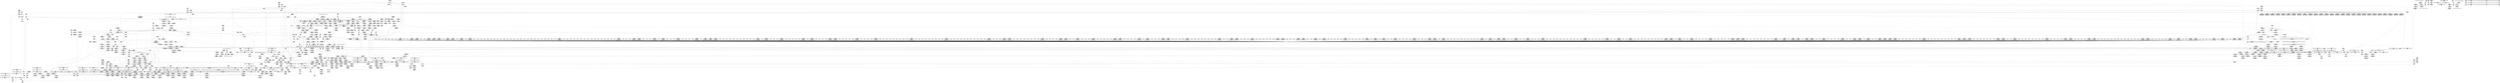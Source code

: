 digraph {
	CE0x4b4b490 [shape=record,shape=Mrecord,label="{CE0x4b4b490|get_current:tmp2|*SummSink*}"]
	CE0x4c00c30 [shape=record,shape=Mrecord,label="{CE0x4c00c30|aa_cred_profile:tmp11|security/apparmor/include/context.h,100}"]
	CE0x4baaa70 [shape=record,shape=Mrecord,label="{CE0x4baaa70|__aa_current_profile:tmp3|*SummSource*}"]
	CE0x4b902b0 [shape=record,shape=Mrecord,label="{CE0x4b902b0|80:_i64,_:_CRE_578,579_}"]
	CE0x4b88930 [shape=record,shape=Mrecord,label="{CE0x4b88930|get_current:entry|*SummSink*}"]
	CE0x4c00940 [shape=record,shape=Mrecord,label="{CE0x4c00940|aa_cred_profile:tmp10|security/apparmor/include/context.h,100}"]
	CE0x4b9e0c0 [shape=record,shape=Mrecord,label="{CE0x4b9e0c0|80:_i64,_:_CRE_1356,1357_}"]
	CE0x4b95b20 [shape=record,shape=Mrecord,label="{CE0x4b95b20|80:_i64,_:_CRE_1211,1212_}"]
	CE0x4ba3600 [shape=record,shape=Mrecord,label="{CE0x4ba3600|80:_i64,_:_CRE_1658,1659_}"]
	CE0x4b5efc0 [shape=record,shape=Mrecord,label="{CE0x4b5efc0|80:_i64,_:_CRE_328,336_|*MultipleSource*|security/apparmor/include/apparmor.h,117|*LoadInst*|security/apparmor/include/apparmor.h,117}"]
	CE0x4ba2610 [shape=record,shape=Mrecord,label="{CE0x4ba2610|80:_i64,_:_CRE_1643,1644_}"]
	CE0x4bd5e60 [shape=record,shape=Mrecord,label="{CE0x4bd5e60|GLOBAL:__aa_current_profile.__warned|Global_var:__aa_current_profile.__warned|*SummSink*}"]
	CE0x4b6dda0 [shape=record,shape=Mrecord,label="{CE0x4b6dda0|apparmor_path_truncate:tmp17|security/apparmor/lsm.c,288|*SummSink*}"]
	CE0x4c11050 [shape=record,shape=Mrecord,label="{CE0x4c11050|aa_cred_profile:tmp18|security/apparmor/include/context.h,100}"]
	CE0x4bcbfe0 [shape=record,shape=Mrecord,label="{CE0x4bcbfe0|__aa_current_profile:if.then|*SummSink*}"]
	CE0x4bb6ac0 [shape=record,shape=Mrecord,label="{CE0x4bb6ac0|aa_cred_profile:tmp31|security/apparmor/include/context.h,100|*SummSource*}"]
	CE0x4b4c390 [shape=record,shape=Mrecord,label="{CE0x4b4c390|__aa_current_profile:entry}"]
	CE0x4b7f8b0 [shape=record,shape=Mrecord,label="{CE0x4b7f8b0|i64*_getelementptr_inbounds_(_2_x_i64_,_2_x_i64_*___llvm_gcov_ctr55,_i64_0,_i64_0)|*Constant*}"]
	CE0x4b66e00 [shape=record,shape=Mrecord,label="{CE0x4b66e00|_ret_%struct.aa_profile*_%tmp34,_!dbg_!15510|security/apparmor/include/context.h,101}"]
	CE0x4b6d3f0 [shape=record,shape=Mrecord,label="{CE0x4b6d3f0|common_perm:cmp|security/apparmor/lsm.c,169|*SummSource*}"]
	CE0x4b9da60 [shape=record,shape=Mrecord,label="{CE0x4b9da60|80:_i64,_:_CRE_1350,1351_}"]
	CE0x4b4c540 [shape=record,shape=Mrecord,label="{CE0x4b4c540|__aa_current_profile:entry|*SummSink*}"]
	CE0x4b76770 [shape=record,shape=Mrecord,label="{CE0x4b76770|80:_i64,_:_CRE_120,128_|*MultipleSource*|security/apparmor/include/apparmor.h,117|*LoadInst*|security/apparmor/include/apparmor.h,117}"]
	CE0x4bbc430 [shape=record,shape=Mrecord,label="{CE0x4bbc430|aa_cred_profile:tmp12|security/apparmor/include/context.h,100}"]
	CE0x4bba090 [shape=record,shape=Mrecord,label="{CE0x4bba090|mediated_filesystem:and|security/apparmor/include/apparmor.h,117|*SummSource*}"]
	CE0x4b89660 [shape=record,shape=Mrecord,label="{CE0x4b89660|__aa_current_profile:tmp18|security/apparmor/include/context.h,138|*SummSink*}"]
	CE0x4bd26b0 [shape=record,shape=Mrecord,label="{CE0x4bd26b0|__aa_current_profile:tmp10|security/apparmor/include/context.h,138|*SummSource*}"]
	CE0x4b80d70 [shape=record,shape=Mrecord,label="{CE0x4b80d70|_call_void_mcount()_#2|*SummSource*}"]
	CE0x4b5f3a0 [shape=record,shape=Mrecord,label="{CE0x4b5f3a0|80:_i64,_:_CRE_344,352_|*MultipleSource*|security/apparmor/include/apparmor.h,117|*LoadInst*|security/apparmor/include/apparmor.h,117}"]
	CE0x4bd0550 [shape=record,shape=Mrecord,label="{CE0x4bd0550|_call_void_mcount()_#2|*SummSource*}"]
	CE0x4b93060 [shape=record,shape=Mrecord,label="{CE0x4b93060|80:_i64,_:_CRE_621,622_}"]
	CE0x4b74df0 [shape=record,shape=Mrecord,label="{CE0x4b74df0|i64_-2147483648|*Constant*}"]
	CE0x4b5c4f0 [shape=record,shape=Mrecord,label="{CE0x4b5c4f0|aa_cred_profile:tmp4|*LoadInst*|security/apparmor/include/context.h,99|*SummSink*}"]
	CE0x4bf9cb0 [shape=record,shape=Mrecord,label="{CE0x4bf9cb0|aa_cred_profile:tmp15|security/apparmor/include/context.h,100|*SummSink*}"]
	CE0x4b93c10 [shape=record,shape=Mrecord,label="{CE0x4b93c10|80:_i64,_:_CRE_632,640_|*MultipleSource*|security/apparmor/include/apparmor.h,117|*LoadInst*|security/apparmor/include/apparmor.h,117}"]
	CE0x4b93280 [shape=record,shape=Mrecord,label="{CE0x4b93280|80:_i64,_:_CRE_623,624_}"]
	CE0x4bc8f30 [shape=record,shape=Mrecord,label="{CE0x4bc8f30|__aa_current_profile:tmp13|security/apparmor/include/context.h,138}"]
	CE0x4b8cee0 [shape=record,shape=Mrecord,label="{CE0x4b8cee0|get_current:tmp3|*SummSource*}"]
	CE0x4b673a0 [shape=record,shape=Mrecord,label="{CE0x4b673a0|get_current:bb}"]
	CE0x4bd8070 [shape=record,shape=Mrecord,label="{CE0x4bd8070|aa_cred_profile:tmp1|*SummSink*}"]
	CE0x4bcbe80 [shape=record,shape=Mrecord,label="{CE0x4bcbe80|__aa_current_profile:do.body|*SummSink*}"]
	CE0x4b905e0 [shape=record,shape=Mrecord,label="{CE0x4b905e0|80:_i64,_:_CRE_581,582_}"]
	CE0x4b7a770 [shape=record,shape=Mrecord,label="{CE0x4b7a770|apparmor_path_truncate:tmp23|security/apparmor/lsm.c,291|*SummSource*}"]
	CE0x4c04850 [shape=record,shape=Mrecord,label="{CE0x4c04850|44:_i32,_48:_i16,_128:_i8*,_:_SCMRE_168,176_|*MultipleSource*|Function::aa_cred_profile&Arg::cred::|security/apparmor/include/context.h,99|security/apparmor/include/context.h,138}"]
	CE0x4ba9cf0 [shape=record,shape=Mrecord,label="{CE0x4ba9cf0|80:_i64,_:_CRE_2264,2268_|*MultipleSource*|security/apparmor/include/apparmor.h,117|*LoadInst*|security/apparmor/include/apparmor.h,117}"]
	CE0x4b269b0 [shape=record,shape=Mrecord,label="{CE0x4b269b0|apparmor_path_truncate:lor.lhs.false|*SummSource*}"]
	CE0x4b5f590 [shape=record,shape=Mrecord,label="{CE0x4b5f590|80:_i64,_:_CRE_352,360_|*MultipleSource*|security/apparmor/include/apparmor.h,117|*LoadInst*|security/apparmor/include/apparmor.h,117}"]
	CE0x4bb4770 [shape=record,shape=Mrecord,label="{CE0x4bb4770|common_perm:tmp6|security/apparmor/lsm.c,169|*SummSink*}"]
	CE0x4b8dc60 [shape=record,shape=Mrecord,label="{CE0x4b8dc60|80:_i64,_:_CRE_480,488_|*MultipleSource*|security/apparmor/include/apparmor.h,117|*LoadInst*|security/apparmor/include/apparmor.h,117}"]
	CE0x4bf7930 [shape=record,shape=Mrecord,label="{CE0x4bf7930|aa_cred_profile:lnot.ext|security/apparmor/include/context.h,100}"]
	CE0x4b78c30 [shape=record,shape=Mrecord,label="{CE0x4b78c30|common_perm:cond|Function::common_perm&Arg::cond::}"]
	CE0x4b758c0 [shape=record,shape=Mrecord,label="{CE0x4b758c0|80:_i64,_:_CRE_48,56_|*MultipleSource*|security/apparmor/include/apparmor.h,117|*LoadInst*|security/apparmor/include/apparmor.h,117}"]
	CE0x4b90090 [shape=record,shape=Mrecord,label="{CE0x4b90090|80:_i64,_:_CRE_576,577_}"]
	CE0x4bcb4d0 [shape=record,shape=Mrecord,label="{CE0x4bcb4d0|44:_i32,_48:_i16,_128:_i8*,_:_SCMRE_24,28_|*MultipleSource*|Function::aa_cred_profile&Arg::cred::|security/apparmor/include/context.h,99|security/apparmor/include/context.h,138}"]
	CE0x4b959b0 [shape=record,shape=Mrecord,label="{CE0x4b959b0|80:_i64,_:_CRE_1210,1211_}"]
	CE0x4b78ea0 [shape=record,shape=Mrecord,label="{CE0x4b78ea0|common_perm:mask|Function::common_perm&Arg::mask::|*SummSink*}"]
	CE0x4b97f90 [shape=record,shape=Mrecord,label="{CE0x4b97f90|80:_i64,_:_CRE_1246,1247_}"]
	CE0x4b870e0 [shape=record,shape=Mrecord,label="{CE0x4b870e0|__aa_current_profile:tmp19|security/apparmor/include/context.h,138}"]
	CE0x4b9efa0 [shape=record,shape=Mrecord,label="{CE0x4b9efa0|80:_i64,_:_CRE_1370,1371_}"]
	CE0x4b6f360 [shape=record,shape=Mrecord,label="{CE0x4b6f360|80:_i64,_:_CRE_454,455_}"]
	CE0x4b9f4f0 [shape=record,shape=Mrecord,label="{CE0x4b9f4f0|80:_i64,_:_CRE_1375,1376_}"]
	CE0x4b800e0 [shape=record,shape=Mrecord,label="{CE0x4b800e0|__aa_current_profile:tmp1}"]
	CE0x4bb9d30 [shape=record,shape=Mrecord,label="{CE0x4bb9d30|common_perm:call1|security/apparmor/lsm.c,170|*SummSource*}"]
	CE0x4813ae0 [shape=record,shape=Mrecord,label="{CE0x4813ae0|i32_5|*Constant*}"]
	CE0x4ba0eb0 [shape=record,shape=Mrecord,label="{CE0x4ba0eb0|80:_i64,_:_CRE_1621,1622_}"]
	CE0x4bd3900 [shape=record,shape=Mrecord,label="{CE0x4bd3900|aa_cred_profile:tmp5|security/apparmor/include/context.h,99|*SummSource*}"]
	CE0x4bc7880 [shape=record,shape=Mrecord,label="{CE0x4bc7880|get_current:tmp4|./arch/x86/include/asm/current.h,14|*SummSink*}"]
	CE0x4c0df20 [shape=record,shape=Mrecord,label="{CE0x4c0df20|aa_cred_profile:if.then|*SummSource*}"]
	CE0x4b674c0 [shape=record,shape=Mrecord,label="{CE0x4b674c0|get_current:bb|*SummSource*}"]
	CE0x4ba7570 [shape=record,shape=Mrecord,label="{CE0x4ba7570|80:_i64,_:_CRE_1832,1840_|*MultipleSource*|security/apparmor/include/apparmor.h,117|*LoadInst*|security/apparmor/include/apparmor.h,117}"]
	CE0x4bbe590 [shape=record,shape=Mrecord,label="{CE0x4bbe590|i64*_getelementptr_inbounds_(_5_x_i64_,_5_x_i64_*___llvm_gcov_ctr57,_i64_0,_i64_0)|*Constant*|*SummSink*}"]
	CE0x4bc23d0 [shape=record,shape=Mrecord,label="{CE0x4bc23d0|_ret_i32_%call17,_!dbg_!15526|security/apparmor/file.c,307|*SummSink*}"]
	CE0x4b92070 [shape=record,shape=Mrecord,label="{CE0x4b92070|80:_i64,_:_CRE_606,607_}"]
	CE0x4b623b0 [shape=record,shape=Mrecord,label="{CE0x4b623b0|80:_i64,_:_CRE_425,426_}"]
	CE0x4bcbb30 [shape=record,shape=Mrecord,label="{CE0x4bcbb30|__aa_current_profile:tmp8|security/apparmor/include/context.h,138}"]
	CE0x4b9db70 [shape=record,shape=Mrecord,label="{CE0x4b9db70|80:_i64,_:_CRE_1351,1352_}"]
	CE0x4c110c0 [shape=record,shape=Mrecord,label="{CE0x4c110c0|aa_cred_profile:tmp18|security/apparmor/include/context.h,100|*SummSource*}"]
	CE0x4b73600 [shape=record,shape=Mrecord,label="{CE0x4b73600|i32_8|*Constant*|*SummSource*}"]
	CE0x4c0e9c0 [shape=record,shape=Mrecord,label="{CE0x4c0e9c0|44:_i32,_48:_i16,_128:_i8*,_:_SCMRE_96,104_|*MultipleSource*|Function::aa_cred_profile&Arg::cred::|security/apparmor/include/context.h,99|security/apparmor/include/context.h,138}"]
	CE0x4ba2a50 [shape=record,shape=Mrecord,label="{CE0x4ba2a50|80:_i64,_:_CRE_1647,1648_}"]
	CE0x4b981b0 [shape=record,shape=Mrecord,label="{CE0x4b981b0|80:_i64,_:_CRE_1248,1249_}"]
	CE0x4b8ac60 [shape=record,shape=Mrecord,label="{CE0x4b8ac60|80:_i64,_:_CRE_436,437_}"]
	CE0x4bb6550 [shape=record,shape=Mrecord,label="{CE0x4bb6550|aa_cred_profile:tmp30|security/apparmor/include/context.h,100|*SummSource*}"]
	CE0x4bffb00 [shape=record,shape=Mrecord,label="{CE0x4bffb00|aa_cred_profile:do.body5|*SummSink*}"]
	CE0x4c0d790 [shape=record,shape=Mrecord,label="{CE0x4c0d790|GLOBAL:llvm.expect.i64|*Constant*|*SummSink*}"]
	CE0x4bb2ef0 [shape=record,shape=Mrecord,label="{CE0x4bb2ef0|i64*_getelementptr_inbounds_(_16_x_i64_,_16_x_i64_*___llvm_gcov_ctr46,_i64_0,_i64_14)|*Constant*|*SummSource*}"]
	CE0x4bca700 [shape=record,shape=Mrecord,label="{CE0x4bca700|i64_4|*Constant*}"]
	CE0x4ba20c0 [shape=record,shape=Mrecord,label="{CE0x4ba20c0|80:_i64,_:_CRE_1638,1639_}"]
	CE0x4b8fd60 [shape=record,shape=Mrecord,label="{CE0x4b8fd60|80:_i64,_:_CRE_573,574_}"]
	CE0x4b88870 [shape=record,shape=Mrecord,label="{CE0x4b88870|get_current:entry|*SummSource*}"]
	CE0x4b67450 [shape=record,shape=Mrecord,label="{CE0x4b67450|get_current:bb|*SummSink*}"]
	CE0x4b60c50 [shape=record,shape=Mrecord,label="{CE0x4b60c50|80:_i64,_:_CRE_403,404_}"]
	CE0x4b75c00 [shape=record,shape=Mrecord,label="{CE0x4b75c00|80:_i64,_:_CRE_64,72_|*MultipleSource*|security/apparmor/include/apparmor.h,117|*LoadInst*|security/apparmor/include/apparmor.h,117}"]
	CE0x4ba7950 [shape=record,shape=Mrecord,label="{CE0x4ba7950|80:_i64,_:_CRE_1848,1856_|*MultipleSource*|security/apparmor/include/apparmor.h,117|*LoadInst*|security/apparmor/include/apparmor.h,117}"]
	CE0x4b36330 [shape=record,shape=Mrecord,label="{CE0x4b36330|i64*_getelementptr_inbounds_(_2_x_i64_,_2_x_i64_*___llvm_gcov_ctr55,_i64_0,_i64_1)|*Constant*|*SummSource*}"]
	CE0x4bb6110 [shape=record,shape=Mrecord,label="{CE0x4bb6110|i64*_getelementptr_inbounds_(_16_x_i64_,_16_x_i64_*___llvm_gcov_ctr46,_i64_0,_i64_14)|*Constant*|*SummSink*}"]
	CE0x4ba9b00 [shape=record,shape=Mrecord,label="{CE0x4ba9b00|80:_i64,_:_CRE_2256,2264_|*MultipleSource*|security/apparmor/include/apparmor.h,117|*LoadInst*|security/apparmor/include/apparmor.h,117}"]
	CE0x4ba4c50 [shape=record,shape=Mrecord,label="{CE0x4ba4c50|80:_i64,_:_CRE_1679,1680_}"]
	CE0x4bfa590 [shape=record,shape=Mrecord,label="{CE0x4bfa590|aa_cred_profile:tmp16|security/apparmor/include/context.h,100|*SummSource*}"]
	CE0x4b96720 [shape=record,shape=Mrecord,label="{CE0x4b96720|80:_i64,_:_CRE_1223,1224_}"]
	CE0x4c0ce70 [shape=record,shape=Mrecord,label="{CE0x4c0ce70|aa_cred_profile:conv|security/apparmor/include/context.h,100|*SummSource*}"]
	CE0x4b8ee30 [shape=record,shape=Mrecord,label="{CE0x4b8ee30|80:_i64,_:_CRE_560,561_}"]
	CE0x4b9d0d0 [shape=record,shape=Mrecord,label="{CE0x4b9d0d0|80:_i64,_:_CRE_1341,1342_}"]
	CE0x4bbde00 [shape=record,shape=Mrecord,label="{CE0x4bbde00|common_perm:call|security/apparmor/lsm.c,168}"]
	CE0x4b44f00 [shape=record,shape=Mrecord,label="{CE0x4b44f00|apparmor_path_truncate:tmp17|security/apparmor/lsm.c,288|*SummSource*}"]
	CE0x4baaef0 [shape=record,shape=Mrecord,label="{CE0x4baaef0|common_perm:bb|*SummSource*}"]
	CE0x4c13c90 [shape=record,shape=Mrecord,label="{CE0x4c13c90|aa_cred_profile:profile|security/apparmor/include/context.h,100|*SummSink*}"]
	CE0x4bf3100 [shape=record,shape=Mrecord,label="{CE0x4bf3100|i64*_getelementptr_inbounds_(_16_x_i64_,_16_x_i64_*___llvm_gcov_ctr46,_i64_0,_i64_15)|*Constant*|*SummSource*}"]
	CE0x4b7af60 [shape=record,shape=Mrecord,label="{CE0x4b7af60|GLOBAL:common_perm|*Constant*}"]
	CE0x4babcc0 [shape=record,shape=Mrecord,label="{CE0x4babcc0|__aa_current_profile:tmp4|security/apparmor/include/context.h,138|*SummSink*}"]
	CE0x4b65870 [shape=record,shape=Mrecord,label="{CE0x4b65870|apparmor_path_truncate:d_inode2|security/apparmor/lsm.c,285}"]
	CE0x4b4f4f0 [shape=record,shape=Mrecord,label="{CE0x4b4f4f0|i64*_getelementptr_inbounds_(_2_x_i64_,_2_x_i64_*___llvm_gcov_ctr112,_i64_0,_i64_1)|*Constant*}"]
	CE0x4b93170 [shape=record,shape=Mrecord,label="{CE0x4b93170|80:_i64,_:_CRE_622,623_}"]
	CE0x4bff520 [shape=record,shape=Mrecord,label="{CE0x4bff520|aa_cred_profile:tmp6|security/apparmor/include/context.h,100|*SummSink*}"]
	CE0x4ba4920 [shape=record,shape=Mrecord,label="{CE0x4ba4920|80:_i64,_:_CRE_1676,1677_}"]
	CE0x4bb6be0 [shape=record,shape=Mrecord,label="{CE0x4bb6be0|aa_cred_profile:tmp31|security/apparmor/include/context.h,100|*SummSink*}"]
	CE0x4b825c0 [shape=record,shape=Mrecord,label="{CE0x4b825c0|_ret_i32_%retval.0,_!dbg_!15489|security/apparmor/lsm.c,293|*SummSink*}"]
	CE0x4b73110 [shape=record,shape=Mrecord,label="{CE0x4b73110|GLOBAL:__llvm_gcov_ctr63|Global_var:__llvm_gcov_ctr63}"]
	CE0x4b8b1b0 [shape=record,shape=Mrecord,label="{CE0x4b8b1b0|80:_i64,_:_CRE_441,442_}"]
	CE0x4ba6fa0 [shape=record,shape=Mrecord,label="{CE0x4ba6fa0|80:_i64,_:_CRE_1808,1816_|*MultipleSource*|security/apparmor/include/apparmor.h,117|*LoadInst*|security/apparmor/include/apparmor.h,117}"]
	CE0x4b7ea20 [shape=record,shape=Mrecord,label="{CE0x4b7ea20|_ret_i32_%error.0,_!dbg_!15483|security/apparmor/lsm.c,172|*SummSource*}"]
	CE0x4bbdd40 [shape=record,shape=Mrecord,label="{CE0x4bbdd40|_call_void_mcount()_#2|*SummSink*}"]
	CE0x4b59b80 [shape=record,shape=Mrecord,label="{CE0x4b59b80|i64*_getelementptr_inbounds_(_16_x_i64_,_16_x_i64_*___llvm_gcov_ctr46,_i64_0,_i64_7)|*Constant*|*SummSource*}"]
	CE0x4bd4470 [shape=record,shape=Mrecord,label="{CE0x4bd4470|44:_i32,_48:_i16,_128:_i8*,_:_SCMRE_128,136_|*MultipleSource*|Function::aa_cred_profile&Arg::cred::|security/apparmor/include/context.h,99|security/apparmor/include/context.h,138}"]
	CE0x4c13e50 [shape=record,shape=Mrecord,label="{CE0x4c13e50|0:_%struct.aa_profile*,_:_CMRE_0,8_|*MultipleSource*|security/apparmor/include/context.h,99|*LoadInst*|security/apparmor/include/context.h,99|security/apparmor/include/context.h,100}"]
	CE0x4b7e0c0 [shape=record,shape=Mrecord,label="{CE0x4b7e0c0|aa_path_perm:flags|Function::aa_path_perm&Arg::flags::}"]
	CE0x4bbe930 [shape=record,shape=Mrecord,label="{CE0x4bbe930|common_perm:tmp|*SummSink*}"]
	CE0x4b87d00 [shape=record,shape=Mrecord,label="{CE0x4b87d00|__aa_current_profile:call3|security/apparmor/include/context.h,138|*SummSource*}"]
	CE0x4ba8900 [shape=record,shape=Mrecord,label="{CE0x4ba8900|80:_i64,_:_CRE_1880,1884_|*MultipleSource*|security/apparmor/include/apparmor.h,117|*LoadInst*|security/apparmor/include/apparmor.h,117}"]
	CE0x4b685e0 [shape=record,shape=Mrecord,label="{CE0x4b685e0|apparmor_path_truncate:tmp5|security/apparmor/lsm.c,284|*SummSource*}"]
	CE0x4b60810 [shape=record,shape=Mrecord,label="{CE0x4b60810|80:_i64,_:_CRE_399,400_}"]
	CE0x4b615e0 [shape=record,shape=Mrecord,label="{CE0x4b615e0|80:_i64,_:_CRE_412,413_}"]
	CE0x4b891e0 [shape=record,shape=Mrecord,label="{CE0x4b891e0|__aa_current_profile:tmp17|security/apparmor/include/context.h,138|*SummSink*}"]
	CE0x4b74c70 [shape=record,shape=Mrecord,label="{CE0x4b74c70|80:_i64,_:_CRE_16,20_|*MultipleSource*|security/apparmor/include/apparmor.h,117|*LoadInst*|security/apparmor/include/apparmor.h,117}"]
	CE0x4bb8900 [shape=record,shape=Mrecord,label="{CE0x4bb8900|aa_cred_profile:tmp27|security/apparmor/include/context.h,100|*SummSource*}"]
	CE0x4c0f300 [shape=record,shape=Mrecord,label="{CE0x4c0f300|i32_100|*Constant*|*SummSource*}"]
	CE0x4b906f0 [shape=record,shape=Mrecord,label="{CE0x4b906f0|80:_i64,_:_CRE_582,583_}"]
	CE0x4b72600 [shape=record,shape=Mrecord,label="{CE0x4b72600|apparmor_path_truncate:tobool|security/apparmor/lsm.c,288|*SummSink*}"]
	CE0x4b73c00 [shape=record,shape=Mrecord,label="{CE0x4b73c00|mediated_filesystem:tmp4|*LoadInst*|security/apparmor/include/apparmor.h,117}"]
	CE0x4b7ba10 [shape=record,shape=Mrecord,label="{CE0x4b7ba10|mediated_filesystem:entry}"]
	CE0x4b92e40 [shape=record,shape=Mrecord,label="{CE0x4b92e40|80:_i64,_:_CRE_619,620_}"]
	CE0x4b6e560 [shape=record,shape=Mrecord,label="{CE0x4b6e560|i64_3|*Constant*|*SummSink*}"]
	CE0x4b89560 [shape=record,shape=Mrecord,label="{CE0x4b89560|__aa_current_profile:tmp18|security/apparmor/include/context.h,138|*SummSource*}"]
	CE0x4bcd330 [shape=record,shape=Mrecord,label="{CE0x4bcd330|aa_cred_profile:lor.rhs|*SummSink*}"]
	CE0x4b331d0 [shape=record,shape=Mrecord,label="{CE0x4b331d0|apparmor_path_truncate:path|Function::apparmor_path_truncate&Arg::path::}"]
	CE0x4ba0d50 [shape=record,shape=Mrecord,label="{CE0x4ba0d50|80:_i64,_:_CRE_1619,1620_}"]
	CE0x4bff890 [shape=record,shape=Mrecord,label="{CE0x4bff890|aa_cred_profile:tmp7|security/apparmor/include/context.h,100}"]
	CE0x4ba8300 [shape=record,shape=Mrecord,label="{CE0x4ba8300|80:_i64,_:_CRE_1874,1875_}"]
	CE0x4b83dd0 [shape=record,shape=Mrecord,label="{CE0x4b83dd0|GLOBAL:lockdep_rcu_suspicious|*Constant*}"]
	CE0x4bd1710 [shape=record,shape=Mrecord,label="{CE0x4bd1710|i64_5|*Constant*|*SummSink*}"]
	CE0x4c115e0 [shape=record,shape=Mrecord,label="{CE0x4c115e0|aa_cred_profile:tmp19|security/apparmor/include/context.h,100|*SummSource*}"]
	CE0x4c0d9c0 [shape=record,shape=Mrecord,label="{CE0x4c0d9c0|aa_cred_profile:expval|security/apparmor/include/context.h,100|*SummSink*}"]
	CE0x4b9c1f0 [shape=record,shape=Mrecord,label="{CE0x4b9c1f0|80:_i64,_:_CRE_1327,1328_}"]
	CE0x4b970b0 [shape=record,shape=Mrecord,label="{CE0x4b970b0|80:_i64,_:_CRE_1232,1233_}"]
	CE0x4b924b0 [shape=record,shape=Mrecord,label="{CE0x4b924b0|80:_i64,_:_CRE_610,611_}"]
	CE0x4b694c0 [shape=record,shape=Mrecord,label="{CE0x4b694c0|apparmor_path_truncate:i_mode|security/apparmor/lsm.c,285}"]
	CE0x4b6ce50 [shape=record,shape=Mrecord,label="{CE0x4b6ce50|common_perm:tmp2|security/apparmor/lsm.c,169}"]
	CE0x4c00f70 [shape=record,shape=Mrecord,label="{CE0x4c00f70|aa_cred_profile:tmp11|security/apparmor/include/context.h,100|*SummSink*}"]
	CE0x4ba1a60 [shape=record,shape=Mrecord,label="{CE0x4ba1a60|80:_i64,_:_CRE_1632,1633_}"]
	CE0x4b81970 [shape=record,shape=Mrecord,label="{CE0x4b81970|apparmor_path_truncate:tmp24|security/apparmor/lsm.c,293}"]
	CE0x4b72af0 [shape=record,shape=Mrecord,label="{CE0x4b72af0|i64_0|*Constant*}"]
	CE0x4b5d2b0 [shape=record,shape=Mrecord,label="{CE0x4b5d2b0|80:_i64,_:_CRE_208,216_|*MultipleSource*|security/apparmor/include/apparmor.h,117|*LoadInst*|security/apparmor/include/apparmor.h,117}"]
	CE0x4bf5820 [shape=record,shape=Mrecord,label="{CE0x4bf5820|aa_cred_profile:tmp32|security/apparmor/include/context.h,101}"]
	CE0x4bce010 [shape=record,shape=Mrecord,label="{CE0x4bce010|aa_cred_profile:do.cond}"]
	CE0x4b901a0 [shape=record,shape=Mrecord,label="{CE0x4b901a0|80:_i64,_:_CRE_577,578_}"]
	CE0x4baf8e0 [shape=record,shape=Mrecord,label="{CE0x4baf8e0|i64*_getelementptr_inbounds_(_16_x_i64_,_16_x_i64_*___llvm_gcov_ctr46,_i64_0,_i64_0)|*Constant*}"]
	CE0x4b95bd0 [shape=record,shape=Mrecord,label="{CE0x4b95bd0|80:_i64,_:_CRE_1212,1213_}"]
	CE0x4b7c0e0 [shape=record,shape=Mrecord,label="{CE0x4b7c0e0|mediated_filesystem:inode|Function::mediated_filesystem&Arg::inode::|*SummSink*}"]
	CE0x4b706e0 [shape=record,shape=Mrecord,label="{CE0x4b706e0|apparmor_path_truncate:i_mode|security/apparmor/lsm.c,285|*SummSink*}"]
	CE0x4bd5930 [shape=record,shape=Mrecord,label="{CE0x4bd5930|__aa_current_profile:tmp7|security/apparmor/include/context.h,138}"]
	CE0x4c009b0 [shape=record,shape=Mrecord,label="{CE0x4c009b0|aa_cred_profile:tmp10|security/apparmor/include/context.h,100|*SummSource*}"]
	CE0x4b98700 [shape=record,shape=Mrecord,label="{CE0x4b98700|80:_i64,_:_CRE_1253,1254_}"]
	CE0x4b8cbb0 [shape=record,shape=Mrecord,label="{CE0x4b8cbb0|__aa_current_profile:do.body}"]
	CE0x4bfa150 [shape=record,shape=Mrecord,label="{CE0x4bfa150|aa_cred_profile:tmp16|security/apparmor/include/context.h,100|*SummSink*}"]
	CE0x4b5a8e0 [shape=record,shape=Mrecord,label="{CE0x4b5a8e0|aa_cred_profile:tmp21|security/apparmor/include/context.h,100|*SummSource*}"]
	CE0x4bd0aa0 [shape=record,shape=Mrecord,label="{CE0x4bd0aa0|i64_5|*Constant*}"]
	CE0x4b92290 [shape=record,shape=Mrecord,label="{CE0x4b92290|80:_i64,_:_CRE_608,609_}"]
	CE0x4b710d0 [shape=record,shape=Mrecord,label="{CE0x4b710d0|apparmor_path_truncate:mnt|security/apparmor/lsm.c,288}"]
	CE0x4bb4d70 [shape=record,shape=Mrecord,label="{CE0x4bb4d70|aa_cred_profile:tmp27|security/apparmor/include/context.h,100|*SummSink*}"]
	CE0x4b94a30 [shape=record,shape=Mrecord,label="{CE0x4b94a30|80:_i64,_:_CRE_704,708_|*MultipleSource*|security/apparmor/include/apparmor.h,117|*LoadInst*|security/apparmor/include/apparmor.h,117}"]
	CE0x4b95000 [shape=record,shape=Mrecord,label="{CE0x4b95000|80:_i64,_:_CRE_736,880_|*MultipleSource*|security/apparmor/include/apparmor.h,117|*LoadInst*|security/apparmor/include/apparmor.h,117}"]
	CE0x4bc7dd0 [shape=record,shape=Mrecord,label="{CE0x4bc7dd0|__aa_current_profile:tmp}"]
	CE0x4b80a10 [shape=record,shape=Mrecord,label="{CE0x4b80a10|mediated_filesystem:tmp3|*SummSink*}"]
	CE0x4b98920 [shape=record,shape=Mrecord,label="{CE0x4b98920|80:_i64,_:_CRE_1255,1256_}"]
	CE0x4b83a10 [shape=record,shape=Mrecord,label="{CE0x4b83a10|i8*_getelementptr_inbounds_(_36_x_i8_,_36_x_i8_*_.str12,_i32_0,_i32_0)|*Constant*|*SummSink*}"]
	CE0x4b8f020 [shape=record,shape=Mrecord,label="{CE0x4b8f020|80:_i64,_:_CRE_561,562_}"]
	CE0x4b61f70 [shape=record,shape=Mrecord,label="{CE0x4b61f70|80:_i64,_:_CRE_421,422_}"]
	CE0x4b85830 [shape=record,shape=Mrecord,label="{CE0x4b85830|__aa_current_profile:tmp16|security/apparmor/include/context.h,138}"]
	CE0x4b776e0 [shape=record,shape=Mrecord,label="{CE0x4b776e0|GLOBAL:common_perm|*Constant*|*SummSink*}"]
	CE0x4bf9640 [shape=record,shape=Mrecord,label="{CE0x4bf9640|aa_cred_profile:tmp14|security/apparmor/include/context.h,100}"]
	CE0x4b71350 [shape=record,shape=Mrecord,label="{CE0x4b71350|apparmor_path_truncate:mnt|security/apparmor/lsm.c,288|*SummSink*}"]
	CE0x4b99800 [shape=record,shape=Mrecord,label="{CE0x4b99800|80:_i64,_:_CRE_1269,1270_}"]
	CE0x4b751b0 [shape=record,shape=Mrecord,label="{CE0x4b751b0|80:_i64,_:_CRE_20,21_|*MultipleSource*|security/apparmor/include/apparmor.h,117|*LoadInst*|security/apparmor/include/apparmor.h,117}"]
	CE0x4bd2970 [shape=record,shape=Mrecord,label="{CE0x4bd2970|__aa_current_profile:tmp11|security/apparmor/include/context.h,138}"]
	CE0x4bff3e0 [shape=record,shape=Mrecord,label="{CE0x4bff3e0|aa_cred_profile:tmp6|security/apparmor/include/context.h,100}"]
	CE0x4bb65c0 [shape=record,shape=Mrecord,label="{CE0x4bb65c0|aa_cred_profile:tmp30|security/apparmor/include/context.h,100|*SummSink*}"]
	CE0x4b81fc0 [shape=record,shape=Mrecord,label="{CE0x4b81fc0|apparmor_path_truncate:tmp25|security/apparmor/lsm.c,293|*SummSource*}"]
	CE0x4bb9910 [shape=record,shape=Mrecord,label="{CE0x4bb9910|common_perm:tmp8|security/apparmor/lsm.c,170|*SummSource*}"]
	CE0x4b7d500 [shape=record,shape=Mrecord,label="{CE0x4b7d500|aa_path_perm:op|Function::aa_path_perm&Arg::op::|*SummSource*}"]
	CE0x4b65de0 [shape=record,shape=Mrecord,label="{CE0x4b65de0|apparmor_path_truncate:tmp7|security/apparmor/lsm.c,285}"]
	CE0x4b2adc0 [shape=record,shape=Mrecord,label="{CE0x4b2adc0|apparmor_path_truncate:if.then|*SummSource*}"]
	CE0x4b7d350 [shape=record,shape=Mrecord,label="{CE0x4b7d350|aa_path_perm:op|Function::aa_path_perm&Arg::op::}"]
	CE0x4bf97b0 [shape=record,shape=Mrecord,label="{CE0x4bf97b0|aa_cred_profile:tmp14|security/apparmor/include/context.h,100|*SummSink*}"]
	CE0x4bb7b10 [shape=record,shape=Mrecord,label="{CE0x4bb7b10|i64*_getelementptr_inbounds_(_16_x_i64_,_16_x_i64_*___llvm_gcov_ctr46,_i64_0,_i64_12)|*Constant*|*SummSource*}"]
	CE0x4813a00 [shape=record,shape=Mrecord,label="{CE0x4813a00|i32_5|*Constant*|*SummSource*}"]
	CE0x4bf67e0 [shape=record,shape=Mrecord,label="{CE0x4bf67e0|aa_cred_profile:tmp13}"]
	CE0x4ba56f0 [shape=record,shape=Mrecord,label="{CE0x4ba56f0|80:_i64,_:_CRE_1696,1704_|*MultipleSource*|security/apparmor/include/apparmor.h,117|*LoadInst*|security/apparmor/include/apparmor.h,117}"]
	CE0x4b914c0 [shape=record,shape=Mrecord,label="{CE0x4b914c0|80:_i64,_:_CRE_595,596_}"]
	CE0x4b6f7a0 [shape=record,shape=Mrecord,label="{CE0x4b6f7a0|80:_i64,_:_CRE_458,459_}"]
	CE0x4b8f430 [shape=record,shape=Mrecord,label="{CE0x4b8f430|80:_i64,_:_CRE_564,565_}"]
	CE0x4b7efe0 [shape=record,shape=Mrecord,label="{CE0x4b7efe0|apparmor_path_truncate:retval.0|*SummSource*}"]
	CE0x4bd6910 [shape=record,shape=Mrecord,label="{CE0x4bd6910|__aa_current_profile:tmp7|security/apparmor/include/context.h,138|*SummSink*}"]
	CE0x4b88020 [shape=record,shape=Mrecord,label="{CE0x4b88020|GLOBAL:get_current|*Constant*}"]
	CE0x4b938e0 [shape=record,shape=Mrecord,label="{CE0x4b938e0|80:_i64,_:_CRE_629,630_}"]
	CE0x4b9cfc0 [shape=record,shape=Mrecord,label="{CE0x4b9cfc0|80:_i64,_:_CRE_1340,1341_}"]
	CE0x4b6f580 [shape=record,shape=Mrecord,label="{CE0x4b6f580|80:_i64,_:_CRE_456,457_}"]
	CE0x4ba3a40 [shape=record,shape=Mrecord,label="{CE0x4ba3a40|80:_i64,_:_CRE_1662,1663_}"]
	CE0x4be87d0 [shape=record,shape=Mrecord,label="{CE0x4be87d0|__aa_current_profile:cred|security/apparmor/include/context.h,138}"]
	CE0x4b2fbc0 [shape=record,shape=Mrecord,label="{CE0x4b2fbc0|apparmor_path_truncate:if.then|*SummSink*}"]
	CE0x4b7cec0 [shape=record,shape=Mrecord,label="{CE0x4b7cec0|GLOBAL:aa_path_perm|*Constant*|*SummSink*}"]
	CE0x4b42080 [shape=record,shape=Mrecord,label="{CE0x4b42080|mediated_filesystem:tmp1}"]
	CE0x4b79980 [shape=record,shape=Mrecord,label="{CE0x4b79980|i64*_getelementptr_inbounds_(_8_x_i64_,_8_x_i64_*___llvm_gcov_ctr63,_i64_0,_i64_5)|*Constant*|*SummSource*}"]
	CE0x4b91c30 [shape=record,shape=Mrecord,label="{CE0x4b91c30|80:_i64,_:_CRE_602,603_}"]
	CE0x4b88a40 [shape=record,shape=Mrecord,label="{CE0x4b88a40|_ret_%struct.task_struct*_%tmp4,_!dbg_!15471|./arch/x86/include/asm/current.h,14|*SummSource*}"]
	CE0x4b67b10 [shape=record,shape=Mrecord,label="{CE0x4b67b10|mediated_filesystem:tobool|security/apparmor/include/apparmor.h,117|*SummSink*}"]
	CE0x4ba32d0 [shape=record,shape=Mrecord,label="{CE0x4ba32d0|80:_i64,_:_CRE_1655,1656_}"]
	CE0x4b7b8a0 [shape=record,shape=Mrecord,label="{CE0x4b7b8a0|GLOBAL:mediated_filesystem|*Constant*|*SummSink*}"]
	CE0x4ba2d80 [shape=record,shape=Mrecord,label="{CE0x4ba2d80|80:_i64,_:_CRE_1650,1651_}"]
	CE0x4b34700 [shape=record,shape=Mrecord,label="{CE0x4b34700|i64*_getelementptr_inbounds_(_8_x_i64_,_8_x_i64_*___llvm_gcov_ctr63,_i64_0,_i64_0)|*Constant*|*SummSink*}"]
	CE0x4b936c0 [shape=record,shape=Mrecord,label="{CE0x4b936c0|80:_i64,_:_CRE_627,628_}"]
	CE0x4b39ce0 [shape=record,shape=Mrecord,label="{CE0x4b39ce0|GLOBAL:__llvm_gcov_ctr58|Global_var:__llvm_gcov_ctr58|*SummSource*}"]
	CE0x4bb3620 [shape=record,shape=Mrecord,label="{CE0x4bb3620|aa_cred_profile:tmp9|security/apparmor/include/context.h,100|*SummSink*}"]
	CE0x4ba11e0 [shape=record,shape=Mrecord,label="{CE0x4ba11e0|80:_i64,_:_CRE_1624,1625_}"]
	CE0x4bf2d90 [shape=record,shape=Mrecord,label="{CE0x4bf2d90|i64*_getelementptr_inbounds_(_16_x_i64_,_16_x_i64_*___llvm_gcov_ctr46,_i64_0,_i64_15)|*Constant*}"]
	CE0x4b64670 [shape=record,shape=Mrecord,label="{CE0x4b64670|apparmor_path_truncate:tmp3|security/apparmor/lsm.c,284|*SummSink*}"]
	CE0x4bea180 [shape=record,shape=Mrecord,label="{CE0x4bea180|aa_cred_profile:cred|Function::aa_cred_profile&Arg::cred::}"]
	CE0x4bab2b0 [shape=record,shape=Mrecord,label="{CE0x4bab2b0|i64*_getelementptr_inbounds_(_16_x_i64_,_16_x_i64_*___llvm_gcov_ctr46,_i64_0,_i64_0)|*Constant*|*SummSink*}"]
	CE0x4b97d70 [shape=record,shape=Mrecord,label="{CE0x4b97d70|80:_i64,_:_CRE_1244,1245_}"]
	CE0x4bbca80 [shape=record,shape=Mrecord,label="{CE0x4bbca80|aa_cred_profile:tobool1|security/apparmor/include/context.h,100|*SummSink*}"]
	CE0x4b67620 [shape=record,shape=Mrecord,label="{CE0x4b67620|i64*_getelementptr_inbounds_(_2_x_i64_,_2_x_i64_*___llvm_gcov_ctr112,_i64_0,_i64_0)|*Constant*|*SummSource*}"]
	CE0x4b74b10 [shape=record,shape=Mrecord,label="{CE0x4b74b10|80:_i64,_:_CRE_8,16_|*MultipleSource*|security/apparmor/include/apparmor.h,117|*LoadInst*|security/apparmor/include/apparmor.h,117}"]
	CE0x4bf8ce0 [shape=record,shape=Mrecord,label="{CE0x4bf8ce0|aa_cred_profile:tobool4|security/apparmor/include/context.h,100|*SummSink*}"]
	CE0x4bab3c0 [shape=record,shape=Mrecord,label="{CE0x4bab3c0|aa_cred_profile:tmp}"]
	CE0x4bc72a0 [shape=record,shape=Mrecord,label="{CE0x4bc72a0|get_current:tmp1|*SummSink*}"]
	CE0x4b77b20 [shape=record,shape=Mrecord,label="{CE0x4b77b20|common_perm:entry|*SummSink*}"]
	CE0x4b4c6a0 [shape=record,shape=Mrecord,label="{CE0x4b4c6a0|apparmor_path_truncate:d_inode|security/apparmor/lsm.c,284|*SummSource*}"]
	CE0x4bf6b70 [shape=record,shape=Mrecord,label="{CE0x4bf6b70|aa_cred_profile:tmp13|*SummSource*}"]
	CE0x4b7d8d0 [shape=record,shape=Mrecord,label="{CE0x4b7d8d0|aa_path_perm:profile|Function::aa_path_perm&Arg::profile::|*SummSource*}"]
	CE0x4ba67e0 [shape=record,shape=Mrecord,label="{CE0x4ba67e0|80:_i64,_:_CRE_1776,1784_|*MultipleSource*|security/apparmor/include/apparmor.h,117|*LoadInst*|security/apparmor/include/apparmor.h,117}"]
	CE0x4bd0ed0 [shape=record,shape=Mrecord,label="{CE0x4bd0ed0|_call_void_mcount()_#2|*SummSource*}"]
	CE0x4bc11d0 [shape=record,shape=Mrecord,label="{CE0x4bc11d0|aa_cred_profile:tmp3|*SummSource*}"]
	CE0x4b824b0 [shape=record,shape=Mrecord,label="{CE0x4b824b0|_ret_i32_%retval.0,_!dbg_!15489|security/apparmor/lsm.c,293|*SummSource*}"]
	CE0x4b4e0a0 [shape=record,shape=Mrecord,label="{CE0x4b4e0a0|apparmor_path_truncate:dentry|security/apparmor/lsm.c,284|*SummSink*}"]
	CE0x4bc0960 [shape=record,shape=Mrecord,label="{CE0x4bc0960|common_perm:cmp|security/apparmor/lsm.c,169|*SummSink*}"]
	CE0x4bcde30 [shape=record,shape=Mrecord,label="{CE0x4bcde30|aa_cred_profile:do.end8|*SummSink*}"]
	CE0x4bcf210 [shape=record,shape=Mrecord,label="{CE0x4bcf210|aa_cred_profile:bb|*SummSource*}"]
	CE0x4bf5e00 [shape=record,shape=Mrecord,label="{CE0x4bf5e00|aa_cred_profile:tmp33|security/apparmor/include/context.h,101}"]
	CE0x4b992b0 [shape=record,shape=Mrecord,label="{CE0x4b992b0|80:_i64,_:_CRE_1264,1265_}"]
	CE0x4bb6fc0 [shape=record,shape=Mrecord,label="{CE0x4bb6fc0|aa_cred_profile:tmp24|security/apparmor/include/context.h,100|*SummSink*}"]
	CE0x4bc9e70 [shape=record,shape=Mrecord,label="{CE0x4bc9e70|__aa_current_profile:tmp8|security/apparmor/include/context.h,138|*SummSink*}"]
	CE0x4b78e00 [shape=record,shape=Mrecord,label="{CE0x4b78e00|common_perm:mask|Function::common_perm&Arg::mask::|*SummSource*}"]
	CE0x4c038b0 [shape=record,shape=Mrecord,label="{CE0x4c038b0|GLOBAL:__llvm_gcov_ctr46|Global_var:__llvm_gcov_ctr46|*SummSink*}"]
	CE0x4b39d70 [shape=record,shape=Mrecord,label="{CE0x4b39d70|__aa_current_profile:tmp5|security/apparmor/include/context.h,138|*SummSource*}"]
	CE0x4ba53c0 [shape=record,shape=Mrecord,label="{CE0x4ba53c0|80:_i64,_:_CRE_1686,1687_}"]
	CE0x4b79270 [shape=record,shape=Mrecord,label="{CE0x4b79270|common_perm:cond|Function::common_perm&Arg::cond::|*SummSink*}"]
	CE0x4b4deb0 [shape=record,shape=Mrecord,label="{CE0x4b4deb0|apparmor_path_truncate:tmp12|security/apparmor/lsm.c,288|*SummSource*}"]
	CE0x4bc9b70 [shape=record,shape=Mrecord,label="{CE0x4bc9b70|GLOBAL:current_task|Global_var:current_task|*SummSink*}"]
	CE0x4c10250 [shape=record,shape=Mrecord,label="{CE0x4c10250|aa_cred_profile:tmp23|security/apparmor/include/context.h,100}"]
	CE0x4b83450 [shape=record,shape=Mrecord,label="{CE0x4b83450|i8*_getelementptr_inbounds_(_36_x_i8_,_36_x_i8_*_.str12,_i32_0,_i32_0)|*Constant*}"]
	CE0x4b9f0b0 [shape=record,shape=Mrecord,label="{CE0x4b9f0b0|80:_i64,_:_CRE_1371,1372_}"]
	CE0x4c0f030 [shape=record,shape=Mrecord,label="{CE0x4c0f030|i32_100|*Constant*}"]
	CE0x4b904d0 [shape=record,shape=Mrecord,label="{CE0x4b904d0|80:_i64,_:_CRE_580,581_}"]
	CE0x4b7c3f0 [shape=record,shape=Mrecord,label="{CE0x4b7c3f0|_ret_i1_%lnot,_!dbg_!15473|security/apparmor/include/apparmor.h,117|*SummSink*}"]
	CE0x4b6c350 [shape=record,shape=Mrecord,label="{CE0x4b6c350|apparmor_path_truncate:tmp12|security/apparmor/lsm.c,288}"]
	CE0x4b9e2e0 [shape=record,shape=Mrecord,label="{CE0x4b9e2e0|80:_i64,_:_CRE_1358,1359_}"]
	CE0x4b4db50 [shape=record,shape=Mrecord,label="{CE0x4b4db50|44:_i32,_48:_i16,_128:_i8*,_:_SCMRE_16,20_|*MultipleSource*|Function::aa_cred_profile&Arg::cred::|security/apparmor/include/context.h,99|security/apparmor/include/context.h,138}"]
	CE0x4bd3ad0 [shape=record,shape=Mrecord,label="{CE0x4bd3ad0|%struct.aa_task_cxt*_null|*Constant*|*SummSource*}"]
	CE0x4baf680 [shape=record,shape=Mrecord,label="{CE0x4baf680|common_perm:mode|security/apparmor/lsm.c,169|*SummSink*}"]
	CE0x4bc9e00 [shape=record,shape=Mrecord,label="{CE0x4bc9e00|__aa_current_profile:tobool1|security/apparmor/include/context.h,138}"]
	CE0x4b6bbe0 [shape=record,shape=Mrecord,label="{CE0x4b6bbe0|apparmor_path_truncate:tmp11|security/apparmor/lsm.c,288|*SummSource*}"]
	CE0x4b5f780 [shape=record,shape=Mrecord,label="{CE0x4b5f780|80:_i64,_:_CRE_360,368_|*MultipleSource*|security/apparmor/include/apparmor.h,117|*LoadInst*|security/apparmor/include/apparmor.h,117}"]
	CE0x4bd05c0 [shape=record,shape=Mrecord,label="{CE0x4bd05c0|_call_void_mcount()_#2|*SummSink*}"]
	CE0x4c0cc60 [shape=record,shape=Mrecord,label="{CE0x4c0cc60|aa_cred_profile:conv|security/apparmor/include/context.h,100}"]
	CE0x4c0caa0 [shape=record,shape=Mrecord,label="{CE0x4c0caa0|aa_cred_profile:lnot.ext|security/apparmor/include/context.h,100|*SummSink*}"]
	CE0x4bf6660 [shape=record,shape=Mrecord,label="{CE0x4bf6660|aa_cred_profile:lnot|security/apparmor/include/context.h,100|*SummSource*}"]
	CE0x4b742c0 [shape=record,shape=Mrecord,label="{CE0x4b742c0|i32_10|*Constant*|*SummSink*}"]
	CE0x4b92c20 [shape=record,shape=Mrecord,label="{CE0x4b92c20|80:_i64,_:_CRE_617,618_}"]
	CE0x4b5fb60 [shape=record,shape=Mrecord,label="{CE0x4b5fb60|80:_i64,_:_CRE_376,380_|*MultipleSource*|security/apparmor/include/apparmor.h,117|*LoadInst*|security/apparmor/include/apparmor.h,117}"]
	CE0x4b9d510 [shape=record,shape=Mrecord,label="{CE0x4b9d510|80:_i64,_:_CRE_1345,1346_}"]
	"CONST[source:0(mediator),value:0(static)][purpose:{operation}][SnkIdx:4]"
	CE0x4bcbd10 [shape=record,shape=Mrecord,label="{CE0x4bcbd10|__aa_current_profile:tmp8|security/apparmor/include/context.h,138|*SummSource*}"]
	CE0x4c150f0 [shape=record,shape=Mrecord,label="{CE0x4c150f0|aa_cred_profile:tobool|security/apparmor/include/context.h,100}"]
	CE0x4b6c6e0 [shape=record,shape=Mrecord,label="{CE0x4b6c6e0|mediated_filesystem:lnot|security/apparmor/include/apparmor.h,117|*SummSource*}"]
	CE0x4bd0330 [shape=record,shape=Mrecord,label="{CE0x4bd0330|get_current:tmp}"]
	CE0x4b7bb50 [shape=record,shape=Mrecord,label="{CE0x4b7bb50|mediated_filesystem:entry|*SummSource*}"]
	CE0x4ba2720 [shape=record,shape=Mrecord,label="{CE0x4ba2720|80:_i64,_:_CRE_1644,1645_}"]
	CE0x4bb8360 [shape=record,shape=Mrecord,label="{CE0x4bb8360|aa_cred_profile:tmp26|security/apparmor/include/context.h,100|*SummSource*}"]
	CE0x4b73740 [shape=record,shape=Mrecord,label="{CE0x4b73740|mediated_filesystem:i_sb|security/apparmor/include/apparmor.h,117}"]
	CE0x4b845f0 [shape=record,shape=Mrecord,label="{CE0x4b845f0|i32_138|*Constant*|*SummSink*}"]
	CE0x4b8e670 [shape=record,shape=Mrecord,label="{CE0x4b8e670|80:_i64,_:_CRE_528,536_|*MultipleSource*|security/apparmor/include/apparmor.h,117|*LoadInst*|security/apparmor/include/apparmor.h,117}"]
	CE0x4ba7b40 [shape=record,shape=Mrecord,label="{CE0x4ba7b40|80:_i64,_:_CRE_1856,1864_|*MultipleSource*|security/apparmor/include/apparmor.h,117|*LoadInst*|security/apparmor/include/apparmor.h,117}"]
	CE0x4babfb0 [shape=record,shape=Mrecord,label="{CE0x4babfb0|common_perm:bb}"]
	CE0x4b91b20 [shape=record,shape=Mrecord,label="{CE0x4b91b20|80:_i64,_:_CRE_601,602_}"]
	CE0x4b91900 [shape=record,shape=Mrecord,label="{CE0x4b91900|80:_i64,_:_CRE_599,600_}"]
	CE0x4bb1200 [shape=record,shape=Mrecord,label="{CE0x4bb1200|GLOBAL:__llvm_gcov_ctr57|Global_var:__llvm_gcov_ctr57|*SummSink*}"]
	"CONST[source:0(mediator),value:0(static)][purpose:{operation}][SrcIdx:5]"
	CE0x4b7de00 [shape=record,shape=Mrecord,label="{CE0x4b7de00|aa_path_perm:path|Function::aa_path_perm&Arg::path::|*SummSource*}"]
	CE0x4bf6980 [shape=record,shape=Mrecord,label="{CE0x4bf6980|aa_cred_profile:lnot|security/apparmor/include/context.h,100|*SummSink*}"]
	CE0x4b7ca50 [shape=record,shape=Mrecord,label="{CE0x4b7ca50|GLOBAL:aa_path_perm|*Constant*}"]
	CE0x4b912a0 [shape=record,shape=Mrecord,label="{CE0x4b912a0|80:_i64,_:_CRE_593,594_}"]
	CE0x4bbd8f0 [shape=record,shape=Mrecord,label="{CE0x4bbd8f0|GLOBAL:current_task|Global_var:current_task}"]
	CE0x4bfa450 [shape=record,shape=Mrecord,label="{CE0x4bfa450|aa_cred_profile:tmp17|security/apparmor/include/context.h,100|*SummSource*}"]
	CE0x4b991a0 [shape=record,shape=Mrecord,label="{CE0x4b991a0|80:_i64,_:_CRE_1263,1264_}"]
	CE0x4b5e800 [shape=record,shape=Mrecord,label="{CE0x4b5e800|80:_i64,_:_CRE_296,304_|*MultipleSource*|security/apparmor/include/apparmor.h,117|*LoadInst*|security/apparmor/include/apparmor.h,117}"]
	CE0x4b4ddd0 [shape=record,shape=Mrecord,label="{CE0x4b4ddd0|44:_i32,_48:_i16,_128:_i8*,_:_SCMRE_20,24_|*MultipleSource*|Function::aa_cred_profile&Arg::cred::|security/apparmor/include/context.h,99|security/apparmor/include/context.h,138}"]
	CE0x4bb7e50 [shape=record,shape=Mrecord,label="{CE0x4bb7e50|i64*_getelementptr_inbounds_(_16_x_i64_,_16_x_i64_*___llvm_gcov_ctr46,_i64_0,_i64_12)|*Constant*|*SummSink*}"]
	CE0x4c0d000 [shape=record,shape=Mrecord,label="{CE0x4c0d000|aa_cred_profile:conv|security/apparmor/include/context.h,100|*SummSink*}"]
	CE0x4c14560 [shape=record,shape=Mrecord,label="{CE0x4c14560|%struct.aa_profile*_null|*Constant*}"]
	CE0x4c0ec00 [shape=record,shape=Mrecord,label="{CE0x4c0ec00|44:_i32,_48:_i16,_128:_i8*,_:_SCMRE_104,112_|*MultipleSource*|Function::aa_cred_profile&Arg::cred::|security/apparmor/include/context.h,99|security/apparmor/include/context.h,138}"]
	CE0x4b9c520 [shape=record,shape=Mrecord,label="{CE0x4b9c520|80:_i64,_:_CRE_1330,1331_}"]
	"CONST[source:0(mediator),value:2(dynamic)][purpose:{subject}][SrcIdx:6]"
	CE0x4c0e1f0 [shape=record,shape=Mrecord,label="{CE0x4c0e1f0|44:_i32,_48:_i16,_128:_i8*,_:_SCMRE_112,120_|*MultipleSource*|Function::aa_cred_profile&Arg::cred::|security/apparmor/include/context.h,99|security/apparmor/include/context.h,138}"]
	CE0x4ba5800 [shape=record,shape=Mrecord,label="{CE0x4ba5800|80:_i64,_:_CRE_1704,1712_|*MultipleSource*|security/apparmor/include/apparmor.h,117|*LoadInst*|security/apparmor/include/apparmor.h,117}"]
	CE0x4b8cf50 [shape=record,shape=Mrecord,label="{CE0x4b8cf50|get_current:tmp3|*SummSink*}"]
	CE0x4b972d0 [shape=record,shape=Mrecord,label="{CE0x4b972d0|80:_i64,_:_CRE_1234,1235_}"]
	CE0x4b5ff40 [shape=record,shape=Mrecord,label="{CE0x4b5ff40|80:_i64,_:_CRE_392,393_}"]
	CE0x4b72df0 [shape=record,shape=Mrecord,label="{CE0x4b72df0|apparmor_path_truncate:tmp10|security/apparmor/lsm.c,288|*SummSink*}"]
	CE0x4b85160 [shape=record,shape=Mrecord,label="{CE0x4b85160|i64*_getelementptr_inbounds_(_11_x_i64_,_11_x_i64_*___llvm_gcov_ctr58,_i64_0,_i64_9)|*Constant*|*SummSource*}"]
	CE0x4b432d0 [shape=record,shape=Mrecord,label="{CE0x4b432d0|i64_4|*Constant*|*SummSource*}"]
	CE0x4b64820 [shape=record,shape=Mrecord,label="{CE0x4b64820|i32_2|*Constant*|*SummSource*}"]
	CE0x4b7bcd0 [shape=record,shape=Mrecord,label="{CE0x4b7bcd0|_ret_i1_%lnot,_!dbg_!15473|security/apparmor/include/apparmor.h,117}"]
	CE0x4ba0040 [shape=record,shape=Mrecord,label="{CE0x4ba0040|80:_i64,_:_CRE_1592,1596_|*MultipleSource*|security/apparmor/include/apparmor.h,117|*LoadInst*|security/apparmor/include/apparmor.h,117}"]
	CE0x4b5e9f0 [shape=record,shape=Mrecord,label="{CE0x4b5e9f0|80:_i64,_:_CRE_304,312_|*MultipleSource*|security/apparmor/include/apparmor.h,117|*LoadInst*|security/apparmor/include/apparmor.h,117}"]
	CE0x4b5c440 [shape=record,shape=Mrecord,label="{CE0x4b5c440|aa_cred_profile:if.end|*SummSource*}"]
	CE0x4b82440 [shape=record,shape=Mrecord,label="{CE0x4b82440|_ret_i32_%retval.0,_!dbg_!15489|security/apparmor/lsm.c,293}"]
	CE0x4b9cb80 [shape=record,shape=Mrecord,label="{CE0x4b9cb80|80:_i64,_:_CRE_1336,1337_}"]
	CE0x4b39490 [shape=record,shape=Mrecord,label="{CE0x4b39490|i64_1|*Constant*}"]
	CE0x4bd4e70 [shape=record,shape=Mrecord,label="{CE0x4bd4e70|__aa_current_profile:bb|*SummSource*}"]
	CE0x4c0dfe0 [shape=record,shape=Mrecord,label="{CE0x4c0dfe0|aa_cred_profile:if.then|*SummSink*}"]
	CE0x4c0d3f0 [shape=record,shape=Mrecord,label="{CE0x4c0d3f0|aa_cred_profile:expval|security/apparmor/include/context.h,100}"]
	CE0x4b934a0 [shape=record,shape=Mrecord,label="{CE0x4b934a0|80:_i64,_:_CRE_625,626_}"]
	CE0x4c01390 [shape=record,shape=Mrecord,label="{CE0x4c01390|aa_cred_profile:do.body6|*SummSource*}"]
	CE0x4ba3f90 [shape=record,shape=Mrecord,label="{CE0x4ba3f90|80:_i64,_:_CRE_1667,1668_}"]
	CE0x4bcd2c0 [shape=record,shape=Mrecord,label="{CE0x4bcd2c0|aa_cred_profile:lor.rhs|*SummSource*}"]
	CE0x47112f0 [shape=record,shape=Mrecord,label="{CE0x47112f0|apparmor_path_truncate:uid|security/apparmor/lsm.c,284|*SummSource*}"]
	CE0x4bc13f0 [shape=record,shape=Mrecord,label="{CE0x4bc13f0|common_perm:if.then|*SummSink*}"]
	CE0x4b4c8b0 [shape=record,shape=Mrecord,label="{CE0x4b4c8b0|i32_1|*Constant*|*SummSource*}"]
	CE0x4b913b0 [shape=record,shape=Mrecord,label="{CE0x4b913b0|80:_i64,_:_CRE_594,595_}"]
	CE0x4bcc0e0 [shape=record,shape=Mrecord,label="{CE0x4bcc0e0|__aa_current_profile:do.end}"]
	CE0x4b4be60 [shape=record,shape=Mrecord,label="{CE0x4b4be60|apparmor_path_truncate:tmp13|security/apparmor/lsm.c,288|*SummSink*}"]
	CE0x4b7aca0 [shape=record,shape=Mrecord,label="{CE0x4b7aca0|apparmor_path_truncate:call5|security/apparmor/lsm.c,291|*SummSource*}"]
	CE0x4c0c920 [shape=record,shape=Mrecord,label="{CE0x4c0c920|aa_cred_profile:lnot.ext|security/apparmor/include/context.h,100|*SummSource*}"]
	CE0x4b4ebb0 [shape=record,shape=Mrecord,label="{CE0x4b4ebb0|__aa_current_profile:tmp1|*SummSink*}"]
	CE0x4bc17a0 [shape=record,shape=Mrecord,label="{CE0x4bc17a0|i64_-2147483648|*Constant*|*SummSink*}"]
	CE0x4ba42c0 [shape=record,shape=Mrecord,label="{CE0x4ba42c0|80:_i64,_:_CRE_1670,1671_}"]
	CE0x4bc86c0 [shape=record,shape=Mrecord,label="{CE0x4bc86c0|i64*_getelementptr_inbounds_(_11_x_i64_,_11_x_i64_*___llvm_gcov_ctr58,_i64_0,_i64_6)|*Constant*|*SummSource*}"]
	CE0x4b6b370 [shape=record,shape=Mrecord,label="{CE0x4b6b370|apparmor_path_truncate:i_uid|security/apparmor/lsm.c,284|*SummSource*}"]
	CE0x4b35980 [shape=record,shape=Mrecord,label="{CE0x4b35980|COLLAPSED:_GCMRE___llvm_gcov_ctr63_internal_global_8_x_i64_zeroinitializer:_elem_0:default:}"]
	CE0x4b788d0 [shape=record,shape=Mrecord,label="{CE0x4b788d0|i32_66|*Constant*|*SummSource*}"]
	CE0x4bf9b30 [shape=record,shape=Mrecord,label="{CE0x4bf9b30|aa_cred_profile:tmp15|security/apparmor/include/context.h,100|*SummSource*}"]
	CE0x4be8550 [shape=record,shape=Mrecord,label="{CE0x4be8550|i32_78|*Constant*}"]
	CE0x4b66a50 [shape=record,shape=Mrecord,label="{CE0x4b66a50|aa_cred_profile:cred|Function::aa_cred_profile&Arg::cred::|*SummSink*}"]
	CE0x4b962e0 [shape=record,shape=Mrecord,label="{CE0x4b962e0|80:_i64,_:_CRE_1219,1220_}"]
	CE0x4ba3c60 [shape=record,shape=Mrecord,label="{CE0x4ba3c60|80:_i64,_:_CRE_1664,1665_}"]
	CE0x4b8ec40 [shape=record,shape=Mrecord,label="{CE0x4b8ec40|80:_i64,_:_CRE_552,556_|*MultipleSource*|security/apparmor/include/apparmor.h,117|*LoadInst*|security/apparmor/include/apparmor.h,117}"]
	CE0x4b625d0 [shape=record,shape=Mrecord,label="{CE0x4b625d0|80:_i64,_:_CRE_427,428_}"]
	CE0x4b7b790 [shape=record,shape=Mrecord,label="{CE0x4b7b790|GLOBAL:mediated_filesystem|*Constant*|*SummSource*}"]
	CE0x4bae8f0 [shape=record,shape=Mrecord,label="{CE0x4bae8f0|44:_i32,_48:_i16,_128:_i8*,_:_SCMRE_64,72_|*MultipleSource*|Function::aa_cred_profile&Arg::cred::|security/apparmor/include/context.h,99|security/apparmor/include/context.h,138}"]
	CE0x4bb6f50 [shape=record,shape=Mrecord,label="{CE0x4bb6f50|aa_cred_profile:tmp24|security/apparmor/include/context.h,100|*SummSource*}"]
	CE0x4bb8bc0 [shape=record,shape=Mrecord,label="{CE0x4bb8bc0|i64*_getelementptr_inbounds_(_5_x_i64_,_5_x_i64_*___llvm_gcov_ctr57,_i64_0,_i64_3)|*Constant*|*SummSource*}"]
	CE0x4b935b0 [shape=record,shape=Mrecord,label="{CE0x4b935b0|80:_i64,_:_CRE_626,627_}"]
	CE0x4b94460 [shape=record,shape=Mrecord,label="{CE0x4b94460|80:_i64,_:_CRE_672,680_|*MultipleSource*|security/apparmor/include/apparmor.h,117|*LoadInst*|security/apparmor/include/apparmor.h,117}"]
	CE0x4bb28d0 [shape=record,shape=Mrecord,label="{CE0x4bb28d0|aa_cred_profile:security|security/apparmor/include/context.h,99}"]
	CE0x4baab90 [shape=record,shape=Mrecord,label="{CE0x4baab90|__aa_current_profile:tmp3|*SummSink*}"]
	CE0x4b8c610 [shape=record,shape=Mrecord,label="{CE0x4b8c610|common_perm:tmp10|security/apparmor/lsm.c,172|*SummSink*}"]
	CE0x4b8ea50 [shape=record,shape=Mrecord,label="{CE0x4b8ea50|80:_i64,_:_CRE_544,552_|*MultipleSource*|security/apparmor/include/apparmor.h,117|*LoadInst*|security/apparmor/include/apparmor.h,117}"]
	CE0x4b6a2f0 [shape=record,shape=Mrecord,label="{CE0x4b6a2f0|i64*_getelementptr_inbounds_(_8_x_i64_,_8_x_i64_*___llvm_gcov_ctr63,_i64_0,_i64_6)|*Constant*|*SummSource*}"]
	CE0x4bcfe40 [shape=record,shape=Mrecord,label="{CE0x4bcfe40|i64*_getelementptr_inbounds_(_16_x_i64_,_16_x_i64_*___llvm_gcov_ctr46,_i64_0,_i64_1)|*Constant*|*SummSource*}"]
	CE0x4b622a0 [shape=record,shape=Mrecord,label="{CE0x4b622a0|80:_i64,_:_CRE_424,425_}"]
	CE0x4b681b0 [shape=record,shape=Mrecord,label="{CE0x4b681b0|apparmor_path_truncate:call|security/apparmor/lsm.c,288}"]
	CE0x4bbd1a0 [shape=record,shape=Mrecord,label="{CE0x4bbd1a0|i1_true|*Constant*}"]
	CE0x4b7a280 [shape=record,shape=Mrecord,label="{CE0x4b7a280|apparmor_path_truncate:tmp22|security/apparmor/lsm.c,291|*SummSink*}"]
	CE0x4b868a0 [shape=record,shape=Mrecord,label="{CE0x4b868a0|_call_void_lockdep_rcu_suspicious(i8*_getelementptr_inbounds_(_36_x_i8_,_36_x_i8_*_.str12,_i32_0,_i32_0),_i32_138,_i8*_getelementptr_inbounds_(_45_x_i8_,_45_x_i8_*_.str14,_i32_0,_i32_0))_#7,_!dbg_!15483|security/apparmor/include/context.h,138|*SummSink*}"]
	CE0x4bd1800 [shape=record,shape=Mrecord,label="{CE0x4bd1800|__aa_current_profile:tmp9|security/apparmor/include/context.h,138}"]
	"CONST[source:0(mediator),value:0(static)][purpose:{operation}][SnkIdx:0]"
	CE0x4bb0100 [shape=record,shape=Mrecord,label="{CE0x4bb0100|__aa_current_profile:tmp5|security/apparmor/include/context.h,138}"]
	CE0x4bb5a20 [shape=record,shape=Mrecord,label="{CE0x4bb5a20|aa_cred_profile:tmp28|security/apparmor/include/context.h,100|*SummSource*}"]
	CE0x4b9e3f0 [shape=record,shape=Mrecord,label="{CE0x4b9e3f0|80:_i64,_:_CRE_1359,1360_}"]
	CE0x4b8e860 [shape=record,shape=Mrecord,label="{CE0x4b8e860|80:_i64,_:_CRE_536,540_|*MultipleSource*|security/apparmor/include/apparmor.h,117|*LoadInst*|security/apparmor/include/apparmor.h,117}"]
	CE0x4b9fa40 [shape=record,shape=Mrecord,label="{CE0x4b9fa40|80:_i64,_:_CRE_1536,1568_|*MultipleSource*|security/apparmor/include/apparmor.h,117|*LoadInst*|security/apparmor/include/apparmor.h,117}"]
	CE0x4ba8d40 [shape=record,shape=Mrecord,label="{CE0x4ba8d40|80:_i64,_:_CRE_1904,1920_|*MultipleSource*|security/apparmor/include/apparmor.h,117|*LoadInst*|security/apparmor/include/apparmor.h,117}"]
	CE0x4bb2860 [shape=record,shape=Mrecord,label="{CE0x4bb2860|i32_0|*Constant*}"]
	CE0x4bf8190 [shape=record,shape=Mrecord,label="{CE0x4bf8190|44:_i32,_48:_i16,_128:_i8*,_:_SCMRE_80,88_|*MultipleSource*|Function::aa_cred_profile&Arg::cred::|security/apparmor/include/context.h,99|security/apparmor/include/context.h,138}"]
	CE0x4b95ea0 [shape=record,shape=Mrecord,label="{CE0x4b95ea0|80:_i64,_:_CRE_1215,1216_}"]
	CE0x4bcee60 [shape=record,shape=Mrecord,label="{CE0x4bcee60|i64*_getelementptr_inbounds_(_11_x_i64_,_11_x_i64_*___llvm_gcov_ctr58,_i64_0,_i64_0)|*Constant*}"]
	CE0x4b75720 [shape=record,shape=Mrecord,label="{CE0x4b75720|80:_i64,_:_CRE_40,48_|*MultipleSource*|security/apparmor/include/apparmor.h,117|*LoadInst*|security/apparmor/include/apparmor.h,117}"]
	CE0x4b5c730 [shape=record,shape=Mrecord,label="{CE0x4b5c730|44:_i32,_48:_i16,_128:_i8*,_:_SCMRE_136,144_|*MultipleSource*|Function::aa_cred_profile&Arg::cred::|security/apparmor/include/context.h,99|security/apparmor/include/context.h,138}"]
	CE0x4b7e2a0 [shape=record,shape=Mrecord,label="{CE0x4b7e2a0|aa_path_perm:flags|Function::aa_path_perm&Arg::flags::|*SummSource*}"]
	CE0x4b76b00 [shape=record,shape=Mrecord,label="{CE0x4b76b00|80:_i64,_:_CRE_132,136_|*MultipleSource*|security/apparmor/include/apparmor.h,117|*LoadInst*|security/apparmor/include/apparmor.h,117}"]
	CE0x5436e10 [shape=record,shape=Mrecord,label="{CE0x5436e10|apparmor_path_truncate:tmp|*SummSink*}"]
	CE0x4b2fc30 [shape=record,shape=Mrecord,label="{CE0x4b2fc30|apparmor_path_truncate:bb}"]
	CE0x4ba8520 [shape=record,shape=Mrecord,label="{CE0x4ba8520|80:_i64,_:_CRE_1876,1877_}"]
	CE0x4bc7730 [shape=record,shape=Mrecord,label="{CE0x4bc7730|__aa_current_profile:call|security/apparmor/include/context.h,138}"]
	CE0x4bea080 [shape=record,shape=Mrecord,label="{CE0x4bea080|aa_cred_profile:entry|*SummSource*}"]
	CE0x4b93d20 [shape=record,shape=Mrecord,label="{CE0x4b93d20|80:_i64,_:_CRE_640,648_|*MultipleSource*|security/apparmor/include/apparmor.h,117|*LoadInst*|security/apparmor/include/apparmor.h,117}"]
	CE0x4ba1ea0 [shape=record,shape=Mrecord,label="{CE0x4ba1ea0|80:_i64,_:_CRE_1636,1637_}"]
	CE0x4b77c30 [shape=record,shape=Mrecord,label="{CE0x4b77c30|i32_7|*Constant*}"]
	CE0x4c04220 [shape=record,shape=Mrecord,label="{CE0x4c04220|aa_cred_profile:tmp9|security/apparmor/include/context.h,100}"]
	CE0x4b260f0 [shape=record,shape=Mrecord,label="{CE0x4b260f0|apparmor_path_truncate:entry|*SummSource*}"]
	CE0x4c0db90 [shape=record,shape=Mrecord,label="{CE0x4c0db90|aa_cred_profile:tobool4|security/apparmor/include/context.h,100|*SummSource*}"]
	CE0x4bb5da0 [shape=record,shape=Mrecord,label="{CE0x4bb5da0|aa_cred_profile:tmp29|security/apparmor/include/context.h,100}"]
	CE0x4be8a60 [shape=record,shape=Mrecord,label="{CE0x4be8a60|__aa_current_profile:cred|security/apparmor/include/context.h,138|*SummSink*}"]
	CE0x4b5b610 [shape=record,shape=Mrecord,label="{CE0x4b5b610|i8*_getelementptr_inbounds_(_36_x_i8_,_36_x_i8_*_.str12,_i32_0,_i32_0)|*Constant*}"]
	CE0x4ba9ee0 [shape=record,shape=Mrecord,label="{CE0x4ba9ee0|80:_i64,_:_CRE_2268,2304_|*MultipleSource*|security/apparmor/include/apparmor.h,117|*LoadInst*|security/apparmor/include/apparmor.h,117}"]
	CE0x4baf7d0 [shape=record,shape=Mrecord,label="{CE0x4baf7d0|aa_cred_profile:lor.end|*SummSink*}"]
	CE0x4bd0d80 [shape=record,shape=Mrecord,label="{CE0x4bd0d80|__aa_current_profile:tmp10|security/apparmor/include/context.h,138}"]
	CE0x4b97600 [shape=record,shape=Mrecord,label="{CE0x4b97600|80:_i64,_:_CRE_1237,1238_}"]
	CE0x4b96fa0 [shape=record,shape=Mrecord,label="{CE0x4b96fa0|80:_i64,_:_CRE_1231,1232_}"]
	CE0x4b647b0 [shape=record,shape=Mrecord,label="{CE0x4b647b0|i32_2|*Constant*|*SummSink*}"]
	CE0x4b61c40 [shape=record,shape=Mrecord,label="{CE0x4b61c40|80:_i64,_:_CRE_418,419_}"]
	CE0x4b6ef20 [shape=record,shape=Mrecord,label="{CE0x4b6ef20|80:_i64,_:_CRE_450,451_}"]
	CE0x4b86830 [shape=record,shape=Mrecord,label="{CE0x4b86830|_call_void_lockdep_rcu_suspicious(i8*_getelementptr_inbounds_(_36_x_i8_,_36_x_i8_*_.str12,_i32_0,_i32_0),_i32_138,_i8*_getelementptr_inbounds_(_45_x_i8_,_45_x_i8_*_.str14,_i32_0,_i32_0))_#7,_!dbg_!15483|security/apparmor/include/context.h,138|*SummSource*}"]
	CE0x4b6d100 [shape=record,shape=Mrecord,label="{CE0x4b6d100|i64_3|*Constant*}"]
	CE0x4b6b1d0 [shape=record,shape=Mrecord,label="{CE0x4b6b1d0|apparmor_path_truncate:tmp4|security/apparmor/lsm.c,284}"]
	CE0x4b4a5b0 [shape=record,shape=Mrecord,label="{CE0x4b4a5b0|apparmor_path_truncate:dentry3|security/apparmor/lsm.c,288}"]
	CE0x4bcf5f0 [shape=record,shape=Mrecord,label="{CE0x4bcf5f0|i64_2|*Constant*}"]
	CE0x4bcbca0 [shape=record,shape=Mrecord,label="{CE0x4bcbca0|0:_i8,_:_GCMR___aa_current_profile.__warned_internal_global_i8_0,_section_.data.unlikely_,_align_1:_elem_0:default:}"]
	CE0x4bd40a0 [shape=record,shape=Mrecord,label="{CE0x4bd40a0|__aa_current_profile:land.lhs.true2|*SummSource*}"]
	CE0x4bbca10 [shape=record,shape=Mrecord,label="{CE0x4bbca10|aa_cred_profile:tobool1|security/apparmor/include/context.h,100}"]
	CE0x4b6f690 [shape=record,shape=Mrecord,label="{CE0x4b6f690|80:_i64,_:_CRE_457,458_}"]
	CE0x4b734b0 [shape=record,shape=Mrecord,label="{CE0x4b734b0|i32_8|*Constant*|*SummSink*}"]
	CE0x4b35bb0 [shape=record,shape=Mrecord,label="{CE0x4b35bb0|apparmor_path_truncate:tmp2|*LoadInst*|security/apparmor/lsm.c,284|*SummSink*}"]
	CE0x4ba33e0 [shape=record,shape=Mrecord,label="{CE0x4ba33e0|80:_i64,_:_CRE_1656,1657_}"]
	CE0x4b90a20 [shape=record,shape=Mrecord,label="{CE0x4b90a20|80:_i64,_:_CRE_585,586_}"]
	CE0x4b8bea0 [shape=record,shape=Mrecord,label="{CE0x4b8bea0|common_perm:tmp9|security/apparmor/lsm.c,172|*SummSource*}"]
	CE0x4bce910 [shape=record,shape=Mrecord,label="{CE0x4bce910|i64*_getelementptr_inbounds_(_2_x_i64_,_2_x_i64_*___llvm_gcov_ctr112,_i64_0,_i64_1)|*Constant*|*SummSource*}"]
	CE0x4b927e0 [shape=record,shape=Mrecord,label="{CE0x4b927e0|80:_i64,_:_CRE_613,614_}"]
	CE0x4b7f6f0 [shape=record,shape=Mrecord,label="{CE0x4b7f6f0|i64*_getelementptr_inbounds_(_8_x_i64_,_8_x_i64_*___llvm_gcov_ctr63,_i64_0,_i64_7)|*Constant*|*SummSink*}"]
	CE0x4b903c0 [shape=record,shape=Mrecord,label="{CE0x4b903c0|80:_i64,_:_CRE_579,580_}"]
	CE0x4bbd800 [shape=record,shape=Mrecord,label="{CE0x4bbd800|%struct.task_struct*_(%struct.task_struct**)*_asm_movq_%gs:$_1:P_,$0_,_r,im,_dirflag_,_fpsr_,_flags_|*SummSink*}"]
	CE0x4b96940 [shape=record,shape=Mrecord,label="{CE0x4b96940|80:_i64,_:_CRE_1225,1226_}"]
	CE0x4b78220 [shape=record,shape=Mrecord,label="{CE0x4b78220|common_perm:op|Function::common_perm&Arg::op::|*SummSink*}"]
	CE0x4b8d4f0 [shape=record,shape=Mrecord,label="{CE0x4b8d4f0|80:_i64,_:_CRE_459,460_}"]
	CE0x4b7c760 [shape=record,shape=Mrecord,label="{CE0x4b7c760|i64_3|*Constant*}"]
	CE0x4bc22a0 [shape=record,shape=Mrecord,label="{CE0x4bc22a0|_ret_i32_%call17,_!dbg_!15526|security/apparmor/file.c,307|*SummSource*}"]
	CE0x4b77ff0 [shape=record,shape=Mrecord,label="{CE0x4b77ff0|common_perm:path|Function::common_perm&Arg::path::}"]
	CE0x4b876a0 [shape=record,shape=Mrecord,label="{CE0x4b876a0|__aa_current_profile:tmp20|security/apparmor/include/context.h,138|*SummSource*}"]
	CE0x4b8d160 [shape=record,shape=Mrecord,label="{CE0x4b8d160|get_current:tmp1}"]
	CE0x4bf9430 [shape=record,shape=Mrecord,label="{CE0x4bf9430|aa_cred_profile:tmp15|security/apparmor/include/context.h,100}"]
	CE0x4ba30b0 [shape=record,shape=Mrecord,label="{CE0x4ba30b0|80:_i64,_:_CRE_1653,1654_}"]
	CE0x4c10870 [shape=record,shape=Mrecord,label="{CE0x4c10870|i64*_getelementptr_inbounds_(_16_x_i64_,_16_x_i64_*___llvm_gcov_ctr46,_i64_0,_i64_10)|*Constant*}"]
	CE0x4bc2570 [shape=record,shape=Mrecord,label="{CE0x4bc2570|i64*_getelementptr_inbounds_(_5_x_i64_,_5_x_i64_*___llvm_gcov_ctr57,_i64_0,_i64_4)|*Constant*}"]
	CE0x4bb74c0 [shape=record,shape=Mrecord,label="{CE0x4bb74c0|aa_cred_profile:tmp25|security/apparmor/include/context.h,100|*SummSource*}"]
	CE0x4b9b750 [shape=record,shape=Mrecord,label="{CE0x4b9b750|80:_i64,_:_CRE_1317,1318_}"]
	CE0x4c0ff60 [shape=record,shape=Mrecord,label="{CE0x4c0ff60|aa_cred_profile:tmp22|security/apparmor/include/context.h,100|*SummSource*}"]
	CE0x4b928f0 [shape=record,shape=Mrecord,label="{CE0x4b928f0|80:_i64,_:_CRE_614,615_}"]
	CE0x4bc0eb0 [shape=record,shape=Mrecord,label="{CE0x4bc0eb0|aa_cred_profile:tmp2}"]
	CE0x4b698d0 [shape=record,shape=Mrecord,label="{CE0x4b698d0|apparmor_path_truncate:tmp20|security/apparmor/lsm.c,289|*SummSink*}"]
	CE0x4b9c410 [shape=record,shape=Mrecord,label="{CE0x4b9c410|80:_i64,_:_CRE_1329,1330_}"]
	CE0x4b80150 [shape=record,shape=Mrecord,label="{CE0x4b80150|__aa_current_profile:tmp1|*SummSource*}"]
	CE0x4c118c0 [shape=record,shape=Mrecord,label="{CE0x4c118c0|i64*_getelementptr_inbounds_(_16_x_i64_,_16_x_i64_*___llvm_gcov_ctr46,_i64_0,_i64_8)|*Constant*}"]
	CE0x4b33120 [shape=record,shape=Mrecord,label="{CE0x4b33120|apparmor_path_truncate:dentry3|security/apparmor/lsm.c,288|*SummSource*}"]
	CE0x4711160 [shape=record,shape=Mrecord,label="{CE0x4711160|i32_5|*Constant*|*SummSink*}"]
	CE0x4c036d0 [shape=record,shape=Mrecord,label="{CE0x4c036d0|GLOBAL:__llvm_gcov_ctr46|Global_var:__llvm_gcov_ctr46}"]
	CE0x4b43230 [shape=record,shape=Mrecord,label="{CE0x4b43230|i64_4|*Constant*}"]
	CE0x4baa680 [shape=record,shape=Mrecord,label="{CE0x4baa680|common_perm:call|security/apparmor/lsm.c,168|*SummSink*}"]
	CE0x4b785d0 [shape=record,shape=Mrecord,label="{CE0x4b785d0|common_perm:path|Function::common_perm&Arg::path::|*SummSink*}"]
	CE0x4bfa2d0 [shape=record,shape=Mrecord,label="{CE0x4bfa2d0|aa_cred_profile:tmp17|security/apparmor/include/context.h,100}"]
	CE0x4c0eea0 [shape=record,shape=Mrecord,label="{CE0x4c0eea0|i64*_getelementptr_inbounds_(_16_x_i64_,_16_x_i64_*___llvm_gcov_ctr46,_i64_0,_i64_9)|*Constant*|*SummSink*}"]
	CE0x4b95c80 [shape=record,shape=Mrecord,label="{CE0x4b95c80|80:_i64,_:_CRE_1213,1214_}"]
	CE0x4b97c60 [shape=record,shape=Mrecord,label="{CE0x4b97c60|80:_i64,_:_CRE_1243,1244_}"]
	CE0x4bbd060 [shape=record,shape=Mrecord,label="{CE0x4bbd060|aa_cred_profile:tobool1|security/apparmor/include/context.h,100|*SummSource*}"]
	CE0x4b9dfb0 [shape=record,shape=Mrecord,label="{CE0x4b9dfb0|80:_i64,_:_CRE_1355,1356_}"]
	CE0x4b83f80 [shape=record,shape=Mrecord,label="{CE0x4b83f80|GLOBAL:lockdep_rcu_suspicious|*Constant*|*SummSink*}"]
	CE0x4b37ce0 [shape=record,shape=Mrecord,label="{CE0x4b37ce0|mediated_filesystem:tmp2|*SummSource*}"]
	CE0x4ba8470 [shape=record,shape=Mrecord,label="{CE0x4ba8470|80:_i64,_:_CRE_1875,1876_}"]
	CE0x4bbd4e0 [shape=record,shape=Mrecord,label="{CE0x4bbd4e0|aa_cred_profile:lnot|security/apparmor/include/context.h,100}"]
	CE0x4b7d6b0 [shape=record,shape=Mrecord,label="{CE0x4b7d6b0|aa_path_perm:profile|Function::aa_path_perm&Arg::profile::}"]
	CE0x4b29c50 [shape=record,shape=Mrecord,label="{CE0x4b29c50|apparmor_path_truncate:if.end|*SummSource*}"]
	CE0x4b73810 [shape=record,shape=Mrecord,label="{CE0x4b73810|mediated_filesystem:i_sb|security/apparmor/include/apparmor.h,117|*SummSource*}"]
	CE0x4bbc670 [shape=record,shape=Mrecord,label="{CE0x4bbc670|aa_cred_profile:tmp12|security/apparmor/include/context.h,100|*SummSource*}"]
	CE0x4b61910 [shape=record,shape=Mrecord,label="{CE0x4b61910|80:_i64,_:_CRE_415,416_}"]
	CE0x4b86b30 [shape=record,shape=Mrecord,label="{CE0x4b86b30|i64*_getelementptr_inbounds_(_11_x_i64_,_11_x_i64_*___llvm_gcov_ctr58,_i64_0,_i64_9)|*Constant*|*SummSink*}"]
	CE0x4ba34f0 [shape=record,shape=Mrecord,label="{CE0x4ba34f0|80:_i64,_:_CRE_1657,1658_}"]
	CE0x4c0ffd0 [shape=record,shape=Mrecord,label="{CE0x4c0ffd0|aa_cred_profile:tmp22|security/apparmor/include/context.h,100|*SummSink*}"]
	CE0x4b9ea50 [shape=record,shape=Mrecord,label="{CE0x4b9ea50|80:_i64,_:_CRE_1365,1366_}"]
	CE0x4b6eae0 [shape=record,shape=Mrecord,label="{CE0x4b6eae0|80:_i64,_:_CRE_446,447_}"]
	CE0x4b9a080 [shape=record,shape=Mrecord,label="{CE0x4b9a080|80:_i64,_:_CRE_1277,1278_}"]
	CE0x4bd4220 [shape=record,shape=Mrecord,label="{CE0x4bd4220|44:_i32,_48:_i16,_128:_i8*,_:_SCMRE_4,8_|*MultipleSource*|Function::aa_cred_profile&Arg::cred::|security/apparmor/include/context.h,99|security/apparmor/include/context.h,138}"]
	CE0x4b99c40 [shape=record,shape=Mrecord,label="{CE0x4b99c40|80:_i64,_:_CRE_1273,1274_}"]
	CE0x4b7fe40 [shape=record,shape=Mrecord,label="{CE0x4b7fe40|mediated_filesystem:bb|*SummSource*}"]
	CE0x4b38f40 [shape=record,shape=Mrecord,label="{CE0x4b38f40|_ret_%struct.aa_profile*_%call4,_!dbg_!15494|security/apparmor/include/context.h,138|*SummSource*}"]
	CE0x4b78110 [shape=record,shape=Mrecord,label="{CE0x4b78110|common_perm:op|Function::common_perm&Arg::op::}"]
	CE0x4bc07a0 [shape=record,shape=Mrecord,label="{CE0x4bc07a0|i64_2|*Constant*}"]
	CE0x4b7bbc0 [shape=record,shape=Mrecord,label="{CE0x4b7bbc0|mediated_filesystem:entry|*SummSink*}"]
	CE0x4b5da70 [shape=record,shape=Mrecord,label="{CE0x4b5da70|80:_i64,_:_CRE_248,252_|*MultipleSource*|security/apparmor/include/apparmor.h,117|*LoadInst*|security/apparmor/include/apparmor.h,117}"]
	CE0x4ba2500 [shape=record,shape=Mrecord,label="{CE0x4ba2500|80:_i64,_:_CRE_1642,1643_}"]
	CE0x4bf5900 [shape=record,shape=Mrecord,label="{CE0x4bf5900|aa_cred_profile:tmp32|security/apparmor/include/context.h,101|*SummSink*}"]
	CE0x4b874d0 [shape=record,shape=Mrecord,label="{CE0x4b874d0|__aa_current_profile:tmp20|security/apparmor/include/context.h,138}"]
	CE0x4b420f0 [shape=record,shape=Mrecord,label="{CE0x4b420f0|mediated_filesystem:tmp1|*SummSource*}"]
	"CONST[source:2(external),value:0(static)][purpose:{object}][SrcIdx:2]"
	CE0x4b96c70 [shape=record,shape=Mrecord,label="{CE0x4b96c70|80:_i64,_:_CRE_1228,1229_}"]
	CE0x4b96b60 [shape=record,shape=Mrecord,label="{CE0x4b96b60|80:_i64,_:_CRE_1227,1228_}"]
	CE0x4b84c00 [shape=record,shape=Mrecord,label="{CE0x4b84c00|i8*_getelementptr_inbounds_(_45_x_i8_,_45_x_i8_*_.str14,_i32_0,_i32_0)|*Constant*}"]
	CE0x4ba1730 [shape=record,shape=Mrecord,label="{CE0x4ba1730|80:_i64,_:_CRE_1629,1630_}"]
	CE0x4b7b3a0 [shape=record,shape=Mrecord,label="{CE0x4b7b3a0|apparmor_path_truncate:call|security/apparmor/lsm.c,288|*SummSink*}"]
	CE0x4b9d400 [shape=record,shape=Mrecord,label="{CE0x4b9d400|80:_i64,_:_CRE_1344,1345_}"]
	CE0x4b4d260 [shape=record,shape=Mrecord,label="{CE0x4b4d260|__aa_current_profile:call|security/apparmor/include/context.h,138|*SummSource*}"]
	CE0x4b9ec70 [shape=record,shape=Mrecord,label="{CE0x4b9ec70|80:_i64,_:_CRE_1367,1368_}"]
	CE0x4bab0c0 [shape=record,shape=Mrecord,label="{CE0x4bab0c0|i64*_getelementptr_inbounds_(_5_x_i64_,_5_x_i64_*___llvm_gcov_ctr57,_i64_0,_i64_0)|*Constant*|*SummSource*}"]
	CE0x4bf6cf0 [shape=record,shape=Mrecord,label="{CE0x4bf6cf0|aa_cred_profile:tmp13|*SummSink*}"]
	CE0x4b99d50 [shape=record,shape=Mrecord,label="{CE0x4b99d50|80:_i64,_:_CRE_1274,1275_}"]
	CE0x4b6e360 [shape=record,shape=Mrecord,label="{CE0x4b6e360|i64_3|*Constant*|*SummSource*}"]
	CE0x4bce0c0 [shape=record,shape=Mrecord,label="{CE0x4bce0c0|__aa_current_profile:tmp11|security/apparmor/include/context.h,138|*SummSink*}"]
	CE0x4bbfa40 [shape=record,shape=Mrecord,label="{CE0x4bbfa40|aa_cred_profile:do.body|*SummSink*}"]
	CE0x4c0da30 [shape=record,shape=Mrecord,label="{CE0x4c0da30|aa_cred_profile:tobool4|security/apparmor/include/context.h,100}"]
	CE0x4b96d80 [shape=record,shape=Mrecord,label="{CE0x4b96d80|80:_i64,_:_CRE_1229,1230_}"]
	CE0x4b71eb0 [shape=record,shape=Mrecord,label="{CE0x4b71eb0|apparmor_path_truncate:tobool|security/apparmor/lsm.c,288}"]
	CE0x4baa5e0 [shape=record,shape=Mrecord,label="{CE0x4baa5e0|common_perm:call|security/apparmor/lsm.c,168|*SummSource*}"]
	CE0x4b8c360 [shape=record,shape=Mrecord,label="{CE0x4b8c360|common_perm:tmp10|security/apparmor/lsm.c,172}"]
	CE0x4c14d00 [shape=record,shape=Mrecord,label="{CE0x4c14d00|aa_cred_profile:tmp4|*LoadInst*|security/apparmor/include/context.h,99|*SummSource*}"]
	CE0x4ba1d90 [shape=record,shape=Mrecord,label="{CE0x4ba1d90|80:_i64,_:_CRE_1635,1636_}"]
	CE0x4bd3d90 [shape=record,shape=Mrecord,label="{CE0x4bd3d90|__aa_current_profile:if.end|*SummSource*}"]
	CE0x4b39420 [shape=record,shape=Mrecord,label="{CE0x4b39420|__aa_current_profile:tmp|*SummSink*}"]
	CE0x4b5bd50 [shape=record,shape=Mrecord,label="{CE0x4b5bd50|void_(i8*,_i32,_i64)*_asm_sideeffect_1:_09ud2_0A.pushsection___bug_table,_22a_22_0A2:_09.long_1b_-_2b,_$_0:c_-_2b_0A_09.word_$_1:c_,_0_0A_09.org_2b+$_2:c_0A.popsection_,_i,i,i,_dirflag_,_fpsr_,_flags_|*SummSource*}"]
	CE0x4b66370 [shape=record,shape=Mrecord,label="{CE0x4b66370|apparmor_path_truncate:tmp7|security/apparmor/lsm.c,285|*SummSink*}"]
	CE0x4b89170 [shape=record,shape=Mrecord,label="{CE0x4b89170|__aa_current_profile:tmp17|security/apparmor/include/context.h,138|*SummSource*}"]
	CE0x4b6f250 [shape=record,shape=Mrecord,label="{CE0x4b6f250|80:_i64,_:_CRE_453,454_}"]
	CE0x4b7a660 [shape=record,shape=Mrecord,label="{CE0x4b7a660|apparmor_path_truncate:tmp23|security/apparmor/lsm.c,291}"]
	CE0x4bc83b0 [shape=record,shape=Mrecord,label="{CE0x4bc83b0|aa_cred_profile:do.end8|*SummSource*}"]
	CE0x4b5aa00 [shape=record,shape=Mrecord,label="{CE0x4b5aa00|aa_cred_profile:tmp21|security/apparmor/include/context.h,100|*SummSink*}"]
	CE0x4bc0260 [shape=record,shape=Mrecord,label="{CE0x4bc0260|i64*_getelementptr_inbounds_(_11_x_i64_,_11_x_i64_*___llvm_gcov_ctr58,_i64_0,_i64_1)|*Constant*|*SummSink*}"]
	CE0x4b9d840 [shape=record,shape=Mrecord,label="{CE0x4b9d840|80:_i64,_:_CRE_1348,1349_}"]
	CE0x4bea2e0 [shape=record,shape=Mrecord,label="{CE0x4bea2e0|aa_cred_profile:cred|Function::aa_cred_profile&Arg::cred::|*SummSource*}"]
	CE0x4b7a1a0 [shape=record,shape=Mrecord,label="{CE0x4b7a1a0|apparmor_path_truncate:tmp22|security/apparmor/lsm.c,291}"]
	CE0x4bd7f90 [shape=record,shape=Mrecord,label="{CE0x4bd7f90|aa_cred_profile:tmp1}"]
	CE0x4bc6c30 [shape=record,shape=Mrecord,label="{CE0x4bc6c30|GLOBAL:__aa_current_profile.__warned|Global_var:__aa_current_profile.__warned|*SummSource*}"]
	CE0x4b88530 [shape=record,shape=Mrecord,label="{CE0x4b88530|GLOBAL:get_current|*Constant*|*SummSink*}"]
	CE0x4b8d820 [shape=record,shape=Mrecord,label="{CE0x4b8d820|80:_i64,_:_CRE_462,463_}"]
	CE0x4b8b2c0 [shape=record,shape=Mrecord,label="{CE0x4b8b2c0|80:_i64,_:_CRE_442,443_}"]
	CE0x4c0d8f0 [shape=record,shape=Mrecord,label="{CE0x4c0d8f0|aa_cred_profile:expval|security/apparmor/include/context.h,100|*SummSource*}"]
	CE0x4ba86e0 [shape=record,shape=Mrecord,label="{CE0x4ba86e0|80:_i64,_:_CRE_1878,1879_}"]
	CE0x4bb4440 [shape=record,shape=Mrecord,label="{CE0x4bb4440|common_perm:tmp6|security/apparmor/lsm.c,169}"]
	CE0x4bb9330 [shape=record,shape=Mrecord,label="{CE0x4bb9330|common_perm:tmp7|security/apparmor/lsm.c,170|*SummSink*}"]
	CE0x4bb9a40 [shape=record,shape=Mrecord,label="{CE0x4bb9a40|common_perm:tmp8|security/apparmor/lsm.c,170|*SummSink*}"]
	CE0x4bca5f0 [shape=record,shape=Mrecord,label="{CE0x4bca5f0|__aa_current_profile:tobool1|security/apparmor/include/context.h,138|*SummSink*}"]
	CE0x4b8fa30 [shape=record,shape=Mrecord,label="{CE0x4b8fa30|80:_i64,_:_CRE_570,571_}"]
	CE0x4b62900 [shape=record,shape=Mrecord,label="{CE0x4b62900|80:_i64,_:_CRE_430,431_}"]
	CE0x4b953e0 [shape=record,shape=Mrecord,label="{CE0x4b953e0|80:_i64,_:_CRE_896,1208_|*MultipleSource*|security/apparmor/include/apparmor.h,117|*LoadInst*|security/apparmor/include/apparmor.h,117}"]
	CE0x4b8f4e0 [shape=record,shape=Mrecord,label="{CE0x4b8f4e0|80:_i64,_:_CRE_565,566_}"]
	CE0x4b974f0 [shape=record,shape=Mrecord,label="{CE0x4b974f0|80:_i64,_:_CRE_1236,1237_}"]
	CE0x4b4cab0 [shape=record,shape=Mrecord,label="{CE0x4b4cab0|COLLAPSED:_GCMRE___llvm_gcov_ctr55_internal_global_2_x_i64_zeroinitializer:_elem_0:default:}"]
	CE0x4baf280 [shape=record,shape=Mrecord,label="{CE0x4baf280|__aa_current_profile:tmp3}"]
	CE0x4ba3b50 [shape=record,shape=Mrecord,label="{CE0x4ba3b50|80:_i64,_:_CRE_1663,1664_}"]
	CE0x4b35ca0 [shape=record,shape=Mrecord,label="{CE0x4b35ca0|apparmor_path_truncate:lor.lhs.false}"]
	CE0x4b4d7a0 [shape=record,shape=Mrecord,label="{CE0x4b4d7a0|apparmor_path_truncate:tmp13|security/apparmor/lsm.c,288|*SummSource*}"]
	CE0x4bf5f20 [shape=record,shape=Mrecord,label="{CE0x4bf5f20|aa_cred_profile:tmp33|security/apparmor/include/context.h,101|*SummSource*}"]
	CE0x4b70bb0 [shape=record,shape=Mrecord,label="{CE0x4b70bb0|apparmor_path_truncate:tmp8|security/apparmor/lsm.c,285|*SummSource*}"]
	CE0x4b80700 [shape=record,shape=Mrecord,label="{CE0x4b80700|mediated_filesystem:tmp3}"]
	CE0x4bf90f0 [shape=record,shape=Mrecord,label="{CE0x4bf90f0|i64_6|*Constant*|*SummSource*}"]
	CE0x4b64d30 [shape=record,shape=Mrecord,label="{CE0x4b64d30|apparmor_path_truncate:d_inode4|security/apparmor/lsm.c,288|*SummSource*}"]
	CE0x4b78470 [shape=record,shape=Mrecord,label="{CE0x4b78470|common_perm:path|Function::common_perm&Arg::path::|*SummSource*}"]
	"CONST[source:0(mediator),value:0(static)][purpose:{operation}][SrcIdx:4]"
	CE0x4b84170 [shape=record,shape=Mrecord,label="{CE0x4b84170|i32_138|*Constant*}"]
	CE0x4b5e420 [shape=record,shape=Mrecord,label="{CE0x4b5e420|80:_i64,_:_CRE_280,288_|*MultipleSource*|security/apparmor/include/apparmor.h,117|*LoadInst*|security/apparmor/include/apparmor.h,117}"]
	CE0x4b7ac30 [shape=record,shape=Mrecord,label="{CE0x4b7ac30|apparmor_path_truncate:call5|security/apparmor/lsm.c,291}"]
	CE0x4be8670 [shape=record,shape=Mrecord,label="{CE0x4be8670|i32_78|*Constant*|*SummSource*}"]
	CE0x4b94270 [shape=record,shape=Mrecord,label="{CE0x4b94270|80:_i64,_:_CRE_664,672_|*MultipleSource*|security/apparmor/include/apparmor.h,117|*LoadInst*|security/apparmor/include/apparmor.h,117}"]
	CE0x4baa0d0 [shape=record,shape=Mrecord,label="{CE0x4baa0d0|mediated_filesystem:tmp5|security/apparmor/include/apparmor.h,117}"]
	CE0x4baa2c0 [shape=record,shape=Mrecord,label="{CE0x4baa2c0|mediated_filesystem:tmp5|security/apparmor/include/apparmor.h,117|*SummSource*}"]
	CE0x4bd3e50 [shape=record,shape=Mrecord,label="{CE0x4bd3e50|__aa_current_profile:if.end|*SummSink*}"]
	CE0x4c04a90 [shape=record,shape=Mrecord,label="{CE0x4c04a90|aa_cred_profile:tmp5|security/apparmor/include/context.h,99}"]
	CE0x4b44c00 [shape=record,shape=Mrecord,label="{CE0x4b44c00|apparmor_path_truncate:tmp17|security/apparmor/lsm.c,288}"]
	CE0x4ba10d0 [shape=record,shape=Mrecord,label="{CE0x4ba10d0|80:_i64,_:_CRE_1623,1624_}"]
	CE0x4b7cff0 [shape=record,shape=Mrecord,label="{CE0x4b7cff0|aa_path_perm:entry}"]
	CE0x4bf3440 [shape=record,shape=Mrecord,label="{CE0x4bf3440|i64*_getelementptr_inbounds_(_16_x_i64_,_16_x_i64_*___llvm_gcov_ctr46,_i64_0,_i64_15)|*Constant*|*SummSink*}"]
	CE0x4b4b970 [shape=record,shape=Mrecord,label="{CE0x4b4b970|apparmor_path_truncate:cond|security/apparmor/lsm.c, 284|*SummSource*}"]
	CE0x4b8a930 [shape=record,shape=Mrecord,label="{CE0x4b8a930|80:_i64,_:_CRE_433,434_}"]
	CE0x4b993c0 [shape=record,shape=Mrecord,label="{CE0x4b993c0|80:_i64,_:_CRE_1265,1266_}"]
	CE0x4b72d20 [shape=record,shape=Mrecord,label="{CE0x4b72d20|apparmor_path_truncate:tmp10|security/apparmor/lsm.c,288|*SummSource*}"]
	CE0x4b83790 [shape=record,shape=Mrecord,label="{CE0x4b83790|i8*_getelementptr_inbounds_(_36_x_i8_,_36_x_i8_*_.str12,_i32_0,_i32_0)|*Constant*|*SummSource*}"]
	CE0x4bcd600 [shape=record,shape=Mrecord,label="{CE0x4bcd600|__aa_current_profile:do.end|*SummSource*}"]
	CE0x4bd4730 [shape=record,shape=Mrecord,label="{CE0x4bd4730|__aa_current_profile:tmp6|security/apparmor/include/context.h,138|*SummSource*}"]
	CE0x4b5edd0 [shape=record,shape=Mrecord,label="{CE0x4b5edd0|80:_i64,_:_CRE_320,328_|*MultipleSource*|security/apparmor/include/apparmor.h,117|*LoadInst*|security/apparmor/include/apparmor.h,117}"]
	CE0x4b9d950 [shape=record,shape=Mrecord,label="{CE0x4b9d950|80:_i64,_:_CRE_1349,1350_}"]
	CE0x4ba5a20 [shape=record,shape=Mrecord,label="{CE0x4ba5a20|80:_i64,_:_CRE_1712,1720_|*MultipleSource*|security/apparmor/include/apparmor.h,117|*LoadInst*|security/apparmor/include/apparmor.h,117}"]
	CE0x4b8ff80 [shape=record,shape=Mrecord,label="{CE0x4b8ff80|80:_i64,_:_CRE_575,576_}"]
	CE0x4bcc270 [shape=record,shape=Mrecord,label="{CE0x4bcc270|44:_i32,_48:_i16,_128:_i8*,_:_SCMRE_52,56_|*MultipleSource*|Function::aa_cred_profile&Arg::cred::|security/apparmor/include/context.h,99|security/apparmor/include/context.h,138}"]
	CE0x4bf18b0 [shape=record,shape=Mrecord,label="{CE0x4bf18b0|i64*_getelementptr_inbounds_(_16_x_i64_,_16_x_i64_*___llvm_gcov_ctr46,_i64_0,_i64_1)|*Constant*}"]
	CE0x4bd0c00 [shape=record,shape=Mrecord,label="{CE0x4bd0c00|i64_5|*Constant*|*SummSource*}"]
	CE0x4b5abc0 [shape=record,shape=Mrecord,label="{CE0x4b5abc0|_call_void_asm_sideeffect_1:_09ud2_0A.pushsection___bug_table,_22a_22_0A2:_09.long_1b_-_2b,_$_0:c_-_2b_0A_09.word_$_1:c_,_0_0A_09.org_2b+$_2:c_0A.popsection_,_i,i,i,_dirflag_,_fpsr_,_flags_(i8*_getelementptr_inbounds_(_36_x_i8_,_36_x_i8_*_.str12,_i32_0,_i32_0),_i32_100,_i64_12)_#2,_!dbg_!15490,_!srcloc_!15493|security/apparmor/include/context.h,100}"]
	CE0x4bcab10 [shape=record,shape=Mrecord,label="{CE0x4bcab10|i32_22|*Constant*|*SummSink*}"]
	CE0x4b9c740 [shape=record,shape=Mrecord,label="{CE0x4b9c740|80:_i64,_:_CRE_1332,1333_}"]
	CE0x4bd42f0 [shape=record,shape=Mrecord,label="{CE0x4bd42f0|44:_i32,_48:_i16,_128:_i8*,_:_SCMRE_8,16_|*MultipleSource*|Function::aa_cred_profile&Arg::cred::|security/apparmor/include/context.h,99|security/apparmor/include/context.h,138}"]
	CE0x4be9000 [shape=record,shape=Mrecord,label="{CE0x4be9000|__aa_current_profile:tmp21|security/apparmor/include/context.h,138|*SummSource*}"]
	CE0x4b7d1f0 [shape=record,shape=Mrecord,label="{CE0x4b7d1f0|aa_path_perm:entry|*SummSink*}"]
	CE0x4bf95d0 [shape=record,shape=Mrecord,label="{CE0x4bf95d0|i64_5|*Constant*}"]
	CE0x4b72980 [shape=record,shape=Mrecord,label="{CE0x4b72980|i64_2|*Constant*|*SummSink*}"]
	CE0x4bced60 [shape=record,shape=Mrecord,label="{CE0x4bced60|__aa_current_profile:land.lhs.true2|*SummSink*}"]
	CE0x4b614d0 [shape=record,shape=Mrecord,label="{CE0x4b614d0|80:_i64,_:_CRE_411,412_}"]
	CE0x4b9f600 [shape=record,shape=Mrecord,label="{CE0x4b9f600|80:_i64,_:_CRE_1376,1384_|*MultipleSource*|security/apparmor/include/apparmor.h,117|*LoadInst*|security/apparmor/include/apparmor.h,117}"]
	CE0x4b9e940 [shape=record,shape=Mrecord,label="{CE0x4b9e940|80:_i64,_:_CRE_1364,1365_}"]
	CE0x4b850f0 [shape=record,shape=Mrecord,label="{CE0x4b850f0|i64*_getelementptr_inbounds_(_11_x_i64_,_11_x_i64_*___llvm_gcov_ctr58,_i64_0,_i64_9)|*Constant*}"]
	CE0x4b90f70 [shape=record,shape=Mrecord,label="{CE0x4b90f70|80:_i64,_:_CRE_590,591_}"]
	CE0x4bcf580 [shape=record,shape=Mrecord,label="{CE0x4bcf580|i64_3|*Constant*}"]
	CE0x4b9d2f0 [shape=record,shape=Mrecord,label="{CE0x4b9d2f0|80:_i64,_:_CRE_1343,1344_}"]
	CE0x4b7df50 [shape=record,shape=Mrecord,label="{CE0x4b7df50|aa_path_perm:path|Function::aa_path_perm&Arg::path::|*SummSink*}"]
	CE0x4bc0f90 [shape=record,shape=Mrecord,label="{CE0x4bc0f90|aa_cred_profile:tmp2|*SummSink*}"]
	CE0x4b60920 [shape=record,shape=Mrecord,label="{CE0x4b60920|80:_i64,_:_CRE_400,401_}"]
	CE0x4b951f0 [shape=record,shape=Mrecord,label="{CE0x4b951f0|80:_i64,_:_CRE_880,896_|*MultipleSource*|security/apparmor/include/apparmor.h,117|*LoadInst*|security/apparmor/include/apparmor.h,117}"]
	CE0x4baaff0 [shape=record,shape=Mrecord,label="{CE0x4baaff0|i64*_getelementptr_inbounds_(_5_x_i64_,_5_x_i64_*___llvm_gcov_ctr57,_i64_0,_i64_0)|*Constant*}"]
	CE0x4b9bca0 [shape=record,shape=Mrecord,label="{CE0x4b9bca0|80:_i64,_:_CRE_1322,1323_}"]
	CE0x4bbcee0 [shape=record,shape=Mrecord,label="{CE0x4bbcee0|%struct.aa_profile*_null|*Constant*|*SummSource*}"]
	CE0x4b85520 [shape=record,shape=Mrecord,label="{CE0x4b85520|__aa_current_profile:tmp15|security/apparmor/include/context.h,138|*SummSink*}"]
	CE0x4b77890 [shape=record,shape=Mrecord,label="{CE0x4b77890|common_perm:entry}"]
	CE0x4b9a4c0 [shape=record,shape=Mrecord,label="{CE0x4b9a4c0|80:_i64,_:_CRE_1288,1296_|*MultipleSource*|security/apparmor/include/apparmor.h,117|*LoadInst*|security/apparmor/include/apparmor.h,117}"]
	CE0x4b5ced0 [shape=record,shape=Mrecord,label="{CE0x4b5ced0|80:_i64,_:_CRE_192,200_|*MultipleSource*|security/apparmor/include/apparmor.h,117|*LoadInst*|security/apparmor/include/apparmor.h,117}"]
	CE0x4c0e780 [shape=record,shape=Mrecord,label="{CE0x4c0e780|44:_i32,_48:_i16,_128:_i8*,_:_SCMRE_88,89_|*MultipleSource*|Function::aa_cred_profile&Arg::cred::|security/apparmor/include/context.h,99|security/apparmor/include/context.h,138}"]
	CE0x4b6e660 [shape=record,shape=Mrecord,label="{CE0x4b6e660|apparmor_path_truncate:tmp16|security/apparmor/lsm.c,288}"]
	CE0x4b94e10 [shape=record,shape=Mrecord,label="{CE0x4b94e10|80:_i64,_:_CRE_720,736_|*MultipleSource*|security/apparmor/include/apparmor.h,117|*LoadInst*|security/apparmor/include/apparmor.h,117}"]
	CE0x4b4f650 [shape=record,shape=Mrecord,label="{CE0x4b4f650|COLLAPSED:_GCMRE___llvm_gcov_ctr112_internal_global_2_x_i64_zeroinitializer:_elem_0:default:}"]
	CE0x4b9bec0 [shape=record,shape=Mrecord,label="{CE0x4b9bec0|80:_i64,_:_CRE_1324,1325_}"]
	CE0x4b7bf00 [shape=record,shape=Mrecord,label="{CE0x4b7bf00|mediated_filesystem:inode|Function::mediated_filesystem&Arg::inode::}"]
	CE0x4bd67b0 [shape=record,shape=Mrecord,label="{CE0x4bd67b0|__aa_current_profile:tmp7|security/apparmor/include/context.h,138|*SummSource*}"]
	CE0x4b7bfd0 [shape=record,shape=Mrecord,label="{CE0x4b7bfd0|mediated_filesystem:inode|Function::mediated_filesystem&Arg::inode::|*SummSource*}"]
	CE0x4bd1e10 [shape=record,shape=Mrecord,label="{CE0x4bd1e10|44:_i32,_48:_i16,_128:_i8*,_:_SCMRE_0,4_|*MultipleSource*|Function::aa_cred_profile&Arg::cred::|security/apparmor/include/context.h,99|security/apparmor/include/context.h,138}"]
	CE0x4b91f60 [shape=record,shape=Mrecord,label="{CE0x4b91f60|80:_i64,_:_CRE_605,606_}"]
	CE0x4b5af30 [shape=record,shape=Mrecord,label="{CE0x4b5af30|_call_void_asm_sideeffect_1:_09ud2_0A.pushsection___bug_table,_22a_22_0A2:_09.long_1b_-_2b,_$_0:c_-_2b_0A_09.word_$_1:c_,_0_0A_09.org_2b+$_2:c_0A.popsection_,_i,i,i,_dirflag_,_fpsr_,_flags_(i8*_getelementptr_inbounds_(_36_x_i8_,_36_x_i8_*_.str12,_i32_0,_i32_0),_i32_100,_i64_12)_#2,_!dbg_!15490,_!srcloc_!15493|security/apparmor/include/context.h,100|*SummSource*}"]
	CE0x4b9e500 [shape=record,shape=Mrecord,label="{CE0x4b9e500|80:_i64,_:_CRE_1360,1361_}"]
	CE0x4b6d870 [shape=record,shape=Mrecord,label="{CE0x4b6d870|apparmor_path_truncate:tmp19|security/apparmor/lsm.c,288}"]
	CE0x4b2abe0 [shape=record,shape=Mrecord,label="{CE0x4b2abe0|apparmor_path_truncate:return|*SummSink*}"]
	CE0x4b8ce00 [shape=record,shape=Mrecord,label="{CE0x4b8ce00|get_current:tmp|*SummSource*}"]
	CE0x4b43b10 [shape=record,shape=Mrecord,label="{CE0x4b43b10|apparmor_path_truncate:dentry1|security/apparmor/lsm.c,285}"]
	CE0x4b985f0 [shape=record,shape=Mrecord,label="{CE0x4b985f0|80:_i64,_:_CRE_1252,1253_}"]
	CE0x4ba40a0 [shape=record,shape=Mrecord,label="{CE0x4ba40a0|80:_i64,_:_CRE_1668,1669_}"]
	CE0x4b79c00 [shape=record,shape=Mrecord,label="{CE0x4b79c00|i64*_getelementptr_inbounds_(_8_x_i64_,_8_x_i64_*___llvm_gcov_ctr63,_i64_0,_i64_5)|*Constant*|*SummSink*}"]
	CE0x4b75f40 [shape=record,shape=Mrecord,label="{CE0x4b75f40|80:_i64,_:_CRE_80,88_|*MultipleSource*|security/apparmor/include/apparmor.h,117|*LoadInst*|security/apparmor/include/apparmor.h,117}"]
	CE0x4baf390 [shape=record,shape=Mrecord,label="{CE0x4baf390|i32_11|*Constant*}"]
	CE0x4b9eb60 [shape=record,shape=Mrecord,label="{CE0x4b9eb60|80:_i64,_:_CRE_1366,1367_}"]
	CE0x4bab430 [shape=record,shape=Mrecord,label="{CE0x4bab430|COLLAPSED:_GCMRE___llvm_gcov_ctr46_internal_global_16_x_i64_zeroinitializer:_elem_0:default:}"]
	CE0x4b87e60 [shape=record,shape=Mrecord,label="{CE0x4b87e60|__aa_current_profile:call3|security/apparmor/include/context.h,138|*SummSink*}"]
	CE0x4b267a0 [shape=record,shape=Mrecord,label="{CE0x4b267a0|apparmor_path_truncate:entry|*SummSink*}"]
	CE0x4b92f50 [shape=record,shape=Mrecord,label="{CE0x4b92f50|80:_i64,_:_CRE_620,621_}"]
	CE0x4b35910 [shape=record,shape=Mrecord,label="{CE0x4b35910|apparmor_path_truncate:tmp|*SummSource*}"]
	CE0x4b66660 [shape=record,shape=Mrecord,label="{CE0x4b66660|mediated_filesystem:tobool|security/apparmor/include/apparmor.h,117}"]
	CE0x4bd3590 [shape=record,shape=Mrecord,label="{CE0x4bd3590|i64_2|*Constant*}"]
	CE0x4b9ee90 [shape=record,shape=Mrecord,label="{CE0x4b9ee90|80:_i64,_:_CRE_1369,1370_}"]
	CE0x4b937d0 [shape=record,shape=Mrecord,label="{CE0x4b937d0|80:_i64,_:_CRE_628,629_}"]
	CE0x4b611a0 [shape=record,shape=Mrecord,label="{CE0x4b611a0|80:_i64,_:_CRE_408,409_}"]
	CE0x4bcd440 [shape=record,shape=Mrecord,label="{CE0x4bcd440|aa_cred_profile:lor.end}"]
	CE0x4b84ce0 [shape=record,shape=Mrecord,label="{CE0x4b84ce0|i8*_getelementptr_inbounds_(_45_x_i8_,_45_x_i8_*_.str14,_i32_0,_i32_0)|*Constant*|*SummSink*}"]
	CE0x4b71a00 [shape=record,shape=Mrecord,label="{CE0x4b71a00|apparmor_path_truncate:tmp9|*LoadInst*|security/apparmor/lsm.c,288|*SummSink*}"]
	CE0x4b65700 [shape=record,shape=Mrecord,label="{CE0x4b65700|apparmor_path_truncate:tmp6|*LoadInst*|security/apparmor/lsm.c,285|*SummSink*}"]
	CE0x4bb9cc0 [shape=record,shape=Mrecord,label="{CE0x4bb9cc0|common_perm:call1|security/apparmor/lsm.c,170}"]
	CE0x4b9bfd0 [shape=record,shape=Mrecord,label="{CE0x4b9bfd0|80:_i64,_:_CRE_1325,1326_}"]
	CE0x4b8e0a0 [shape=record,shape=Mrecord,label="{CE0x4b8e0a0|80:_i64,_:_CRE_496,504_|*MultipleSource*|security/apparmor/include/apparmor.h,117|*LoadInst*|security/apparmor/include/apparmor.h,117}"]
	CE0x4bcf100 [shape=record,shape=Mrecord,label="{CE0x4bcf100|aa_cred_profile:bb}"]
	CE0x4b41a70 [shape=record,shape=Mrecord,label="{CE0x4b41a70|_call_void_mcount()_#2|*SummSource*}"]
	CE0x4b8b0a0 [shape=record,shape=Mrecord,label="{CE0x4b8b0a0|80:_i64,_:_CRE_440,441_}"]
	CE0x4ba9150 [shape=record,shape=Mrecord,label="{CE0x4ba9150|80:_i64,_:_CRE_1928,2056_|*MultipleSource*|security/apparmor/include/apparmor.h,117|*LoadInst*|security/apparmor/include/apparmor.h,117}"]
	CE0x4b9c0e0 [shape=record,shape=Mrecord,label="{CE0x4b9c0e0|80:_i64,_:_CRE_1326,1327_}"]
	CE0x4b62080 [shape=record,shape=Mrecord,label="{CE0x4b62080|80:_i64,_:_CRE_422,423_}"]
	CE0x4ba23f0 [shape=record,shape=Mrecord,label="{CE0x4ba23f0|80:_i64,_:_CRE_1641,1642_}"]
	CE0x4baaf60 [shape=record,shape=Mrecord,label="{CE0x4baaf60|common_perm:bb|*SummSink*}"]
	CE0x4b44b00 [shape=record,shape=Mrecord,label="{CE0x4b44b00|apparmor_path_truncate:tmp15|security/apparmor/lsm.c,288|*SummSource*}"]
	CE0x4b651a0 [shape=record,shape=Mrecord,label="{CE0x4b651a0|apparmor_path_truncate:dentry1|security/apparmor/lsm.c,285|*SummSink*}"]
	CE0x4b5d4a0 [shape=record,shape=Mrecord,label="{CE0x4b5d4a0|80:_i64,_:_CRE_216,224_|*MultipleSource*|security/apparmor/include/apparmor.h,117|*LoadInst*|security/apparmor/include/apparmor.h,117}"]
	CE0x4b68b50 [shape=record,shape=Mrecord,label="{CE0x4b68b50|i32_4|*Constant*|*SummSink*}"]
	CE0x4b69860 [shape=record,shape=Mrecord,label="{CE0x4b69860|apparmor_path_truncate:tmp20|security/apparmor/lsm.c,289|*SummSource*}"]
	CE0x4ba41b0 [shape=record,shape=Mrecord,label="{CE0x4ba41b0|80:_i64,_:_CRE_1669,1670_}"]
	CE0x4bb64e0 [shape=record,shape=Mrecord,label="{CE0x4bb64e0|aa_cred_profile:tmp30|security/apparmor/include/context.h,100}"]
	CE0x4bc0670 [shape=record,shape=Mrecord,label="{CE0x4bc0670|common_perm:cmp|security/apparmor/lsm.c,169}"]
	CE0x4bcb650 [shape=record,shape=Mrecord,label="{CE0x4bcb650|44:_i32,_48:_i16,_128:_i8*,_:_SCMRE_28,32_|*MultipleSource*|Function::aa_cred_profile&Arg::cred::|security/apparmor/include/context.h,99|security/apparmor/include/context.h,138}"]
	CE0x4b8b6d0 [shape=record,shape=Mrecord,label="{CE0x4b8b6d0|common_perm:error.0|*SummSink*}"]
	CE0x4b90b30 [shape=record,shape=Mrecord,label="{CE0x4b90b30|80:_i64,_:_CRE_586,587_}"]
	CE0x4b306d0 [shape=record,shape=Mrecord,label="{CE0x4b306d0|i64*_getelementptr_inbounds_(_8_x_i64_,_8_x_i64_*___llvm_gcov_ctr63,_i64_0,_i64_0)|*Constant*}"]
	CE0x4bc2730 [shape=record,shape=Mrecord,label="{CE0x4bc2730|common_perm:error.0}"]
	CE0x4bb14f0 [shape=record,shape=Mrecord,label="{CE0x4bb14f0|common_perm:tmp5|security/apparmor/lsm.c,169}"]
	CE0x4b6bcb0 [shape=record,shape=Mrecord,label="{CE0x4b6bcb0|apparmor_path_truncate:tmp11|security/apparmor/lsm.c,288|*SummSink*}"]
	CE0x4b973e0 [shape=record,shape=Mrecord,label="{CE0x4b973e0|80:_i64,_:_CRE_1235,1236_}"]
	CE0x4b7e3d0 [shape=record,shape=Mrecord,label="{CE0x4b7e3d0|aa_path_perm:flags|Function::aa_path_perm&Arg::flags::|*SummSink*}"]
	CE0x4c03b00 [shape=record,shape=Mrecord,label="{CE0x4c03b00|aa_cred_profile:tmp7|security/apparmor/include/context.h,100|*SummSource*}"]
	CE0x4b5cbb0 [shape=record,shape=Mrecord,label="{CE0x4b5cbb0|44:_i32,_48:_i16,_128:_i8*,_:_SCMRE_152,160_|*MultipleSource*|Function::aa_cred_profile&Arg::cred::|security/apparmor/include/context.h,99|security/apparmor/include/context.h,138}"]
	CE0x4b73390 [shape=record,shape=Mrecord,label="{CE0x4b73390|GLOBAL:__llvm_gcov_ctr63|Global_var:__llvm_gcov_ctr63|*SummSink*}"]
	CE0x4bb5f90 [shape=record,shape=Mrecord,label="{CE0x4bb5f90|aa_cred_profile:tmp29|security/apparmor/include/context.h,100|*SummSource*}"]
	CE0x4b60d60 [shape=record,shape=Mrecord,label="{CE0x4b60d60|80:_i64,_:_CRE_404,405_}"]
	CE0x4b89bc0 [shape=record,shape=Mrecord,label="{CE0x4b89bc0|i64*_getelementptr_inbounds_(_11_x_i64_,_11_x_i64_*___llvm_gcov_ctr58,_i64_0,_i64_10)|*Constant*|*SummSource*}"]
	CE0x4b923a0 [shape=record,shape=Mrecord,label="{CE0x4b923a0|80:_i64,_:_CRE_609,610_}"]
	CE0x4b6c100 [shape=record,shape=Mrecord,label="{CE0x4b6c100|apparmor_path_truncate:tmp14|*LoadInst*|security/apparmor/lsm.c,288|*SummSink*}"]
	CE0x4ba69d0 [shape=record,shape=Mrecord,label="{CE0x4ba69d0|80:_i64,_:_CRE_1784,1792_|*MultipleSource*|security/apparmor/include/apparmor.h,117|*LoadInst*|security/apparmor/include/apparmor.h,117}"]
	CE0x4b803b0 [shape=record,shape=Mrecord,label="{CE0x4b803b0|i64*_getelementptr_inbounds_(_11_x_i64_,_11_x_i64_*___llvm_gcov_ctr58,_i64_0,_i64_1)|*Constant*}"]
	CE0x4b42710 [shape=record,shape=Mrecord,label="{CE0x4b42710|_call_void_mcount()_#2}"]
	CE0x4babbf0 [shape=record,shape=Mrecord,label="{CE0x4babbf0|__aa_current_profile:tmp4|security/apparmor/include/context.h,138|*SummSource*}"]
	CE0x4bc0580 [shape=record,shape=Mrecord,label="{CE0x4bc0580|__aa_current_profile:tmp2}"]
	CE0x4b68a10 [shape=record,shape=Mrecord,label="{CE0x4b68a10|i32_4|*Constant*|*SummSource*}"]
	CE0x4bd5090 [shape=record,shape=Mrecord,label="{CE0x4bd5090|__aa_current_profile:if.end}"]
	CE0x4bd15e0 [shape=record,shape=Mrecord,label="{CE0x4bd15e0|aa_cred_profile:if.end}"]
	CE0x4ba3e80 [shape=record,shape=Mrecord,label="{CE0x4ba3e80|80:_i64,_:_CRE_1666,1667_}"]
	CE0x4b29840 [shape=record,shape=Mrecord,label="{CE0x4b29840|apparmor_path_truncate:if.end}"]
	CE0x4b36110 [shape=record,shape=Mrecord,label="{CE0x4b36110|0:_i16,_4:_i32,_8:_i16,_40:_%struct.super_block*,_72:_i32,_:_SCMRE_4,6_|*MultipleSource*|security/apparmor/lsm.c, 284|security/apparmor/lsm.c,284}"]
	CE0x4bb13e0 [shape=record,shape=Mrecord,label="{CE0x4bb13e0|common_perm:tmp4|security/apparmor/lsm.c,169|*SummSink*}"]
	CE0x4b4cb20 [shape=record,shape=Mrecord,label="{CE0x4b4cb20|mediated_filesystem:tmp|*SummSource*}"]
	CE0x4c11c30 [shape=record,shape=Mrecord,label="{CE0x4c11c30|i64*_getelementptr_inbounds_(_16_x_i64_,_16_x_i64_*___llvm_gcov_ctr46,_i64_0,_i64_8)|*Constant*|*SummSource*}"]
	CE0x4b779f0 [shape=record,shape=Mrecord,label="{CE0x4b779f0|common_perm:entry|*SummSource*}"]
	CE0x4b79d40 [shape=record,shape=Mrecord,label="{CE0x4b79d40|i64*_getelementptr_inbounds_(_8_x_i64_,_8_x_i64_*___llvm_gcov_ctr63,_i64_0,_i64_6)|*Constant*|*SummSink*}"]
	CE0x4ba9530 [shape=record,shape=Mrecord,label="{CE0x4ba9530|80:_i64,_:_CRE_2112,2120_|*MultipleSource*|security/apparmor/include/apparmor.h,117|*LoadInst*|security/apparmor/include/apparmor.h,117}"]
	CE0x4bc1870 [shape=record,shape=Mrecord,label="{CE0x4bc1870|i64_0|*Constant*}"]
	CE0x4baef80 [shape=record,shape=Mrecord,label="{CE0x4baef80|__aa_current_profile:tmp2|*SummSink*}"]
	CE0x4b616f0 [shape=record,shape=Mrecord,label="{CE0x4b616f0|80:_i64,_:_CRE_413,414_}"]
	CE0x4b917f0 [shape=record,shape=Mrecord,label="{CE0x4b917f0|80:_i64,_:_CRE_598,599_}"]
	CE0x4b99b30 [shape=record,shape=Mrecord,label="{CE0x4b99b30|80:_i64,_:_CRE_1272,1273_}"]
	CE0x4b8ae80 [shape=record,shape=Mrecord,label="{CE0x4b8ae80|80:_i64,_:_CRE_438,439_}"]
	CE0x4b340e0 [shape=record,shape=Mrecord,label="{CE0x4b340e0|72:_%struct.hlist_bl_node**,_80:_%struct.dentry*,_104:_%struct.inode*,_:_CRE_104,112_|*MultipleSource*|*LoadInst*|security/apparmor/lsm.c,284|security/apparmor/lsm.c,284}"]
	CE0x4b4a910 [shape=record,shape=Mrecord,label="{CE0x4b4a910|apparmor_path_truncate:path|Function::apparmor_path_truncate&Arg::path::|*SummSource*}"]
	CE0x4b4d300 [shape=record,shape=Mrecord,label="{CE0x4b4d300|__aa_current_profile:call|security/apparmor/include/context.h,138|*SummSink*}"]
	CE0x4b77010 [shape=record,shape=Mrecord,label="{CE0x4b77010|80:_i64,_:_CRE_152,160_|*MultipleSource*|security/apparmor/include/apparmor.h,117|*LoadInst*|security/apparmor/include/apparmor.h,117}"]
	CE0x4ba7760 [shape=record,shape=Mrecord,label="{CE0x4ba7760|80:_i64,_:_CRE_1840,1848_|*MultipleSource*|security/apparmor/include/apparmor.h,117|*LoadInst*|security/apparmor/include/apparmor.h,117}"]
	CE0x4b8bf10 [shape=record,shape=Mrecord,label="{CE0x4b8bf10|common_perm:tmp9|security/apparmor/lsm.c,172|*SummSink*}"]
	CE0x4b6f140 [shape=record,shape=Mrecord,label="{CE0x4b6f140|80:_i64,_:_CRE_452,453_}"]
	CE0x4bf9270 [shape=record,shape=Mrecord,label="{CE0x4bf9270|i64_6|*Constant*|*SummSink*}"]
	CE0x4b5c970 [shape=record,shape=Mrecord,label="{CE0x4b5c970|44:_i32,_48:_i16,_128:_i8*,_:_SCMRE_144,152_|*MultipleSource*|Function::aa_cred_profile&Arg::cred::|security/apparmor/include/context.h,99|security/apparmor/include/context.h,138}"]
	CE0x4b61800 [shape=record,shape=Mrecord,label="{CE0x4b61800|80:_i64,_:_CRE_414,415_}"]
	CE0x4bb0260 [shape=record,shape=Mrecord,label="{CE0x4bb0260|GLOBAL:__llvm_gcov_ctr58|Global_var:__llvm_gcov_ctr58}"]
	CE0x4b7e570 [shape=record,shape=Mrecord,label="{CE0x4b7e570|aa_path_perm:request|Function::aa_path_perm&Arg::request::}"]
	CE0x4b9b310 [shape=record,shape=Mrecord,label="{CE0x4b9b310|80:_i64,_:_CRE_1313,1314_}"]
	CE0x4b4c980 [shape=record,shape=Mrecord,label="{CE0x4b4c980|i32_1|*Constant*|*SummSink*}"]
	CE0x4b26580 [shape=record,shape=Mrecord,label="{CE0x4b26580|apparmor_path_truncate:if.then}"]
	CE0x4b995e0 [shape=record,shape=Mrecord,label="{CE0x4b995e0|80:_i64,_:_CRE_1267,1268_}"]
	CE0x4b8fe70 [shape=record,shape=Mrecord,label="{CE0x4b8fe70|80:_i64,_:_CRE_574,575_}"]
	CE0x4b80910 [shape=record,shape=Mrecord,label="{CE0x4b80910|mediated_filesystem:tmp3|*SummSource*}"]
	CE0x4ba5e30 [shape=record,shape=Mrecord,label="{CE0x4ba5e30|80:_i64,_:_CRE_1728,1736_|*MultipleSource*|security/apparmor/include/apparmor.h,117|*LoadInst*|security/apparmor/include/apparmor.h,117}"]
	CE0x4bb6ee0 [shape=record,shape=Mrecord,label="{CE0x4bb6ee0|aa_cred_profile:tmp24|security/apparmor/include/context.h,100}"]
	CE0x4b80e70 [shape=record,shape=Mrecord,label="{CE0x4b80e70|_call_void_mcount()_#2|*SummSink*}"]
	CE0x4bd06d0 [shape=record,shape=Mrecord,label="{CE0x4bd06d0|i32_22|*Constant*}"]
	CE0x4bc1f80 [shape=record,shape=Mrecord,label="{CE0x4bc1f80|aa_path_perm:cond|Function::aa_path_perm&Arg::cond::|*SummSink*}"]
	CE0x4b8b560 [shape=record,shape=Mrecord,label="{CE0x4b8b560|common_perm:error.0|*SummSource*}"]
	CE0x4bab4a0 [shape=record,shape=Mrecord,label="{CE0x4bab4a0|aa_cred_profile:tmp|*SummSource*}"]
	CE0x4b9b0f0 [shape=record,shape=Mrecord,label="{CE0x4b9b0f0|80:_i64,_:_CRE_1311,1312_}"]
	CE0x4bb5a90 [shape=record,shape=Mrecord,label="{CE0x4bb5a90|aa_cred_profile:tmp28|security/apparmor/include/context.h,100|*SummSink*}"]
	CE0x4b624c0 [shape=record,shape=Mrecord,label="{CE0x4b624c0|80:_i64,_:_CRE_426,427_}"]
	CE0x4b4c420 [shape=record,shape=Mrecord,label="{CE0x4b4c420|__aa_current_profile:entry|*SummSource*}"]
	CE0x4b9b640 [shape=record,shape=Mrecord,label="{CE0x4b9b640|80:_i64,_:_CRE_1316,1317_}"]
	CE0x4b96830 [shape=record,shape=Mrecord,label="{CE0x4b96830|80:_i64,_:_CRE_1224,1225_}"]
	"CONST[source:1(input),value:2(dynamic)][purpose:{object}][SrcIdx:3]"
	CE0x4bc7e40 [shape=record,shape=Mrecord,label="{CE0x4bc7e40|COLLAPSED:_GCMRE___llvm_gcov_ctr58_internal_global_11_x_i64_zeroinitializer:_elem_0:default:}"]
	CE0x4b8de80 [shape=record,shape=Mrecord,label="{CE0x4b8de80|80:_i64,_:_CRE_488,496_|*MultipleSource*|security/apparmor/include/apparmor.h,117|*LoadInst*|security/apparmor/include/apparmor.h,117}"]
	CE0x4b7e780 [shape=record,shape=Mrecord,label="{CE0x4b7e780|aa_path_perm:request|Function::aa_path_perm&Arg::request::|*SummSource*}"]
	CE0x4b4bc80 [shape=record,shape=Mrecord,label="{CE0x4b4bc80|i64_1|*Constant*}"]
	CE0x4b90800 [shape=record,shape=Mrecord,label="{CE0x4b90800|80:_i64,_:_CRE_583,584_}"]
	CE0x4bc7eb0 [shape=record,shape=Mrecord,label="{CE0x4bc7eb0|__aa_current_profile:tmp|*SummSource*}"]
	CE0x4b7cd40 [shape=record,shape=Mrecord,label="{CE0x4b7cd40|GLOBAL:aa_path_perm|*Constant*|*SummSource*}"]
	CE0x4be8840 [shape=record,shape=Mrecord,label="{CE0x4be8840|COLLAPSED:_GCRE_current_task_external_global_%struct.task_struct*:_elem_0::|security/apparmor/include/context.h,138}"]
	CE0x4b9bb90 [shape=record,shape=Mrecord,label="{CE0x4b9bb90|80:_i64,_:_CRE_1321,1322_}"]
	CE0x4ba1fb0 [shape=record,shape=Mrecord,label="{CE0x4ba1fb0|80:_i64,_:_CRE_1637,1638_}"]
	CE0x4bb0f50 [shape=record,shape=Mrecord,label="{CE0x4bb0f50|GLOBAL:__llvm_gcov_ctr57|Global_var:__llvm_gcov_ctr57}"]
	CE0x4b626e0 [shape=record,shape=Mrecord,label="{CE0x4b626e0|80:_i64,_:_CRE_428,429_}"]
	CE0x4b91e50 [shape=record,shape=Mrecord,label="{CE0x4b91e50|80:_i64,_:_CRE_604,605_}"]
	CE0x4bd7b70 [shape=record,shape=Mrecord,label="{CE0x4bd7b70|i64*_getelementptr_inbounds_(_11_x_i64_,_11_x_i64_*___llvm_gcov_ctr58,_i64_0,_i64_8)|*Constant*}"]
	CE0x4b813e0 [shape=record,shape=Mrecord,label="{CE0x4b813e0|i32_8|*Constant*}"]
	CE0x4b72590 [shape=record,shape=Mrecord,label="{CE0x4b72590|i64_2|*Constant*|*SummSource*}"]
	CE0x4bce9a0 [shape=record,shape=Mrecord,label="{CE0x4bce9a0|i64*_getelementptr_inbounds_(_2_x_i64_,_2_x_i64_*___llvm_gcov_ctr112,_i64_0,_i64_1)|*Constant*|*SummSink*}"]
	CE0x4bcdc70 [shape=record,shape=Mrecord,label="{CE0x4bcdc70|aa_cred_profile:do.body6|*SummSink*}"]
	CE0x4baae00 [shape=record,shape=Mrecord,label="{CE0x4baae00|common_perm:if.end|*SummSink*}"]
	CE0x4b9b420 [shape=record,shape=Mrecord,label="{CE0x4b9b420|80:_i64,_:_CRE_1314,1315_}"]
	CE0x4ba87f0 [shape=record,shape=Mrecord,label="{CE0x4ba87f0|80:_i64,_:_CRE_1879,1880_}"]
	CE0x4b71b70 [shape=record,shape=Mrecord,label="{CE0x4b71b70|%struct.vfsmount*_null|*Constant*}"]
	CE0x4ba85d0 [shape=record,shape=Mrecord,label="{CE0x4ba85d0|80:_i64,_:_CRE_1877,1878_}"]
	CE0x4b360a0 [shape=record,shape=Mrecord,label="{CE0x4b360a0|0:_i16,_4:_i32,_8:_i16,_40:_%struct.super_block*,_72:_i32,_:_SCMRE_0,4_|*MultipleSource*|security/apparmor/lsm.c, 284|security/apparmor/lsm.c,284}"]
	CE0x4bd45c0 [shape=record,shape=Mrecord,label="{CE0x4bd45c0|__aa_current_profile:tmp6|security/apparmor/include/context.h,138}"]
	CE0x4b43c20 [shape=record,shape=Mrecord,label="{CE0x4b43c20|apparmor_path_truncate:dentry1|security/apparmor/lsm.c,285|*SummSource*}"]
	CE0x4b9c630 [shape=record,shape=Mrecord,label="{CE0x4b9c630|80:_i64,_:_CRE_1331,1332_}"]
	CE0x4b7e870 [shape=record,shape=Mrecord,label="{CE0x4b7e870|_ret_i32_%error.0,_!dbg_!15483|security/apparmor/lsm.c,172}"]
	CE0x4b347c0 [shape=record,shape=Mrecord,label="{CE0x4b347c0|apparmor_path_truncate:tmp}"]
	CE0x4bd3f60 [shape=record,shape=Mrecord,label="{CE0x4bd3f60|__aa_current_profile:land.lhs.true2}"]
	CE0x4c137a0 [shape=record,shape=Mrecord,label="{CE0x4c137a0|aa_cred_profile:profile|security/apparmor/include/context.h,100}"]
	CE0x4bc0dd0 [shape=record,shape=Mrecord,label="{CE0x4bc0dd0|common_perm:tmp4|security/apparmor/lsm.c,169}"]
	CE0x4b67ce0 [shape=record,shape=Mrecord,label="{CE0x4b67ce0|i1_true|*Constant*|*SummSource*}"]
	CE0x4bf6ed0 [shape=record,shape=Mrecord,label="{CE0x4bf6ed0|aa_cred_profile:lnot2|security/apparmor/include/context.h,100}"]
	CE0x4b5fd50 [shape=record,shape=Mrecord,label="{CE0x4b5fd50|80:_i64,_:_CRE_384,388_|*MultipleSource*|security/apparmor/include/apparmor.h,117|*LoadInst*|security/apparmor/include/apparmor.h,117}"]
	CE0x4b39de0 [shape=record,shape=Mrecord,label="{CE0x4b39de0|__aa_current_profile:tmp5|security/apparmor/include/context.h,138|*SummSink*}"]
	CE0x4b644c0 [shape=record,shape=Mrecord,label="{CE0x4b644c0|apparmor_path_truncate:tmp3|security/apparmor/lsm.c,284|*SummSource*}"]
	CE0x4bd3970 [shape=record,shape=Mrecord,label="{CE0x4bd3970|aa_cred_profile:tmp5|security/apparmor/include/context.h,99|*SummSink*}"]
	CE0x4b66b60 [shape=record,shape=Mrecord,label="{CE0x4b66b60|_ret_%struct.aa_profile*_%tmp34,_!dbg_!15510|security/apparmor/include/context.h,101|*SummSource*}"]
	CE0x4b37c70 [shape=record,shape=Mrecord,label="{CE0x4b37c70|mediated_filesystem:tmp2}"]
	CE0x4be9650 [shape=record,shape=Mrecord,label="{CE0x4be9650|__aa_current_profile:call4|security/apparmor/include/context.h,138|*SummSource*}"]
	CE0x4b980a0 [shape=record,shape=Mrecord,label="{CE0x4b980a0|80:_i64,_:_CRE_1247,1248_}"]
	CE0x4b939f0 [shape=record,shape=Mrecord,label="{CE0x4b939f0|80:_i64,_:_CRE_630,631_}"]
	CE0x4b83f10 [shape=record,shape=Mrecord,label="{CE0x4b83f10|GLOBAL:lockdep_rcu_suspicious|*Constant*|*SummSource*}"]
	CE0x4b8f210 [shape=record,shape=Mrecord,label="{CE0x4b8f210|80:_i64,_:_CRE_562,563_}"]
	CE0x4b4eca0 [shape=record,shape=Mrecord,label="{CE0x4b4eca0|i64*_getelementptr_inbounds_(_11_x_i64_,_11_x_i64_*___llvm_gcov_ctr58,_i64_0,_i64_1)|*Constant*|*SummSource*}"]
	CE0x4b6e700 [shape=record,shape=Mrecord,label="{CE0x4b6e700|apparmor_path_truncate:tmp16|security/apparmor/lsm.c,288|*SummSource*}"]
	CE0x4b36540 [shape=record,shape=Mrecord,label="{CE0x4b36540|i64*_getelementptr_inbounds_(_2_x_i64_,_2_x_i64_*___llvm_gcov_ctr55,_i64_0,_i64_1)|*Constant*|*SummSink*}"]
	CE0x4b84460 [shape=record,shape=Mrecord,label="{CE0x4b84460|i32_138|*Constant*|*SummSource*}"]
	CE0x4c10590 [shape=record,shape=Mrecord,label="{CE0x4c10590|aa_cred_profile:tmp23|security/apparmor/include/context.h,100|*SummSource*}"]
	CE0x4b705d0 [shape=record,shape=Mrecord,label="{CE0x4b705d0|apparmor_path_truncate:i_mode|security/apparmor/lsm.c,285|*SummSource*}"]
	CE0x4ba0800 [shape=record,shape=Mrecord,label="{CE0x4ba0800|80:_i64,_:_CRE_1616,1617_}"]
	CE0x4b60f80 [shape=record,shape=Mrecord,label="{CE0x4b60f80|80:_i64,_:_CRE_406,407_}"]
	CE0x4b4aba0 [shape=record,shape=Mrecord,label="{CE0x4b4aba0|i64*_getelementptr_inbounds_(_2_x_i64_,_2_x_i64_*___llvm_gcov_ctr55,_i64_0,_i64_0)|*Constant*|*SummSink*}"]
	CE0x4c00e50 [shape=record,shape=Mrecord,label="{CE0x4c00e50|aa_cred_profile:tmp11|security/apparmor/include/context.h,100|*SummSource*}"]
	CE0x4b30fd0 [shape=record,shape=Mrecord,label="{CE0x4b30fd0|apparmor_path_truncate:tmp3|security/apparmor/lsm.c,284}"]
	CE0x4b97820 [shape=record,shape=Mrecord,label="{CE0x4b97820|80:_i64,_:_CRE_1239,1240_}"]
	CE0x4b42340 [shape=record,shape=Mrecord,label="{CE0x4b42340|i64*_getelementptr_inbounds_(_2_x_i64_,_2_x_i64_*___llvm_gcov_ctr55,_i64_0,_i64_1)|*Constant*}"]
	"CONST[source:0(mediator),value:2(dynamic)][purpose:{object}][SnkIdx:3]"
	CE0x4bab620 [shape=record,shape=Mrecord,label="{CE0x4bab620|_ret_%struct.aa_profile*_%call4,_!dbg_!15494|security/apparmor/include/context.h,138|*SummSink*}"]
	CE0x4c11f70 [shape=record,shape=Mrecord,label="{CE0x4c11f70|i64*_getelementptr_inbounds_(_16_x_i64_,_16_x_i64_*___llvm_gcov_ctr46,_i64_0,_i64_8)|*Constant*|*SummSink*}"]
	CE0x4bd1900 [shape=record,shape=Mrecord,label="{CE0x4bd1900|__aa_current_profile:tmp9|security/apparmor/include/context.h,138|*SummSource*}"]
	CE0x4b6c750 [shape=record,shape=Mrecord,label="{CE0x4b6c750|mediated_filesystem:lnot|security/apparmor/include/apparmor.h,117|*SummSink*}"]
	CE0x4b61d50 [shape=record,shape=Mrecord,label="{CE0x4b61d50|80:_i64,_:_CRE_419,420_}"]
	CE0x4c00130 [shape=record,shape=Mrecord,label="{CE0x4c00130|i64*_getelementptr_inbounds_(_16_x_i64_,_16_x_i64_*___llvm_gcov_ctr46,_i64_0,_i64_4)|*Constant*|*SummSource*}"]
	CE0x4b9a7f0 [shape=record,shape=Mrecord,label="{CE0x4b9a7f0|80:_i64,_:_CRE_1304,1305_}"]
	CE0x4b69dc0 [shape=record,shape=Mrecord,label="{CE0x4b69dc0|apparmor_path_truncate:tmp21|security/apparmor/lsm.c,289|*SummSource*}"]
	CE0x4bc0050 [shape=record,shape=Mrecord,label="{CE0x4bc0050|_call_void_mcount()_#2}"]
	CE0x4b72690 [shape=record,shape=Mrecord,label="{CE0x4b72690|i64_2|*Constant*}"]
	CE0x4bb92c0 [shape=record,shape=Mrecord,label="{CE0x4bb92c0|common_perm:tmp7|security/apparmor/lsm.c,170|*SummSource*}"]
	CE0x4b80b20 [shape=record,shape=Mrecord,label="{CE0x4b80b20|_call_void_mcount()_#2}"]
	CE0x4bb34a0 [shape=record,shape=Mrecord,label="{CE0x4bb34a0|aa_cred_profile:tmp9|security/apparmor/include/context.h,100|*SummSource*}"]
	CE0x4b4ca40 [shape=record,shape=Mrecord,label="{CE0x4b4ca40|mediated_filesystem:tmp}"]
	CE0x4c14ac0 [shape=record,shape=Mrecord,label="{CE0x4c14ac0|aa_cred_profile:tmp4|*LoadInst*|security/apparmor/include/context.h,99}"]
	CE0x4b6f030 [shape=record,shape=Mrecord,label="{CE0x4b6f030|80:_i64,_:_CRE_451,452_}"]
	CE0x4b76280 [shape=record,shape=Mrecord,label="{CE0x4b76280|80:_i64,_:_CRE_96,104_|*MultipleSource*|security/apparmor/include/apparmor.h,117|*LoadInst*|security/apparmor/include/apparmor.h,117}"]
	CE0x4bd3a60 [shape=record,shape=Mrecord,label="{CE0x4bd3a60|%struct.aa_task_cxt*_null|*Constant*}"]
	CE0x4b9c960 [shape=record,shape=Mrecord,label="{CE0x4b9c960|80:_i64,_:_CRE_1334,1335_}"]
	CE0x4b957c0 [shape=record,shape=Mrecord,label="{CE0x4b957c0|80:_i64,_:_CRE_1209,1210_}"]
	CE0x4b91080 [shape=record,shape=Mrecord,label="{CE0x4b91080|80:_i64,_:_CRE_591,592_}"]
	CE0x4bf70f0 [shape=record,shape=Mrecord,label="{CE0x4bf70f0|aa_cred_profile:lnot2|security/apparmor/include/context.h,100|*SummSource*}"]
	CE0x4ba31c0 [shape=record,shape=Mrecord,label="{CE0x4ba31c0|80:_i64,_:_CRE_1654,1655_}"]
	CE0x4b91a10 [shape=record,shape=Mrecord,label="{CE0x4b91a10|80:_i64,_:_CRE_600,601_}"]
	CE0x4b8b3d0 [shape=record,shape=Mrecord,label="{CE0x4b8b3d0|80:_i64,_:_CRE_443,444_}"]
	CE0x4b6df10 [shape=record,shape=Mrecord,label="{CE0x4b6df10|apparmor_path_truncate:tmp18|security/apparmor/lsm.c,288}"]
	CE0x4ba3820 [shape=record,shape=Mrecord,label="{CE0x4ba3820|80:_i64,_:_CRE_1660,1661_}"]
	CE0x4b97b50 [shape=record,shape=Mrecord,label="{CE0x4b97b50|80:_i64,_:_CRE_1242,1243_}"]
	CE0x4b5b950 [shape=record,shape=Mrecord,label="{CE0x4b5b950|void_(i8*,_i32,_i64)*_asm_sideeffect_1:_09ud2_0A.pushsection___bug_table,_22a_22_0A2:_09.long_1b_-_2b,_$_0:c_-_2b_0A_09.word_$_1:c_,_0_0A_09.org_2b+$_2:c_0A.popsection_,_i,i,i,_dirflag_,_fpsr_,_flags_}"]
	CE0x4be9180 [shape=record,shape=Mrecord,label="{CE0x4be9180|__aa_current_profile:call4|security/apparmor/include/context.h,138}"]
	CE0x4be8600 [shape=record,shape=Mrecord,label="{CE0x4be8600|i32_78|*Constant*|*SummSink*}"]
	CE0x4bb75e0 [shape=record,shape=Mrecord,label="{CE0x4bb75e0|aa_cred_profile:tmp25|security/apparmor/include/context.h,100|*SummSink*}"]
	CE0x4bbe630 [shape=record,shape=Mrecord,label="{CE0x4bbe630|common_perm:tmp}"]
	CE0x4b963f0 [shape=record,shape=Mrecord,label="{CE0x4b963f0|80:_i64,_:_CRE_1220,1221_}"]
	CE0x4bf3e80 [shape=record,shape=Mrecord,label="{CE0x4bf3e80|aa_cred_profile:tmp34|security/apparmor/include/context.h,101|*SummSource*}"]
	CE0x4bc0f20 [shape=record,shape=Mrecord,label="{CE0x4bc0f20|aa_cred_profile:tmp2|*SummSource*}"]
	CE0x4b7c380 [shape=record,shape=Mrecord,label="{CE0x4b7c380|_ret_i1_%lnot,_!dbg_!15473|security/apparmor/include/apparmor.h,117|*SummSource*}"]
	CE0x4b4afe0 [shape=record,shape=Mrecord,label="{CE0x4b4afe0|apparmor_path_truncate:tmp1|*SummSource*}"]
	CE0x4b82130 [shape=record,shape=Mrecord,label="{CE0x4b82130|apparmor_path_truncate:tmp25|security/apparmor/lsm.c,293|*SummSink*}"]
	CE0x4ba0be0 [shape=record,shape=Mrecord,label="{CE0x4ba0be0|80:_i64,_:_CRE_1618,1619_}"]
	CE0x4b982c0 [shape=record,shape=Mrecord,label="{CE0x4b982c0|80:_i64,_:_CRE_1249,1250_}"]
	CE0x4c0f840 [shape=record,shape=Mrecord,label="{CE0x4c0f840|i64_12|*Constant*|*SummSource*}"]
	CE0x4b76e60 [shape=record,shape=Mrecord,label="{CE0x4b76e60|80:_i64,_:_CRE_144,152_|*MultipleSource*|security/apparmor/include/apparmor.h,117|*LoadInst*|security/apparmor/include/apparmor.h,117}"]
	CE0x4b9a2a0 [shape=record,shape=Mrecord,label="{CE0x4b9a2a0|80:_i64,_:_CRE_1279,1280_}"]
	CE0x4bc0b60 [shape=record,shape=Mrecord,label="{CE0x4bc0b60|common_perm:tmp3|security/apparmor/lsm.c,169}"]
	CE0x4b88710 [shape=record,shape=Mrecord,label="{CE0x4b88710|get_current:entry}"]
	CE0x4bb4b00 [shape=record,shape=Mrecord,label="{CE0x4bb4b00|i64*_getelementptr_inbounds_(_16_x_i64_,_16_x_i64_*___llvm_gcov_ctr46,_i64_0,_i64_10)|*Constant*|*SummSink*}"]
	CE0x4b8d600 [shape=record,shape=Mrecord,label="{CE0x4b8d600|80:_i64,_:_CRE_460,461_}"]
	CE0x4b98810 [shape=record,shape=Mrecord,label="{CE0x4b98810|80:_i64,_:_CRE_1254,1255_}"]
	CE0x4b5cce0 [shape=record,shape=Mrecord,label="{CE0x4b5cce0|80:_i64,_:_CRE_184,188_|*MultipleSource*|security/apparmor/include/apparmor.h,117|*LoadInst*|security/apparmor/include/apparmor.h,117}"]
	CE0x4bbc8b0 [shape=record,shape=Mrecord,label="{CE0x4bbc8b0|aa_cred_profile:tmp12|security/apparmor/include/context.h,100|*SummSink*}"]
	CE0x4baf440 [shape=record,shape=Mrecord,label="{CE0x4baf440|i32_11|*Constant*|*SummSink*}"]
	CE0x4baa4b0 [shape=record,shape=Mrecord,label="{CE0x4baa4b0|mediated_filesystem:tmp5|security/apparmor/include/apparmor.h,117|*SummSink*}"]
	CE0x4ba8b20 [shape=record,shape=Mrecord,label="{CE0x4ba8b20|80:_i64,_:_CRE_1896,1904_|*MultipleSource*|security/apparmor/include/apparmor.h,117|*LoadInst*|security/apparmor/include/apparmor.h,117}"]
	CE0x4b98d60 [shape=record,shape=Mrecord,label="{CE0x4b98d60|80:_i64,_:_CRE_1259,1260_}"]
	CE0x4b78a90 [shape=record,shape=Mrecord,label="{CE0x4b78a90|i32_66|*Constant*|*SummSink*}"]
	CE0x4ba2940 [shape=record,shape=Mrecord,label="{CE0x4ba2940|80:_i64,_:_CRE_1646,1647_}"]
	CE0x4b4b420 [shape=record,shape=Mrecord,label="{CE0x4b4b420|get_current:tmp2|*SummSource*}"]
	CE0x4b5c370 [shape=record,shape=Mrecord,label="{CE0x4b5c370|get_current:tmp2}"]
	CE0x4b4a9c0 [shape=record,shape=Mrecord,label="{CE0x4b4a9c0|i64*_getelementptr_inbounds_(_2_x_i64_,_2_x_i64_*___llvm_gcov_ctr55,_i64_0,_i64_0)|*Constant*|*SummSource*}"]
	CE0x4b9f1c0 [shape=record,shape=Mrecord,label="{CE0x4b9f1c0|80:_i64,_:_CRE_1372,1373_}"]
	CE0x4b738e0 [shape=record,shape=Mrecord,label="{CE0x4b738e0|mediated_filesystem:i_sb|security/apparmor/include/apparmor.h,117|*SummSink*}"]
	CE0x4bc1e30 [shape=record,shape=Mrecord,label="{CE0x4bc1e30|aa_path_perm:cond|Function::aa_path_perm&Arg::cond::|*SummSource*}"]
	CE0x4bc0cc0 [shape=record,shape=Mrecord,label="{CE0x4bc0cc0|common_perm:tmp3|security/apparmor/lsm.c,169|*SummSource*}"]
	CE0x4b98c50 [shape=record,shape=Mrecord,label="{CE0x4b98c50|80:_i64,_:_CRE_1258,1259_}"]
	CE0x4b661b0 [shape=record,shape=Mrecord,label="{CE0x4b661b0|apparmor_path_truncate:tmp7|security/apparmor/lsm.c,285|*SummSource*}"]
	CE0x4b6b6b0 [shape=record,shape=Mrecord,label="{CE0x4b6b6b0|apparmor_path_truncate:tmp4|security/apparmor/lsm.c,284|*SummSource*}"]
	CE0x4b9c300 [shape=record,shape=Mrecord,label="{CE0x4b9c300|80:_i64,_:_CRE_1328,1329_}"]
	CE0x4bf3af0 [shape=record,shape=Mrecord,label="{CE0x4bf3af0|aa_cred_profile:tmp34|security/apparmor/include/context.h,101}"]
	CE0x4b97930 [shape=record,shape=Mrecord,label="{CE0x4b97930|80:_i64,_:_CRE_1240,1241_}"]
	CE0x4bb3840 [shape=record,shape=Mrecord,label="{CE0x4bb3840|i64*_getelementptr_inbounds_(_16_x_i64_,_16_x_i64_*___llvm_gcov_ctr46,_i64_0,_i64_4)|*Constant*}"]
	CE0x4b9b970 [shape=record,shape=Mrecord,label="{CE0x4b9b970|80:_i64,_:_CRE_1319,1320_}"]
	CE0x483da50 [shape=record,shape=Mrecord,label="{CE0x483da50|0:_%struct.vfsmount*,_8:_%struct.dentry*,_:_CRE_0,8_|*MultipleSource*|Function::apparmor_path_truncate&Arg::path::|security/apparmor/lsm.c,284}"]
	CE0x4b9c850 [shape=record,shape=Mrecord,label="{CE0x4b9c850|80:_i64,_:_CRE_1333,1334_}"]
	CE0x4bcaa70 [shape=record,shape=Mrecord,label="{CE0x4bcaa70|i32_22|*Constant*|*SummSource*}"]
	CE0x4ba6bc0 [shape=record,shape=Mrecord,label="{CE0x4ba6bc0|80:_i64,_:_CRE_1792,1800_|*MultipleSource*|security/apparmor/include/apparmor.h,117|*LoadInst*|security/apparmor/include/apparmor.h,117}"]
	CE0x4bf8ea0 [shape=record,shape=Mrecord,label="{CE0x4bf8ea0|i64_6|*Constant*}"]
	CE0x4b6c670 [shape=record,shape=Mrecord,label="{CE0x4b6c670|mediated_filesystem:lnot|security/apparmor/include/apparmor.h,117}"]
	CE0x4b926d0 [shape=record,shape=Mrecord,label="{CE0x4b926d0|80:_i64,_:_CRE_612,613_}"]
	CE0x4bb59b0 [shape=record,shape=Mrecord,label="{CE0x4bb59b0|aa_cred_profile:tmp28|security/apparmor/include/context.h,100}"]
	CE0x4b41bd0 [shape=record,shape=Mrecord,label="{CE0x4b41bd0|i32_0|*Constant*}"]
	CE0x4bd0f40 [shape=record,shape=Mrecord,label="{CE0x4bd0f40|_call_void_mcount()_#2|*SummSink*}"]
	CE0x4b613c0 [shape=record,shape=Mrecord,label="{CE0x4b613c0|80:_i64,_:_CRE_410,411_}"]
	CE0x4b8fc50 [shape=record,shape=Mrecord,label="{CE0x4b8fc50|80:_i64,_:_CRE_572,573_}"]
	CE0x4bd2210 [shape=record,shape=Mrecord,label="{CE0x4bd2210|__aa_current_profile:if.then|*SummSource*}"]
	CE0x4b68860 [shape=record,shape=Mrecord,label="{CE0x4b68860|i32_4|*Constant*}"]
	CE0x4b711e0 [shape=record,shape=Mrecord,label="{CE0x4b711e0|apparmor_path_truncate:mnt|security/apparmor/lsm.c,288|*SummSource*}"]
	CE0x4b686f0 [shape=record,shape=Mrecord,label="{CE0x4b686f0|apparmor_path_truncate:tmp5|security/apparmor/lsm.c,284|*SummSink*}"]
	CE0x4b736d0 [shape=record,shape=Mrecord,label="{CE0x4b736d0|i32_10|*Constant*}"]
	CE0x4bffd90 [shape=record,shape=Mrecord,label="{CE0x4bffd90|aa_cred_profile:do.end|*SummSink*}"]
	CE0x4b9f3e0 [shape=record,shape=Mrecord,label="{CE0x4b9f3e0|80:_i64,_:_CRE_1374,1375_}"]
	CE0x4b8d0f0 [shape=record,shape=Mrecord,label="{CE0x4b8d0f0|i64_1|*Constant*}"]
	CE0x4b80f80 [shape=record,shape=Mrecord,label="{CE0x4b80f80|i32_0|*Constant*}"]
	CE0x4ba8f60 [shape=record,shape=Mrecord,label="{CE0x4ba8f60|80:_i64,_:_CRE_1920,1928_|*MultipleSource*|security/apparmor/include/apparmor.h,117|*LoadInst*|security/apparmor/include/apparmor.h,117}"]
	CE0x4bc7d20 [shape=record,shape=Mrecord,label="{CE0x4bc7d20|i64*_getelementptr_inbounds_(_11_x_i64_,_11_x_i64_*___llvm_gcov_ctr58,_i64_0,_i64_0)|*Constant*|*SummSink*}"]
	CE0x4b77370 [shape=record,shape=Mrecord,label="{CE0x4b77370|80:_i64,_:_CRE_176,184_|*MultipleSource*|security/apparmor/include/apparmor.h,117|*LoadInst*|security/apparmor/include/apparmor.h,117}"]
	CE0x4b297d0 [shape=record,shape=Mrecord,label="{CE0x4b297d0|apparmor_path_truncate:bb|*SummSource*}"]
	CE0x4ba2830 [shape=record,shape=Mrecord,label="{CE0x4ba2830|80:_i64,_:_CRE_1645,1646_}"]
	CE0x4bf37b0 [shape=record,shape=Mrecord,label="{CE0x4bf37b0|aa_cred_profile:profile11|security/apparmor/include/context.h,101|*SummSource*}"]
	CE0x4b60e70 [shape=record,shape=Mrecord,label="{CE0x4b60e70|80:_i64,_:_CRE_405,406_}"]
	CE0x4b75da0 [shape=record,shape=Mrecord,label="{CE0x4b75da0|80:_i64,_:_CRE_72,80_|*MultipleSource*|security/apparmor/include/apparmor.h,117|*LoadInst*|security/apparmor/include/apparmor.h,117}"]
	CE0x4b9d1e0 [shape=record,shape=Mrecord,label="{CE0x4b9d1e0|80:_i64,_:_CRE_1342,1343_}"]
	CE0x4ba4810 [shape=record,shape=Mrecord,label="{CE0x4ba4810|80:_i64,_:_CRE_1675,1676_}"]
	CE0x4b2fa00 [shape=record,shape=Mrecord,label="{CE0x4b2fa00|i32_0|*Constant*|*SummSink*}"]
	CE0x4b8d010 [shape=record,shape=Mrecord,label="{CE0x4b8d010|_call_void_mcount()_#2}"]
	CE0x4c14ff0 [shape=record,shape=Mrecord,label="{CE0x4c14ff0|i64_3|*Constant*}"]
	CE0x4b4e030 [shape=record,shape=Mrecord,label="{CE0x4b4e030|apparmor_path_truncate:tmp13|security/apparmor/lsm.c,288}"]
	CE0x4b744b0 [shape=record,shape=Mrecord,label="{CE0x4b744b0|mediated_filesystem:s_flags|security/apparmor/include/apparmor.h,117}"]
	CE0x4b667e0 [shape=record,shape=Mrecord,label="{CE0x4b667e0|mediated_filesystem:tobool|security/apparmor/include/apparmor.h,117|*SummSource*}"]
	CE0x4b9aed0 [shape=record,shape=Mrecord,label="{CE0x4b9aed0|80:_i64,_:_CRE_1309,1310_}"]
	CE0x4b7eb50 [shape=record,shape=Mrecord,label="{CE0x4b7eb50|_ret_i32_%error.0,_!dbg_!15483|security/apparmor/lsm.c,172|*SummSink*}"]
	CE0x4c0d570 [shape=record,shape=Mrecord,label="{CE0x4c0d570|GLOBAL:llvm.expect.i64|*Constant*|*SummSource*}"]
	CE0x4b33340 [shape=record,shape=Mrecord,label="{CE0x4b33340|apparmor_path_truncate:path|Function::apparmor_path_truncate&Arg::path::|*SummSink*}"]
	CE0x4b71880 [shape=record,shape=Mrecord,label="{CE0x4b71880|apparmor_path_truncate:tmp9|*LoadInst*|security/apparmor/lsm.c,288}"]
	CE0x4b73cd0 [shape=record,shape=Mrecord,label="{CE0x4b73cd0|mediated_filesystem:tmp4|*LoadInst*|security/apparmor/include/apparmor.h,117|*SummSource*}"]
	CE0x4b5e230 [shape=record,shape=Mrecord,label="{CE0x4b5e230|80:_i64,_:_CRE_272,280_|*MultipleSource*|security/apparmor/include/apparmor.h,117|*LoadInst*|security/apparmor/include/apparmor.h,117}"]
	CE0x4b89ee0 [shape=record,shape=Mrecord,label="{CE0x4b89ee0|i64*_getelementptr_inbounds_(_11_x_i64_,_11_x_i64_*___llvm_gcov_ctr58,_i64_0,_i64_10)|*Constant*|*SummSink*}"]
	CE0x4b7d080 [shape=record,shape=Mrecord,label="{CE0x4b7d080|aa_path_perm:entry|*SummSource*}"]
	CE0x4b6c290 [shape=record,shape=Mrecord,label="{CE0x4b6c290|i64_0|*Constant*|*SummSink*}"]
	CE0x4b97710 [shape=record,shape=Mrecord,label="{CE0x4b97710|80:_i64,_:_CRE_1238,1239_}"]
	CE0x4b60320 [shape=record,shape=Mrecord,label="{CE0x4b60320|80:_i64,_:_CRE_394,395_}"]
	CE0x4ba3930 [shape=record,shape=Mrecord,label="{CE0x4ba3930|80:_i64,_:_CRE_1661,1662_}"]
	CE0x4b92b10 [shape=record,shape=Mrecord,label="{CE0x4b92b10|80:_i64,_:_CRE_616,617_}"]
	CE0x4b8bb60 [shape=record,shape=Mrecord,label="{CE0x4b8bb60|i64*_getelementptr_inbounds_(_5_x_i64_,_5_x_i64_*___llvm_gcov_ctr57,_i64_0,_i64_4)|*Constant*|*SummSink*}"]
	CE0x4b27040 [shape=record,shape=Mrecord,label="{CE0x4b27040|i64_1|*Constant*|*SummSink*}"]
	CE0x4bffbc0 [shape=record,shape=Mrecord,label="{CE0x4bffbc0|aa_cred_profile:do.body}"]
	CE0x4bcdd10 [shape=record,shape=Mrecord,label="{CE0x4bcdd10|aa_cred_profile:do.end}"]
	CE0x4bcd730 [shape=record,shape=Mrecord,label="{CE0x4bcd730|__aa_current_profile:do.end|*SummSink*}"]
	CE0x4bcf420 [shape=record,shape=Mrecord,label="{CE0x4bcf420|aa_cred_profile:lor.rhs}"]
	CE0x483d990 [shape=record,shape=Mrecord,label="{CE0x483d990|apparmor_path_truncate:tmp2|*LoadInst*|security/apparmor/lsm.c,284|*SummSource*}"]
	CE0x4b72070 [shape=record,shape=Mrecord,label="{CE0x4b72070|%struct.vfsmount*_null|*Constant*|*SummSource*}"]
	CE0x4b8af90 [shape=record,shape=Mrecord,label="{CE0x4b8af90|80:_i64,_:_CRE_439,440_}"]
	CE0x4b4c220 [shape=record,shape=Mrecord,label="{CE0x4b4c220|GLOBAL:__aa_current_profile|*Constant*|*SummSink*}"]
	CE0x4bbdca0 [shape=record,shape=Mrecord,label="{CE0x4bbdca0|_call_void_mcount()_#2|*SummSource*}"]
	CE0x4bcf310 [shape=record,shape=Mrecord,label="{CE0x4bcf310|aa_cred_profile:bb|*SummSink*}"]
	CE0x4b5f1b0 [shape=record,shape=Mrecord,label="{CE0x4b5f1b0|80:_i64,_:_CRE_336,344_|*MultipleSource*|security/apparmor/include/apparmor.h,117|*LoadInst*|security/apparmor/include/apparmor.h,117}"]
	CE0x4b7adb0 [shape=record,shape=Mrecord,label="{CE0x4b7adb0|apparmor_path_truncate:call5|security/apparmor/lsm.c,291|*SummSink*}"]
	CE0x4b73e50 [shape=record,shape=Mrecord,label="{CE0x4b73e50|mediated_filesystem:tmp4|*LoadInst*|security/apparmor/include/apparmor.h,117|*SummSink*}"]
	CE0x4b4bbf0 [shape=record,shape=Mrecord,label="{CE0x4b4bbf0|mediated_filesystem:tmp|*SummSink*}"]
	CE0x4b654d0 [shape=record,shape=Mrecord,label="{CE0x4b654d0|apparmor_path_truncate:tmp6|*LoadInst*|security/apparmor/lsm.c,285}"]
	CE0x4b94050 [shape=record,shape=Mrecord,label="{CE0x4b94050|80:_i64,_:_CRE_656,664_|*MultipleSource*|security/apparmor/include/apparmor.h,117|*LoadInst*|security/apparmor/include/apparmor.h,117}"]
	CE0x4b984e0 [shape=record,shape=Mrecord,label="{CE0x4b984e0|80:_i64,_:_CRE_1251,1252_}"]
	CE0x4ba52b0 [shape=record,shape=Mrecord,label="{CE0x4ba52b0|80:_i64,_:_CRE_1685,1686_}"]
	CE0x4c00a20 [shape=record,shape=Mrecord,label="{CE0x4c00a20|aa_cred_profile:tmp10|security/apparmor/include/context.h,100|*SummSink*}"]
	CE0x4ba1400 [shape=record,shape=Mrecord,label="{CE0x4ba1400|80:_i64,_:_CRE_1626,1627_}"]
	CE0x4bca370 [shape=record,shape=Mrecord,label="{CE0x4bca370|__aa_current_profile:do.body|*SummSource*}"]
	CE0x4b4e3f0 [shape=record,shape=Mrecord,label="{CE0x4b4e3f0|common_perm:tmp1}"]
	CE0x4b8ca80 [shape=record,shape=Mrecord,label="{CE0x4b8ca80|__aa_current_profile:land.lhs.true|*SummSink*}"]
	CE0x4b9d620 [shape=record,shape=Mrecord,label="{CE0x4b9d620|80:_i64,_:_CRE_1346,1347_}"]
	CE0x4b26510 [shape=record,shape=Mrecord,label="{CE0x4b26510|apparmor_path_truncate:lor.lhs.false|*SummSink*}"]
	CE0x4b9f710 [shape=record,shape=Mrecord,label="{CE0x4b9f710|80:_i64,_:_CRE_1384,1392_|*MultipleSource*|security/apparmor/include/apparmor.h,117|*LoadInst*|security/apparmor/include/apparmor.h,117}"]
	CE0x4b61090 [shape=record,shape=Mrecord,label="{CE0x4b61090|80:_i64,_:_CRE_407,408_}"]
	CE0x4b94c20 [shape=record,shape=Mrecord,label="{CE0x4b94c20|80:_i64,_:_CRE_712,720_|*MultipleSource*|security/apparmor/include/apparmor.h,117|*LoadInst*|security/apparmor/include/apparmor.h,117}"]
	CE0x4b89350 [shape=record,shape=Mrecord,label="{CE0x4b89350|__aa_current_profile:tmp18|security/apparmor/include/context.h,138}"]
	CE0x4b96a50 [shape=record,shape=Mrecord,label="{CE0x4b96a50|80:_i64,_:_CRE_1226,1227_}"]
	CE0x4bea110 [shape=record,shape=Mrecord,label="{CE0x4bea110|aa_cred_profile:entry|*SummSink*}"]
	CE0x4b2f030 [shape=record,shape=Mrecord,label="{CE0x4b2f030|apparmor_path_truncate:tmp15|security/apparmor/lsm.c,288|*SummSink*}"]
	CE0x4c13b10 [shape=record,shape=Mrecord,label="{CE0x4c13b10|aa_cred_profile:profile|security/apparmor/include/context.h,100|*SummSource*}"]
	CE0x4bd1000 [shape=record,shape=Mrecord,label="{CE0x4bd1000|get_current:tmp4|./arch/x86/include/asm/current.h,14}"]
	CE0x4ba21d0 [shape=record,shape=Mrecord,label="{CE0x4ba21d0|80:_i64,_:_CRE_1639,1640_}"]
	CE0x4ba12f0 [shape=record,shape=Mrecord,label="{CE0x4ba12f0|80:_i64,_:_CRE_1625,1626_}"]
	CE0x4b9a3b0 [shape=record,shape=Mrecord,label="{CE0x4b9a3b0|80:_i64,_:_CRE_1280,1288_|*MultipleSource*|security/apparmor/include/apparmor.h,117|*LoadInst*|security/apparmor/include/apparmor.h,117}"]
	CE0x4b4e130 [shape=record,shape=Mrecord,label="{CE0x4b4e130|apparmor_path_truncate:tmp2|*LoadInst*|security/apparmor/lsm.c,284}"]
	CE0x4ba6db0 [shape=record,shape=Mrecord,label="{CE0x4ba6db0|80:_i64,_:_CRE_1800,1804_|*MultipleSource*|security/apparmor/include/apparmor.h,117|*LoadInst*|security/apparmor/include/apparmor.h,117}"]
	CE0x4bb52a0 [shape=record,shape=Mrecord,label="{CE0x4bb52a0|i64*_getelementptr_inbounds_(_16_x_i64_,_16_x_i64_*___llvm_gcov_ctr46,_i64_0,_i64_13)|*Constant*|*SummSource*}"]
	CE0x4b2e2e0 [shape=record,shape=Mrecord,label="{CE0x4b2e2e0|i64*_getelementptr_inbounds_(_8_x_i64_,_8_x_i64_*___llvm_gcov_ctr63,_i64_0,_i64_0)|*Constant*|*SummSource*}"]
	CE0x4b7fd10 [shape=record,shape=Mrecord,label="{CE0x4b7fd10|mediated_filesystem:bb}"]
	CE0x4b85cf0 [shape=record,shape=Mrecord,label="{CE0x4b85cf0|i8_1|*Constant*}"]
	CE0x4bf7770 [shape=record,shape=Mrecord,label="{CE0x4bf7770|aa_cred_profile:lnot3|security/apparmor/include/context.h,100|*SummSink*}"]
	CE0x4b9cda0 [shape=record,shape=Mrecord,label="{CE0x4b9cda0|80:_i64,_:_CRE_1338,1339_}"]
	CE0x4ba4b40 [shape=record,shape=Mrecord,label="{CE0x4ba4b40|80:_i64,_:_CRE_1678,1679_}"]
	CE0x4b9e720 [shape=record,shape=Mrecord,label="{CE0x4b9e720|80:_i64,_:_CRE_1362,1363_}"]
	CE0x4bf3930 [shape=record,shape=Mrecord,label="{CE0x4bf3930|aa_cred_profile:profile11|security/apparmor/include/context.h,101|*SummSink*}"]
	CE0x4b9ba80 [shape=record,shape=Mrecord,label="{CE0x4b9ba80|80:_i64,_:_CRE_1320,1321_}"]
	CE0x4b9fe50 [shape=record,shape=Mrecord,label="{CE0x4b9fe50|80:_i64,_:_CRE_1584,1592_|*MultipleSource*|security/apparmor/include/apparmor.h,117|*LoadInst*|security/apparmor/include/apparmor.h,117}"]
	CE0x4b77ee0 [shape=record,shape=Mrecord,label="{CE0x4b77ee0|i32_7|*Constant*|*SummSink*}"]
	CE0x4bb9250 [shape=record,shape=Mrecord,label="{CE0x4bb9250|common_perm:tmp7|security/apparmor/lsm.c,170}"]
	CE0x4bc7ae0 [shape=record,shape=Mrecord,label="{CE0x4bc7ae0|get_current:tmp1|*SummSource*}"]
	CE0x4b718f0 [shape=record,shape=Mrecord,label="{CE0x4b718f0|apparmor_path_truncate:tmp9|*LoadInst*|security/apparmor/lsm.c,288|*SummSource*}"]
	CE0x4b819e0 [shape=record,shape=Mrecord,label="{CE0x4b819e0|apparmor_path_truncate:tmp24|security/apparmor/lsm.c,293|*SummSource*}"]
	CE0x4b433a0 [shape=record,shape=Mrecord,label="{CE0x4b433a0|i64_4|*Constant*|*SummSink*}"]
	CE0x4b9ceb0 [shape=record,shape=Mrecord,label="{CE0x4b9ceb0|80:_i64,_:_CRE_1339,1340_}"]
	CE0x4ba5090 [shape=record,shape=Mrecord,label="{CE0x4ba5090|80:_i64,_:_CRE_1683,1684_}"]
	CE0x4c03c80 [shape=record,shape=Mrecord,label="{CE0x4c03c80|aa_cred_profile:tmp8|security/apparmor/include/context.h,100}"]
	CE0x4b67970 [shape=record,shape=Mrecord,label="{CE0x4b67970|i1_true|*Constant*}"]
	CE0x4bcf920 [shape=record,shape=Mrecord,label="{CE0x4bcf920|aa_cred_profile:do.cond|*SummSource*}"]
	CE0x4b93390 [shape=record,shape=Mrecord,label="{CE0x4b93390|80:_i64,_:_CRE_624,625_}"]
	CE0x4b883d0 [shape=record,shape=Mrecord,label="{CE0x4b883d0|GLOBAL:get_current|*Constant*|*SummSource*}"]
	CE0x4b612b0 [shape=record,shape=Mrecord,label="{CE0x4b612b0|80:_i64,_:_CRE_409,410_}"]
	CE0x4ba54d0 [shape=record,shape=Mrecord,label="{CE0x4ba54d0|80:_i64,_:_CRE_1687,1688_}"]
	CE0x4b90d50 [shape=record,shape=Mrecord,label="{CE0x4b90d50|80:_i64,_:_CRE_588,589_}"]
	CE0x4b99e60 [shape=record,shape=Mrecord,label="{CE0x4b99e60|80:_i64,_:_CRE_1275,1276_}"]
	CE0x4bffa50 [shape=record,shape=Mrecord,label="{CE0x4bffa50|aa_cred_profile:do.end8}"]
	CE0x4be8ea0 [shape=record,shape=Mrecord,label="{CE0x4be8ea0|__aa_current_profile:tmp21|security/apparmor/include/context.h,138}"]
	CE0x4ba1950 [shape=record,shape=Mrecord,label="{CE0x4ba1950|80:_i64,_:_CRE_1631,1632_}"]
	CE0x4b871c0 [shape=record,shape=Mrecord,label="{CE0x4b871c0|__aa_current_profile:tmp19|security/apparmor/include/context.h,138|*SummSink*}"]
	CE0x4b435a0 [shape=record,shape=Mrecord,label="{CE0x4b435a0|apparmor_path_truncate:mode|security/apparmor/lsm.c,284|*SummSource*}"]
	CE0x4ba9340 [shape=record,shape=Mrecord,label="{CE0x4ba9340|80:_i64,_:_CRE_2056,2112_|*MultipleSource*|security/apparmor/include/apparmor.h,117|*LoadInst*|security/apparmor/include/apparmor.h,117}"]
	CE0x4c041b0 [shape=record,shape=Mrecord,label="{CE0x4c041b0|aa_cred_profile:tmp8|security/apparmor/include/context.h,100|*SummSink*}"]
	CE0x4b994d0 [shape=record,shape=Mrecord,label="{CE0x4b994d0|80:_i64,_:_CRE_1266,1267_}"]
	CE0x4bd2e60 [shape=record,shape=Mrecord,label="{CE0x4bd2e60|__aa_current_profile:if.then}"]
	CE0x4ba44e0 [shape=record,shape=Mrecord,label="{CE0x4ba44e0|80:_i64,_:_CRE_1672,1673_}"]
	CE0x4b6dac0 [shape=record,shape=Mrecord,label="{CE0x4b6dac0|apparmor_path_truncate:tmp19|security/apparmor/lsm.c,288|*SummSource*}"]
	CE0x4b5dc60 [shape=record,shape=Mrecord,label="{CE0x4b5dc60|80:_i64,_:_CRE_256,264_|*MultipleSource*|security/apparmor/include/apparmor.h,117|*LoadInst*|security/apparmor/include/apparmor.h,117}"]
	CE0x4b6b410 [shape=record,shape=Mrecord,label="{CE0x4b6b410|apparmor_path_truncate:i_uid|security/apparmor/lsm.c,284|*SummSink*}"]
	CE0x4b93e30 [shape=record,shape=Mrecord,label="{CE0x4b93e30|80:_i64,_:_CRE_648,656_|*MultipleSource*|security/apparmor/include/apparmor.h,117|*LoadInst*|security/apparmor/include/apparmor.h,117}"]
	CE0x4b9cc90 [shape=record,shape=Mrecord,label="{CE0x4b9cc90|80:_i64,_:_CRE_1337,1338_}"]
	CE0x4b9ed80 [shape=record,shape=Mrecord,label="{CE0x4b9ed80|80:_i64,_:_CRE_1368,1369_}"]
	CE0x4ba43d0 [shape=record,shape=Mrecord,label="{CE0x4ba43d0|80:_i64,_:_CRE_1671,1672_}"]
	CE0x4b74330 [shape=record,shape=Mrecord,label="{CE0x4b74330|80:_i64,_:_CRE_0,8_|*MultipleSource*|security/apparmor/include/apparmor.h,117|*LoadInst*|security/apparmor/include/apparmor.h,117}"]
	CE0x4bd13f0 [shape=record,shape=Mrecord,label="{CE0x4bd13f0|aa_cred_profile:do.body5}"]
	CE0x4b85a30 [shape=record,shape=Mrecord,label="{CE0x4b85a30|__aa_current_profile:tmp16|security/apparmor/include/context.h,138|*SummSource*}"]
	CE0x4b627f0 [shape=record,shape=Mrecord,label="{CE0x4b627f0|80:_i64,_:_CRE_429,430_}"]
	CE0x4bd4d90 [shape=record,shape=Mrecord,label="{CE0x4bd4d90|__aa_current_profile:bb}"]
	CE0x4b67e70 [shape=record,shape=Mrecord,label="{CE0x4b67e70|i1_true|*Constant*|*SummSink*}"]
	CE0x4b434a0 [shape=record,shape=Mrecord,label="{CE0x4b434a0|apparmor_path_truncate:mode|security/apparmor/lsm.c,284}"]
	CE0x4c113c0 [shape=record,shape=Mrecord,label="{CE0x4c113c0|aa_cred_profile:tmp19|security/apparmor/include/context.h,100}"]
	CE0x4ba4f80 [shape=record,shape=Mrecord,label="{CE0x4ba4f80|80:_i64,_:_CRE_1682,1683_}"]
	CE0x4babe40 [shape=record,shape=Mrecord,label="{CE0x4babe40|common_perm:if.end|*SummSource*}"]
	CE0x4bcf750 [shape=record,shape=Mrecord,label="{CE0x4bcf750|__aa_current_profile:tmp4|security/apparmor/include/context.h,138}"]
	CE0x4b7a210 [shape=record,shape=Mrecord,label="{CE0x4b7a210|apparmor_path_truncate:tmp22|security/apparmor/lsm.c,291|*SummSource*}"]
	CE0x4bc7810 [shape=record,shape=Mrecord,label="{CE0x4bc7810|get_current:tmp4|./arch/x86/include/asm/current.h,14|*SummSource*}"]
	CE0x4bcd9f0 [shape=record,shape=Mrecord,label="{CE0x4bcd9f0|%struct.task_struct*_(%struct.task_struct**)*_asm_movq_%gs:$_1:P_,$0_,_r,im,_dirflag_,_fpsr_,_flags_|*SummSource*}"]
	CE0x4b64fe0 [shape=record,shape=Mrecord,label="{CE0x4b64fe0|apparmor_path_truncate:tmp15|security/apparmor/lsm.c,288}"]
	CE0x4bc9880 [shape=record,shape=Mrecord,label="{CE0x4bc9880|44:_i32,_48:_i16,_128:_i8*,_:_SCMRE_40,44_|*MultipleSource*|Function::aa_cred_profile&Arg::cred::|security/apparmor/include/context.h,99|security/apparmor/include/context.h,138}"]
	CE0x4bd7630 [shape=record,shape=Mrecord,label="{CE0x4bd7630|__aa_current_profile:tmp14|security/apparmor/include/context.h,138|*SummSink*}"]
	CE0x4ba1c80 [shape=record,shape=Mrecord,label="{CE0x4ba1c80|80:_i64,_:_CRE_1634,1635_}"]
	CE0x4bf96b0 [shape=record,shape=Mrecord,label="{CE0x4bf96b0|aa_cred_profile:tmp14|security/apparmor/include/context.h,100|*SummSource*}"]
	CE0x4b7c5b0 [shape=record,shape=Mrecord,label="{CE0x4b7c5b0|apparmor_path_truncate:tmp16|security/apparmor/lsm.c,288|*SummSink*}"]
	CE0x4b98e70 [shape=record,shape=Mrecord,label="{CE0x4b98e70|80:_i64,_:_CRE_1260,1261_}"]
	CE0x4b6ee10 [shape=record,shape=Mrecord,label="{CE0x4b6ee10|80:_i64,_:_CRE_449,450_}"]
	CE0x4b6cde0 [shape=record,shape=Mrecord,label="{CE0x4b6cde0|COLLAPSED:_CRE:_elem_0::|security/apparmor/lsm.c,169}"]
	CE0x4b996f0 [shape=record,shape=Mrecord,label="{CE0x4b996f0|80:_i64,_:_CRE_1268,1269_}"]
	CE0x4c10be0 [shape=record,shape=Mrecord,label="{CE0x4c10be0|i64*_getelementptr_inbounds_(_16_x_i64_,_16_x_i64_*___llvm_gcov_ctr46,_i64_0,_i64_10)|*Constant*|*SummSource*}"]
	CE0x4bd2c80 [shape=record,shape=Mrecord,label="{CE0x4bd2c80|__aa_current_profile:tmp11|security/apparmor/include/context.h,138|*SummSource*}"]
	CE0x4ba6210 [shape=record,shape=Mrecord,label="{CE0x4ba6210|80:_i64,_:_CRE_1752,1760_|*MultipleSource*|security/apparmor/include/apparmor.h,117|*LoadInst*|security/apparmor/include/apparmor.h,117}"]
	CE0x4bc1570 [shape=record,shape=Mrecord,label="{CE0x4bc1570|common_perm:if.end}"]
	CE0x4bbe6a0 [shape=record,shape=Mrecord,label="{CE0x4bbe6a0|COLLAPSED:_GCMRE___llvm_gcov_ctr57_internal_global_5_x_i64_zeroinitializer:_elem_0:default:}"]
	CE0x4bac210 [shape=record,shape=Mrecord,label="{CE0x4bac210|common_perm:mode|security/apparmor/lsm.c,169|*SummSource*}"]
	CE0x4b89820 [shape=record,shape=Mrecord,label="{CE0x4b89820|i64*_getelementptr_inbounds_(_11_x_i64_,_11_x_i64_*___llvm_gcov_ctr58,_i64_0,_i64_10)|*Constant*}"]
	CE0x4b771c0 [shape=record,shape=Mrecord,label="{CE0x4b771c0|80:_i64,_:_CRE_160,176_|*MultipleSource*|security/apparmor/include/apparmor.h,117|*LoadInst*|security/apparmor/include/apparmor.h,117}"]
	CE0x4b79600 [shape=record,shape=Mrecord,label="{CE0x4b79600|i64*_getelementptr_inbounds_(_8_x_i64_,_8_x_i64_*___llvm_gcov_ctr63,_i64_0,_i64_5)|*Constant*}"]
	CE0x4c03df0 [shape=record,shape=Mrecord,label="{CE0x4c03df0|aa_cred_profile:tmp8|security/apparmor/include/context.h,100|*SummSource*}"]
	CE0x4b64600 [shape=record,shape=Mrecord,label="{CE0x4b64600|i32_2|*Constant*}"]
	CE0x4bb72d0 [shape=record,shape=Mrecord,label="{CE0x4bb72d0|aa_cred_profile:tmp25|security/apparmor/include/context.h,100}"]
	CE0x4bffef0 [shape=record,shape=Mrecord,label="{CE0x4bffef0|aa_cred_profile:do.body6}"]
	CE0x4b60540 [shape=record,shape=Mrecord,label="{CE0x4b60540|80:_i64,_:_CRE_396,397_}"]
	CE0x4bba020 [shape=record,shape=Mrecord,label="{CE0x4bba020|mediated_filesystem:and|security/apparmor/include/apparmor.h,117}"]
	CE0x4ba09f0 [shape=record,shape=Mrecord,label="{CE0x4ba09f0|80:_i64,_:_CRE_1617,1618_}"]
	CE0x4bb8e70 [shape=record,shape=Mrecord,label="{CE0x4bb8e70|i64*_getelementptr_inbounds_(_5_x_i64_,_5_x_i64_*___llvm_gcov_ctr57,_i64_0,_i64_3)|*Constant*|*SummSink*}"]
	CE0x4bb55e0 [shape=record,shape=Mrecord,label="{CE0x4bb55e0|i64*_getelementptr_inbounds_(_16_x_i64_,_16_x_i64_*___llvm_gcov_ctr46,_i64_0,_i64_13)|*Constant*|*SummSink*}"]
	CE0x4b69cb0 [shape=record,shape=Mrecord,label="{CE0x4b69cb0|apparmor_path_truncate:tmp21|security/apparmor/lsm.c,289}"]
	CE0x4b6bf40 [shape=record,shape=Mrecord,label="{CE0x4b6bf40|apparmor_path_truncate:tmp14|*LoadInst*|security/apparmor/lsm.c,288|*SummSource*}"]
	CE0x4bba170 [shape=record,shape=Mrecord,label="{CE0x4bba170|mediated_filesystem:and|security/apparmor/include/apparmor.h,117|*SummSink*}"]
	CE0x4c0f480 [shape=record,shape=Mrecord,label="{CE0x4c0f480|i32_100|*Constant*|*SummSink*}"]
	CE0x4b95fb0 [shape=record,shape=Mrecord,label="{CE0x4b95fb0|80:_i64,_:_CRE_1216,1217_}"]
	CE0x4b4b520 [shape=record,shape=Mrecord,label="{CE0x4b4b520|get_current:tmp3}"]
	CE0x4b76420 [shape=record,shape=Mrecord,label="{CE0x4b76420|80:_i64,_:_CRE_104,112_|*MultipleSource*|security/apparmor/include/apparmor.h,117|*LoadInst*|security/apparmor/include/apparmor.h,117}"]
	CE0x4bf75f0 [shape=record,shape=Mrecord,label="{CE0x4bf75f0|aa_cred_profile:lnot3|security/apparmor/include/context.h,100|*SummSource*}"]
	CE0x4b65540 [shape=record,shape=Mrecord,label="{CE0x4b65540|apparmor_path_truncate:tmp6|*LoadInst*|security/apparmor/lsm.c,285|*SummSource*}"]
	CE0x4b5ebe0 [shape=record,shape=Mrecord,label="{CE0x4b5ebe0|80:_i64,_:_CRE_312,320_|*MultipleSource*|security/apparmor/include/apparmor.h,117|*LoadInst*|security/apparmor/include/apparmor.h,117}"]
	CE0x4bf3740 [shape=record,shape=Mrecord,label="{CE0x4bf3740|aa_cred_profile:profile11|security/apparmor/include/context.h,101}"]
	CE0x4b8c4e0 [shape=record,shape=Mrecord,label="{CE0x4b8c4e0|common_perm:tmp10|security/apparmor/lsm.c,172|*SummSource*}"]
	CE0x4b96e90 [shape=record,shape=Mrecord,label="{CE0x4b96e90|80:_i64,_:_CRE_1230,1231_}"]
	CE0x4b6b300 [shape=record,shape=Mrecord,label="{CE0x4b6b300|apparmor_path_truncate:i_uid|security/apparmor/lsm.c,284}"]
	CE0x4ba4a30 [shape=record,shape=Mrecord,label="{CE0x4ba4a30|80:_i64,_:_CRE_1677,1678_}"]
	CE0x4b74150 [shape=record,shape=Mrecord,label="{CE0x4b74150|i32_10|*Constant*|*SummSource*}"]
	CE0x4ba65f0 [shape=record,shape=Mrecord,label="{CE0x4ba65f0|80:_i64,_:_CRE_1768,1776_|*MultipleSource*|security/apparmor/include/apparmor.h,117|*LoadInst*|security/apparmor/include/apparmor.h,117}"]
	CE0x4b9b200 [shape=record,shape=Mrecord,label="{CE0x4b9b200|80:_i64,_:_CRE_1312,1313_}"]
	CE0x4b4d3c0 [shape=record,shape=Mrecord,label="{CE0x4b4d3c0|i32_0|*Constant*}"]
	CE0x4b88c80 [shape=record,shape=Mrecord,label="{CE0x4b88c80|_ret_%struct.task_struct*_%tmp4,_!dbg_!15471|./arch/x86/include/asm/current.h,14}"]
	CE0x4b5d880 [shape=record,shape=Mrecord,label="{CE0x4b5d880|80:_i64,_:_CRE_240,248_|*MultipleSource*|security/apparmor/include/apparmor.h,117|*LoadInst*|security/apparmor/include/apparmor.h,117}"]
	CE0x4bb83d0 [shape=record,shape=Mrecord,label="{CE0x4bb83d0|aa_cred_profile:tmp26|security/apparmor/include/context.h,100|*SummSink*}"]
	CE0x4bbda10 [shape=record,shape=Mrecord,label="{CE0x4bbda10|GLOBAL:current_task|Global_var:current_task|*SummSource*}"]
	CE0x4b2f990 [shape=record,shape=Mrecord,label="{CE0x4b2f990|i32_0|*Constant*|*SummSource*}"]
	CE0x4b6e9d0 [shape=record,shape=Mrecord,label="{CE0x4b6e9d0|80:_i64,_:_CRE_445,446_}"]
	CE0x4b62190 [shape=record,shape=Mrecord,label="{CE0x4b62190|80:_i64,_:_CRE_423,424_}"]
	CE0x4bc1bb0 [shape=record,shape=Mrecord,label="{CE0x4bc1bb0|aa_path_perm:cond|Function::aa_path_perm&Arg::cond::}"]
	CE0x4b6f470 [shape=record,shape=Mrecord,label="{CE0x4b6f470|80:_i64,_:_CRE_455,456_}"]
	CE0x4b8b9c0 [shape=record,shape=Mrecord,label="{CE0x4b8b9c0|i64*_getelementptr_inbounds_(_5_x_i64_,_5_x_i64_*___llvm_gcov_ctr57,_i64_0,_i64_4)|*Constant*|*SummSource*}"]
	CE0x4bafa10 [shape=record,shape=Mrecord,label="{CE0x4bafa10|i64*_getelementptr_inbounds_(_16_x_i64_,_16_x_i64_*___llvm_gcov_ctr46,_i64_0,_i64_0)|*Constant*|*SummSource*}"]
	CE0x4b72cb0 [shape=record,shape=Mrecord,label="{CE0x4b72cb0|apparmor_path_truncate:tmp10|security/apparmor/lsm.c,288}"]
	CE0x4b8aa40 [shape=record,shape=Mrecord,label="{CE0x4b8aa40|80:_i64,_:_CRE_434,435_}"]
	CE0x4b79140 [shape=record,shape=Mrecord,label="{CE0x4b79140|common_perm:cond|Function::common_perm&Arg::cond::|*SummSource*}"]
	CE0x4bcc4f0 [shape=record,shape=Mrecord,label="{CE0x4bcc4f0|44:_i32,_48:_i16,_128:_i8*,_:_SCMRE_56,64_|*MultipleSource*|Function::aa_cred_profile&Arg::cred::|security/apparmor/include/context.h,99|security/apparmor/include/context.h,138}"]
	CE0x4bb4f30 [shape=record,shape=Mrecord,label="{CE0x4bb4f30|i64*_getelementptr_inbounds_(_16_x_i64_,_16_x_i64_*___llvm_gcov_ctr46,_i64_0,_i64_13)|*Constant*}"]
	CE0x4bd27b0 [shape=record,shape=Mrecord,label="{CE0x4bd27b0|__aa_current_profile:tmp10|security/apparmor/include/context.h,138|*SummSink*}"]
	CE0x4b7c920 [shape=record,shape=Mrecord,label="{CE0x4b7c920|common_perm:call1|security/apparmor/lsm.c,170|*SummSink*}"]
	CE0x4b61e60 [shape=record,shape=Mrecord,label="{CE0x4b61e60|80:_i64,_:_CRE_420,421_}"]
	CE0x4b6b910 [shape=record,shape=Mrecord,label="{CE0x4b6b910|apparmor_path_truncate:tmp5|security/apparmor/lsm.c,284}"]
	CE0x4b94650 [shape=record,shape=Mrecord,label="{CE0x4b94650|80:_i64,_:_CRE_680,696_|*MultipleSource*|security/apparmor/include/apparmor.h,117|*LoadInst*|security/apparmor/include/apparmor.h,117}"]
	CE0x4bc9d40 [shape=record,shape=Mrecord,label="{CE0x4bc9d40|i64*_getelementptr_inbounds_(_2_x_i64_,_2_x_i64_*___llvm_gcov_ctr112,_i64_0,_i64_0)|*Constant*|*SummSink*}"]
	CE0x4b92180 [shape=record,shape=Mrecord,label="{CE0x4b92180|80:_i64,_:_CRE_607,608_}"]
	CE0x4b72280 [shape=record,shape=Mrecord,label="{CE0x4b72280|apparmor_path_truncate:tobool|security/apparmor/lsm.c,288|*SummSource*}"]
	CE0x4b9f2d0 [shape=record,shape=Mrecord,label="{CE0x4b9f2d0|80:_i64,_:_CRE_1373,1374_}"]
	CE0x4ba2e90 [shape=record,shape=Mrecord,label="{CE0x4ba2e90|80:_i64,_:_CRE_1651,1652_}"]
	CE0x4b61b30 [shape=record,shape=Mrecord,label="{CE0x4b61b30|80:_i64,_:_CRE_417,418_}"]
	CE0x4b60a30 [shape=record,shape=Mrecord,label="{CE0x4b60a30|80:_i64,_:_CRE_401,402_}"]
	CE0x4b86090 [shape=record,shape=Mrecord,label="{CE0x4b86090|i8_1|*Constant*|*SummSource*}"]
	CE0x4ba0610 [shape=record,shape=Mrecord,label="{CE0x4ba0610|80:_i64,_:_CRE_1608,1612_|*MultipleSource*|security/apparmor/include/apparmor.h,117|*LoadInst*|security/apparmor/include/apparmor.h,117}"]
	CE0x4b92a00 [shape=record,shape=Mrecord,label="{CE0x4b92a00|80:_i64,_:_CRE_615,616_}"]
	CE0x4b8be30 [shape=record,shape=Mrecord,label="{CE0x4b8be30|common_perm:tmp9|security/apparmor/lsm.c,172}"]
	CE0x4b5de50 [shape=record,shape=Mrecord,label="{CE0x4b5de50|80:_i64,_:_CRE_264,268_|*MultipleSource*|security/apparmor/include/apparmor.h,117|*LoadInst*|security/apparmor/include/apparmor.h,117}"]
	CE0x4c0c600 [shape=record,shape=Mrecord,label="{CE0x4c0c600|aa_cred_profile:if.then}"]
	CE0x4b605f0 [shape=record,shape=Mrecord,label="{CE0x4b605f0|80:_i64,_:_CRE_397,398_}"]
	CE0x4b4ea20 [shape=record,shape=Mrecord,label="{CE0x4b4ea20|apparmor_path_truncate:dentry|security/apparmor/lsm.c,284|*SummSource*}"]
	CE0x4bbfe50 [shape=record,shape=Mrecord,label="{CE0x4bbfe50|common_perm:tmp1|*SummSink*}"]
	CE0x4bce7e0 [shape=record,shape=Mrecord,label="{CE0x4bce7e0|i64*_getelementptr_inbounds_(_11_x_i64_,_11_x_i64_*___llvm_gcov_ctr58,_i64_0,_i64_6)|*Constant*}"]
	CE0x4bca520 [shape=record,shape=Mrecord,label="{CE0x4bca520|__aa_current_profile:tobool1|security/apparmor/include/context.h,138|*SummSource*}"]
	CE0x4b760e0 [shape=record,shape=Mrecord,label="{CE0x4b760e0|80:_i64,_:_CRE_88,96_|*MultipleSource*|security/apparmor/include/apparmor.h,117|*LoadInst*|security/apparmor/include/apparmor.h,117}"]
	CE0x4b8f700 [shape=record,shape=Mrecord,label="{CE0x4b8f700|80:_i64,_:_CRE_567,568_}"]
	CE0x4bc16d0 [shape=record,shape=Mrecord,label="{CE0x4bc16d0|i64_-2147483648|*Constant*|*SummSource*}"]
	CE0x47110f0 [shape=record,shape=Mrecord,label="{CE0x47110f0|apparmor_path_truncate:d_inode|security/apparmor/lsm.c,284}"]
	CE0x4b60b40 [shape=record,shape=Mrecord,label="{CE0x4b60b40|80:_i64,_:_CRE_402,403_}"]
	CE0x4b8db50 [shape=record,shape=Mrecord,label="{CE0x4b8db50|80:_i64,_:_CRE_472,480_|*MultipleSource*|security/apparmor/include/apparmor.h,117|*LoadInst*|security/apparmor/include/apparmor.h,117}"]
	CE0x4b95d90 [shape=record,shape=Mrecord,label="{CE0x4b95d90|80:_i64,_:_CRE_1214,1215_}"]
	CE0x4b99a20 [shape=record,shape=Mrecord,label="{CE0x4b99a20|80:_i64,_:_CRE_1271,1272_}"]
	CE0x4bd1e80 [shape=record,shape=Mrecord,label="{CE0x4bd1e80|aa_cred_profile:security|security/apparmor/include/context.h,99|*SummSink*}"]
	CE0x4b9ad70 [shape=record,shape=Mrecord,label="{CE0x4b9ad70|80:_i64,_:_CRE_1307,1308_}"]
	CE0x4b81eb0 [shape=record,shape=Mrecord,label="{CE0x4b81eb0|apparmor_path_truncate:tmp25|security/apparmor/lsm.c,293}"]
	CE0x4b9aa10 [shape=record,shape=Mrecord,label="{CE0x4b9aa10|80:_i64,_:_CRE_1305,1306_}"]
	CE0x4b85b30 [shape=record,shape=Mrecord,label="{CE0x4b85b30|__aa_current_profile:tmp16|security/apparmor/include/context.h,138|*SummSink*}"]
	CE0x4bcc7a0 [shape=record,shape=Mrecord,label="{CE0x4bcc7a0|__aa_current_profile:tobool|security/apparmor/include/context.h,138|*SummSource*}"]
	CE0x4bf7160 [shape=record,shape=Mrecord,label="{CE0x4bf7160|aa_cred_profile:lnot2|security/apparmor/include/context.h,100|*SummSink*}"]
	CE0x4b9f820 [shape=record,shape=Mrecord,label="{CE0x4b9f820|80:_i64,_:_CRE_1392,1536_|*MultipleSource*|security/apparmor/include/apparmor.h,117|*LoadInst*|security/apparmor/include/apparmor.h,117}"]
	CE0x4b983d0 [shape=record,shape=Mrecord,label="{CE0x4b983d0|80:_i64,_:_CRE_1250,1251_}"]
	CE0x4b955d0 [shape=record,shape=Mrecord,label="{CE0x4b955d0|80:_i64,_:_CRE_1208,1209_}"]
	CE0x4bd57b0 [shape=record,shape=Mrecord,label="{CE0x4bd57b0|__aa_current_profile:tmp6|security/apparmor/include/context.h,138|*SummSink*}"]
	CE0x4b84c70 [shape=record,shape=Mrecord,label="{CE0x4b84c70|i8*_getelementptr_inbounds_(_45_x_i8_,_45_x_i8_*_.str14,_i32_0,_i32_0)|*Constant*|*SummSource*}"]
	CE0x4b60700 [shape=record,shape=Mrecord,label="{CE0x4b60700|80:_i64,_:_CRE_398,399_}"]
	CE0x4bb82f0 [shape=record,shape=Mrecord,label="{CE0x4bb82f0|aa_cred_profile:tmp26|security/apparmor/include/context.h,100}"]
	CE0x4bc9010 [shape=record,shape=Mrecord,label="{CE0x4bc9010|__aa_current_profile:tmp13|security/apparmor/include/context.h,138|*SummSink*}"]
	CE0x4ba9910 [shape=record,shape=Mrecord,label="{CE0x4ba9910|80:_i64,_:_CRE_2248,2256_|*MultipleSource*|security/apparmor/include/apparmor.h,117|*LoadInst*|security/apparmor/include/apparmor.h,117}"]
	CE0x4ba9720 [shape=record,shape=Mrecord,label="{CE0x4ba9720|80:_i64,_:_CRE_2120,2248_|*MultipleSource*|security/apparmor/include/apparmor.h,117|*LoadInst*|security/apparmor/include/apparmor.h,117}"]
	CE0x4b9b530 [shape=record,shape=Mrecord,label="{CE0x4b9b530|80:_i64,_:_CRE_1315,1316_}"]
	CE0x4b753e0 [shape=record,shape=Mrecord,label="{CE0x4b753e0|80:_i64,_:_CRE_24,32_|*MultipleSource*|security/apparmor/include/apparmor.h,117|*LoadInst*|security/apparmor/include/apparmor.h,117}"]
	CE0x4b78d90 [shape=record,shape=Mrecord,label="{CE0x4b78d90|common_perm:mask|Function::common_perm&Arg::mask::}"]
	CE0x4b4c630 [shape=record,shape=Mrecord,label="{CE0x4b4c630|apparmor_path_truncate:d_inode|security/apparmor/lsm.c,284|*SummSink*}"]
	CE0x4b5b270 [shape=record,shape=Mrecord,label="{CE0x4b5b270|void_(i8*,_i32,_i64)*_asm_sideeffect_1:_09ud2_0A.pushsection___bug_table,_22a_22_0A2:_09.long_1b_-_2b,_$_0:c_-_2b_0A_09.word_$_1:c_,_0_0A_09.org_2b+$_2:c_0A.popsection_,_i,i,i,_dirflag_,_fpsr_,_flags_|*SummSink*}"]
	CE0x4bbdbb0 [shape=record,shape=Mrecord,label="{CE0x4bbdbb0|common_perm:if.then}"]
	CE0x4b8c890 [shape=record,shape=Mrecord,label="{CE0x4b8c890|__aa_current_profile:land.lhs.true}"]
	CE0x4bc7540 [shape=record,shape=Mrecord,label="{CE0x4bc7540|_call_void_mcount()_#2|*SummSource*}"]
	CE0x4bd8000 [shape=record,shape=Mrecord,label="{CE0x4bd8000|aa_cred_profile:tmp1|*SummSource*}"]
	CE0x4b98a30 [shape=record,shape=Mrecord,label="{CE0x4b98a30|80:_i64,_:_CRE_1256,1257_}"]
	CE0x4b92d30 [shape=record,shape=Mrecord,label="{CE0x4b92d30|80:_i64,_:_CRE_618,619_}"]
	CE0x4ba4700 [shape=record,shape=Mrecord,label="{CE0x4ba4700|80:_i64,_:_CRE_1674,1675_}"]
	CE0x4bccf30 [shape=record,shape=Mrecord,label="{CE0x4bccf30|GLOBAL:__aa_current_profile.__warned|Global_var:__aa_current_profile.__warned}"]
	CE0x4b99910 [shape=record,shape=Mrecord,label="{CE0x4b99910|80:_i64,_:_CRE_1270,1271_}"]
	CE0x4b7ecf0 [shape=record,shape=Mrecord,label="{CE0x4b7ecf0|i64*_getelementptr_inbounds_(_8_x_i64_,_8_x_i64_*___llvm_gcov_ctr63,_i64_0,_i64_7)|*Constant*}"]
	CE0x4ba1b70 [shape=record,shape=Mrecord,label="{CE0x4ba1b70|80:_i64,_:_CRE_1633,1634_}"]
	CE0x4b5a3c0 [shape=record,shape=Mrecord,label="{CE0x4b5a3c0|aa_cred_profile:tmp20|security/apparmor/include/context.h,100|*SummSource*}"]
	CE0x4b9ac00 [shape=record,shape=Mrecord,label="{CE0x4b9ac00|80:_i64,_:_CRE_1306,1307_}"]
	CE0x4b87150 [shape=record,shape=Mrecord,label="{CE0x4b87150|__aa_current_profile:tmp19|security/apparmor/include/context.h,138|*SummSource*}"]
	CE0x4b6d700 [shape=record,shape=Mrecord,label="{CE0x4b6d700|apparmor_path_truncate:tmp18|security/apparmor/lsm.c,288|*SummSink*}"]
	CE0x4b60130 [shape=record,shape=Mrecord,label="{CE0x4b60130|80:_i64,_:_CRE_393,394_}"]
	CE0x4bb10d0 [shape=record,shape=Mrecord,label="{CE0x4bb10d0|GLOBAL:__llvm_gcov_ctr57|Global_var:__llvm_gcov_ctr57|*SummSource*}"]
	CE0x4bb45f0 [shape=record,shape=Mrecord,label="{CE0x4bb45f0|common_perm:tmp6|security/apparmor/lsm.c,169|*SummSource*}"]
	CE0x4b5b0b0 [shape=record,shape=Mrecord,label="{CE0x4b5b0b0|_call_void_asm_sideeffect_1:_09ud2_0A.pushsection___bug_table,_22a_22_0A2:_09.long_1b_-_2b,_$_0:c_-_2b_0A_09.word_$_1:c_,_0_0A_09.org_2b+$_2:c_0A.popsection_,_i,i,i,_dirflag_,_fpsr_,_flags_(i8*_getelementptr_inbounds_(_36_x_i8_,_36_x_i8_*_.str12,_i32_0,_i32_0),_i32_100,_i64_12)_#2,_!dbg_!15490,_!srcloc_!15493|security/apparmor/include/context.h,100|*SummSink*}"]
	CE0x4bc20f0 [shape=record,shape=Mrecord,label="{CE0x4bc20f0|_ret_i32_%call17,_!dbg_!15526|security/apparmor/file.c,307}"]
	CE0x4b65b30 [shape=record,shape=Mrecord,label="{CE0x4b65b30|apparmor_path_truncate:d_inode2|security/apparmor/lsm.c,285|*SummSource*}"]
	CE0x4b78180 [shape=record,shape=Mrecord,label="{CE0x4b78180|common_perm:op|Function::common_perm&Arg::op::|*SummSource*}"]
	CE0x4b8ad70 [shape=record,shape=Mrecord,label="{CE0x4b8ad70|80:_i64,_:_CRE_437,438_}"]
	CE0x4b90c40 [shape=record,shape=Mrecord,label="{CE0x4b90c40|80:_i64,_:_CRE_587,588_}"]
	CE0x4be9da0 [shape=record,shape=Mrecord,label="{CE0x4be9da0|GLOBAL:aa_cred_profile|*Constant*|*SummSource*}"]
	CE0x4bcf9d0 [shape=record,shape=Mrecord,label="{CE0x4bcf9d0|aa_cred_profile:do.cond|*SummSink*}"]
	CE0x4b5a430 [shape=record,shape=Mrecord,label="{CE0x4b5a430|aa_cred_profile:tmp20|security/apparmor/include/context.h,100|*SummSink*}"]
	CE0x4b6e8c0 [shape=record,shape=Mrecord,label="{CE0x4b6e8c0|80:_i64,_:_CRE_444,445_}"]
	CE0x4b8da40 [shape=record,shape=Mrecord,label="{CE0x4b8da40|80:_i64,_:_CRE_464,472_|*MultipleSource*|security/apparmor/include/apparmor.h,117|*LoadInst*|security/apparmor/include/apparmor.h,117}"]
	CE0x4b8a820 [shape=record,shape=Mrecord,label="{CE0x4b8a820|80:_i64,_:_CRE_432,433_}"]
	CE0x4b75580 [shape=record,shape=Mrecord,label="{CE0x4b75580|80:_i64,_:_CRE_32,40_|*MultipleSource*|security/apparmor/include/apparmor.h,117|*LoadInst*|security/apparmor/include/apparmor.h,117}"]
	CE0x4b43670 [shape=record,shape=Mrecord,label="{CE0x4b43670|apparmor_path_truncate:mode|security/apparmor/lsm.c,284|*SummSink*}"]
	CE0x4c0fc30 [shape=record,shape=Mrecord,label="{CE0x4c0fc30|i64*_getelementptr_inbounds_(_16_x_i64_,_16_x_i64_*___llvm_gcov_ctr46,_i64_0,_i64_9)|*Constant*|*SummSource*}"]
	CE0x4b7b480 [shape=record,shape=Mrecord,label="{CE0x4b7b480|GLOBAL:mediated_filesystem|*Constant*}"]
	CE0x4b90910 [shape=record,shape=Mrecord,label="{CE0x4b90910|80:_i64,_:_CRE_584,585_}"]
	CE0x4b4b800 [shape=record,shape=Mrecord,label="{CE0x4b4b800|apparmor_path_truncate:cond|security/apparmor/lsm.c, 284}"]
	CE0x4bff0c0 [shape=record,shape=Mrecord,label="{CE0x4bff0c0|aa_cred_profile:tobool|security/apparmor/include/context.h,100|*SummSink*}"]
	CE0x4ba0420 [shape=record,shape=Mrecord,label="{CE0x4ba0420|80:_i64,_:_CRE_1600,1604_|*MultipleSource*|security/apparmor/include/apparmor.h,117|*LoadInst*|security/apparmor/include/apparmor.h,117}"]
	CE0x4b64e60 [shape=record,shape=Mrecord,label="{CE0x4b64e60|apparmor_path_truncate:d_inode4|security/apparmor/lsm.c,288|*SummSink*}"]
	CE0x4ba8a10 [shape=record,shape=Mrecord,label="{CE0x4ba8a10|80:_i64,_:_CRE_1888,1896_|*MultipleSource*|security/apparmor/include/apparmor.h,117|*LoadInst*|security/apparmor/include/apparmor.h,117}"]
	CE0x4b7d5a0 [shape=record,shape=Mrecord,label="{CE0x4b7d5a0|aa_path_perm:op|Function::aa_path_perm&Arg::op::|*SummSink*}"]
	CE0x4b5a350 [shape=record,shape=Mrecord,label="{CE0x4b5a350|aa_cred_profile:tmp20|security/apparmor/include/context.h,100}"]
	CE0x4bd77d0 [shape=record,shape=Mrecord,label="{CE0x4bd77d0|i1_true|*Constant*}"]
	CE0x4bc8fa0 [shape=record,shape=Mrecord,label="{CE0x4bc8fa0|__aa_current_profile:tmp13|security/apparmor/include/context.h,138|*SummSource*}"]
	CE0x4b8c900 [shape=record,shape=Mrecord,label="{CE0x4b8c900|__aa_current_profile:land.lhs.true|*SummSource*}"]
	CE0x4b877a0 [shape=record,shape=Mrecord,label="{CE0x4b877a0|__aa_current_profile:tmp20|security/apparmor/include/context.h,138|*SummSink*}"]
	CE0x4bb07e0 [shape=record,shape=Mrecord,label="{CE0x4bb07e0|aa_cred_profile:tmp3|*SummSink*}"]
	CE0x4bc89e0 [shape=record,shape=Mrecord,label="{CE0x4bc89e0|i64*_getelementptr_inbounds_(_11_x_i64_,_11_x_i64_*___llvm_gcov_ctr58,_i64_0,_i64_6)|*Constant*|*SummSink*}"]
	CE0x4bc7620 [shape=record,shape=Mrecord,label="{CE0x4bc7620|_call_void_mcount()_#2|*SummSink*}"]
	CE0x4b37d50 [shape=record,shape=Mrecord,label="{CE0x4b37d50|mediated_filesystem:tmp2|*SummSink*}"]
	CE0x4b697f0 [shape=record,shape=Mrecord,label="{CE0x4b697f0|apparmor_path_truncate:tmp20|security/apparmor/lsm.c,289}"]
	CE0x4b85440 [shape=record,shape=Mrecord,label="{CE0x4b85440|__aa_current_profile:tmp15|security/apparmor/include/context.h,138}"]
	CE0x4ba2b60 [shape=record,shape=Mrecord,label="{CE0x4ba2b60|80:_i64,_:_CRE_1648,1649_}"]
	CE0x4bf3fe0 [shape=record,shape=Mrecord,label="{CE0x4bf3fe0|aa_cred_profile:tmp34|security/apparmor/include/context.h,101|*SummSink*}"]
	CE0x4b35e70 [shape=record,shape=Mrecord,label="{CE0x4b35e70|apparmor_path_truncate:dentry3|security/apparmor/lsm.c,288|*SummSink*}"]
	CE0x4b960c0 [shape=record,shape=Mrecord,label="{CE0x4b960c0|80:_i64,_:_CRE_1217,1218_}"]
	CE0x4bbcdf0 [shape=record,shape=Mrecord,label="{CE0x4bbcdf0|%struct.aa_profile*_null|*Constant*|*SummSink*}"]
	CE0x4b8e480 [shape=record,shape=Mrecord,label="{CE0x4b8e480|80:_i64,_:_CRE_512,528_|*MultipleSource*|security/apparmor/include/apparmor.h,117|*LoadInst*|security/apparmor/include/apparmor.h,117}"]
	CE0x4b26e50 [shape=record,shape=Mrecord,label="{CE0x4b26e50|apparmor_path_truncate:return}"]
	CE0x4b8ab50 [shape=record,shape=Mrecord,label="{CE0x4b8ab50|80:_i64,_:_CRE_435,436_}"]
	CE0x4b29b00 [shape=record,shape=Mrecord,label="{CE0x4b29b00|apparmor_path_truncate:return|*SummSource*}"]
	CE0x4b97a40 [shape=record,shape=Mrecord,label="{CE0x4b97a40|80:_i64,_:_CRE_1241,1242_}"]
	CE0x4ba5c40 [shape=record,shape=Mrecord,label="{CE0x4ba5c40|80:_i64,_:_CRE_1720,1728_|*MultipleSource*|security/apparmor/include/apparmor.h,117|*LoadInst*|security/apparmor/include/apparmor.h,117}"]
	CE0x4b8f810 [shape=record,shape=Mrecord,label="{CE0x4b8f810|80:_i64,_:_CRE_568,569_}"]
	CE0x4b91d40 [shape=record,shape=Mrecord,label="{CE0x4b91d40|80:_i64,_:_CRE_603,604_}"]
	CE0x4b9ca70 [shape=record,shape=Mrecord,label="{CE0x4b9ca70|80:_i64,_:_CRE_1335,1336_}"]
	CE0x4b5d690 [shape=record,shape=Mrecord,label="{CE0x4b5d690|80:_i64,_:_CRE_224,240_|*MultipleSource*|security/apparmor/include/apparmor.h,117|*LoadInst*|security/apparmor/include/apparmor.h,117}"]
	CE0x4b925c0 [shape=record,shape=Mrecord,label="{CE0x4b925c0|80:_i64,_:_CRE_611,612_}"]
	CE0x4bcefe0 [shape=record,shape=Mrecord,label="{CE0x4bcefe0|i64*_getelementptr_inbounds_(_11_x_i64_,_11_x_i64_*___llvm_gcov_ctr58,_i64_0,_i64_0)|*Constant*|*SummSource*}"]
	CE0x4b7f450 [shape=record,shape=Mrecord,label="{CE0x4b7f450|i64*_getelementptr_inbounds_(_8_x_i64_,_8_x_i64_*___llvm_gcov_ctr63,_i64_0,_i64_7)|*Constant*|*SummSource*}"]
	CE0x4b702a0 [shape=record,shape=Mrecord,label="{CE0x4b702a0|apparmor_path_truncate:tmp14|*LoadInst*|security/apparmor/lsm.c,288}"]
	CE0x4b854b0 [shape=record,shape=Mrecord,label="{CE0x4b854b0|__aa_current_profile:tmp15|security/apparmor/include/context.h,138|*SummSource*}"]
	CE0x4ba1840 [shape=record,shape=Mrecord,label="{CE0x4ba1840|80:_i64,_:_CRE_1630,1631_}"]
	CE0x4b7da70 [shape=record,shape=Mrecord,label="{CE0x4b7da70|aa_path_perm:profile|Function::aa_path_perm&Arg::profile::|*SummSink*}"]
	CE0x4b8f5f0 [shape=record,shape=Mrecord,label="{CE0x4b8f5f0|80:_i64,_:_CRE_566,567_}"]
	CE0x4bd3cc0 [shape=record,shape=Mrecord,label="{CE0x4bd3cc0|%struct.aa_task_cxt*_null|*Constant*|*SummSink*}"]
	CE0x4b4f350 [shape=record,shape=Mrecord,label="{CE0x4b4f350|get_current:tmp|*SummSink*}"]
	CE0x4b98b40 [shape=record,shape=Mrecord,label="{CE0x4b98b40|80:_i64,_:_CRE_1257,1258_}"]
	CE0x4bbfc50 [shape=record,shape=Mrecord,label="{CE0x4bbfc50|aa_cred_profile:do.end10|*SummSource*}"]
	CE0x4ba0e00 [shape=record,shape=Mrecord,label="{CE0x4ba0e00|80:_i64,_:_CRE_1620,1621_}"]
	CE0x4c03b70 [shape=record,shape=Mrecord,label="{CE0x4c03b70|aa_cred_profile:tmp7|security/apparmor/include/context.h,100|*SummSink*}"]
	CE0x4bf7f90 [shape=record,shape=Mrecord,label="{CE0x4bf7f90|44:_i32,_48:_i16,_128:_i8*,_:_SCMRE_72,80_|*MultipleSource*|Function::aa_cred_profile&Arg::cred::|security/apparmor/include/context.h,99|security/apparmor/include/context.h,138}"]
	CE0x4bcd8f0 [shape=record,shape=Mrecord,label="{CE0x4bcd8f0|%struct.task_struct*_(%struct.task_struct**)*_asm_movq_%gs:$_1:P_,$0_,_r,im,_dirflag_,_fpsr_,_flags_}"]
	CE0x4b8f380 [shape=record,shape=Mrecord,label="{CE0x4b8f380|80:_i64,_:_CRE_563,564_}"]
	CE0x4bb0c90 [shape=record,shape=Mrecord,label="{CE0x4bb0c90|common_perm:tmp3|security/apparmor/lsm.c,169|*SummSink*}"]
	CE0x4ba4d60 [shape=record,shape=Mrecord,label="{CE0x4ba4d60|80:_i64,_:_CRE_1680,1681_}"]
	CE0x4c0e430 [shape=record,shape=Mrecord,label="{CE0x4c0e430|44:_i32,_48:_i16,_128:_i8*,_:_SCMRE_120,128_|*MultipleSource*|Function::aa_cred_profile&Arg::cred::|security/apparmor/include/context.h,99|security/apparmor/include/context.h,138}"]
	CE0x4ba2fa0 [shape=record,shape=Mrecord,label="{CE0x4ba2fa0|80:_i64,_:_CRE_1652,1653_}"]
	CE0x4b9ae20 [shape=record,shape=Mrecord,label="{CE0x4b9ae20|80:_i64,_:_CRE_1308,1309_}"]
	CE0x4b8d930 [shape=record,shape=Mrecord,label="{CE0x4b8d930|80:_i64,_:_CRE_463,464_}"]
	CE0x4c0f8f0 [shape=record,shape=Mrecord,label="{CE0x4c0f8f0|i64_12|*Constant*|*SummSink*}"]
	CE0x5436e80 [shape=record,shape=Mrecord,label="{CE0x5436e80|i64_1|*Constant*}"]
	CE0x4b961d0 [shape=record,shape=Mrecord,label="{CE0x4b961d0|80:_i64,_:_CRE_1218,1219_}"]
	CE0x4b78700 [shape=record,shape=Mrecord,label="{CE0x4b78700|i32_66|*Constant*}"]
	CE0x4bd7cd0 [shape=record,shape=Mrecord,label="{CE0x4bd7cd0|i64*_getelementptr_inbounds_(_11_x_i64_,_11_x_i64_*___llvm_gcov_ctr58,_i64_0,_i64_8)|*Constant*|*SummSource*}"]
	CE0x4b5e610 [shape=record,shape=Mrecord,label="{CE0x4b5e610|80:_i64,_:_CRE_288,296_|*MultipleSource*|security/apparmor/include/apparmor.h,117|*LoadInst*|security/apparmor/include/apparmor.h,117}"]
	CE0x4bc1080 [shape=record,shape=Mrecord,label="{CE0x4bc1080|aa_cred_profile:tmp3}"]
	CE0x4b8f920 [shape=record,shape=Mrecord,label="{CE0x4b8f920|80:_i64,_:_CRE_569,570_}"]
	CE0x4b361e0 [shape=record,shape=Mrecord,label="{CE0x4b361e0|mediated_filesystem:tmp1|*SummSink*}"]
	CE0x4bd19d0 [shape=record,shape=Mrecord,label="{CE0x4bd19d0|__aa_current_profile:tmp9|security/apparmor/include/context.h,138|*SummSink*}"]
	CE0x4b867c0 [shape=record,shape=Mrecord,label="{CE0x4b867c0|_call_void_lockdep_rcu_suspicious(i8*_getelementptr_inbounds_(_36_x_i8_,_36_x_i8_*_.str12,_i32_0,_i32_0),_i32_138,_i8*_getelementptr_inbounds_(_45_x_i8_,_45_x_i8_*_.str14,_i32_0,_i32_0))_#7,_!dbg_!15483|security/apparmor/include/context.h,138}"]
	CE0x4ba22e0 [shape=record,shape=Mrecord,label="{CE0x4ba22e0|80:_i64,_:_CRE_1640,1641_}"]
	CE0x4b6dbd0 [shape=record,shape=Mrecord,label="{CE0x4b6dbd0|apparmor_path_truncate:tmp19|security/apparmor/lsm.c,288|*SummSink*}"]
	CE0x4b5a740 [shape=record,shape=Mrecord,label="{CE0x4b5a740|aa_cred_profile:tmp21|security/apparmor/include/context.h,100}"]
	CE0x4b91190 [shape=record,shape=Mrecord,label="{CE0x4b91190|80:_i64,_:_CRE_592,593_}"]
	CE0x4b9bdb0 [shape=record,shape=Mrecord,label="{CE0x4b9bdb0|80:_i64,_:_CRE_1323,1324_}"]
	CE0x4b9e610 [shape=record,shape=Mrecord,label="{CE0x4b9e610|80:_i64,_:_CRE_1361,1362_}"]
	CE0x4b9fc60 [shape=record,shape=Mrecord,label="{CE0x4b9fc60|80:_i64,_:_CRE_1568,1584_|*MultipleSource*|security/apparmor/include/apparmor.h,117|*LoadInst*|security/apparmor/include/apparmor.h,117}"]
	CE0x4bc95c0 [shape=record,shape=Mrecord,label="{CE0x4bc95c0|44:_i32,_48:_i16,_128:_i8*,_:_SCMRE_32,36_|*MultipleSource*|Function::aa_cred_profile&Arg::cred::|security/apparmor/include/context.h,99|security/apparmor/include/context.h,138}"]
	CE0x4b9a190 [shape=record,shape=Mrecord,label="{CE0x4b9a190|80:_i64,_:_CRE_1278,1279_}"]
	CE0x4b61a20 [shape=record,shape=Mrecord,label="{CE0x4b61a20|80:_i64,_:_CRE_416,417_}"]
	CE0x4bd7e90 [shape=record,shape=Mrecord,label="{CE0x4bd7e90|i64*_getelementptr_inbounds_(_11_x_i64_,_11_x_i64_*___llvm_gcov_ctr58,_i64_0,_i64_8)|*Constant*|*SummSink*}"]
	CE0x4bafdf0 [shape=record,shape=Mrecord,label="{CE0x4bafdf0|GLOBAL:__aa_current_profile|*Constant*|*SummSource*}"]
	CE0x4be93b0 [shape=record,shape=Mrecord,label="{CE0x4be93b0|__aa_current_profile:tmp21|security/apparmor/include/context.h,138|*SummSink*}"]
	CE0x4bcb050 [shape=record,shape=Mrecord,label="{CE0x4bcb050|__aa_current_profile:tobool|security/apparmor/include/context.h,138}"]
	CE0x4b5f970 [shape=record,shape=Mrecord,label="{CE0x4b5f970|80:_i64,_:_CRE_368,372_|*MultipleSource*|security/apparmor/include/apparmor.h,117|*LoadInst*|security/apparmor/include/apparmor.h,117}"]
	CE0x4bcc620 [shape=record,shape=Mrecord,label="{CE0x4bcc620|__aa_current_profile:tobool|security/apparmor/include/context.h,138|*SummSink*}"]
	CE0x4bbe710 [shape=record,shape=Mrecord,label="{CE0x4bbe710|common_perm:tmp|*SummSource*}"]
	CE0x4baeff0 [shape=record,shape=Mrecord,label="{CE0x4baeff0|__aa_current_profile:tmp2|*SummSource*}"]
	CE0x4c106b0 [shape=record,shape=Mrecord,label="{CE0x4c106b0|aa_cred_profile:tmp23|security/apparmor/include/context.h,100|*SummSink*}"]
	CE0x4bff4b0 [shape=record,shape=Mrecord,label="{CE0x4bff4b0|i64_0|*Constant*}"]
	CE0x4b8fb40 [shape=record,shape=Mrecord,label="{CE0x4b8fb40|80:_i64,_:_CRE_571,572_}"]
	CE0x4bf7260 [shape=record,shape=Mrecord,label="{CE0x4bf7260|aa_cred_profile:lnot3|security/apparmor/include/context.h,100}"]
	CE0x4b87960 [shape=record,shape=Mrecord,label="{CE0x4b87960|__aa_current_profile:call3|security/apparmor/include/context.h,138}"]
	CE0x4bc9700 [shape=record,shape=Mrecord,label="{CE0x4bc9700|44:_i32,_48:_i16,_128:_i8*,_:_SCMRE_36,40_|*MultipleSource*|Function::aa_cred_profile&Arg::cred::|security/apparmor/include/context.h,99|security/apparmor/include/context.h,138}"]
	CE0x4b90e60 [shape=record,shape=Mrecord,label="{CE0x4b90e60|80:_i64,_:_CRE_589,590_}"]
	CE0x4ba7d30 [shape=record,shape=Mrecord,label="{CE0x4ba7d30|80:_i64,_:_CRE_1864,1872_|*MultipleSource*|security/apparmor/include/apparmor.h,117|*LoadInst*|security/apparmor/include/apparmor.h,117}"]
	CE0x4b97e80 [shape=record,shape=Mrecord,label="{CE0x4b97e80|80:_i64,_:_CRE_1245,1246_}"]
	CE0x4b4dfc0 [shape=record,shape=Mrecord,label="{CE0x4b4dfc0|apparmor_path_truncate:tmp12|security/apparmor/lsm.c,288|*SummSink*}"]
	CE0x4b88d20 [shape=record,shape=Mrecord,label="{CE0x4b88d20|_ret_%struct.task_struct*_%tmp4,_!dbg_!15471|./arch/x86/include/asm/current.h,14|*SummSink*}"]
	"CONST[source:2(external),value:2(dynamic)][purpose:{subject}][SrcIdx:7]"
	CE0x4b971c0 [shape=record,shape=Mrecord,label="{CE0x4b971c0|80:_i64,_:_CRE_1233,1234_}"]
	CE0x4b747d0 [shape=record,shape=Mrecord,label="{CE0x4b747d0|mediated_filesystem:s_flags|security/apparmor/include/apparmor.h,117|*SummSink*}"]
	CE0x4bd2320 [shape=record,shape=Mrecord,label="{CE0x4bd2320|aa_cred_profile:do.end|*SummSource*}"]
	CE0x4bffc60 [shape=record,shape=Mrecord,label="{CE0x4bffc60|aa_cred_profile:do.body|*SummSource*}"]
	CE0x4b67690 [shape=record,shape=Mrecord,label="{CE0x4b67690|i64*_getelementptr_inbounds_(_2_x_i64_,_2_x_i64_*___llvm_gcov_ctr112,_i64_0,_i64_0)|*Constant*}"]
	CE0x4b29cf0 [shape=record,shape=Mrecord,label="{CE0x4b29cf0|apparmor_path_truncate:if.end|*SummSink*}"]
	CE0x4b9dd90 [shape=record,shape=Mrecord,label="{CE0x4b9dd90|80:_i64,_:_CRE_1353,1354_}"]
	CE0x4ba4e70 [shape=record,shape=Mrecord,label="{CE0x4ba4e70|80:_i64,_:_CRE_1681,1682_}"]
	CE0x4b6b7c0 [shape=record,shape=Mrecord,label="{CE0x4b6b7c0|apparmor_path_truncate:tmp4|security/apparmor/lsm.c,284|*SummSink*}"]
	CE0x4b6d1b0 [shape=record,shape=Mrecord,label="{CE0x4b6d1b0|common_perm:tmp2|security/apparmor/lsm.c,169|*SummSink*}"]
	CE0x4b916e0 [shape=record,shape=Mrecord,label="{CE0x4b916e0|80:_i64,_:_CRE_597,598_}"]
	CE0x4b2b360 [shape=record,shape=Mrecord,label="{CE0x4b2b360|apparmor_path_truncate:entry}"]
	CE0x4b6ba80 [shape=record,shape=Mrecord,label="{CE0x4b6ba80|apparmor_path_truncate:tmp11|security/apparmor/lsm.c,288}"]
	CE0x4bc94a0 [shape=record,shape=Mrecord,label="{CE0x4bc94a0|__aa_current_profile:tmp14|security/apparmor/include/context.h,138|*SummSource*}"]
	CE0x4bcff70 [shape=record,shape=Mrecord,label="{CE0x4bcff70|i64*_getelementptr_inbounds_(_16_x_i64_,_16_x_i64_*___llvm_gcov_ctr46,_i64_0,_i64_1)|*Constant*|*SummSink*}"]
	CE0x4ba1620 [shape=record,shape=Mrecord,label="{CE0x4ba1620|80:_i64,_:_CRE_1628,1629_}"]
	CE0x4b426a0 [shape=record,shape=Mrecord,label="{CE0x4b426a0|apparmor_path_truncate:cond|security/apparmor/lsm.c, 284|*SummSink*}"]
	CE0x4b77e40 [shape=record,shape=Mrecord,label="{CE0x4b77e40|i32_7|*Constant*|*SummSource*}"]
	CE0x4bd5c40 [shape=record,shape=Mrecord,label="{CE0x4bd5c40|44:_i32,_48:_i16,_128:_i8*,_:_SCMRE_48,52_|*MultipleSource*|Function::aa_cred_profile&Arg::cred::|security/apparmor/include/context.h,99|security/apparmor/include/context.h,138}"]
	CE0x4b6ebf0 [shape=record,shape=Mrecord,label="{CE0x4b6ebf0|80:_i64,_:_CRE_447,448_}"]
	CE0x4b4c170 [shape=record,shape=Mrecord,label="{CE0x4b4c170|apparmor_path_truncate:dentry|security/apparmor/lsm.c,284}"]
	CE0x4b6ed00 [shape=record,shape=Mrecord,label="{CE0x4b6ed00|80:_i64,_:_CRE_448,449_}"]
	CE0x4bc92a0 [shape=record,shape=Mrecord,label="{CE0x4bc92a0|__aa_current_profile:tmp14|security/apparmor/include/context.h,138}"]
	CE0x4ba3710 [shape=record,shape=Mrecord,label="{CE0x4ba3710|80:_i64,_:_CRE_1659,1660_}"]
	CE0x4b76950 [shape=record,shape=Mrecord,label="{CE0x4b76950|80:_i64,_:_CRE_128,132_|*MultipleSource*|security/apparmor/include/apparmor.h,117|*LoadInst*|security/apparmor/include/apparmor.h,117}"]
	CE0x4b59ec0 [shape=record,shape=Mrecord,label="{CE0x4b59ec0|i64*_getelementptr_inbounds_(_16_x_i64_,_16_x_i64_*___llvm_gcov_ctr46,_i64_0,_i64_7)|*Constant*|*SummSink*}"]
	CE0x4b5e040 [shape=record,shape=Mrecord,label="{CE0x4b5e040|80:_i64,_:_CRE_268,272_|*MultipleSource*|security/apparmor/include/apparmor.h,117|*LoadInst*|security/apparmor/include/apparmor.h,117}"]
	CE0x4bc81d0 [shape=record,shape=Mrecord,label="{CE0x4bc81d0|aa_cred_profile:if.end|*SummSink*}"]
	CE0x4bafc10 [shape=record,shape=Mrecord,label="{CE0x4bafc10|GLOBAL:__aa_current_profile|*Constant*}"]
	CE0x4b69360 [shape=record,shape=Mrecord,label="{CE0x4b69360|i64_0|*Constant*|*SummSource*}"]
	CE0x483e170 [shape=record,shape=Mrecord,label="{CE0x483e170|0:_%struct.vfsmount*,_8:_%struct.dentry*,_:_CRE_8,16_|*MultipleSource*|Function::apparmor_path_truncate&Arg::path::|security/apparmor/lsm.c,284}"]
	CE0x4bb86e0 [shape=record,shape=Mrecord,label="{CE0x4bb86e0|aa_cred_profile:tmp27|security/apparmor/include/context.h,100}"]
	CE0x4bb29c0 [shape=record,shape=Mrecord,label="{CE0x4bb29c0|aa_cred_profile:tmp29|security/apparmor/include/context.h,100|*SummSink*}"]
	CE0x4b93b00 [shape=record,shape=Mrecord,label="{CE0x4b93b00|80:_i64,_:_CRE_631,632_}"]
	CE0x4b7eeb0 [shape=record,shape=Mrecord,label="{CE0x4b7eeb0|apparmor_path_truncate:retval.0}"]
	CE0x4b4c840 [shape=record,shape=Mrecord,label="{CE0x4b4c840|i32_1|*Constant*}"]
	CE0x4bce4c0 [shape=record,shape=Mrecord,label="{CE0x4bce4c0|__aa_current_profile:tmp12|security/apparmor/include/context.h,138|*SummSource*}"]
	CE0x4be9f20 [shape=record,shape=Mrecord,label="{CE0x4be9f20|GLOBAL:aa_cred_profile|*Constant*|*SummSink*}"]
	CE0x4bd3710 [shape=record,shape=Mrecord,label="{CE0x4bd3710|aa_cred_profile:tmp6|security/apparmor/include/context.h,100|*SummSource*}"]
	CE0x4b72500 [shape=record,shape=Mrecord,label="{CE0x4b72500|%struct.vfsmount*_null|*Constant*|*SummSink*}"]
	CE0x4bb77a0 [shape=record,shape=Mrecord,label="{CE0x4bb77a0|i64*_getelementptr_inbounds_(_16_x_i64_,_16_x_i64_*___llvm_gcov_ctr46,_i64_0,_i64_12)|*Constant*}"]
	CE0x4ba6400 [shape=record,shape=Mrecord,label="{CE0x4ba6400|80:_i64,_:_CRE_1760,1764_|*MultipleSource*|security/apparmor/include/apparmor.h,117|*LoadInst*|security/apparmor/include/apparmor.h,117}"]
	CE0x4b9b860 [shape=record,shape=Mrecord,label="{CE0x4b9b860|80:_i64,_:_CRE_1318,1319_}"]
	CE0x4b9d730 [shape=record,shape=Mrecord,label="{CE0x4b9d730|80:_i64,_:_CRE_1347,1348_}"]
	CE0x4b74520 [shape=record,shape=Mrecord,label="{CE0x4b74520|mediated_filesystem:s_flags|security/apparmor/include/apparmor.h,117|*SummSource*}"]
	CE0x4b707c0 [shape=record,shape=Mrecord,label="{CE0x4b707c0|apparmor_path_truncate:tmp8|security/apparmor/lsm.c,285}"]
	CE0x4b6a280 [shape=record,shape=Mrecord,label="{CE0x4b6a280|i64*_getelementptr_inbounds_(_8_x_i64_,_8_x_i64_*___llvm_gcov_ctr63,_i64_0,_i64_6)|*Constant*}"]
	CE0x4bd7f20 [shape=record,shape=Mrecord,label="{CE0x4bd7f20|aa_cred_profile:tmp|*SummSink*}"]
	CE0x4b8e290 [shape=record,shape=Mrecord,label="{CE0x4b8e290|80:_i64,_:_CRE_504,512_|*MultipleSource*|security/apparmor/include/apparmor.h,117|*LoadInst*|security/apparmor/include/apparmor.h,117}"]
	CE0x4bb4310 [shape=record,shape=Mrecord,label="{CE0x4bb4310|common_perm:tmp5|security/apparmor/lsm.c,169|*SummSink*}"]
	CE0x4b66fe0 [shape=record,shape=Mrecord,label="{CE0x4b66fe0|_ret_%struct.aa_profile*_%tmp34,_!dbg_!15510|security/apparmor/include/context.h,101|*SummSink*}"]
	CE0x4bb48a0 [shape=record,shape=Mrecord,label="{CE0x4bb48a0|i64*_getelementptr_inbounds_(_5_x_i64_,_5_x_i64_*___llvm_gcov_ctr57,_i64_0,_i64_3)|*Constant*}"]
	CE0x4b98f80 [shape=record,shape=Mrecord,label="{CE0x4b98f80|80:_i64,_:_CRE_1261,1262_}"]
	CE0x4b41ae0 [shape=record,shape=Mrecord,label="{CE0x4b41ae0|_call_void_mcount()_#2|*SummSink*}"]
	CE0x4c0f7d0 [shape=record,shape=Mrecord,label="{CE0x4c0f7d0|i64_12|*Constant*}"]
	CE0x4b8d710 [shape=record,shape=Mrecord,label="{CE0x4b8d710|80:_i64,_:_CRE_461,462_}"]
	CE0x4ba3d70 [shape=record,shape=Mrecord,label="{CE0x4ba3d70|80:_i64,_:_CRE_1665,1666_}"]
	CE0x4bf5890 [shape=record,shape=Mrecord,label="{CE0x4bf5890|aa_cred_profile:tmp32|security/apparmor/include/context.h,101|*SummSource*}"]
	CE0x4ba2c70 [shape=record,shape=Mrecord,label="{CE0x4ba2c70|80:_i64,_:_CRE_1649,1650_}"]
	CE0x4b2b110 [shape=record,shape=Mrecord,label="{CE0x4b2b110|apparmor_path_truncate:uid|security/apparmor/lsm.c,284}"]
	CE0x4b39170 [shape=record,shape=Mrecord,label="{CE0x4b39170|_ret_%struct.aa_profile*_%call4,_!dbg_!15494|security/apparmor/include/context.h,138}"]
	CE0x4bb9790 [shape=record,shape=Mrecord,label="{CE0x4bb9790|common_perm:tmp8|security/apparmor/lsm.c,170}"]
	CE0x4b76cb0 [shape=record,shape=Mrecord,label="{CE0x4b76cb0|80:_i64,_:_CRE_136,140_|*MultipleSource*|security/apparmor/include/apparmor.h,117|*LoadInst*|security/apparmor/include/apparmor.h,117}"]
	CE0x4bbfb00 [shape=record,shape=Mrecord,label="{CE0x4bbfb00|aa_cred_profile:do.end10}"]
	CE0x4b6cfd0 [shape=record,shape=Mrecord,label="{CE0x4b6cfd0|common_perm:tmp2|security/apparmor/lsm.c,169|*SummSource*}"]
	CE0x4bb1370 [shape=record,shape=Mrecord,label="{CE0x4bb1370|common_perm:tmp4|security/apparmor/lsm.c,169|*SummSource*}"]
	CE0x4bce620 [shape=record,shape=Mrecord,label="{CE0x4bce620|__aa_current_profile:tmp12|security/apparmor/include/context.h,138|*SummSink*}"]
	CE0x4b81a50 [shape=record,shape=Mrecord,label="{CE0x4b81a50|apparmor_path_truncate:tmp24|security/apparmor/lsm.c,293|*SummSink*}"]
	CE0x4bc1a40 [shape=record,shape=Mrecord,label="{CE0x4bc1a40|aa_path_perm:request|Function::aa_path_perm&Arg::request::|*SummSink*}"]
	CE0x4bd4fc0 [shape=record,shape=Mrecord,label="{CE0x4bd4fc0|__aa_current_profile:bb|*SummSink*}"]
	CE0x4c03a70 [shape=record,shape=Mrecord,label="{CE0x4c03a70|GLOBAL:__llvm_gcov_ctr46|Global_var:__llvm_gcov_ctr46|*SummSource*}"]
	CE0x4bff000 [shape=record,shape=Mrecord,label="{CE0x4bff000|aa_cred_profile:tobool|security/apparmor/include/context.h,100|*SummSource*}"]
	CE0x4b96500 [shape=record,shape=Mrecord,label="{CE0x4b96500|80:_i64,_:_CRE_1221,1222_}"]
	CE0x4ba0fc0 [shape=record,shape=Mrecord,label="{CE0x4ba0fc0|80:_i64,_:_CRE_1622,1623_}"]
	CE0x4bd5a00 [shape=record,shape=Mrecord,label="{CE0x4bd5a00|44:_i32,_48:_i16,_128:_i8*,_:_SCMRE_44,48_|*MultipleSource*|Function::aa_cred_profile&Arg::cred::|security/apparmor/include/context.h,99|security/apparmor/include/context.h,138}"]
	CE0x4ba51a0 [shape=record,shape=Mrecord,label="{CE0x4ba51a0|80:_i64,_:_CRE_1684,1685_}"]
	CE0x4bb68d0 [shape=record,shape=Mrecord,label="{CE0x4bb68d0|aa_cred_profile:tmp31|security/apparmor/include/context.h,100}"]
	CE0x4be9720 [shape=record,shape=Mrecord,label="{CE0x4be9720|__aa_current_profile:call4|security/apparmor/include/context.h,138|*SummSink*}"]
	CE0x4bce240 [shape=record,shape=Mrecord,label="{CE0x4bce240|__aa_current_profile:tmp12|security/apparmor/include/context.h,138}"]
	CE0x5436ef0 [shape=record,shape=Mrecord,label="{CE0x5436ef0|apparmor_path_truncate:tmp1}"]
	CE0x4ba7f20 [shape=record,shape=Mrecord,label="{CE0x4ba7f20|80:_i64,_:_CRE_1872,1873_}"]
	CE0x4bcd570 [shape=record,shape=Mrecord,label="{CE0x4bcd570|aa_cred_profile:lor.end|*SummSource*}"]
	CE0x4b915d0 [shape=record,shape=Mrecord,label="{CE0x4b915d0|80:_i64,_:_CRE_596,597_}"]
	CE0x4b5d0c0 [shape=record,shape=Mrecord,label="{CE0x4b5d0c0|80:_i64,_:_CRE_200,204_|*MultipleSource*|security/apparmor/include/apparmor.h,117|*LoadInst*|security/apparmor/include/apparmor.h,117}"]
	CE0x4ba7190 [shape=record,shape=Mrecord,label="{CE0x4ba7190|80:_i64,_:_CRE_1816,1824_|*MultipleSource*|security/apparmor/include/apparmor.h,117|*LoadInst*|security/apparmor/include/apparmor.h,117}"]
	CE0x4c0fb70 [shape=record,shape=Mrecord,label="{CE0x4c0fb70|i64*_getelementptr_inbounds_(_16_x_i64_,_16_x_i64_*___llvm_gcov_ctr46,_i64_0,_i64_9)|*Constant*}"]
	CE0x4b73220 [shape=record,shape=Mrecord,label="{CE0x4b73220|GLOBAL:__llvm_gcov_ctr63|Global_var:__llvm_gcov_ctr63|*SummSource*}"]
	CE0x4c0fef0 [shape=record,shape=Mrecord,label="{CE0x4c0fef0|aa_cred_profile:tmp22|security/apparmor/include/context.h,100}"]
	CE0x4ba7380 [shape=record,shape=Mrecord,label="{CE0x4ba7380|80:_i64,_:_CRE_1824,1828_|*MultipleSource*|security/apparmor/include/apparmor.h,117|*LoadInst*|security/apparmor/include/apparmor.h,117}"]
	CE0x4b8a710 [shape=record,shape=Mrecord,label="{CE0x4b8a710|80:_i64,_:_CRE_431,432_}"]
	CE0x4c11700 [shape=record,shape=Mrecord,label="{CE0x4c11700|aa_cred_profile:tmp19|security/apparmor/include/context.h,100|*SummSink*}"]
	CE0x4ba8110 [shape=record,shape=Mrecord,label="{CE0x4ba8110|80:_i64,_:_CRE_1873,1874_}"]
	CE0x4b99f70 [shape=record,shape=Mrecord,label="{CE0x4b99f70|80:_i64,_:_CRE_1276,1277_}"]
	CE0x4ba45f0 [shape=record,shape=Mrecord,label="{CE0x4ba45f0|80:_i64,_:_CRE_1673,1674_}"]
	CE0x4b69f70 [shape=record,shape=Mrecord,label="{CE0x4b69f70|apparmor_path_truncate:tmp21|security/apparmor/lsm.c,289|*SummSink*}"]
	CE0x4b99090 [shape=record,shape=Mrecord,label="{CE0x4b99090|80:_i64,_:_CRE_1262,1263_}"]
	CE0x4baaca0 [shape=record,shape=Mrecord,label="{CE0x4baaca0|_call_void_mcount()_#2}"]
	CE0x4b9e830 [shape=record,shape=Mrecord,label="{CE0x4b9e830|80:_i64,_:_CRE_1363,1364_}"]
	"CONST[source:0(mediator),value:2(dynamic)][purpose:{subject}][SnkIdx:1]"
	CE0x4b9afe0 [shape=record,shape=Mrecord,label="{CE0x4b9afe0|80:_i64,_:_CRE_1310,1311_}"]
	CE0x4ba1510 [shape=record,shape=Mrecord,label="{CE0x4ba1510|80:_i64,_:_CRE_1627,1628_}"]
	CE0x4b39b00 [shape=record,shape=Mrecord,label="{CE0x4b39b00|GLOBAL:__llvm_gcov_ctr58|Global_var:__llvm_gcov_ctr58|*SummSink*}"]
	CE0x4b861f0 [shape=record,shape=Mrecord,label="{CE0x4b861f0|i8_1|*Constant*|*SummSink*}"]
	CE0x4baba30 [shape=record,shape=Mrecord,label="{CE0x4baba30|i64_0|*Constant*}"]
	CE0x4b94840 [shape=record,shape=Mrecord,label="{CE0x4b94840|80:_i64,_:_CRE_696,704_|*MultipleSource*|security/apparmor/include/apparmor.h,117|*LoadInst*|security/apparmor/include/apparmor.h,117}"]
	CE0x4b35fe0 [shape=record,shape=Mrecord,label="{CE0x4b35fe0|apparmor_path_truncate:uid|security/apparmor/lsm.c,284|*SummSink*}"]
	CE0x4b9dc80 [shape=record,shape=Mrecord,label="{CE0x4b9dc80|80:_i64,_:_CRE_1352,1353_}"]
	CE0x4bb1660 [shape=record,shape=Mrecord,label="{CE0x4bb1660|common_perm:tmp5|security/apparmor/lsm.c,169|*SummSource*}"]
	CE0x4bb08f0 [shape=record,shape=Mrecord,label="{CE0x4bb08f0|_call_void_mcount()_#2}"]
	CE0x4bb2b80 [shape=record,shape=Mrecord,label="{CE0x4bb2b80|i64*_getelementptr_inbounds_(_16_x_i64_,_16_x_i64_*___llvm_gcov_ctr46,_i64_0,_i64_14)|*Constant*}"]
	CE0x4ba55e0 [shape=record,shape=Mrecord,label="{CE0x4ba55e0|80:_i64,_:_CRE_1688,1696_|*MultipleSource*|security/apparmor/include/apparmor.h,117|*LoadInst*|security/apparmor/include/apparmor.h,117}"]
	CE0x4b89100 [shape=record,shape=Mrecord,label="{CE0x4b89100|__aa_current_profile:tmp17|security/apparmor/include/context.h,138}"]
	CE0x4b2b070 [shape=record,shape=Mrecord,label="{CE0x4b2b070|apparmor_path_truncate:bb|*SummSink*}"]
	CE0x4b9e1d0 [shape=record,shape=Mrecord,label="{CE0x4b9e1d0|80:_i64,_:_CRE_1357,1358_}"]
	CE0x4b65c60 [shape=record,shape=Mrecord,label="{CE0x4b65c60|apparmor_path_truncate:d_inode2|security/apparmor/lsm.c,285|*SummSink*}"]
	CE0x4c004d0 [shape=record,shape=Mrecord,label="{CE0x4c004d0|i64*_getelementptr_inbounds_(_16_x_i64_,_16_x_i64_*___llvm_gcov_ctr46,_i64_0,_i64_4)|*Constant*|*SummSink*}"]
	CE0x4b70c70 [shape=record,shape=Mrecord,label="{CE0x4b70c70|apparmor_path_truncate:tmp8|security/apparmor/lsm.c,285|*SummSink*}"]
	CE0x4b9a5d0 [shape=record,shape=Mrecord,label="{CE0x4b9a5d0|80:_i64,_:_CRE_1296,1300_|*MultipleSource*|security/apparmor/include/apparmor.h,117|*LoadInst*|security/apparmor/include/apparmor.h,117}"]
	CE0x4b64940 [shape=record,shape=Mrecord,label="{CE0x4b64940|apparmor_path_truncate:d_inode4|security/apparmor/lsm.c,288}"]
	CE0x4b59810 [shape=record,shape=Mrecord,label="{CE0x4b59810|i64*_getelementptr_inbounds_(_16_x_i64_,_16_x_i64_*___llvm_gcov_ctr46,_i64_0,_i64_7)|*Constant*}"]
	CE0x4b6d5f0 [shape=record,shape=Mrecord,label="{CE0x4b6d5f0|apparmor_path_truncate:tmp18|security/apparmor/lsm.c,288|*SummSource*}"]
	CE0x4bb2630 [shape=record,shape=Mrecord,label="{CE0x4bb2630|aa_cred_profile:security|security/apparmor/include/context.h,99|*SummSource*}"]
	CE0x4bf9e70 [shape=record,shape=Mrecord,label="{CE0x4bf9e70|aa_cred_profile:tmp16|security/apparmor/include/context.h,100}"]
	CE0x4c11130 [shape=record,shape=Mrecord,label="{CE0x4c11130|aa_cred_profile:tmp18|security/apparmor/include/context.h,100|*SummSink*}"]
	CE0x4b75a60 [shape=record,shape=Mrecord,label="{CE0x4b75a60|80:_i64,_:_CRE_56,64_|*MultipleSource*|security/apparmor/include/apparmor.h,117|*LoadInst*|security/apparmor/include/apparmor.h,117}"]
	CE0x4b9dea0 [shape=record,shape=Mrecord,label="{CE0x4b9dea0|80:_i64,_:_CRE_1354,1355_}"]
	CE0x4b7dc30 [shape=record,shape=Mrecord,label="{CE0x4b7dc30|aa_path_perm:path|Function::aa_path_perm&Arg::path::}"]
	CE0x4b7a920 [shape=record,shape=Mrecord,label="{CE0x4b7a920|apparmor_path_truncate:tmp23|security/apparmor/lsm.c,291|*SummSink*}"]
	CE0x4be9c40 [shape=record,shape=Mrecord,label="{CE0x4be9c40|aa_cred_profile:entry}"]
	CE0x4b765c0 [shape=record,shape=Mrecord,label="{CE0x4b765c0|80:_i64,_:_CRE_112,120_|*MultipleSource*|security/apparmor/include/apparmor.h,117|*LoadInst*|security/apparmor/include/apparmor.h,117}"]
	CE0x4be89c0 [shape=record,shape=Mrecord,label="{CE0x4be89c0|__aa_current_profile:cred|security/apparmor/include/context.h,138|*SummSource*}"]
	CE0x4b6cba0 [shape=record,shape=Mrecord,label="{CE0x4b6cba0|common_perm:if.then|*SummSource*}"]
	CE0x4ba0230 [shape=record,shape=Mrecord,label="{CE0x4ba0230|80:_i64,_:_CRE_1596,1600_|*MultipleSource*|security/apparmor/include/apparmor.h,117|*LoadInst*|security/apparmor/include/apparmor.h,117}"]
	CE0x4baf4b0 [shape=record,shape=Mrecord,label="{CE0x4baf4b0|i32_11|*Constant*|*SummSource*}"]
	CE0x4b4e460 [shape=record,shape=Mrecord,label="{CE0x4b4e460|common_perm:tmp1|*SummSource*}"]
	CE0x4b594e0 [shape=record,shape=Mrecord,label="{CE0x4b594e0|aa_cred_profile:tmp17|security/apparmor/include/context.h,100|*SummSink*}"]
	CE0x4b60490 [shape=record,shape=Mrecord,label="{CE0x4b60490|80:_i64,_:_CRE_395,396_}"]
	CE0x4b96610 [shape=record,shape=Mrecord,label="{CE0x4b96610|80:_i64,_:_CRE_1222,1223_}"]
	CE0x4c0d1c0 [shape=record,shape=Mrecord,label="{CE0x4c0d1c0|GLOBAL:llvm.expect.i64|*Constant*}"]
	"CONST[source:0(mediator),value:2(dynamic)][purpose:{object}][SnkIdx:2]"
	CE0x4bf60e0 [shape=record,shape=Mrecord,label="{CE0x4bf60e0|aa_cred_profile:tmp33|security/apparmor/include/context.h,101|*SummSink*}"]
	CE0x4b7f180 [shape=record,shape=Mrecord,label="{CE0x4b7f180|apparmor_path_truncate:retval.0|*SummSink*}"]
	CE0x4be9960 [shape=record,shape=Mrecord,label="{CE0x4be9960|GLOBAL:aa_cred_profile|*Constant*}"]
	CE0x4ba6020 [shape=record,shape=Mrecord,label="{CE0x4ba6020|80:_i64,_:_CRE_1736,1752_|*MultipleSource*|security/apparmor/include/apparmor.h,117|*LoadInst*|security/apparmor/include/apparmor.h,117}"]
	CE0x4c014e0 [shape=record,shape=Mrecord,label="{CE0x4c014e0|aa_cred_profile:do.body5|*SummSource*}"]
	CE0x4b7ffc0 [shape=record,shape=Mrecord,label="{CE0x4b7ffc0|mediated_filesystem:bb|*SummSink*}"]
	CE0x4bac170 [shape=record,shape=Mrecord,label="{CE0x4bac170|common_perm:mode|security/apparmor/lsm.c,169}"]
	CE0x4bbfd10 [shape=record,shape=Mrecord,label="{CE0x4bbfd10|aa_cred_profile:do.end10|*SummSink*}"]
	CE0x4b7b290 [shape=record,shape=Mrecord,label="{CE0x4b7b290|apparmor_path_truncate:call|security/apparmor/lsm.c,288|*SummSource*}"]
	CE0x5436f60 [shape=record,shape=Mrecord,label="{CE0x5436f60|apparmor_path_truncate:tmp1|*SummSink*}"]
	CE0x4b34c60 [shape=record,shape=Mrecord,label="{CE0x4b34c60|i64_1|*Constant*|*SummSource*}"]
	CE0x4b775d0 [shape=record,shape=Mrecord,label="{CE0x4b775d0|GLOBAL:common_perm|*Constant*|*SummSource*}"]
	CE0x4c04610 [shape=record,shape=Mrecord,label="{CE0x4c04610|44:_i32,_48:_i16,_128:_i8*,_:_SCMRE_160,168_|*MultipleSource*|Function::aa_cred_profile&Arg::cred::|security/apparmor/include/context.h,99|security/apparmor/include/context.h,138}"]
	CE0x4b6b1d0 -> CE0x4b6b7c0
	CE0x4bb74c0 -> CE0x4bb72d0
	CE0x4bffbc0 -> CE0x4c03c80
	CE0x4b61090 -> "CONST[source:0(mediator),value:2(dynamic)][purpose:{object}][SnkIdx:3]"
	CE0x4bb48a0 -> CE0x4bbe6a0
	CE0x4bd06d0 -> CE0x4bcab10
	CE0x4bab430 -> CE0x4c00940
	CE0x4b8d820 -> "CONST[source:0(mediator),value:2(dynamic)][purpose:{object}][SnkIdx:3]"
	CE0x4b59b80 -> CE0x4b59810
	CE0x4b4e460 -> CE0x4b4e3f0
	CE0x4bcf100 -> CE0x4c14ac0
	CE0x4b4b800 -> CE0x4b2b110
	CE0x4b5c370 -> CE0x4b4b490
	CE0x4b44c00 -> CE0x4b6df10
	CE0x4bd5090 -> CE0x4bc7e40
	CE0x4b8c4e0 -> CE0x4b8c360
	CE0x4c0ce70 -> CE0x4c0cc60
	CE0x4b94650 -> "CONST[source:0(mediator),value:2(dynamic)][purpose:{object}][SnkIdx:3]"
	CE0x4b78d90 -> CE0x4b78ea0
	CE0x4ba3a40 -> "CONST[source:0(mediator),value:2(dynamic)][purpose:{object}][SnkIdx:3]"
	CE0x4b87d00 -> CE0x4b87960
	CE0x4b4b970 -> CE0x4b4b800
	CE0x47112f0 -> CE0x4b2b110
	CE0x4b97e80 -> "CONST[source:0(mediator),value:2(dynamic)][purpose:{object}][SnkIdx:3]"
	CE0x4b9d510 -> "CONST[source:0(mediator),value:2(dynamic)][purpose:{object}][SnkIdx:3]"
	CE0x4b7bb50 -> CE0x4b7ba10
	CE0x4b96500 -> "CONST[source:0(mediator),value:2(dynamic)][purpose:{object}][SnkIdx:3]"
	CE0x4ba1a60 -> "CONST[source:0(mediator),value:2(dynamic)][purpose:{object}][SnkIdx:3]"
	CE0x4b5d690 -> "CONST[source:0(mediator),value:2(dynamic)][purpose:{object}][SnkIdx:3]"
	CE0x4bd15e0 -> CE0x4bb68d0
	CE0x4b74150 -> CE0x4b736d0
	CE0x4bcd440 -> CE0x4c0c600
	CE0x4b80f80 -> CE0x4bc2730
	CE0x4b7ecf0 -> CE0x4b81970
	CE0x4bb92c0 -> CE0x4bb9250
	CE0x4b420f0 -> CE0x4b42080
	CE0x4b42080 -> CE0x4b361e0
	CE0x4ba0be0 -> "CONST[source:0(mediator),value:2(dynamic)][purpose:{object}][SnkIdx:3]"
	CE0x4bb86e0 -> CE0x4bb4d70
	CE0x4bcd440 -> CE0x4bffef0
	CE0x4bd7b70 -> CE0x4bc7e40
	CE0x4b35ca0 -> CE0x4b7ba10
	CE0x4bc2570 -> CE0x4b8bb60
	CE0x4b78110 -> CE0x4b7d350
	CE0x4b6b6b0 -> CE0x4b6b1d0
	CE0x4bcd440 -> CE0x4bcdd10
	CE0x4b6df10 -> CE0x4b6d870
	CE0x4b5a8e0 -> CE0x4b5a740
	CE0x4b8b9c0 -> CE0x4bc2570
	CE0x4b6d3f0 -> CE0x4bc0670
	CE0x4bd13f0 -> CE0x4b5abc0
	CE0x4b736d0 -> CE0x4b744b0
	CE0x4c00940 -> CE0x4c00a20
	CE0x4b2b360 -> CE0x4b2fc30
	CE0x4bc7e40 -> CE0x4bd45c0
	CE0x4b98920 -> "CONST[source:0(mediator),value:2(dynamic)][purpose:{object}][SnkIdx:3]"
	CE0x4b2fc30 -> CE0x4b654d0
	CE0x4ba12f0 -> "CONST[source:0(mediator),value:2(dynamic)][purpose:{object}][SnkIdx:3]"
	CE0x4be8ea0 -> CE0x4bea180
	CE0x4b7a1a0 -> CE0x4b7a280
	"CONST[source:2(external),value:2(dynamic)][purpose:{subject}][SrcIdx:7]" -> CE0x4bd1e10
	CE0x4b9a3b0 -> "CONST[source:0(mediator),value:2(dynamic)][purpose:{object}][SnkIdx:3]"
	CE0x4b9d1e0 -> "CONST[source:0(mediator),value:2(dynamic)][purpose:{object}][SnkIdx:3]"
	CE0x4b718f0 -> CE0x4b71880
	CE0x4bb64e0 -> CE0x4bb65c0
	CE0x4b6c670 -> CE0x4b6c750
	CE0x4b85a30 -> CE0x4b85830
	CE0x4b9ea50 -> "CONST[source:0(mediator),value:2(dynamic)][purpose:{object}][SnkIdx:3]"
	CE0x4b8da40 -> "CONST[source:0(mediator),value:2(dynamic)][purpose:{object}][SnkIdx:3]"
	CE0x4bcd8f0 -> CE0x4be8840
	CE0x4b35980 -> CE0x4b6df10
	CE0x4b88710 -> CE0x4b8d160
	CE0x4b77890 -> CE0x4bc1570
	CE0x4b4c840 -> CE0x4b4b800
	CE0x4c03c80 -> CE0x4c04220
	CE0x4c00940 -> CE0x4c00c30
	CE0x4b360a0 -> CE0x4b707c0
	CE0x4b42710 -> CE0x4b41ae0
	CE0x4b9c960 -> "CONST[source:0(mediator),value:2(dynamic)][purpose:{object}][SnkIdx:3]"
	CE0x4b93d20 -> "CONST[source:0(mediator),value:2(dynamic)][purpose:{object}][SnkIdx:3]"
	CE0x4bd3710 -> CE0x4bff3e0
	CE0x4b60f80 -> "CONST[source:0(mediator),value:2(dynamic)][purpose:{object}][SnkIdx:3]"
	CE0x4b67620 -> CE0x4b67690
	CE0x4ba3f90 -> "CONST[source:0(mediator),value:2(dynamic)][purpose:{object}][SnkIdx:3]"
	CE0x4bf5e00 -> CE0x4bf60e0
	CE0x4b819e0 -> CE0x4b81970
	CE0x4b5e800 -> "CONST[source:0(mediator),value:2(dynamic)][purpose:{object}][SnkIdx:3]"
	CE0x4b8be30 -> CE0x4b8bf10
	CE0x4bd8000 -> CE0x4bd7f90
	CE0x4ba7190 -> "CONST[source:0(mediator),value:2(dynamic)][purpose:{object}][SnkIdx:3]"
	CE0x4b65de0 -> CE0x4b694c0
	CE0x4b39170 -> CE0x4bbde00
	CE0x4bf5890 -> CE0x4bf5820
	CE0x4b68a10 -> CE0x4b68860
	CE0x4bc7e40 -> CE0x4bc0580
	CE0x4b985f0 -> "CONST[source:0(mediator),value:2(dynamic)][purpose:{object}][SnkIdx:3]"
	CE0x4b6ce50 -> CE0x4b6d1b0
	CE0x4b9e3f0 -> "CONST[source:0(mediator),value:2(dynamic)][purpose:{object}][SnkIdx:3]"
	CE0x4ba1840 -> "CONST[source:0(mediator),value:2(dynamic)][purpose:{object}][SnkIdx:3]"
	CE0x4bd3f60 -> CE0x4bc8f30
	CE0x4bd4d90 -> CE0x4bc0580
	CE0x4b673a0 -> CE0x4b8d010
	CE0x4b744b0 -> CE0x4baa0d0
	CE0x4b94270 -> "CONST[source:0(mediator),value:2(dynamic)][purpose:{object}][SnkIdx:3]"
	CE0x4c14560 -> CE0x4bbca10
	CE0x4b81fc0 -> CE0x4b81eb0
	CE0x4ba2500 -> "CONST[source:0(mediator),value:2(dynamic)][purpose:{object}][SnkIdx:3]"
	CE0x4bd2320 -> CE0x4bcdd10
	CE0x4bea2e0 -> CE0x4bea180
	CE0x4bcc0e0 -> CE0x4be87d0
	CE0x4bd4730 -> CE0x4bd45c0
	CE0x4b5da70 -> "CONST[source:0(mediator),value:2(dynamic)][purpose:{object}][SnkIdx:3]"
	CE0x4b8f700 -> "CONST[source:0(mediator),value:2(dynamic)][purpose:{object}][SnkIdx:3]"
	CE0x4ba45f0 -> "CONST[source:0(mediator),value:2(dynamic)][purpose:{object}][SnkIdx:3]"
	CE0x4bcdd10 -> CE0x4bb82f0
	CE0x4bd7b70 -> CE0x4bd7e90
	CE0x4b8d0f0 -> CE0x4bb86e0
	CE0x4babfb0 -> CE0x4bc0670
	CE0x4b6f470 -> "CONST[source:0(mediator),value:2(dynamic)][purpose:{object}][SnkIdx:3]"
	CE0x4b7c380 -> CE0x4b7bcd0
	CE0x4b9a4c0 -> "CONST[source:0(mediator),value:2(dynamic)][purpose:{object}][SnkIdx:3]"
	CE0x4b6d870 -> CE0x4b6dbd0
	CE0x4bcd9f0 -> CE0x4bcd8f0
	CE0x4bf37b0 -> CE0x4bf3740
	CE0x4b7d6b0 -> CE0x4b7da70
	CE0x4baf280 -> CE0x4bc7e40
	CE0x4b8a820 -> "CONST[source:0(mediator),value:2(dynamic)][purpose:{object}][SnkIdx:3]"
	CE0x4b80f80 -> CE0x4b2fa00
	CE0x4b66e00 -> CE0x4be9180
	CE0x4bbdbb0 -> CE0x4b7cff0
	CE0x4b8d160 -> CE0x4bc72a0
	CE0x4bf6ed0 -> CE0x4bf7160
	CE0x4bffef0 -> CE0x4bcdc70
	CE0x4ba2940 -> "CONST[source:0(mediator),value:2(dynamic)][purpose:{object}][SnkIdx:3]"
	CE0x4b73740 -> CE0x4b73c00
	CE0x4b29b00 -> CE0x4b26e50
	CE0x4b5bd50 -> CE0x4b5b950
	CE0x4bd13f0 -> CE0x4b5a740
	CE0x4b7ea20 -> CE0x4b7e870
	CE0x4bc0670 -> CE0x4bc0b60
	CE0x4b9eb60 -> "CONST[source:0(mediator),value:2(dynamic)][purpose:{object}][SnkIdx:3]"
	CE0x4b331d0 -> CE0x4b33340
	CE0x4b6df10 -> CE0x4b6d700
	CE0x4b39490 -> CE0x4bd5930
	CE0x4b77890 -> CE0x4b4e3f0
	CE0x4b331d0 -> CE0x4b43b10
	CE0x4b83f10 -> CE0x4b83dd0
	CE0x4bf9430 -> CE0x4bf9e70
	CE0x4bb2b80 -> CE0x4bb64e0
	CE0x4b4e030 -> CE0x4b4be60
	CE0x4bcf100 -> CE0x4bab430
	CE0x4b7bcd0 -> CE0x4b7c3f0
	CE0x4b91080 -> "CONST[source:0(mediator),value:2(dynamic)][purpose:{object}][SnkIdx:3]"
	CE0x4b35980 -> CE0x4b6c350
	CE0x4b8d0f0 -> CE0x4bc1080
	CE0x4bff4b0 -> CE0x4bff890
	CE0x4b4d7a0 -> CE0x4b4e030
	CE0x4bb8360 -> CE0x4bb82f0
	CE0x4bafdf0 -> CE0x4bafc10
	CE0x4ba6400 -> "CONST[source:0(mediator),value:2(dynamic)][purpose:{object}][SnkIdx:3]"
	CE0x4bd1000 -> CE0x4b88c80
	CE0x4b971c0 -> "CONST[source:0(mediator),value:2(dynamic)][purpose:{object}][SnkIdx:3]"
	CE0x4b758c0 -> "CONST[source:0(mediator),value:2(dynamic)][purpose:{object}][SnkIdx:3]"
	CE0x4b9db70 -> "CONST[source:0(mediator),value:2(dynamic)][purpose:{object}][SnkIdx:3]"
	CE0x4b8d930 -> "CONST[source:0(mediator),value:2(dynamic)][purpose:{object}][SnkIdx:3]"
	CE0x4b26e50 -> CE0x4b7eeb0
	CE0x4bc7540 -> CE0x4baaca0
	CE0x4b71b70 -> CE0x4b71eb0
	CE0x4b95ea0 -> "CONST[source:0(mediator),value:2(dynamic)][purpose:{object}][SnkIdx:3]"
	CE0x4c036d0 -> CE0x4c038b0
	CE0x4c0cc60 -> CE0x4c0d000
	CE0x4bc0580 -> CE0x4baf280
	CE0x4b7c760 -> CE0x4b6e660
	CE0x4bca370 -> CE0x4b8cbb0
	CE0x4b7d500 -> CE0x4b7d350
	CE0x4bc0f20 -> CE0x4bc0eb0
	CE0x4bb77a0 -> CE0x4bab430
	CE0x4bbd060 -> CE0x4bbca10
	CE0x4c03b00 -> CE0x4bff890
	CE0x4bccf30 -> CE0x4bcbca0
	CE0x4ba09f0 -> "CONST[source:0(mediator),value:2(dynamic)][purpose:{object}][SnkIdx:3]"
	CE0x4b4d260 -> CE0x4bc7730
	CE0x4b340e0 -> CE0x4b30fd0
	CE0x4b39490 -> CE0x4b27040
	CE0x4b9c0e0 -> "CONST[source:0(mediator),value:2(dynamic)][purpose:{object}][SnkIdx:3]"
	CE0x4ba2b60 -> "CONST[source:0(mediator),value:2(dynamic)][purpose:{object}][SnkIdx:3]"
	CE0x4bf18b0 -> CE0x4bc0eb0
	CE0x4bc7dd0 -> CE0x4b800e0
	CE0x4bd3900 -> CE0x4c04a90
	CE0x4bd4d90 -> CE0x4bd4fc0
	CE0x4bd0aa0 -> CE0x4bd1710
	CE0x4b61910 -> "CONST[source:0(mediator),value:2(dynamic)][purpose:{object}][SnkIdx:3]"
	CE0x4c150f0 -> CE0x4bff3e0
	CE0x4c11050 -> CE0x4c113c0
	CE0x4c10250 -> CE0x4c106b0
	CE0x4b96e90 -> "CONST[source:0(mediator),value:2(dynamic)][purpose:{object}][SnkIdx:3]"
	CE0x4bd4d90 -> CE0x4baaca0
	CE0x4b800e0 -> CE0x4bc7e40
	CE0x4b4c420 -> CE0x4b4c390
	CE0x4b2b110 -> CE0x4b35fe0
	CE0x4b8c900 -> CE0x4b8c890
	CE0x4b42340 -> CE0x4b36540
	CE0x4b60920 -> "CONST[source:0(mediator),value:2(dynamic)][purpose:{object}][SnkIdx:3]"
	CE0x4b9f0b0 -> "CONST[source:0(mediator),value:2(dynamic)][purpose:{object}][SnkIdx:3]"
	CE0x4bce7e0 -> CE0x4bc89e0
	CE0x4babfb0 -> CE0x4bb4440
	CE0x4b71b70 -> CE0x4b72500
	CE0x4b803b0 -> CE0x4bc0580
	CE0x4ba5090 -> "CONST[source:0(mediator),value:2(dynamic)][purpose:{object}][SnkIdx:3]"
	CE0x4c14ac0 -> CE0x4b5c4f0
	CE0x4bc6c30 -> CE0x4bccf30
	CE0x4ba0040 -> "CONST[source:0(mediator),value:2(dynamic)][purpose:{object}][SnkIdx:3]"
	CE0x4b69360 -> CE0x4bc1870
	CE0x4b6f140 -> "CONST[source:0(mediator),value:2(dynamic)][purpose:{object}][SnkIdx:3]"
	CE0x4baf8e0 -> CE0x4bab3c0
	CE0x4b959b0 -> "CONST[source:0(mediator),value:2(dynamic)][purpose:{object}][SnkIdx:3]"
	CE0x4b702a0 -> CE0x4b64940
	CE0x4b80f80 -> CE0x4b73740
	CE0x4baaff0 -> CE0x4bbe590
	CE0x4b2fc30 -> CE0x4b4e130
	CE0x4b9f710 -> "CONST[source:0(mediator),value:2(dynamic)][purpose:{object}][SnkIdx:3]"
	CE0x4b824b0 -> CE0x4b82440
	CE0x4b9cfc0 -> "CONST[source:0(mediator),value:2(dynamic)][purpose:{object}][SnkIdx:3]"
	CE0x4ba8110 -> "CONST[source:0(mediator),value:2(dynamic)][purpose:{object}][SnkIdx:3]"
	CE0x4b673a0 -> CE0x4be8840
	CE0x4b2b360 -> CE0x4b35980
	CE0x4b80f80 -> CE0x4bac170
	CE0x4bbe6a0 -> CE0x4b8be30
	CE0x4bbd1a0 -> CE0x4bffef0
	CE0x4b4c840 -> CE0x4b4c170
	CE0x4bc0670 -> CE0x4bbdbb0
	CE0x4bff000 -> CE0x4c150f0
	CE0x4b7b790 -> CE0x4b7b480
	CE0x4b9e500 -> "CONST[source:0(mediator),value:2(dynamic)][purpose:{object}][SnkIdx:3]"
	CE0x4bb2860 -> CE0x4bf3740
	CE0x4baaa70 -> CE0x4baf280
	CE0x4b69860 -> CE0x4b697f0
	CE0x4b7ecf0 -> CE0x4b7f6f0
	CE0x4ba2e90 -> "CONST[source:0(mediator),value:2(dynamic)][purpose:{object}][SnkIdx:3]"
	CE0x4be8550 -> CE0x4be87d0
	CE0x4ba1730 -> "CONST[source:0(mediator),value:2(dynamic)][purpose:{object}][SnkIdx:3]"
	CE0x4b8bea0 -> CE0x4b8be30
	CE0x4bcf5f0 -> CE0x4b72980
	CE0x4baba30 -> CE0x4bd0d80
	CE0x4b7ba10 -> CE0x4b7bbc0
	CE0x4b41bd0 -> CE0x4b64940
	CE0x4b4bc80 -> CE0x4b80700
	CE0x4b627f0 -> "CONST[source:0(mediator),value:2(dynamic)][purpose:{object}][SnkIdx:3]"
	CE0x4bb2b80 -> CE0x4bab430
	CE0x4b91e50 -> "CONST[source:0(mediator),value:2(dynamic)][purpose:{object}][SnkIdx:3]"
	CE0x4b26e50 -> CE0x4b2abe0
	CE0x4b39490 -> CE0x4bc92a0
	CE0x4b616f0 -> "CONST[source:0(mediator),value:2(dynamic)][purpose:{object}][SnkIdx:3]"
	CE0x4ba2720 -> "CONST[source:0(mediator),value:2(dynamic)][purpose:{object}][SnkIdx:3]"
	CE0x4c04a90 -> CE0x4c150f0
	"CONST[source:2(external),value:2(dynamic)][purpose:{subject}][SrcIdx:7]" -> CE0x4c0e430
	CE0x4b94460 -> "CONST[source:0(mediator),value:2(dynamic)][purpose:{object}][SnkIdx:3]"
	CE0x4c00130 -> CE0x4bb3840
	CE0x4b9da60 -> "CONST[source:0(mediator),value:2(dynamic)][purpose:{object}][SnkIdx:3]"
	CE0x4b43b10 -> CE0x4b654d0
	CE0x4b69cb0 -> CE0x4b35980
	CE0x4b90e60 -> "CONST[source:0(mediator),value:2(dynamic)][purpose:{object}][SnkIdx:3]"
	CE0x4c00c30 -> CE0x4c00f70
	CE0x4bc7730 -> CE0x4bcb050
	CE0x4b88020 -> CE0x4b88530
	CE0x4be9180 -> CE0x4b39170
	CE0x4b91c30 -> "CONST[source:0(mediator),value:2(dynamic)][purpose:{object}][SnkIdx:3]"
	CE0x4bb82f0 -> CE0x4bb86e0
	CE0x4b6e660 -> CE0x4b44c00
	CE0x4c118c0 -> CE0x4c11f70
	CE0x4bffa50 -> CE0x4bab430
	CE0x4b8dc60 -> "CONST[source:0(mediator),value:2(dynamic)][purpose:{object}][SnkIdx:3]"
	CE0x4ba33e0 -> "CONST[source:0(mediator),value:2(dynamic)][purpose:{object}][SnkIdx:3]"
	CE0x4b26e50 -> CE0x4b81970
	CE0x4b60e70 -> "CONST[source:0(mediator),value:2(dynamic)][purpose:{object}][SnkIdx:3]"
	CE0x4b915d0 -> "CONST[source:0(mediator),value:2(dynamic)][purpose:{object}][SnkIdx:3]"
	CE0x4b9f2d0 -> "CONST[source:0(mediator),value:2(dynamic)][purpose:{object}][SnkIdx:3]"
	CE0x4b8e860 -> "CONST[source:0(mediator),value:2(dynamic)][purpose:{object}][SnkIdx:3]"
	CE0x4b6bbe0 -> CE0x4b6ba80
	CE0x4c0da30 -> CE0x4c0c600
	CE0x4b974f0 -> "CONST[source:0(mediator),value:2(dynamic)][purpose:{object}][SnkIdx:3]"
	CE0x4bea180 -> CE0x4bb28d0
	CE0x4b66660 -> CE0x4b67b10
	CE0x4b937d0 -> "CONST[source:0(mediator),value:2(dynamic)][purpose:{object}][SnkIdx:3]"
	CE0x4ba31c0 -> "CONST[source:0(mediator),value:2(dynamic)][purpose:{object}][SnkIdx:3]"
	CE0x4b7b480 -> CE0x4b7ba10
	CE0x4bb48a0 -> CE0x4bb8e70
	CE0x4b9d730 -> "CONST[source:0(mediator),value:2(dynamic)][purpose:{object}][SnkIdx:3]"
	CE0x4b93b00 -> "CONST[source:0(mediator),value:2(dynamic)][purpose:{object}][SnkIdx:3]"
	CE0x4b697f0 -> CE0x4b69cb0
	CE0x4b6b910 -> CE0x4b360a0
	CE0x4b8ab50 -> "CONST[source:0(mediator),value:2(dynamic)][purpose:{object}][SnkIdx:3]"
	CE0x4b81eb0 -> CE0x4b35980
	CE0x4b41a70 -> CE0x4b42710
	CE0x4b4c390 -> CE0x4bc7e40
	CE0x4bb77a0 -> CE0x4bb7e50
	CE0x4b41bd0 -> CE0x4b43b10
	CE0x4b92290 -> "CONST[source:0(mediator),value:2(dynamic)][purpose:{object}][SnkIdx:3]"
	CE0x4be9c40 -> CE0x4bbfb00
	CE0x4b9f820 -> "CONST[source:0(mediator),value:2(dynamic)][purpose:{object}][SnkIdx:3]"
	CE0x4b995e0 -> "CONST[source:0(mediator),value:2(dynamic)][purpose:{object}][SnkIdx:3]"
	CE0x4baf4b0 -> CE0x4baf390
	CE0x4b69360 -> CE0x4bff4b0
	CE0x4ba22e0 -> "CONST[source:0(mediator),value:2(dynamic)][purpose:{object}][SnkIdx:3]"
	CE0x4b4d3c0 -> CE0x4be87d0
	CE0x4b8cbb0 -> CE0x4bd3f60
	CE0x4b8d0f0 -> CE0x4c113c0
	CE0x4b77c30 -> CE0x4b78110
	CE0x4b39ce0 -> CE0x4bb0260
	CE0x4bbd8f0 -> CE0x4be8840
	CE0x4ba9b00 -> "CONST[source:0(mediator),value:2(dynamic)][purpose:{object}][SnkIdx:3]"
	CE0x4b4bc80 -> CE0x4bc0b60
	CE0x4b4deb0 -> CE0x4b6c350
	CE0x4bbd1a0 -> CE0x4b67e70
	CE0x4b69360 -> CE0x4baba30
	CE0x4bb5f90 -> CE0x4bb5da0
	CE0x4b95b20 -> "CONST[source:0(mediator),value:2(dynamic)][purpose:{object}][SnkIdx:3]"
	CE0x4bbde00 -> CE0x4bac170
	CE0x4b4e030 -> CE0x4b35980
	CE0x4bf9b30 -> CE0x4bf9430
	CE0x4be9c40 -> CE0x4bd13f0
	CE0x4813ae0 -> CE0x4b65870
	CE0x4b2fc30 -> CE0x4b72cb0
	CE0x4b2e2e0 -> CE0x4b306d0
	CE0x4b76420 -> "CONST[source:0(mediator),value:2(dynamic)][purpose:{object}][SnkIdx:3]"
	CE0x4b9fc60 -> "CONST[source:0(mediator),value:2(dynamic)][purpose:{object}][SnkIdx:3]"
	CE0x4bab430 -> CE0x4bb59b0
	CE0x4b623b0 -> "CONST[source:0(mediator),value:2(dynamic)][purpose:{object}][SnkIdx:3]"
	CE0x4c036d0 -> CE0x4bf9430
	CE0x4b6ba80 -> CE0x4b6c350
	CE0x47110f0 -> CE0x4b4c630
	CE0x4b9d400 -> "CONST[source:0(mediator),value:2(dynamic)][purpose:{object}][SnkIdx:3]"
	CE0x4bb9790 -> CE0x4bbe6a0
	CE0x4b955d0 -> "CONST[source:0(mediator),value:2(dynamic)][purpose:{object}][SnkIdx:3]"
	CE0x4be9c40 -> CE0x4bce010
	CE0x4b41bd0 -> CE0x4b65870
	CE0x4b62900 -> "CONST[source:0(mediator),value:2(dynamic)][purpose:{object}][SnkIdx:3]"
	CE0x4b360a0 -> "CONST[source:0(mediator),value:2(dynamic)][purpose:{object}][SnkIdx:3]"
	CE0x4c0fef0 -> CE0x4c10250
	CE0x4b803b0 -> CE0x4bc0260
	CE0x4be87d0 -> CE0x4be8a60
	CE0x4bffbc0 -> CE0x4bff890
	CE0x4bc2570 -> CE0x4b8be30
	CE0x4b77890 -> CE0x4babfb0
	CE0x4bc0eb0 -> CE0x4bc1080
	CE0x4b6cba0 -> CE0x4bbdbb0
	CE0x4b4c840 -> CE0x4b4a5b0
	CE0x4b8c890 -> CE0x4bd2970
	CE0x4b75a60 -> "CONST[source:0(mediator),value:2(dynamic)][purpose:{object}][SnkIdx:3]"
	CE0x4b35ca0 -> CE0x4b44c00
	CE0x4bbe710 -> CE0x4bbe630
	CE0x4b79600 -> CE0x4b697f0
	CE0x4bbc670 -> CE0x4bbc430
	CE0x4ba65f0 -> "CONST[source:0(mediator),value:2(dynamic)][purpose:{object}][SnkIdx:3]"
	CE0x4b77e40 -> CE0x4b77c30
	CE0x4bf5820 -> CE0x4bf5e00
	CE0x4bbe630 -> CE0x4bbe930
	CE0x4b7fd10 -> CE0x4b66660
	CE0x4bb6ac0 -> CE0x4bb68d0
	CE0x4b78180 -> CE0x4b78110
	CE0x4bb6ee0 -> CE0x4bb6fc0
	CE0x4b2b360 -> CE0x4b267a0
	CE0x4b77c30 -> CE0x4b77ee0
	CE0x4b90b30 -> "CONST[source:0(mediator),value:2(dynamic)][purpose:{object}][SnkIdx:3]"
	CE0x4ba4e70 -> "CONST[source:0(mediator),value:2(dynamic)][purpose:{object}][SnkIdx:3]"
	CE0x4b84460 -> CE0x4b84170
	CE0x4b7dc30 -> CE0x4b7df50
	CE0x4bf67e0 -> CE0x4bf6ed0
	CE0x4be9c40 -> CE0x4bab430
	CE0x4b916e0 -> "CONST[source:0(mediator),value:2(dynamic)][purpose:{object}][SnkIdx:3]"
	CE0x4b951f0 -> "CONST[source:0(mediator),value:2(dynamic)][purpose:{object}][SnkIdx:3]"
	CE0x4b6ebf0 -> "CONST[source:0(mediator),value:2(dynamic)][purpose:{object}][SnkIdx:3]"
	CE0x4b76280 -> "CONST[source:0(mediator),value:2(dynamic)][purpose:{object}][SnkIdx:3]"
	CE0x4b4eca0 -> CE0x4b803b0
	CE0x4bcf420 -> CE0x4bbc430
	CE0x4b79980 -> CE0x4b79600
	CE0x4b67970 -> CE0x4b67e70
	CE0x4bb82f0 -> CE0x4bb83d0
	CE0x4b9efa0 -> "CONST[source:0(mediator),value:2(dynamic)][purpose:{object}][SnkIdx:3]"
	CE0x4b60a30 -> "CONST[source:0(mediator),value:2(dynamic)][purpose:{object}][SnkIdx:3]"
	CE0x4b9ac00 -> "CONST[source:0(mediator),value:2(dynamic)][purpose:{object}][SnkIdx:3]"
	CE0x4b83dd0 -> CE0x4b83f80
	CE0x4b99c40 -> "CONST[source:0(mediator),value:2(dynamic)][purpose:{object}][SnkIdx:3]"
	CE0x4b88a40 -> CE0x4b88c80
	CE0x4b6ce50 -> CE0x4bc0670
	CE0x4b73c00 -> CE0x4b73e50
	CE0x4b614d0 -> "CONST[source:0(mediator),value:2(dynamic)][purpose:{object}][SnkIdx:3]"
	CE0x4b6f250 -> "CONST[source:0(mediator),value:2(dynamic)][purpose:{object}][SnkIdx:3]"
	"CONST[source:2(external),value:2(dynamic)][purpose:{subject}][SrcIdx:7]" -> CE0x4bf7f90
	CE0x4b77890 -> CE0x4b77b20
	CE0x4b82440 -> CE0x4b825c0
	CE0x4b41bd0 -> CE0x4b4c170
	CE0x4b340e0 -> CE0x4b64fe0
	CE0x4be9c40 -> CE0x4bd7f90
	CE0x4bcf420 -> CE0x4bab430
	CE0x4b99e60 -> "CONST[source:0(mediator),value:2(dynamic)][purpose:{object}][SnkIdx:3]"
	CE0x4b9bfd0 -> "CONST[source:0(mediator),value:2(dynamic)][purpose:{object}][SnkIdx:3]"
	CE0x4b8f810 -> "CONST[source:0(mediator),value:2(dynamic)][purpose:{object}][SnkIdx:3]"
	CE0x4b8fd60 -> "CONST[source:0(mediator),value:2(dynamic)][purpose:{object}][SnkIdx:3]"
	CE0x4b30fd0 -> CE0x4b64670
	CE0x4bcd600 -> CE0x4bcc0e0
	CE0x4bcc7a0 -> CE0x4bcb050
	CE0x4ba21d0 -> "CONST[source:0(mediator),value:2(dynamic)][purpose:{object}][SnkIdx:3]"
	CE0x4b7f8b0 -> CE0x4b4ca40
	CE0x4ba0420 -> "CONST[source:0(mediator),value:2(dynamic)][purpose:{object}][SnkIdx:3]"
	CE0x4c0d3f0 -> CE0x4c0da30
	CE0x4babfb0 -> CE0x4bbe6a0
	CE0x4b43230 -> CE0x4b6e660
	CE0x4c0db90 -> CE0x4c0da30
	CE0x4b904d0 -> "CONST[source:0(mediator),value:2(dynamic)][purpose:{object}][SnkIdx:3]"
	CE0x4b93170 -> "CONST[source:0(mediator),value:2(dynamic)][purpose:{object}][SnkIdx:3]"
	CE0x4b685e0 -> CE0x4b6b910
	CE0x4c137a0 -> CE0x4c13c90
	CE0x4b95000 -> "CONST[source:0(mediator),value:2(dynamic)][purpose:{object}][SnkIdx:3]"
	CE0x4b8c890 -> CE0x4bd1800
	"CONST[source:0(mediator),value:0(static)][purpose:{operation}][SrcIdx:5]" -> CE0x4b78180
	CE0x4c11050 -> CE0x4c11130
	CE0x4bc2570 -> CE0x4bbe6a0
	CE0x4bf8ea0 -> CE0x4bf9640
	CE0x4bbfb00 -> CE0x4bab430
	CE0x483e170 -> CE0x4b702a0
	CE0x4b6dac0 -> CE0x4b6d870
	CE0x4b73740 -> CE0x4b738e0
	CE0x4bc92a0 -> CE0x4bd7630
	CE0x4b35ca0 -> CE0x4b64fe0
	CE0x4bc8fa0 -> CE0x4bc8f30
	CE0x4bcb050 -> CE0x4b8c890
	CE0x4bbdca0 -> CE0x4bc0050
	CE0x4b6e700 -> CE0x4b6e660
	CE0x4b33120 -> CE0x4b4a5b0
	CE0x4b9a5d0 -> "CONST[source:0(mediator),value:2(dynamic)][purpose:{object}][SnkIdx:3]"
	CE0x4b35ca0 -> CE0x4b702a0
	CE0x4b61f70 -> "CONST[source:0(mediator),value:2(dynamic)][purpose:{object}][SnkIdx:3]"
	CE0x4b5f970 -> "CONST[source:0(mediator),value:2(dynamic)][purpose:{object}][SnkIdx:3]"
	CE0x4b8de80 -> "CONST[source:0(mediator),value:2(dynamic)][purpose:{object}][SnkIdx:3]"
	CE0x4b8e670 -> "CONST[source:0(mediator),value:2(dynamic)][purpose:{object}][SnkIdx:3]"
	CE0x4b78c30 -> CE0x4bc1bb0
	CE0x4c03df0 -> CE0x4c03c80
	CE0x4b8b3d0 -> "CONST[source:0(mediator),value:2(dynamic)][purpose:{object}][SnkIdx:3]"
	CE0x4b5f1b0 -> "CONST[source:0(mediator),value:2(dynamic)][purpose:{object}][SnkIdx:3]"
	CE0x4b785d0 -> "CONST[source:0(mediator),value:2(dynamic)][purpose:{object}][SnkIdx:2]"
	CE0x4b8c890 -> CE0x4bcbb30
	CE0x4bb14f0 -> CE0x4bb4310
	CE0x4b80700 -> CE0x4b4cab0
	CE0x4b8cbb0 -> CE0x4b8c890
	CE0x4be9960 -> CE0x4be9c40
	CE0x4bd1800 -> CE0x4bd19d0
	CE0x4bb68d0 -> CE0x4bb6be0
	CE0x4bb2860 -> CE0x4c137a0
	CE0x4b7fd10 -> CE0x4b73740
	CE0x4b7ba10 -> CE0x4b4ca40
	CE0x4bd1000 -> CE0x4bc7880
	CE0x4c0f7d0 -> CE0x4c0f8f0
	CE0x4b4d3c0 -> CE0x4b2fa00
	CE0x4ba6bc0 -> "CONST[source:0(mediator),value:2(dynamic)][purpose:{object}][SnkIdx:3]"
	CE0x4b85830 -> CE0x4b85b30
	CE0x4c04a90 -> CE0x4bf3740
	CE0x4bcd440 -> CE0x4bab430
	CE0x4b26e50 -> CE0x4b81eb0
	CE0x4bffbc0 -> CE0x4bbfa40
	CE0x4c13e50 -> CE0x4bf3af0
	CE0x4b702a0 -> CE0x4b6c100
	CE0x4bcd440 -> CE0x4bce010
	CE0x4bb2630 -> CE0x4bb28d0
	CE0x4b8c890 -> CE0x4bc9e00
	CE0x4b957c0 -> "CONST[source:0(mediator),value:2(dynamic)][purpose:{object}][SnkIdx:3]"
	CE0x4bf3100 -> CE0x4bf2d90
	CE0x4bf7260 -> CE0x4bf7770
	CE0x4bcaa70 -> CE0x4bd06d0
	CE0x4bab0c0 -> CE0x4baaff0
	"CONST[source:2(external),value:0(static)][purpose:{object}][SrcIdx:2]" -> CE0x4b74df0
	CE0x4b8d600 -> "CONST[source:0(mediator),value:2(dynamic)][purpose:{object}][SnkIdx:3]"
	CE0x4b7af60 -> CE0x4b776e0
	CE0x4babfb0 -> CE0x4b4c390
	CE0x4b2fc30 -> CE0x4b434a0
	CE0x4b96fa0 -> "CONST[source:0(mediator),value:2(dynamic)][purpose:{object}][SnkIdx:3]"
	CE0x4b4a910 -> CE0x4b331d0
	CE0x4b41bd0 -> CE0x4b710d0
	CE0x4ba9150 -> "CONST[source:0(mediator),value:2(dynamic)][purpose:{object}][SnkIdx:3]"
	CE0x4bc16d0 -> CE0x4b74df0
	CE0x4c04220 -> CE0x4bab430
	CE0x4bcb050 -> CE0x4bcf750
	CE0x4b7d8d0 -> CE0x4b7d6b0
	"CONST[source:2(external),value:2(dynamic)][purpose:{subject}][SrcIdx:7]" -> CE0x4bcc4f0
	"CONST[source:2(external),value:2(dynamic)][purpose:{subject}][SrcIdx:7]" -> CE0x4b5c730
	CE0x4ba0230 -> "CONST[source:0(mediator),value:2(dynamic)][purpose:{object}][SnkIdx:3]"
	CE0x4b9ad70 -> "CONST[source:0(mediator),value:2(dynamic)][purpose:{object}][SnkIdx:3]"
	CE0x4b2fc30 -> CE0x4b6b910
	CE0x4bab430 -> CE0x4bf9e70
	CE0x4baa5e0 -> CE0x4bbde00
	CE0x4ba42c0 -> "CONST[source:0(mediator),value:2(dynamic)][purpose:{object}][SnkIdx:3]"
	CE0x4ba4d60 -> "CONST[source:0(mediator),value:2(dynamic)][purpose:{object}][SnkIdx:3]"
	CE0x4bbd1a0 -> CE0x4bf67e0
	CE0x4b99800 -> "CONST[source:0(mediator),value:2(dynamic)][purpose:{object}][SnkIdx:3]"
	CE0x4ba0d50 -> "CONST[source:0(mediator),value:2(dynamic)][purpose:{object}][SnkIdx:3]"
	CE0x4813ae0 -> CE0x4b64940
	CE0x4bfa2d0 -> CE0x4bab430
	CE0x4bb4f30 -> CE0x4bb59b0
	CE0x4b914c0 -> "CONST[source:0(mediator),value:2(dynamic)][purpose:{object}][SnkIdx:3]"
	CE0x4bbfb00 -> CE0x4bf3af0
	CE0x4b67ce0 -> CE0x4bd77d0
	CE0x4b9bca0 -> "CONST[source:0(mediator),value:2(dynamic)][purpose:{object}][SnkIdx:3]"
	CE0x4bd4d90 -> CE0x4baf280
	CE0x4b65870 -> CE0x4b65c60
	CE0x4b2fc30 -> CE0x4b4c170
	CE0x4b72cb0 -> CE0x4b6ba80
	CE0x4bc0eb0 -> CE0x4bc0f90
	CE0x4bbde00 -> CE0x4b7d6b0
	CE0x4b60320 -> "CONST[source:0(mediator),value:2(dynamic)][purpose:{object}][SnkIdx:3]"
	CE0x4b71880 -> CE0x4b71eb0
	CE0x4b4e130 -> CE0x47110f0
	"CONST[source:2(external),value:2(dynamic)][purpose:{subject}][SrcIdx:7]" -> CE0x4bae8f0
	CE0x4c14d00 -> CE0x4c14ac0
	CE0x4bbd4e0 -> CE0x4bf67e0
	CE0x4ba4a30 -> "CONST[source:0(mediator),value:2(dynamic)][purpose:{object}][SnkIdx:3]"
	CE0x4bcbca0 -> CE0x4bcbb30
	CE0x4bd7cd0 -> CE0x4bd7b70
	CE0x4bd13f0 -> CE0x4bffb00
	CE0x4bcc0e0 -> CE0x4be9180
	CE0x4b44f00 -> CE0x4b44c00
	CE0x4b35ca0 -> CE0x4b64940
	CE0x4bc0670 -> CE0x4bc0960
	CE0x4ba7760 -> "CONST[source:0(mediator),value:2(dynamic)][purpose:{object}][SnkIdx:3]"
	CE0x4ba1400 -> "CONST[source:0(mediator),value:2(dynamic)][purpose:{object}][SnkIdx:3]"
	CE0x4be9c40 -> CE0x4bcdd10
	CE0x4b9d840 -> "CONST[source:0(mediator),value:2(dynamic)][purpose:{object}][SnkIdx:3]"
	CE0x4b7fd10 -> CE0x4b7ffc0
	CE0x4b4c390 -> CE0x4b8c890
	CE0x4ba8d40 -> "CONST[source:0(mediator),value:2(dynamic)][purpose:{object}][SnkIdx:3]"
	CE0x4bff890 -> CE0x4c03c80
	CE0x4ba0fc0 -> "CONST[source:0(mediator),value:2(dynamic)][purpose:{object}][SnkIdx:3]"
	CE0x4be8840 -> CE0x4be8ea0
	CE0x4ba55e0 -> "CONST[source:0(mediator),value:2(dynamic)][purpose:{object}][SnkIdx:3]"
	CE0x4b65de0 -> CE0x4b66370
	CE0x4b6e660 -> CE0x4b7c5b0
	CE0x4b8ad70 -> "CONST[source:0(mediator),value:2(dynamic)][purpose:{object}][SnkIdx:3]"
	CE0x4b8c890 -> CE0x4bd2e60
	CE0x4b2fc30 -> CE0x4b36110
	CE0x4c036d0 -> CE0x4bff890
	CE0x4b9afe0 -> "CONST[source:0(mediator),value:2(dynamic)][purpose:{object}][SnkIdx:3]"
	CE0x4b29840 -> CE0x4b7ac30
	CE0x4ba3e80 -> "CONST[source:0(mediator),value:2(dynamic)][purpose:{object}][SnkIdx:3]"
	CE0x4b94840 -> "CONST[source:0(mediator),value:2(dynamic)][purpose:{object}][SnkIdx:3]"
	CE0x4bd0c00 -> CE0x4bd0aa0
	CE0x4b4f4f0 -> CE0x4bce9a0
	CE0x4b64d30 -> CE0x4b64940
	CE0x4b9b860 -> "CONST[source:0(mediator),value:2(dynamic)][purpose:{object}][SnkIdx:3]"
	CE0x4b8e480 -> "CONST[source:0(mediator),value:2(dynamic)][purpose:{object}][SnkIdx:3]"
	CE0x4b91a10 -> "CONST[source:0(mediator),value:2(dynamic)][purpose:{object}][SnkIdx:3]"
	CE0x4bd26b0 -> CE0x4bd0d80
	CE0x4b874d0 -> CE0x4b877a0
	CE0x483e170 -> CE0x4b4e130
	CE0x4bcf420 -> CE0x4bbca10
	CE0x4b26580 -> CE0x4b35980
	CE0x4b67ce0 -> CE0x4b67970
	CE0x4b924b0 -> "CONST[source:0(mediator),value:2(dynamic)][purpose:{object}][SnkIdx:3]"
	CE0x4c110c0 -> CE0x4c11050
	CE0x4b6a280 -> CE0x4b35980
	CE0x4bb9d30 -> CE0x4bb9cc0
	CE0x4bc0dd0 -> CE0x4bb14f0
	CE0x4bb0f50 -> CE0x4bc0dd0
	CE0x4b75f40 -> "CONST[source:0(mediator),value:2(dynamic)][purpose:{object}][SnkIdx:3]"
	CE0x4b625d0 -> "CONST[source:0(mediator),value:2(dynamic)][purpose:{object}][SnkIdx:3]"
	CE0x4ba3d70 -> "CONST[source:0(mediator),value:2(dynamic)][purpose:{object}][SnkIdx:3]"
	CE0x4b8a710 -> "CONST[source:0(mediator),value:2(dynamic)][purpose:{object}][SnkIdx:3]"
	CE0x4bbfc50 -> CE0x4bbfb00
	"CONST[source:2(external),value:2(dynamic)][purpose:{subject}][SrcIdx:7]" -> CE0x4bc9880
	CE0x4b9d2f0 -> "CONST[source:0(mediator),value:2(dynamic)][purpose:{object}][SnkIdx:3]"
	CE0x4ba3b50 -> "CONST[source:0(mediator),value:2(dynamic)][purpose:{object}][SnkIdx:3]"
	CE0x4b5f590 -> "CONST[source:0(mediator),value:2(dynamic)][purpose:{object}][SnkIdx:3]"
	CE0x4bbd1a0 -> CE0x4bbd4e0
	CE0x4bb0260 -> CE0x4b39b00
	CE0x4b93c10 -> "CONST[source:0(mediator),value:2(dynamic)][purpose:{object}][SnkIdx:3]"
	CE0x4b9dea0 -> "CONST[source:0(mediator),value:2(dynamic)][purpose:{object}][SnkIdx:3]"
	CE0x4b6e9d0 -> "CONST[source:0(mediator),value:2(dynamic)][purpose:{object}][SnkIdx:3]"
	CE0x4bcc0e0 -> CE0x4be8ea0
	CE0x4b7e780 -> CE0x4b7e570
	CE0x4b5de50 -> "CONST[source:0(mediator),value:2(dynamic)][purpose:{object}][SnkIdx:3]"
	CE0x4b61e60 -> "CONST[source:0(mediator),value:2(dynamic)][purpose:{object}][SnkIdx:3]"
	CE0x4bcdd10 -> CE0x4bab430
	CE0x4b35ca0 -> CE0x4b26510
	CE0x4b4c390 -> CE0x4b8cbb0
	CE0x4bcd440 -> CE0x4bffa50
	CE0x4bab430 -> CE0x4bc0eb0
	CE0x4b8d0f0 -> CE0x4c10250
	CE0x4b9bec0 -> "CONST[source:0(mediator),value:2(dynamic)][purpose:{object}][SnkIdx:3]"
	CE0x4b95d90 -> "CONST[source:0(mediator),value:2(dynamic)][purpose:{object}][SnkIdx:3]"
	CE0x4b7e570 -> CE0x4bc1a40
	CE0x4b72590 -> CE0x4bc07a0
	CE0x4b4a5b0 -> CE0x4b702a0
	CE0x4bb9910 -> CE0x4bb9790
	CE0x4bcd440 -> CE0x4bf67e0
	CE0x4b93390 -> "CONST[source:0(mediator),value:2(dynamic)][purpose:{object}][SnkIdx:3]"
	CE0x4bd5090 -> CE0x4bd3e50
	CE0x4b953e0 -> "CONST[source:0(mediator),value:2(dynamic)][purpose:{object}][SnkIdx:3]"
	CE0x4b74df0 -> CE0x4bba020
	CE0x4b99f70 -> "CONST[source:0(mediator),value:2(dynamic)][purpose:{object}][SnkIdx:3]"
	CE0x4bc1e30 -> CE0x4bc1bb0
	CE0x4c10250 -> CE0x4bab430
	CE0x4b96d80 -> "CONST[source:0(mediator),value:2(dynamic)][purpose:{object}][SnkIdx:3]"
	CE0x4b260f0 -> CE0x4b2b360
	CE0x4b60700 -> "CONST[source:0(mediator),value:2(dynamic)][purpose:{object}][SnkIdx:3]"
	CE0x4b4c390 -> CE0x4b4c540
	CE0x4ba8f60 -> "CONST[source:0(mediator),value:2(dynamic)][purpose:{object}][SnkIdx:3]"
	CE0x4b925c0 -> "CONST[source:0(mediator),value:2(dynamic)][purpose:{object}][SnkIdx:3]"
	CE0x4b97600 -> "CONST[source:0(mediator),value:2(dynamic)][purpose:{object}][SnkIdx:3]"
	CE0x4b331d0 -> CE0x4b4a5b0
	CE0x4ba0610 -> "CONST[source:0(mediator),value:2(dynamic)][purpose:{object}][SnkIdx:3]"
	CE0x4bff4b0 -> CE0x4c0da30
	CE0x4bf9430 -> CE0x4bf9cb0
	CE0x4b7f8b0 -> CE0x4b4cab0
	CE0x4bd13f0 -> CE0x4bab430
	CE0x4c0c600 -> CE0x4bab430
	CE0x4b8c890 -> CE0x4bd0d80
	CE0x4ba0eb0 -> "CONST[source:0(mediator),value:2(dynamic)][purpose:{object}][SnkIdx:3]"
	"CONST[source:2(external),value:2(dynamic)][purpose:{subject}][SrcIdx:7]" -> CE0x4be8840
	CE0x4b8f210 -> "CONST[source:0(mediator),value:2(dynamic)][purpose:{object}][SnkIdx:3]"
	CE0x4b9c300 -> "CONST[source:0(mediator),value:2(dynamic)][purpose:{object}][SnkIdx:3]"
	CE0x4b4bc80 -> CE0x4b27040
	CE0x4b98c50 -> "CONST[source:0(mediator),value:2(dynamic)][purpose:{object}][SnkIdx:3]"
	CE0x4b35ca0 -> CE0x4b35980
	CE0x4bd0d80 -> CE0x4bd2970
	CE0x4bff890 -> CE0x4c03b70
	CE0x4b7eeb0 -> CE0x4b7f180
	CE0x4b96b60 -> "CONST[source:0(mediator),value:2(dynamic)][purpose:{object}][SnkIdx:3]"
	CE0x4bcf100 -> CE0x4bb28d0
	CE0x4b8f5f0 -> "CONST[source:0(mediator),value:2(dynamic)][purpose:{object}][SnkIdx:3]"
	CE0x4b74df0 -> CE0x4bc17a0
	CE0x4ba40a0 -> "CONST[source:0(mediator),value:2(dynamic)][purpose:{object}][SnkIdx:3]"
	CE0x4b605f0 -> "CONST[source:0(mediator),value:2(dynamic)][purpose:{object}][SnkIdx:3]"
	CE0x4bd2c80 -> CE0x4bd2970
	CE0x4b7fd10 -> CE0x4b80700
	CE0x4bba090 -> CE0x4bba020
	CE0x4b7b480 -> CE0x4b7b8a0
	CE0x4b4ca40 -> CE0x4b4bbf0
	CE0x4bd0550 -> CE0x4bb08f0
	CE0x4ba2c70 -> "CONST[source:0(mediator),value:2(dynamic)][purpose:{object}][SnkIdx:3]"
	CE0x5436e80 -> CE0x4b69cb0
	CE0x4b7fd10 -> CE0x4b4cab0
	CE0x4bd2e60 -> CE0x4b85830
	CE0x4c113c0 -> CE0x4bab430
	CE0x4b788d0 -> CE0x4b78700
	CE0x4b705d0 -> CE0x4b694c0
	"CONST[source:2(external),value:2(dynamic)][purpose:{subject}][SrcIdx:7]" -> CE0x4c0ec00
	CE0x4b62190 -> "CONST[source:0(mediator),value:2(dynamic)][purpose:{object}][SnkIdx:3]"
	CE0x4ba9cf0 -> "CONST[source:0(mediator),value:2(dynamic)][purpose:{object}][SnkIdx:3]"
	CE0x4b2fc30 -> CE0x4b2b070
	CE0x4bd45c0 -> CE0x4bd57b0
	CE0x4bcee60 -> CE0x4bc7d20
	CE0x4b89350 -> CE0x4bc7e40
	CE0x4bd40a0 -> CE0x4bd3f60
	CE0x4b4e130 -> CE0x4b35bb0
	CE0x4bea080 -> CE0x4be9c40
	CE0x4b88c80 -> CE0x4b87960
	CE0x4b92070 -> "CONST[source:0(mediator),value:2(dynamic)][purpose:{object}][SnkIdx:3]"
	CE0x4b9ba80 -> "CONST[source:0(mediator),value:2(dynamic)][purpose:{object}][SnkIdx:3]"
	CE0x4b96c70 -> "CONST[source:0(mediator),value:2(dynamic)][purpose:{object}][SnkIdx:3]"
	CE0x4b77370 -> "CONST[source:0(mediator),value:2(dynamic)][purpose:{object}][SnkIdx:3]"
	CE0x4bce010 -> CE0x4bab430
	CE0x4b7de00 -> CE0x4b7dc30
	CE0x4b97930 -> "CONST[source:0(mediator),value:2(dynamic)][purpose:{object}][SnkIdx:3]"
	CE0x4bcfe40 -> CE0x4bf18b0
	CE0x4b8d0f0 -> CE0x4bf5e00
	"CONST[source:2(external),value:2(dynamic)][purpose:{subject}][SrcIdx:7]" -> CE0x4bd5c40
	CE0x4b5d2b0 -> "CONST[source:0(mediator),value:2(dynamic)][purpose:{object}][SnkIdx:3]"
	CE0x4b775d0 -> CE0x4b7af60
	CE0x4b35ca0 -> CE0x4b681b0
	CE0x4b8af90 -> "CONST[source:0(mediator),value:2(dynamic)][purpose:{object}][SnkIdx:3]"
	CE0x4b6cde0 -> "CONST[source:0(mediator),value:2(dynamic)][purpose:{subject}][SnkIdx:1]"
	CE0x5436e80 -> CE0x4b27040
	CE0x4bb48a0 -> CE0x4bb9250
	CE0x4b41bd0 -> CE0x4b2fa00
	CE0x4bbc430 -> CE0x4bbc8b0
	CE0x4b67690 -> CE0x4bd0330
	CE0x4b902b0 -> "CONST[source:0(mediator),value:2(dynamic)][purpose:{object}][SnkIdx:3]"
	CE0x4baeff0 -> CE0x4bc0580
	CE0x4bc9e00 -> CE0x4bca5f0
	CE0x4b6d100 -> CE0x4bc0670
	CE0x4c0f840 -> CE0x4c0f7d0
	CE0x4b6ba80 -> CE0x4b35980
	CE0x4be9c40 -> CE0x4c0c600
	CE0x4bce010 -> CE0x4bffef0
	CE0x4bc0580 -> CE0x4baef80
	CE0x4b69360 -> CE0x4b72af0
	CE0x4bf2d90 -> CE0x4bf3440
	CE0x4b9f3e0 -> "CONST[source:0(mediator),value:2(dynamic)][purpose:{object}][SnkIdx:3]"
	CE0x4bcd440 -> CE0x4bd13f0
	CE0x4bab430 -> CE0x4b5a350
	CE0x4bf8ea0 -> CE0x4bf9270
	CE0x4bd5090 -> CE0x4b89350
	CE0x4c04220 -> CE0x4bb3620
	CE0x4bcc0e0 -> CE0x4bc7e40
	CE0x4b347c0 -> CE0x5436e10
	CE0x4b2b360 -> CE0x4b347c0
	CE0x4bd0ed0 -> CE0x4b8d010
	CE0x4bcd2c0 -> CE0x4bcf420
	CE0x4b7ba10 -> CE0x4b4cab0
	CE0x4b8a930 -> "CONST[source:0(mediator),value:2(dynamic)][purpose:{object}][SnkIdx:3]"
	CE0x4b7efe0 -> CE0x4b7eeb0
	CE0x4bcefe0 -> CE0x4bcee60
	CE0x4ba0e00 -> "CONST[source:0(mediator),value:2(dynamic)][purpose:{object}][SnkIdx:3]"
	CE0x4c14ff0 -> CE0x4b6e560
	CE0x4ba7380 -> "CONST[source:0(mediator),value:2(dynamic)][purpose:{object}][SnkIdx:3]"
	CE0x4b962e0 -> "CONST[source:0(mediator),value:2(dynamic)][purpose:{object}][SnkIdx:3]"
	CE0x5436e80 -> CE0x4b81eb0
	CE0x4b870e0 -> CE0x4b871c0
	CE0x4b9e720 -> "CONST[source:0(mediator),value:2(dynamic)][purpose:{object}][SnkIdx:3]"
	CE0x4b5a3c0 -> CE0x4b5a350
	CE0x4b9b750 -> "CONST[source:0(mediator),value:2(dynamic)][purpose:{object}][SnkIdx:3]"
	CE0x4bb1370 -> CE0x4bc0dd0
	CE0x4bf9e70 -> CE0x4bfa2d0
	CE0x4b7b290 -> CE0x4b681b0
	CE0x4b4c840 -> CE0x4b434a0
	CE0x4b6ba80 -> CE0x4b6bcb0
	CE0x4b77ff0 -> CE0x4b785d0
	CE0x4b306d0 -> CE0x4b35980
	CE0x4b72690 -> CE0x4b72980
	CE0x4b8ac60 -> "CONST[source:0(mediator),value:2(dynamic)][purpose:{object}][SnkIdx:3]"
	CE0x4b5c370 -> CE0x4b4b520
	CE0x4bffa50 -> CE0x4bcde30
	CE0x4c137a0 -> CE0x4bbc430
	CE0x4c13b10 -> CE0x4c137a0
	CE0x4b694c0 -> CE0x4b706e0
	CE0x4c0c600 -> CE0x4c113c0
	CE0x4bc94a0 -> CE0x4bc92a0
	CE0x4bcb050 -> CE0x4bcc620
	CE0x4bc07a0 -> CE0x4b72980
	CE0x4b60540 -> "CONST[source:0(mediator),value:2(dynamic)][purpose:{object}][SnkIdx:3]"
	CE0x4be9960 -> CE0x4be9f20
	CE0x4b8fc50 -> "CONST[source:0(mediator),value:2(dynamic)][purpose:{object}][SnkIdx:3]"
	CE0x4c0d3f0 -> CE0x4c0d9c0
	CE0x4bafc10 -> CE0x4b4c220
	CE0x4b4f4f0 -> CE0x4b4f650
	CE0x4bb2860 -> CE0x4b2fa00
	CE0x4b83450 -> CE0x4b83a10
	CE0x4b2b360 -> CE0x4b4b800
	CE0x4bf5e00 -> CE0x4bab430
	CE0x4bd4e70 -> CE0x4bd4d90
	CE0x4bf6660 -> CE0x4bbd4e0
	CE0x4c0f300 -> CE0x4c0f030
	"CONST[source:2(external),value:2(dynamic)][purpose:{subject}][SrcIdx:7]" -> CE0x4b5c970
	CE0x4c0c920 -> CE0x4bf7930
	CE0x4b5d0c0 -> "CONST[source:0(mediator),value:2(dynamic)][purpose:{object}][SnkIdx:3]"
	CE0x4be9c40 -> CE0x4bab3c0
	CE0x4b9c410 -> "CONST[source:0(mediator),value:2(dynamic)][purpose:{object}][SnkIdx:3]"
	CE0x4b77890 -> CE0x4bbe6a0
	CE0x4b2fc30 -> CE0x4b694c0
	CE0x4b981b0 -> "CONST[source:0(mediator),value:2(dynamic)][purpose:{object}][SnkIdx:3]"
	CE0x4b8f430 -> "CONST[source:0(mediator),value:2(dynamic)][purpose:{object}][SnkIdx:3]"
	CE0x4c0da30 -> CE0x4bffef0
	CE0x4b694c0 -> CE0x4b707c0
	CE0x4b6a280 -> CE0x4b79d40
	CE0x4bab430 -> CE0x4c11050
	CE0x4b9ceb0 -> "CONST[source:0(mediator),value:2(dynamic)][purpose:{object}][SnkIdx:3]"
	CE0x4b9cc90 -> "CONST[source:0(mediator),value:2(dynamic)][purpose:{object}][SnkIdx:3]"
	CE0x4bb6f50 -> CE0x4bb6ee0
	CE0x4b4bc80 -> CE0x4bb4440
	CE0x4b2f990 -> CE0x4b41bd0
	CE0x4b996f0 -> "CONST[source:0(mediator),value:2(dynamic)][purpose:{object}][SnkIdx:3]"
	CE0x4b76770 -> "CONST[source:0(mediator),value:2(dynamic)][purpose:{object}][SnkIdx:3]"
	CE0x4b8d0f0 -> CE0x4c00c30
	CE0x4bb64e0 -> CE0x4bb68d0
	CE0x4b8ae80 -> "CONST[source:0(mediator),value:2(dynamic)][purpose:{object}][SnkIdx:3]"
	CE0x4b7d350 -> CE0x4b7d5a0
	CE0x4bb86e0 -> CE0x4bab430
	CE0x4be9c40 -> CE0x4bd15e0
	CE0x4b7fd10 -> CE0x4b80b20
	CE0x4b29840 -> CE0x4b35980
	CE0x4b93280 -> "CONST[source:0(mediator),value:2(dynamic)][purpose:{object}][SnkIdx:3]"
	CE0x4bc9e00 -> CE0x4bd1800
	CE0x4bbda10 -> CE0x4bbd8f0
	CE0x4b6f360 -> "CONST[source:0(mediator),value:2(dynamic)][purpose:{object}][SnkIdx:3]"
	CE0x4baa0d0 -> CE0x4bba020
	CE0x4ba2830 -> "CONST[source:0(mediator),value:2(dynamic)][purpose:{object}][SnkIdx:3]"
	CE0x4b4ca40 -> CE0x4b42080
	CE0x4b7f450 -> CE0x4b7ecf0
	CE0x4b61d50 -> "CONST[source:0(mediator),value:2(dynamic)][purpose:{object}][SnkIdx:3]"
	CE0x4b90800 -> "CONST[source:0(mediator),value:2(dynamic)][purpose:{object}][SnkIdx:3]"
	CE0x4b73600 -> CE0x4b813e0
	CE0x4b8c890 -> CE0x4bce240
	CE0x4b432d0 -> CE0x4bca700
	CE0x4bc2730 -> CE0x4b7e870
	CE0x4b2b360 -> CE0x4b29840
	CE0x4b43230 -> CE0x4b433a0
	CE0x4b8f4e0 -> "CONST[source:0(mediator),value:2(dynamic)][purpose:{object}][SnkIdx:3]"
	CE0x4b8cbb0 -> CE0x4bb0100
	CE0x4b928f0 -> "CONST[source:0(mediator),value:2(dynamic)][purpose:{object}][SnkIdx:3]"
	CE0x4bbdbb0 -> CE0x4bbe6a0
	CE0x4b91d40 -> "CONST[source:0(mediator),value:2(dynamic)][purpose:{object}][SnkIdx:3]"
	CE0x4c04a90 -> CE0x4bd3970
	CE0x4c11c30 -> CE0x4c118c0
	CE0x4b8c890 -> CE0x4bd3f60
	CE0x4bbc430 -> CE0x4bbca10
	CE0x4ba3710 -> "CONST[source:0(mediator),value:2(dynamic)][purpose:{object}][SnkIdx:3]"
	CE0x4bbde00 -> CE0x4baa680
	CE0x4b876a0 -> CE0x4b874d0
	CE0x4ba11e0 -> "CONST[source:0(mediator),value:2(dynamic)][purpose:{object}][SnkIdx:3]"
	CE0x4b6eae0 -> "CONST[source:0(mediator),value:2(dynamic)][purpose:{object}][SnkIdx:3]"
	CE0x4b78d90 -> CE0x4b7e570
	CE0x4b77890 -> CE0x4bbdbb0
	CE0x4bf67e0 -> CE0x4bf6cf0
	CE0x4b39490 -> CE0x4b874d0
	CE0x4bfa2d0 -> CE0x4b594e0
	CE0x4bcd440 -> CE0x4c0cc60
	CE0x4bb7b10 -> CE0x4bb77a0
	CE0x4b39490 -> CE0x4b89350
	CE0x4b994d0 -> "CONST[source:0(mediator),value:2(dynamic)][purpose:{object}][SnkIdx:3]"
	"CONST[source:2(external),value:2(dynamic)][purpose:{subject}][SrcIdx:7]" -> CE0x4b4db50
	CE0x4b97b50 -> "CONST[source:0(mediator),value:2(dynamic)][purpose:{object}][SnkIdx:3]"
	CE0x4ba53c0 -> "CONST[source:0(mediator),value:2(dynamic)][purpose:{object}][SnkIdx:3]"
	CE0x4b753e0 -> "CONST[source:0(mediator),value:2(dynamic)][purpose:{object}][SnkIdx:3]"
	CE0x4c150f0 -> CE0x4bff0c0
	"CONST[source:0(mediator),value:2(dynamic)][purpose:{subject}][SrcIdx:6]" -> CE0x4baa5e0
	CE0x4bd3590 -> CE0x4b72980
	CE0x4bce4c0 -> CE0x4bce240
	CE0x4b8db50 -> "CONST[source:0(mediator),value:2(dynamic)][purpose:{object}][SnkIdx:3]"
	CE0x4ba4f80 -> "CONST[source:0(mediator),value:2(dynamic)][purpose:{object}][SnkIdx:3]"
	CE0x4b68860 -> CE0x4b360a0
	CE0x4b64600 -> CE0x4b6b300
	CE0x4b5fb60 -> "CONST[source:0(mediator),value:2(dynamic)][purpose:{object}][SnkIdx:3]"
	CE0x4c10870 -> CE0x4bb6ee0
	CE0x4b75c00 -> "CONST[source:0(mediator),value:2(dynamic)][purpose:{object}][SnkIdx:3]"
	CE0x4b78700 -> CE0x4b78a90
	CE0x4b681b0 -> CE0x4b7b3a0
	CE0x4b39d70 -> CE0x4bb0100
	CE0x4bd3a60 -> CE0x4c150f0
	CE0x4bb2b80 -> CE0x4bb6110
	CE0x4b7c760 -> CE0x4b6e560
	CE0x4b926d0 -> "CONST[source:0(mediator),value:2(dynamic)][purpose:{object}][SnkIdx:3]"
	CE0x4b7cff0 -> CE0x4b7d1f0
	CE0x4b9ae20 -> "CONST[source:0(mediator),value:2(dynamic)][purpose:{object}][SnkIdx:3]"
	CE0x4b29c50 -> CE0x4b29840
	CE0x4bcf5f0 -> CE0x4bcf750
	CE0x4b8fa30 -> "CONST[source:0(mediator),value:2(dynamic)][purpose:{object}][SnkIdx:3]"
	CE0x4bffef0 -> CE0x4c10250
	CE0x4b707c0 -> CE0x4b36110
	CE0x4b98810 -> "CONST[source:0(mediator),value:2(dynamic)][purpose:{object}][SnkIdx:3]"
	CE0x4ba44e0 -> "CONST[source:0(mediator),value:2(dynamic)][purpose:{object}][SnkIdx:3]"
	CE0x4b88020 -> CE0x4b88710
	CE0x4b867c0 -> CE0x4b868a0
	CE0x4b850f0 -> CE0x4b86b30
	CE0x4b4b800 -> CE0x4b78c30
	CE0x4b88710 -> CE0x4b88930
	CE0x47110f0 -> CE0x4b30fd0
	CE0x4ba54d0 -> "CONST[source:0(mediator),value:2(dynamic)][purpose:{object}][SnkIdx:3]"
	CE0x4c14ac0 -> CE0x4c04a90
	CE0x4b43230 -> CE0x4b360a0
	CE0x4b8d0f0 -> CE0x4b4b520
	CE0x4b7a770 -> CE0x4b7a660
	CE0x4bf3740 -> CE0x4bf3930
	CE0x4bb3840 -> CE0x4bab430
	CE0x4babfb0 -> CE0x4bb14f0
	CE0x4b36330 -> CE0x4b42340
	CE0x4b71880 -> CE0x4b71a00
	CE0x4ba32d0 -> "CONST[source:0(mediator),value:2(dynamic)][purpose:{object}][SnkIdx:3]"
	CE0x4bcd570 -> CE0x4bcd440
	CE0x4baaca0 -> CE0x4bc7620
	CE0x4ba4810 -> "CONST[source:0(mediator),value:2(dynamic)][purpose:{object}][SnkIdx:3]"
	CE0x4bce910 -> CE0x4b4f4f0
	CE0x4b72590 -> CE0x4b72690
	CE0x4b38f40 -> CE0x4b39170
	CE0x4b6b300 -> CE0x4b6b410
	CE0x4b2fc30 -> CE0x4b42710
	CE0x4bc7e40 -> CE0x4b89100
	CE0x4bcc0e0 -> CE0x4b87960
	CE0x4b85160 -> CE0x4b850f0
	CE0x4b64600 -> CE0x4b647b0
	CE0x4b99a20 -> "CONST[source:0(mediator),value:2(dynamic)][purpose:{object}][SnkIdx:3]"
	CE0x4b60810 -> "CONST[source:0(mediator),value:2(dynamic)][purpose:{object}][SnkIdx:3]"
	CE0x4b9d0d0 -> "CONST[source:0(mediator),value:2(dynamic)][purpose:{object}][SnkIdx:3]"
	CE0x4b4c390 -> CE0x4bd2e60
	CE0x4bd3f60 -> CE0x4bced60
	CE0x4bc7dd0 -> CE0x4b39420
	CE0x4b9c850 -> "CONST[source:0(mediator),value:2(dynamic)][purpose:{object}][SnkIdx:3]"
	CE0x4be9c40 -> CE0x4bffbc0
	CE0x4c0d1c0 -> CE0x4c0d790
	CE0x4baa0d0 -> CE0x4baa4b0
	CE0x4b622a0 -> "CONST[source:0(mediator),value:2(dynamic)][purpose:{object}][SnkIdx:3]"
	CE0x4b9b970 -> "CONST[source:0(mediator),value:2(dynamic)][purpose:{object}][SnkIdx:3]"
	CE0x4ba1b70 -> "CONST[source:0(mediator),value:2(dynamic)][purpose:{object}][SnkIdx:3]"
	"CONST[source:0(mediator),value:2(dynamic)][purpose:{subject}][SrcIdx:6]" -> CE0x4b6cde0
	CE0x4b331d0 -> CE0x4b710d0
	CE0x4c10870 -> CE0x4bb4b00
	CE0x4bff4b0 -> CE0x4bf9430
	CE0x4bf2d90 -> CE0x4bab430
	CE0x4bcd440 -> CE0x4bf9640
	CE0x4bf7930 -> CE0x4c0caa0
	CE0x4b331d0 -> CE0x4b77ff0
	CE0x4b4b520 -> CE0x4b8cf50
	CE0x4ba20c0 -> "CONST[source:0(mediator),value:2(dynamic)][purpose:{object}][SnkIdx:3]"
	CE0x4b5a740 -> CE0x4b5aa00
	CE0x4b94a30 -> "CONST[source:0(mediator),value:2(dynamic)][purpose:{object}][SnkIdx:3]"
	CE0x4c0d1c0 -> CE0x4c0d3f0
	CE0x4b83790 -> CE0x4b83450
	CE0x4b67690 -> CE0x4bc9d40
	CE0x4bd5930 -> CE0x4bc7e40
	CE0x4ba51a0 -> "CONST[source:0(mediator),value:2(dynamic)][purpose:{object}][SnkIdx:3]"
	CE0x4b4f650 -> CE0x4bd0330
	CE0x4b39490 -> CE0x4bce240
	CE0x4b81970 -> CE0x4b81eb0
	CE0x4c10870 -> CE0x4bab430
	CE0x4bf7930 -> CE0x4c0cc60
	CE0x4bb5da0 -> CE0x4bb29c0
	CE0x4b347c0 -> CE0x5436ef0
	CE0x4b88710 -> CE0x4b4f650
	CE0x4baaff0 -> CE0x4bbe6a0
	CE0x4baaff0 -> CE0x4bbe630
	CE0x4bf3af0 -> CE0x4b66e00
	CE0x4b7fd10 -> CE0x4b744b0
	CE0x4b673a0 -> CE0x4b5c370
	CE0x4b60b40 -> "CONST[source:0(mediator),value:2(dynamic)][purpose:{object}][SnkIdx:3]"
	CE0x4bc0dd0 -> CE0x4bb13e0
	CE0x4bc92a0 -> CE0x4bc7e40
	CE0x4b6cde0 -> CE0x4b6ce50
	CE0x4b34c60 -> CE0x5436e80
	CE0x4b35910 -> CE0x4b347c0
	CE0x4b29840 -> CE0x4b77890
	CE0x4bffbc0 -> CE0x4bab430
	CE0x4bb28d0 -> CE0x4c14ac0
	CE0x4bccf30 -> CE0x4bd5e60
	CE0x4bcd440 -> CE0x4bf9e70
	CE0x4b4bc80 -> CE0x4b8c360
	CE0x4b80150 -> CE0x4b800e0
	CE0x4bbd8f0 -> CE0x4bc9b70
	CE0x4c03a70 -> CE0x4c036d0
	CE0x4bb9250 -> CE0x4bb9330
	CE0x4bf3e80 -> CE0x4bf3af0
	"CONST[source:2(external),value:2(dynamic)][purpose:{subject}][SrcIdx:7]" -> CE0x4bcb650
	CE0x4bb59b0 -> CE0x4bb5da0
	CE0x4b81eb0 -> CE0x4b82130
	CE0x4bf7260 -> CE0x4bf7930
	CE0x4b5c440 -> CE0x4bd15e0
	CE0x4baf390 -> CE0x4bac170
	CE0x4b2f990 -> CE0x4bb2860
	CE0x4b710d0 -> CE0x4b71350
	CE0x4b2b360 -> CE0x4b35ca0
	CE0x4bf5820 -> CE0x4bf5900
	CE0x4bfa450 -> CE0x4bfa2d0
	CE0x4b8cee0 -> CE0x4b4b520
	CE0x4b85cf0 -> CE0x4b861f0
	CE0x483da50 -> CE0x4b71880
	CE0x4bd13f0 -> CE0x4b5a350
	CE0x4b65870 -> CE0x4b65de0
	CE0x4b74520 -> CE0x4b744b0
	CE0x4b97c60 -> "CONST[source:0(mediator),value:2(dynamic)][purpose:{object}][SnkIdx:3]"
	CE0x4b9e2e0 -> "CONST[source:0(mediator),value:2(dynamic)][purpose:{object}][SnkIdx:3]"
	CE0x4b79270 -> "CONST[source:0(mediator),value:2(dynamic)][purpose:{object}][SnkIdx:3]"
	CE0x4b6e360 -> CE0x4b6d100
	CE0x4b4cab0 -> CE0x4b37c70
	CE0x4bcd440 -> CE0x4bf7930
	"CONST[source:2(external),value:2(dynamic)][purpose:{subject}][SrcIdx:7]" -> CE0x4b5cbb0
	CE0x4b41bd0 -> CE0x4b4a5b0
	CE0x4bd06d0 -> CE0x4bb28d0
	CE0x4b9f1c0 -> "CONST[source:0(mediator),value:2(dynamic)][purpose:{object}][SnkIdx:3]"
	CE0x4b765c0 -> "CONST[source:0(mediator),value:2(dynamic)][purpose:{object}][SnkIdx:3]"
	CE0x4b9dc80 -> "CONST[source:0(mediator),value:2(dynamic)][purpose:{object}][SnkIdx:3]"
	CE0x4b77ff0 -> CE0x4b7dc30
	CE0x4b75da0 -> "CONST[source:0(mediator),value:2(dynamic)][purpose:{object}][SnkIdx:3]"
	CE0x4bd5090 -> CE0x4b89100
	CE0x4bc8f30 -> CE0x4bc9010
	CE0x4b8d0f0 -> CE0x4bfa2d0
	CE0x4bc7730 -> CE0x4b4d300
	CE0x4b79140 -> CE0x4b78c30
	CE0x4b9a7f0 -> "CONST[source:0(mediator),value:2(dynamic)][purpose:{object}][SnkIdx:3]"
	CE0x4b6d100 -> CE0x4b6e560
	CE0x4b39490 -> CE0x4b800e0
	CE0x4bd2e60 -> CE0x4bcbca0
	CE0x4b992b0 -> "CONST[source:0(mediator),value:2(dynamic)][purpose:{object}][SnkIdx:3]"
	CE0x5436e80 -> CE0x4b72cb0
	CE0x4b7fd10 -> CE0x4b6c670
	CE0x4b711e0 -> CE0x4b710d0
	CE0x4b8f380 -> "CONST[source:0(mediator),value:2(dynamic)][purpose:{object}][SnkIdx:3]"
	CE0x4ba9530 -> "CONST[source:0(mediator),value:2(dynamic)][purpose:{object}][SnkIdx:3]"
	"CONST[source:2(external),value:2(dynamic)][purpose:{subject}][SrcIdx:7]" -> CE0x4b4ddd0
	CE0x4b624c0 -> "CONST[source:0(mediator),value:2(dynamic)][purpose:{object}][SnkIdx:3]"
	CE0x4bbd8f0 -> CE0x4bd1000
	"CONST[source:2(external),value:2(dynamic)][purpose:{subject}][SrcIdx:7]" -> CE0x4bc9700
	CE0x4bc1570 -> CE0x4baae00
	CE0x4b7bcd0 -> CE0x4b681b0
	CE0x4b673a0 -> CE0x4b67450
	CE0x4bc7e40 -> CE0x4bc7dd0
	CE0x4b9c520 -> "CONST[source:0(mediator),value:2(dynamic)][purpose:{object}][SnkIdx:3]"
	CE0x4b89bc0 -> CE0x4b89820
	CE0x4bcf100 -> CE0x4bcf310
	CE0x4b88710 -> CE0x4bd0330
	CE0x4bd7f90 -> CE0x4bab430
	"CONST[source:2(external),value:2(dynamic)][purpose:{subject}][SrcIdx:7]" -> CE0x4bd4220
	CE0x4b66660 -> CE0x4b6c670
	CE0x4b64940 -> CE0x4b64e60
	CE0x4b2fc30 -> CE0x4b71880
	CE0x4bbfb00 -> CE0x4bf5820
	CE0x4b37ce0 -> CE0x4b37c70
	CE0x4b7e870 -> CE0x4b7eb50
	CE0x4bcd440 -> CE0x4bf9430
	CE0x4b9b200 -> "CONST[source:0(mediator),value:2(dynamic)][purpose:{object}][SnkIdx:3]"
	CE0x4b69dc0 -> CE0x4b69cb0
	CE0x4b74c70 -> "CONST[source:0(mediator),value:2(dynamic)][purpose:{object}][SnkIdx:3]"
	CE0x4c0c600 -> CE0x4c0dfe0
	CE0x4b6c6e0 -> CE0x4b6c670
	CE0x4ba2fa0 -> "CONST[source:0(mediator),value:2(dynamic)][purpose:{object}][SnkIdx:3]"
	CE0x4bba020 -> CE0x4b66660
	CE0x4b85440 -> CE0x4b85830
	CE0x4b93e30 -> "CONST[source:0(mediator),value:2(dynamic)][purpose:{object}][SnkIdx:3]"
	CE0x4b4f4f0 -> CE0x4b5c370
	CE0x4b75720 -> "CONST[source:0(mediator),value:2(dynamic)][purpose:{object}][SnkIdx:3]"
	CE0x4c118c0 -> CE0x4b5a350
	CE0x4b8aa40 -> "CONST[source:0(mediator),value:2(dynamic)][purpose:{object}][SnkIdx:3]"
	CE0x5436e80 -> CE0x4b7a660
	CE0x4b4b520 -> CE0x4b4f650
	CE0x4b75580 -> "CONST[source:0(mediator),value:2(dynamic)][purpose:{object}][SnkIdx:3]"
	CE0x4b76cb0 -> "CONST[source:0(mediator),value:2(dynamic)][purpose:{object}][SnkIdx:3]"
	CE0x4b65b30 -> CE0x4b65870
	CE0x4b963f0 -> "CONST[source:0(mediator),value:2(dynamic)][purpose:{object}][SnkIdx:3]"
	CE0x4b6b910 -> CE0x4b36110
	CE0x4ba30b0 -> "CONST[source:0(mediator),value:2(dynamic)][purpose:{object}][SnkIdx:3]"
	CE0x4b9aa10 -> "CONST[source:0(mediator),value:2(dynamic)][purpose:{object}][SnkIdx:3]"
	CE0x4bd4d90 -> CE0x4bc7e40
	CE0x4b97820 -> "CONST[source:0(mediator),value:2(dynamic)][purpose:{object}][SnkIdx:3]"
	CE0x4b5e040 -> "CONST[source:0(mediator),value:2(dynamic)][purpose:{object}][SnkIdx:3]"
	CE0x4bd3d90 -> CE0x4bd5090
	CE0x4b2fc30 -> CE0x4b35980
	CE0x4ba0800 -> "CONST[source:0(mediator),value:2(dynamic)][purpose:{object}][SnkIdx:3]"
	CE0x4b97a40 -> "CONST[source:0(mediator),value:2(dynamic)][purpose:{object}][SnkIdx:3]"
	CE0x4ba1510 -> "CONST[source:0(mediator),value:2(dynamic)][purpose:{object}][SnkIdx:3]"
	CE0x4bb3840 -> CE0x4c004d0
	CE0x4b8cbb0 -> CE0x4bd5930
	CE0x4b60130 -> "CONST[source:0(mediator),value:2(dynamic)][purpose:{object}][SnkIdx:3]"
	CE0x4b306d0 -> CE0x4b347c0
	CE0x4b41bd0 -> CE0x4b694c0
	CE0x4b813e0 -> CE0x4b73740
	CE0x4bd4470 -> CE0x4c14ac0
	CE0x4bab3c0 -> CE0x4bd7f90
	CE0x4bbdbb0 -> CE0x4bb9cc0
	CE0x4b736d0 -> CE0x4b742c0
	CE0x4b4afe0 -> CE0x5436ef0
	CE0x4b35ca0 -> CE0x4b4a5b0
	CE0x4b77890 -> CE0x4bbe630
	CE0x483e170 -> CE0x4b654d0
	CE0x4be9c40 -> CE0x4bea110
	CE0x4b5e420 -> "CONST[source:0(mediator),value:2(dynamic)][purpose:{object}][SnkIdx:3]"
	CE0x4bffa50 -> CE0x4bb59b0
	CE0x4bcf100 -> CE0x4bc1080
	CE0x4b89560 -> CE0x4b89350
	CE0x4b936c0 -> "CONST[source:0(mediator),value:2(dynamic)][purpose:{object}][SnkIdx:3]"
	CE0x4bd1800 -> CE0x4bd0d80
	CE0x4b64fe0 -> CE0x4b2f030
	CE0x4ba67e0 -> "CONST[source:0(mediator),value:2(dynamic)][purpose:{object}][SnkIdx:3]"
	CE0x4b4cb20 -> CE0x4b4ca40
	CE0x4b6b910 -> CE0x4b686f0
	CE0x4bc7810 -> CE0x4bd1000
	CE0x4b72690 -> CE0x4b72cb0
	CE0x4b2fc30 -> CE0x4b4e030
	CE0x4c0ff60 -> CE0x4c0fef0
	CE0x4b9bdb0 -> "CONST[source:0(mediator),value:2(dynamic)][purpose:{object}][SnkIdx:3]"
	CE0x4b39490 -> CE0x4b85830
	CE0x4b984e0 -> "CONST[source:0(mediator),value:2(dynamic)][purpose:{object}][SnkIdx:3]"
	CE0x4b87960 -> CE0x4b87e60
	CE0x4b97710 -> "CONST[source:0(mediator),value:2(dynamic)][purpose:{object}][SnkIdx:3]"
	CE0x4b2fc30 -> CE0x4b6c350
	CE0x4bb0260 -> CE0x4bb0100
	CE0x4c118c0 -> CE0x4bab430
	CE0x4be87d0 -> CE0x4be8ea0
	CE0x4b71eb0 -> CE0x4b72600
	CE0x4c00c30 -> CE0x4bab430
	CE0x4b9cb80 -> "CONST[source:0(mediator),value:2(dynamic)][purpose:{object}][SnkIdx:3]"
	CE0x4b2adc0 -> CE0x4b26580
	CE0x4bce7e0 -> CE0x4bc7e40
	CE0x4b60490 -> "CONST[source:0(mediator),value:2(dynamic)][purpose:{object}][SnkIdx:3]"
	CE0x4ba8470 -> "CONST[source:0(mediator),value:2(dynamic)][purpose:{object}][SnkIdx:3]"
	CE0x4bb8bc0 -> CE0x4bb48a0
	CE0x4bcf420 -> CE0x4c00c30
	CE0x4bc1570 -> CE0x4bbe6a0
	"CONST[source:2(external),value:2(dynamic)][purpose:{subject}][SrcIdx:7]" -> CE0x4bbda10
	CE0x4b644c0 -> CE0x4b30fd0
	CE0x4b72280 -> CE0x4b71eb0
	CE0x4bb08f0 -> CE0x4bd05c0
	CE0x4bcf100 -> CE0x4bb08f0
	CE0x4b8ec40 -> "CONST[source:0(mediator),value:2(dynamic)][purpose:{object}][SnkIdx:3]"
	CE0x4bd0d80 -> CE0x4bd27b0
	CE0x4b654d0 -> CE0x4b65870
	CE0x4b78c30 -> CE0x4b79270
	CE0x4c0df20 -> CE0x4c0c600
	CE0x4b9c630 -> "CONST[source:0(mediator),value:2(dynamic)][purpose:{object}][SnkIdx:3]"
	CE0x4b99b30 -> "CONST[source:0(mediator),value:2(dynamic)][purpose:{object}][SnkIdx:3]"
	CE0x4bd15e0 -> CE0x4bab430
	CE0x4be9da0 -> CE0x4be9960
	CE0x4bfa590 -> CE0x4bf9e70
	CE0x4b673a0 -> CE0x4b88c80
	CE0x4b667e0 -> CE0x4b66660
	CE0x4b2fc30 -> CE0x4b707c0
	CE0x4bcdd10 -> CE0x4bffd90
	CE0x4b297d0 -> CE0x4b2fc30
	CE0x4b76b00 -> "CONST[source:0(mediator),value:2(dynamic)][purpose:{object}][SnkIdx:3]"
	CE0x4b4c390 -> CE0x4b800e0
	CE0x4b935b0 -> "CONST[source:0(mediator),value:2(dynamic)][purpose:{object}][SnkIdx:3]"
	CE0x4b26580 -> CE0x4b2fbc0
	CE0x4b435a0 -> CE0x4b434a0
	CE0x4be8ea0 -> CE0x4be93b0
	CE0x4b92b10 -> "CONST[source:0(mediator),value:2(dynamic)][purpose:{object}][SnkIdx:3]"
	CE0x4b2fc30 -> CE0x4b43b10
	CE0x4b84c70 -> CE0x4b84c00
	CE0x4b917f0 -> "CONST[source:0(mediator),value:2(dynamic)][purpose:{object}][SnkIdx:3]"
	CE0x4bf9640 -> CE0x4bf9430
	CE0x4b744b0 -> CE0x4b747d0
	CE0x4b80f80 -> CE0x4b744b0
	CE0x4b5fd50 -> "CONST[source:0(mediator),value:2(dynamic)][purpose:{object}][SnkIdx:3]"
	CE0x4b88710 -> CE0x4b673a0
	"CONST[source:2(external),value:2(dynamic)][purpose:{subject}][SrcIdx:7]" -> CE0x4bf8190
	CE0x4b78700 -> CE0x4b78d90
	CE0x4be9650 -> CE0x4be9180
	CE0x4b94050 -> "CONST[source:0(mediator),value:2(dynamic)][purpose:{object}][SnkIdx:3]"
	CE0x4b34c60 -> CE0x4b4bc80
	CE0x4b2b110 -> CE0x4b6b1d0
	CE0x4b5dc60 -> "CONST[source:0(mediator),value:2(dynamic)][purpose:{object}][SnkIdx:3]"
	CE0x4b92f50 -> "CONST[source:0(mediator),value:2(dynamic)][purpose:{object}][SnkIdx:3]"
	CE0x4ba7f20 -> "CONST[source:0(mediator),value:2(dynamic)][purpose:{object}][SnkIdx:3]"
	CE0x4bbe6a0 -> CE0x4bb14f0
	CE0x4b905e0 -> "CONST[source:0(mediator),value:2(dynamic)][purpose:{object}][SnkIdx:3]"
	CE0x4bd3f60 -> CE0x4bd2e60
	CE0x4b983d0 -> "CONST[source:0(mediator),value:2(dynamic)][purpose:{object}][SnkIdx:3]"
	CE0x4b66e00 -> CE0x4b66fe0
	CE0x4bc1570 -> CE0x4b8be30
	CE0x4b79600 -> CE0x4b35980
	CE0x4be9180 -> CE0x4be9720
	CE0x4b2b360 -> CE0x4b26580
	CE0x4bf3af0 -> CE0x4bf3fe0
	CE0x4b5a350 -> CE0x4b5a430
	CE0x4b67ce0 -> CE0x4bbd1a0
	"CONST[source:2(external),value:2(dynamic)][purpose:{subject}][SrcIdx:7]" -> CE0x4bcb4d0
	CE0x4b98a30 -> "CONST[source:0(mediator),value:2(dynamic)][purpose:{object}][SnkIdx:3]"
	CE0x4b26580 -> CE0x4b697f0
	CE0x4bb28d0 -> CE0x4bd1e80
	CE0x4b673a0 -> CE0x4bd1000
	CE0x4b96a50 -> "CONST[source:0(mediator),value:2(dynamic)][purpose:{object}][SnkIdx:3]"
	CE0x4bce010 -> CE0x4bb72d0
	CE0x4ba6020 -> "CONST[source:0(mediator),value:2(dynamic)][purpose:{object}][SnkIdx:3]"
	CE0x4b9d950 -> "CONST[source:0(mediator),value:2(dynamic)][purpose:{object}][SnkIdx:3]"
	CE0x4b4c170 -> CE0x4b4e130
	CE0x4ba1c80 -> "CONST[source:0(mediator),value:2(dynamic)][purpose:{object}][SnkIdx:3]"
	CE0x4b89100 -> CE0x4b891e0
	CE0x4b80910 -> CE0x4b80700
	CE0x4be9c40 -> CE0x4bffef0
	CE0x4ba6db0 -> "CONST[source:0(mediator),value:2(dynamic)][purpose:{object}][SnkIdx:3]"
	CE0x4b70bb0 -> CE0x4b707c0
	CE0x4b41bd0 -> CE0x4b434a0
	CE0x4b9b310 -> "CONST[source:0(mediator),value:2(dynamic)][purpose:{object}][SnkIdx:3]"
	CE0x4b611a0 -> "CONST[source:0(mediator),value:2(dynamic)][purpose:{object}][SnkIdx:3]"
	CE0x4b4bc80 -> CE0x4b42080
	CE0x4bd5930 -> CE0x4bd6910
	CE0x4bb9790 -> CE0x4bb9a40
	CE0x4bb9250 -> CE0x4bb9790
	CE0x4b8cbb0 -> CE0x4bd45c0
	CE0x4b59810 -> CE0x4b59ec0
	CE0x4b8fe70 -> "CONST[source:0(mediator),value:2(dynamic)][purpose:{object}][SnkIdx:3]"
	CE0x4bcdd10 -> CE0x4bb86e0
	CE0x4b73810 -> CE0x4b73740
	CE0x4b6bf40 -> CE0x4b702a0
	CE0x4c0da30 -> CE0x4bf8ce0
	CE0x4b973e0 -> "CONST[source:0(mediator),value:2(dynamic)][purpose:{object}][SnkIdx:3]"
	CE0x4b87960 -> CE0x4be87d0
	CE0x4b681b0 -> CE0x4b6e660
	CE0x4b37c70 -> CE0x4b37d50
	CE0x4bb68d0 -> CE0x4bab430
	CE0x4bb5a20 -> CE0x4bb59b0
	CE0x4b43230 -> CE0x4b36110
	CE0x4b4c390 -> CE0x4bd4d90
	CE0x4813a00 -> CE0x4813ae0
	CE0x4b35980 -> CE0x4b697f0
	CE0x4bcee60 -> CE0x4bc7dd0
	CE0x4b8ee30 -> "CONST[source:0(mediator),value:2(dynamic)][purpose:{object}][SnkIdx:3]"
	CE0x4b5ced0 -> "CONST[source:0(mediator),value:2(dynamic)][purpose:{object}][SnkIdx:3]"
	CE0x4bb72d0 -> CE0x4bab430
	CE0x4b8b560 -> CE0x4bc2730
	CE0x4b4b800 -> CE0x4b426a0
	CE0x4bb1660 -> CE0x4bb14f0
	CE0x4b34c60 -> CE0x4b39490
	CE0x4b30fd0 -> CE0x4b6b300
	CE0x4b89820 -> CE0x4b89ee0
	CE0x4ba2d80 -> "CONST[source:0(mediator),value:2(dynamic)][purpose:{object}][SnkIdx:3]"
	CE0x4b4bc80 -> CE0x4bb9790
	"CONST[source:2(external),value:2(dynamic)][purpose:{subject}][SrcIdx:7]" -> CE0x4bd42f0
	CE0x4bcf420 -> CE0x4bbd4e0
	CE0x4b874d0 -> CE0x4bc7e40
	CE0x4c00e50 -> CE0x4c00c30
	CE0x4bd2e60 -> CE0x4bcbfe0
	CE0x4bb34a0 -> CE0x4c04220
	CE0x4b42340 -> CE0x4b37c70
	CE0x4bab3c0 -> CE0x4bd7f20
	CE0x4b4d3c0 -> CE0x4bcb050
	CE0x4bb52a0 -> CE0x4bb4f30
	CE0x4b5ff40 -> "CONST[source:0(mediator),value:2(dynamic)][purpose:{object}][SnkIdx:3]"
	CE0x4b7ca50 -> CE0x4b7cff0
	CE0x4b6e8c0 -> "CONST[source:0(mediator),value:2(dynamic)][purpose:{object}][SnkIdx:3]"
	CE0x4bce240 -> CE0x4bce620
	CE0x4bb45f0 -> CE0x4bb4440
	CE0x4ba8300 -> "CONST[source:0(mediator),value:2(dynamic)][purpose:{object}][SnkIdx:3]"
	"CONST[source:2(external),value:2(dynamic)][purpose:{subject}][SrcIdx:7]" -> CE0x4c04850
	CE0x4b710d0 -> CE0x4b71880
	CE0x4b9f600 -> "CONST[source:0(mediator),value:2(dynamic)][purpose:{object}][SnkIdx:3]"
	CE0x4b2fc30 -> CE0x4b6b1d0
	CE0x4b90090 -> "CONST[source:0(mediator),value:2(dynamic)][purpose:{object}][SnkIdx:3]"
	CE0x4bc7ae0 -> CE0x4b8d160
	CE0x4b8cbb0 -> CE0x4bd2e60
	CE0x4b9b0f0 -> "CONST[source:0(mediator),value:2(dynamic)][purpose:{object}][SnkIdx:3]"
	CE0x4b95bd0 -> "CONST[source:0(mediator),value:2(dynamic)][purpose:{object}][SnkIdx:3]"
	CE0x4ba5a20 -> "CONST[source:0(mediator),value:2(dynamic)][purpose:{object}][SnkIdx:3]"
	CE0x4bcf420 -> CE0x4c137a0
	CE0x4bbfb00 -> CE0x4bf5e00
	CE0x4b78110 -> CE0x4b78220
	CE0x4b34c60 -> CE0x4b8d0f0
	CE0x4b673a0 -> CE0x4b4b520
	CE0x4bffbc0 -> CE0x4c04220
	CE0x4b65540 -> CE0x4b654d0
	CE0x4b86090 -> CE0x4b85cf0
	CE0x4b98e70 -> "CONST[source:0(mediator),value:2(dynamic)][purpose:{object}][SnkIdx:3]"
	CE0x4b612b0 -> "CONST[source:0(mediator),value:2(dynamic)][purpose:{object}][SnkIdx:3]"
	CE0x4b7ba10 -> CE0x4b7fd10
	CE0x4b9b640 -> "CONST[source:0(mediator),value:2(dynamic)][purpose:{object}][SnkIdx:3]"
	CE0x4bab430 -> CE0x4bf5820
	CE0x4b96720 -> "CONST[source:0(mediator),value:2(dynamic)][purpose:{object}][SnkIdx:3]"
	CE0x4ba1620 -> "CONST[source:0(mediator),value:2(dynamic)][purpose:{object}][SnkIdx:3]"
	CE0x4b5af30 -> CE0x4b5abc0
	CE0x4b36110 -> "CONST[source:0(mediator),value:2(dynamic)][purpose:{object}][SnkIdx:3]"
	CE0x4bd2970 -> CE0x4bce0c0
	CE0x4b73110 -> CE0x4b44c00
	CE0x4babfb0 -> CE0x4b6ce50
	CE0x4b854b0 -> CE0x4b85440
	CE0x4b6ef20 -> "CONST[source:0(mediator),value:2(dynamic)][purpose:{object}][SnkIdx:3]"
	CE0x4ba1fb0 -> "CONST[source:0(mediator),value:2(dynamic)][purpose:{object}][SnkIdx:3]"
	CE0x4b59810 -> CE0x4c11050
	CE0x4ba8900 -> "CONST[source:0(mediator),value:2(dynamic)][purpose:{object}][SnkIdx:3]"
	CE0x4bb9cc0 -> CE0x4bc2730
	CE0x4bff890 -> CE0x4bab430
	CE0x4b707c0 -> CE0x4b70c70
	CE0x4bc83b0 -> CE0x4bffa50
	CE0x4b6e360 -> CE0x4c14ff0
	CE0x4bca700 -> CE0x4b433a0
	CE0x4bcd8f0 -> CE0x4bd1000
	CE0x4b5cce0 -> "CONST[source:0(mediator),value:2(dynamic)][purpose:{object}][SnkIdx:3]"
	CE0x4b73c00 -> CE0x4b744b0
	CE0x4c0fb70 -> CE0x4bab430
	CE0x4b97f90 -> "CONST[source:0(mediator),value:2(dynamic)][purpose:{object}][SnkIdx:3]"
	CE0x4ba6210 -> "CONST[source:0(mediator),value:2(dynamic)][purpose:{object}][SnkIdx:3]"
	CE0x4b8e290 -> "CONST[source:0(mediator),value:2(dynamic)][purpose:{object}][SnkIdx:3]"
	CE0x4bc1bb0 -> CE0x4bc1f80
	CE0x4bd2e60 -> CE0x4bc7e40
	CE0x4bbe6a0 -> CE0x4bb9250
	CE0x4bffa50 -> CE0x4bb5da0
	CE0x4b9f4f0 -> "CONST[source:0(mediator),value:2(dynamic)][purpose:{object}][SnkIdx:3]"
	CE0x4b68860 -> CE0x4b36110
	CE0x4b8c360 -> CE0x4b8c610
	CE0x4bff3e0 -> CE0x4bff890
	CE0x4ba1d90 -> "CONST[source:0(mediator),value:2(dynamic)][purpose:{object}][SnkIdx:3]"
	CE0x4c01390 -> CE0x4bffef0
	CE0x4babfb0 -> CE0x4bc0b60
	CE0x4c14560 -> CE0x4bbcdf0
	CE0x4bc1570 -> CE0x4bc2730
	CE0x4bd7f90 -> CE0x4bd8070
	CE0x4ba56f0 -> "CONST[source:0(mediator),value:2(dynamic)][purpose:{object}][SnkIdx:3]"
	CE0x4b269b0 -> CE0x4b35ca0
	CE0x4b8d0f0 -> CE0x4bd7f90
	CE0x4bc1870 -> CE0x4b6c290
	CE0x4b939f0 -> "CONST[source:0(mediator),value:2(dynamic)][purpose:{object}][SnkIdx:3]"
	CE0x4bb3840 -> CE0x4c00940
	CE0x4ba2a50 -> "CONST[source:0(mediator),value:2(dynamic)][purpose:{object}][SnkIdx:3]"
	CE0x4b61c40 -> "CONST[source:0(mediator),value:2(dynamic)][purpose:{object}][SnkIdx:3]"
	CE0x4bcc0e0 -> CE0x4b874d0
	CE0x4bc1870 -> CE0x4bc0dd0
	CE0x4bcf420 -> CE0x4bcd330
	CE0x4b29840 -> CE0x4b7a660
	CE0x4b94c20 -> "CONST[source:0(mediator),value:2(dynamic)][purpose:{object}][SnkIdx:3]"
	CE0x4b96940 -> "CONST[source:0(mediator),value:2(dynamic)][purpose:{object}][SnkIdx:3]"
	CE0x4bd0330 -> CE0x4b4f350
	CE0x4b41bd0 -> CE0x4b6b300
	CE0x4c04a90 -> CE0x4c137a0
	CE0x4bac170 -> CE0x4b6ce50
	CE0x4bc9e00 -> CE0x4bd3f60
	CE0x4bf5f20 -> CE0x4bf5e00
	CE0x4baf8e0 -> CE0x4bab2b0
	CE0x4c0c600 -> CE0x4c11050
	CE0x4ba2610 -> "CONST[source:0(mediator),value:2(dynamic)][purpose:{object}][SnkIdx:3]"
	CE0x4b903c0 -> "CONST[source:0(mediator),value:2(dynamic)][purpose:{object}][SnkIdx:3]"
	CE0x4bb10d0 -> CE0x4bb0f50
	CE0x4bbca10 -> CE0x4bbca80
	CE0x4b4b420 -> CE0x4b5c370
	CE0x4bd2e60 -> CE0x4b85440
	CE0x4bb2860 -> CE0x4bb28d0
	CE0x4c0d570 -> CE0x4c0d1c0
	CE0x4babfb0 -> CE0x4bbde00
	CE0x4b9aed0 -> "CONST[source:0(mediator),value:2(dynamic)][purpose:{object}][SnkIdx:3]"
	CE0x4b80b20 -> CE0x4b80e70
	CE0x4be9c40 -> CE0x4bcd440
	CE0x4bffef0 -> CE0x4c0fef0
	CE0x4b850f0 -> CE0x4b89100
	CE0x4bcd440 -> CE0x4bfa2d0
	CE0x4be9c40 -> CE0x4bcf100
	CE0x4b88870 -> CE0x4b88710
	CE0x4b8d0f0 -> CE0x4b27040
	CE0x4b97d70 -> "CONST[source:0(mediator),value:2(dynamic)][purpose:{object}][SnkIdx:3]"
	CE0x4ba3c60 -> "CONST[source:0(mediator),value:2(dynamic)][purpose:{object}][SnkIdx:3]"
	CE0x4bf2d90 -> CE0x4bf5820
	CE0x4b44b00 -> CE0x4b64fe0
	CE0x4b961d0 -> "CONST[source:0(mediator),value:2(dynamic)][purpose:{object}][SnkIdx:3]"
	"CONST[source:0(mediator),value:0(static)][purpose:{operation}][SrcIdx:4]" -> CE0x4b78e00
	CE0x4b44c00 -> CE0x4b6dda0
	CE0x4b5d4a0 -> "CONST[source:0(mediator),value:2(dynamic)][purpose:{object}][SnkIdx:3]"
	CE0x4bf70f0 -> CE0x4bf6ed0
	CE0x4b4c8b0 -> CE0x4b4c840
	CE0x4bc20f0 -> CE0x4bc23d0
	CE0x4c0da30 -> CE0x4bce010
	CE0x4b90910 -> "CONST[source:0(mediator),value:2(dynamic)][purpose:{object}][SnkIdx:3]"
	"CONST[source:2(external),value:2(dynamic)][purpose:{subject}][SrcIdx:7]" -> CE0x4c0e780
	CE0x4bff4b0 -> CE0x4c0d3f0
	CE0x4bf9430 -> CE0x4bab430
	CE0x4be89c0 -> CE0x4be87d0
	CE0x4babbf0 -> CE0x4bcf750
	CE0x4b36110 -> CE0x4b73c00
	CE0x4c0fc30 -> CE0x4c0fb70
	CE0x4bbe6a0 -> CE0x4bbe630
	CE0x4b4b800 -> CE0x4b434a0
	CE0x4b970b0 -> "CONST[source:0(mediator),value:2(dynamic)][purpose:{object}][SnkIdx:3]"
	CE0x4c0fb70 -> CE0x4c0eea0
	CE0x4b7fd10 -> CE0x4b73c00
	CE0x4b72590 -> CE0x4bcf5f0
	CE0x4b72cb0 -> CE0x4b72df0
	CE0x4bcc0e0 -> CE0x4be9c40
	CE0x4b39490 -> CE0x4baf280
	CE0x4b7ac30 -> CE0x4b7eeb0
	CE0x4bf95d0 -> CE0x4bd1710
	CE0x4b9ec70 -> "CONST[source:0(mediator),value:2(dynamic)][purpose:{object}][SnkIdx:3]"
	CE0x4bcf210 -> CE0x4bcf100
	CE0x4ba41b0 -> "CONST[source:0(mediator),value:2(dynamic)][purpose:{object}][SnkIdx:3]"
	CE0x4b98d60 -> "CONST[source:0(mediator),value:2(dynamic)][purpose:{object}][SnkIdx:3]"
	CE0x4bcf100 -> CE0x4c04a90
	CE0x4b779f0 -> CE0x4b77890
	CE0x4c0da30 -> CE0x4bcdd10
	CE0x4b90a20 -> "CONST[source:0(mediator),value:2(dynamic)][purpose:{object}][SnkIdx:3]"
	CE0x4bcc0e0 -> CE0x4bcd730
	CE0x4b7af60 -> CE0x4b77890
	CE0x4bf6ed0 -> CE0x4bf7260
	CE0x4b73110 -> CE0x4b6ba80
	CE0x4bbfb00 -> CE0x4bbfd10
	CE0x4bd3f60 -> CE0x4bc7e40
	CE0x4b61a20 -> "CONST[source:0(mediator),value:2(dynamic)][purpose:{object}][SnkIdx:3]"
	CE0x4b5b610 -> CE0x4b83a10
	CE0x4b5b950 -> CE0x4b5b270
	CE0x4b5efc0 -> "CONST[source:0(mediator),value:2(dynamic)][purpose:{object}][SnkIdx:3]"
	CE0x5436e80 -> CE0x4b4e030
	"CONST[source:2(external),value:2(dynamic)][purpose:{subject}][SrcIdx:7]" -> CE0x4bcc270
	CE0x4ba7b40 -> "CONST[source:0(mediator),value:2(dynamic)][purpose:{object}][SnkIdx:3]"
	CE0x4be9c40 -> CE0x4bffa50
	CE0x4b434a0 -> CE0x4b43670
	CE0x4babfb0 -> CE0x4baaf60
	CE0x4b69cb0 -> CE0x4b69f70
	CE0x4be8670 -> CE0x4be8550
	CE0x4bcd440 -> CE0x4c0d3f0
	CE0x4bce010 -> CE0x4bcf9d0
	CE0x4b6ed00 -> "CONST[source:0(mediator),value:2(dynamic)][purpose:{object}][SnkIdx:3]"
	CE0x4bffbc0 -> CE0x4bff3e0
	CE0x4b870e0 -> CE0x4b874d0
	CE0x4bffbc0 -> CE0x4bcf420
	CE0x4b61800 -> "CONST[source:0(mediator),value:2(dynamic)][purpose:{object}][SnkIdx:3]"
	CE0x4bb4440 -> CE0x4bbe6a0
	CE0x4b4c6a0 -> CE0x47110f0
	CE0x4b98700 -> "CONST[source:0(mediator),value:2(dynamic)][purpose:{object}][SnkIdx:3]"
	CE0x4ba3600 -> "CONST[source:0(mediator),value:2(dynamic)][purpose:{object}][SnkIdx:3]"
	CE0x4b75f40 -> CE0x4baa0d0
	CE0x4b7ca50 -> CE0x4b7cec0
	CE0x4b94e10 -> "CONST[source:0(mediator),value:2(dynamic)][purpose:{object}][SnkIdx:3]"
	CE0x4bc2730 -> CE0x4b8b6d0
	CE0x4b60c50 -> "CONST[source:0(mediator),value:2(dynamic)][purpose:{object}][SnkIdx:3]"
	CE0x4b92a00 -> "CONST[source:0(mediator),value:2(dynamic)][purpose:{object}][SnkIdx:3]"
	CE0x4ba1ea0 -> "CONST[source:0(mediator),value:2(dynamic)][purpose:{object}][SnkIdx:3]"
	CE0x4babfb0 -> CE0x4bac170
	CE0x4b2f990 -> CE0x4b4d3c0
	"CONST[source:2(external),value:2(dynamic)][purpose:{subject}][SrcIdx:7]" -> CE0x4c0e9c0
	CE0x4bb6550 -> CE0x4bb64e0
	CE0x4bc1570 -> CE0x4b7e870
	CE0x4b306d0 -> CE0x4b34700
	CE0x4b654d0 -> CE0x4b65700
	CE0x4b883d0 -> CE0x4b88020
	CE0x4b7e2a0 -> CE0x4b7e0c0
	CE0x4b771c0 -> "CONST[source:0(mediator),value:2(dynamic)][purpose:{object}][SnkIdx:3]"
	CE0x4bc11d0 -> CE0x4bc1080
	CE0x4b8d0f0 -> CE0x4bb68d0
	CE0x4b8f920 -> "CONST[source:0(mediator),value:2(dynamic)][purpose:{object}][SnkIdx:3]"
	CE0x4b2fc30 -> CE0x4b2b110
	CE0x4b35980 -> CE0x4b81970
	CE0x4b91f60 -> "CONST[source:0(mediator),value:2(dynamic)][purpose:{object}][SnkIdx:3]"
	CE0x4b7a1a0 -> CE0x4b7a660
	CE0x4bcc0e0 -> CE0x4b88710
	CE0x4bbe630 -> CE0x4b4e3f0
	CE0x4bc22a0 -> CE0x4bc20f0
	CE0x4c0da30 -> CE0x4bffa50
	CE0x4b9dfb0 -> "CONST[source:0(mediator),value:2(dynamic)][purpose:{object}][SnkIdx:3]"
	CE0x4b980a0 -> "CONST[source:0(mediator),value:2(dynamic)][purpose:{object}][SnkIdx:3]"
	CE0x4bcd440 -> CE0x4bf6ed0
	CE0x4bab430 -> CE0x4bb82f0
	CE0x4baf390 -> CE0x4baf440
	CE0x4b83790 -> CE0x4b5b610
	CE0x4bb4f30 -> CE0x4bab430
	CE0x4b37c70 -> CE0x4b80700
	CE0x4b67970 -> CE0x4b6c670
	CE0x4bff3e0 -> CE0x4bff520
	CE0x4ba9720 -> "CONST[source:0(mediator),value:2(dynamic)][purpose:{object}][SnkIdx:3]"
	CE0x4ba4c50 -> "CONST[source:0(mediator),value:2(dynamic)][purpose:{object}][SnkIdx:3]"
	CE0x4b89350 -> CE0x4b89660
	CE0x4bcf750 -> CE0x4bb0100
	CE0x4b6e360 -> CE0x4bcf580
	CE0x4b2fc30 -> CE0x4b65870
	CE0x4b6f580 -> "CONST[source:0(mediator),value:2(dynamic)][purpose:{object}][SnkIdx:3]"
	CE0x4b5a740 -> CE0x4bab430
	CE0x4c13e50 -> CE0x4bbc430
	CE0x4bd77d0 -> CE0x4b67e70
	CE0x4be9c40 -> CE0x4bcf420
	CE0x4bb0f50 -> CE0x4bb1200
	CE0x4bb0100 -> CE0x4b39de0
	CE0x4b913b0 -> "CONST[source:0(mediator),value:2(dynamic)][purpose:{object}][SnkIdx:3]"
	CE0x4bcee60 -> CE0x4bc7e40
	CE0x4b9c740 -> "CONST[source:0(mediator),value:2(dynamic)][purpose:{object}][SnkIdx:3]"
	CE0x4bc7e40 -> CE0x4bd2970
	CE0x4bc20f0 -> CE0x4bb9cc0
	CE0x4b7e0c0 -> CE0x4b7e3d0
	CE0x4b4e3f0 -> CE0x4bbe6a0
	CE0x4b72af0 -> CE0x4b44c00
	CE0x4bab430 -> CE0x4bb6ee0
	CE0x4bd3a60 -> CE0x4bd3cc0
	CE0x4ba5c40 -> "CONST[source:0(mediator),value:2(dynamic)][purpose:{object}][SnkIdx:3]"
	CE0x4b4bc80 -> CE0x4b4e3f0
	CE0x4be9000 -> CE0x4be8ea0
	CE0x4c0da30 -> CE0x4bf9640
	CE0x4bcc0e0 -> CE0x4b39170
	CE0x4b96610 -> "CONST[source:0(mediator),value:2(dynamic)][purpose:{object}][SnkIdx:3]"
	CE0x4b41bd0 -> CE0x4b7eeb0
	CE0x4b7a660 -> CE0x4b35980
	CE0x4b29840 -> CE0x4b29cf0
	CE0x4b626e0 -> "CONST[source:0(mediator),value:2(dynamic)][purpose:{object}][SnkIdx:3]"
	CE0x4bc07a0 -> CE0x4bc0b60
	CE0x4bc7e40 -> CE0x4bc8f30
	CE0x4ba7570 -> "CONST[source:0(mediator),value:2(dynamic)][purpose:{object}][SnkIdx:3]"
	CE0x4b35ca0 -> CE0x4b6e660
	CE0x4b35ca0 -> CE0x4b6d870
	CE0x4b9d620 -> "CONST[source:0(mediator),value:2(dynamic)][purpose:{object}][SnkIdx:3]"
	CE0x483da50 -> "CONST[source:0(mediator),value:2(dynamic)][purpose:{object}][SnkIdx:2]"
	CE0x4bcd440 -> CE0x4baf7d0
	CE0x4b5a350 -> CE0x4b5a740
	CE0x4bd0c00 -> CE0x4bf95d0
	CE0x4b6cfd0 -> CE0x4b6ce50
	CE0x4b42080 -> CE0x4b4cab0
	CE0x4bcf580 -> CE0x4bcf750
	CE0x4bffbc0 -> CE0x4c150f0
	CE0x4b80700 -> CE0x4b80a10
	CE0x4b2fc30 -> CE0x4b710d0
	CE0x4bcb050 -> CE0x4bd2e60
	CE0x4b84170 -> CE0x4b845f0
	CE0x4bab430 -> CE0x4bb64e0
	CE0x4bb4440 -> CE0x4bb4770
	CE0x4bd2970 -> CE0x4bce240
	"CONST[source:1(input),value:2(dynamic)][purpose:{object}][SrcIdx:3]" -> CE0x4b4a910
	CE0x4bf96b0 -> CE0x4bf9640
	CE0x4c0cc60 -> CE0x4c0d3f0
	CE0x4b9e1d0 -> "CONST[source:0(mediator),value:2(dynamic)][purpose:{object}][SnkIdx:3]"
	CE0x4ba9340 -> "CONST[source:0(mediator),value:2(dynamic)][purpose:{object}][SnkIdx:3]"
	CE0x4b92d30 -> "CONST[source:0(mediator),value:2(dynamic)][purpose:{object}][SnkIdx:3]"
	CE0x4bcf100 -> CE0x4bc0eb0
	CE0x4b98b40 -> "CONST[source:0(mediator),value:2(dynamic)][purpose:{object}][SnkIdx:3]"
	CE0x4b9e610 -> "CONST[source:0(mediator),value:2(dynamic)][purpose:{object}][SnkIdx:3]"
	CE0x4b8d0f0 -> CE0x4b5a740
	CE0x4b7fd10 -> CE0x4baa0d0
	CE0x4b26e50 -> CE0x4b82440
	CE0x4b7eeb0 -> CE0x4b82440
	CE0x4bf18b0 -> CE0x4bcff70
	CE0x4bb9cc0 -> CE0x4b7c920
	CE0x4bf9e70 -> CE0x4bfa150
	CE0x4b95c80 -> "CONST[source:0(mediator),value:2(dynamic)][purpose:{object}][SnkIdx:3]"
	CE0x4ba4920 -> "CONST[source:0(mediator),value:2(dynamic)][purpose:{object}][SnkIdx:3]"
	CE0x4babe40 -> CE0x4bc1570
	CE0x4b8d0f0 -> CE0x4b8d160
	CE0x4b2b360 -> CE0x5436ef0
	CE0x4b7bf00 -> CE0x4b7c0e0
	CE0x4b7fd10 -> CE0x4b37c70
	CE0x5436e80 -> CE0x4b6d870
	CE0x4bcf580 -> CE0x4b6e560
	CE0x4b95fb0 -> "CONST[source:0(mediator),value:2(dynamic)][purpose:{object}][SnkIdx:3]"
	CE0x4bab4a0 -> CE0x4bab3c0
	CE0x4bb6ee0 -> CE0x4bb72d0
	CE0x4b76e60 -> "CONST[source:0(mediator),value:2(dynamic)][purpose:{object}][SnkIdx:3]"
	CE0x4baa680 -> "CONST[source:0(mediator),value:2(dynamic)][purpose:{subject}][SnkIdx:1]"
	CE0x4b9cda0 -> "CONST[source:0(mediator),value:2(dynamic)][purpose:{object}][SnkIdx:3]"
	CE0x4b4c390 -> CE0x4bc7dd0
	CE0x5436ef0 -> CE0x5436f60
	CE0x4b2b360 -> CE0x4b26e50
	CE0x4b673a0 -> CE0x4b4f650
	CE0x4bffef0 -> CE0x4bab430
	CE0x4b8d010 -> CE0x4bd0f40
	CE0x4b7ac30 -> CE0x4b7adb0
	CE0x4bf95d0 -> CE0x4bf9640
	CE0x4bea180 -> CE0x4b66a50
	CE0x4b91190 -> "CONST[source:0(mediator),value:2(dynamic)][purpose:{object}][SnkIdx:3]"
	CE0x4b751b0 -> "CONST[source:0(mediator),value:2(dynamic)][purpose:{object}][SnkIdx:3]"
	CE0x4b8d160 -> CE0x4b4f650
	CE0x4bb0100 -> CE0x4bd45c0
	CE0x4bffc60 -> CE0x4bffbc0
	CE0x4bb0260 -> CE0x4bd0d80
	CE0x4bc7e40 -> CE0x4b870e0
	CE0x4b8c890 -> CE0x4bc7e40
	CE0x4bc1080 -> CE0x4bb07e0
	CE0x4b9b530 -> "CONST[source:0(mediator),value:2(dynamic)][purpose:{object}][SnkIdx:3]"
	CE0x4b80f80 -> CE0x4b7e0c0
	CE0x5436e80 -> CE0x5436ef0
	CE0x4b800e0 -> CE0x4b4ebb0
	CE0x4b85830 -> CE0x4bc7e40
	CE0x4bbd1a0 -> CE0x4bf6ed0
	CE0x4b8ea50 -> "CONST[source:0(mediator),value:2(dynamic)][purpose:{object}][SnkIdx:3]"
	CE0x4b7f8b0 -> CE0x4b4aba0
	CE0x4b8b0a0 -> "CONST[source:0(mediator),value:2(dynamic)][purpose:{object}][SnkIdx:3]"
	CE0x4bd45c0 -> CE0x4bd5930
	CE0x4bd0aa0 -> CE0x4bd1800
	CE0x4b87150 -> CE0x4b870e0
	CE0x4b923a0 -> "CONST[source:0(mediator),value:2(dynamic)][purpose:{object}][SnkIdx:3]"
	CE0x4ba9910 -> "CONST[source:0(mediator),value:2(dynamic)][purpose:{object}][SnkIdx:3]"
	CE0x4bbcee0 -> CE0x4c14560
	CE0x4b8d710 -> "CONST[source:0(mediator),value:2(dynamic)][purpose:{object}][SnkIdx:3]"
	CE0x4b77010 -> "CONST[source:0(mediator),value:2(dynamic)][purpose:{object}][SnkIdx:3]"
	CE0x4b73cd0 -> CE0x4b73c00
	CE0x4b26e50 -> CE0x4b35980
	CE0x4c009b0 -> CE0x4c00940
	CE0x4bab430 -> CE0x4c0fef0
	CE0x4bf90f0 -> CE0x4bf8ea0
	CE0x4bd0330 -> CE0x4b8d160
	"CONST[source:2(external),value:2(dynamic)][purpose:{subject}][SrcIdx:7]" -> CE0x4bc95c0
	CE0x4b9ee90 -> "CONST[source:0(mediator),value:2(dynamic)][purpose:{object}][SnkIdx:3]"
	CE0x4b8cbb0 -> CE0x4bcb050
	CE0x4b41bd0 -> CE0x4b2b110
	CE0x4baf8e0 -> CE0x4bab430
	CE0x4b99090 -> "CONST[source:0(mediator),value:2(dynamic)][purpose:{object}][SnkIdx:3]"
	CE0x4b4c840 -> CE0x4b43b10
	CE0x4b99910 -> "CONST[source:0(mediator),value:2(dynamic)][purpose:{object}][SnkIdx:3]"
	CE0x4ba69d0 -> "CONST[source:0(mediator),value:2(dynamic)][purpose:{object}][SnkIdx:3]"
	CE0x4bbca10 -> CE0x4bbd4e0
	CE0x4b6a2f0 -> CE0x4b6a280
	CE0x4bcf920 -> CE0x4bce010
	CE0x4bb8900 -> CE0x4bb86e0
	CE0x4bcbb30 -> CE0x4bc9e00
	CE0x4b44c00 -> CE0x4b35980
	CE0x4bb0100 -> CE0x4bc7e40
	CE0x4bccf30 -> CE0x4bcbb30
	CE0x4b9a2a0 -> "CONST[source:0(mediator),value:2(dynamic)][purpose:{object}][SnkIdx:3]"
	CE0x4b934a0 -> "CONST[source:0(mediator),value:2(dynamic)][purpose:{object}][SnkIdx:3]"
	CE0x4babfb0 -> CE0x4bc0dd0
	CE0x4b2f990 -> CE0x4b80f80
	CE0x4c0f030 -> CE0x4c0f480
	CE0x4bce7e0 -> CE0x4bc8f30
	CE0x4c14ff0 -> CE0x4bff3e0
	CE0x4b2fc30 -> CE0x4b6b300
	CE0x4bc9e00 -> CE0x4bd2e60
	CE0x4b73110 -> CE0x4b73390
	CE0x4c0fb70 -> CE0x4c0fef0
	CE0x4ba85d0 -> "CONST[source:0(mediator),value:2(dynamic)][purpose:{object}][SnkIdx:3]"
	CE0x4bcbd10 -> CE0x4bcbb30
	CE0x4b96830 -> "CONST[source:0(mediator),value:2(dynamic)][purpose:{object}][SnkIdx:3]"
	CE0x4b8ce00 -> CE0x4bd0330
	CE0x4813ae0 -> CE0x4711160
	CE0x4bcd440 -> CE0x4c0da30
	CE0x4b7fe40 -> CE0x4b7fd10
	CE0x4b8cbb0 -> CE0x4bcf750
	CE0x4b4e3f0 -> CE0x4bbfe50
	CE0x4bc7eb0 -> CE0x4bc7dd0
	CE0x4b43c20 -> CE0x4b43b10
	CE0x4bce010 -> CE0x4bb6ee0
	CE0x4b93060 -> "CONST[source:0(mediator),value:2(dynamic)][purpose:{object}][SnkIdx:3]"
	CE0x4bc86c0 -> CE0x4bce7e0
	CE0x4b6f030 -> "CONST[source:0(mediator),value:2(dynamic)][purpose:{object}][SnkIdx:3]"
	CE0x4b8be30 -> CE0x4b8c360
	CE0x4ba7950 -> "CONST[source:0(mediator),value:2(dynamic)][purpose:{object}][SnkIdx:3]"
	CE0x4bcf420 -> CE0x4c00940
	CE0x4ba8520 -> "CONST[source:0(mediator),value:2(dynamic)][purpose:{object}][SnkIdx:3]"
	CE0x4b4ea20 -> CE0x4b4c170
	CE0x4b80d70 -> CE0x4b80b20
	CE0x4bc8f30 -> CE0x4bc92a0
	CE0x4b5e9f0 -> "CONST[source:0(mediator),value:2(dynamic)][purpose:{object}][SnkIdx:3]"
	CE0x4b2fc30 -> CE0x47110f0
	"CONST[source:1(input),value:2(dynamic)][purpose:{object}][SrcIdx:3]" -> CE0x483e170
	CE0x4be8840 -> CE0x4bd1000
	CE0x4bd77d0 -> CE0x4bd2e60
	CE0x4b927e0 -> "CONST[source:0(mediator),value:2(dynamic)][purpose:{object}][SnkIdx:3]"
	CE0x4b7a210 -> CE0x4b7a1a0
	CE0x4bd67b0 -> CE0x4bd5930
	CE0x4b64820 -> CE0x4b64600
	CE0x4be8550 -> CE0x4be8600
	CE0x4b9a190 -> "CONST[source:0(mediator),value:2(dynamic)][purpose:{object}][SnkIdx:3]"
	CE0x4bc1870 -> CE0x4b66660
	CE0x4bcf750 -> CE0x4babcc0
	CE0x4b89820 -> CE0x4b870e0
	CE0x4b8b2c0 -> "CONST[source:0(mediator),value:2(dynamic)][purpose:{object}][SnkIdx:3]"
	CE0x4b6c350 -> CE0x4b4dfc0
	CE0x4c115e0 -> CE0x4c113c0
	CE0x4b74b10 -> "CONST[source:0(mediator),value:2(dynamic)][purpose:{object}][SnkIdx:3]"
	CE0x4b7bfd0 -> CE0x4b7bf00
	CE0x4c10be0 -> CE0x4c10870
	CE0x4bcd440 -> CE0x4bf7260
	CE0x4b613c0 -> "CONST[source:0(mediator),value:2(dynamic)][purpose:{object}][SnkIdx:3]"
	CE0x4b88c80 -> CE0x4b88d20
	CE0x4bbdbb0 -> CE0x4bc13f0
	CE0x4bbd1a0 -> CE0x4bf7260
	CE0x4b982c0 -> "CONST[source:0(mediator),value:2(dynamic)][purpose:{object}][SnkIdx:3]"
	CE0x4b62080 -> "CONST[source:0(mediator),value:2(dynamic)][purpose:{object}][SnkIdx:3]"
	CE0x4b6c350 -> CE0x4b4e030
	CE0x4b432d0 -> CE0x4b43230
	CE0x4b78470 -> CE0x4b77ff0
	CE0x4b4c390 -> CE0x4bd5090
	CE0x4bc1570 -> CE0x4b8c360
	CE0x4b72af0 -> CE0x4b6c290
	CE0x4b5f780 -> "CONST[source:0(mediator),value:2(dynamic)][purpose:{object}][SnkIdx:3]"
	CE0x4bbdbb0 -> CE0x4bb9790
	CE0x4b9bb90 -> "CONST[source:0(mediator),value:2(dynamic)][purpose:{object}][SnkIdx:3]"
	CE0x4b7e870 -> CE0x4b7ac30
	CE0x4b29840 -> CE0x4b7a1a0
	CE0x4b91900 -> "CONST[source:0(mediator),value:2(dynamic)][purpose:{object}][SnkIdx:3]"
	CE0x4ba52b0 -> "CONST[source:0(mediator),value:2(dynamic)][purpose:{object}][SnkIdx:3]"
	CE0x4b92c20 -> "CONST[source:0(mediator),value:2(dynamic)][purpose:{object}][SnkIdx:3]"
	CE0x4b5d880 -> "CONST[source:0(mediator),value:2(dynamic)][purpose:{object}][SnkIdx:3]"
	"CONST[source:1(input),value:2(dynamic)][purpose:{object}][SrcIdx:3]" -> CE0x483da50
	CE0x4c0da30 -> CE0x4bd13f0
	CE0x4b98f80 -> "CONST[source:0(mediator),value:2(dynamic)][purpose:{object}][SnkIdx:3]"
	CE0x4b59810 -> CE0x4bab430
	CE0x4b89100 -> CE0x4b89350
	CE0x4baa2c0 -> CE0x4baa0d0
	CE0x4b8d0f0 -> CE0x4bb5da0
	CE0x4ba23f0 -> "CONST[source:0(mediator),value:2(dynamic)][purpose:{object}][SnkIdx:3]"
	CE0x4b35980 -> CE0x4b347c0
	CE0x4b91b20 -> "CONST[source:0(mediator),value:2(dynamic)][purpose:{object}][SnkIdx:3]"
	CE0x4b7fd10 -> CE0x4b7bcd0
	CE0x4b6b300 -> CE0x4b6b910
	CE0x4b92e40 -> "CONST[source:0(mediator),value:2(dynamic)][purpose:{object}][SnkIdx:3]"
	CE0x4b90f70 -> "CONST[source:0(mediator),value:2(dynamic)][purpose:{object}][SnkIdx:3]"
	CE0x4b9ca70 -> "CONST[source:0(mediator),value:2(dynamic)][purpose:{object}][SnkIdx:3]"
	"CONST[source:2(external),value:2(dynamic)][purpose:{subject}][SrcIdx:7]" -> CE0x4bd4470
	"CONST[source:2(external),value:2(dynamic)][purpose:{subject}][SrcIdx:7]" -> CE0x4bd5a00
	CE0x4bd3ad0 -> CE0x4bd3a60
	CE0x4b7ba10 -> CE0x4b42080
	CE0x4bc7e40 -> CE0x4b85440
	CE0x4b89170 -> CE0x4b89100
	CE0x4bafc10 -> CE0x4b4c390
	CE0x4ba3820 -> "CONST[source:0(mediator),value:2(dynamic)][purpose:{object}][SnkIdx:3]"
	CE0x4bff4b0 -> CE0x4b6c290
	CE0x4ba6fa0 -> "CONST[source:0(mediator),value:2(dynamic)][purpose:{object}][SnkIdx:3]"
	CE0x4b72070 -> CE0x4b71b70
	CE0x4bba020 -> CE0x4bba170
	CE0x4b6a280 -> CE0x4b7a1a0
	CE0x4b39170 -> CE0x4bab620
	CE0x4bcd8f0 -> CE0x4bbd800
	CE0x4bf9640 -> CE0x4bf97b0
	CE0x4b9fa40 -> "CONST[source:0(mediator),value:2(dynamic)][purpose:{object}][SnkIdx:3]"
	CE0x4b615e0 -> "CONST[source:0(mediator),value:2(dynamic)][purpose:{object}][SnkIdx:3]"
	CE0x4bafa10 -> CE0x4baf8e0
	CE0x4b4c170 -> CE0x4b4e0a0
	CE0x4b8f020 -> "CONST[source:0(mediator),value:2(dynamic)][purpose:{object}][SnkIdx:3]"
	CE0x4c150f0 -> CE0x4bcf420
	CE0x4b81970 -> CE0x4b81a50
	CE0x4b8d0f0 -> CE0x4c04220
	CE0x4b901a0 -> "CONST[source:0(mediator),value:2(dynamic)][purpose:{object}][SnkIdx:3]"
	CE0x4b803b0 -> CE0x4bc7e40
	CE0x4b5edd0 -> "CONST[source:0(mediator),value:2(dynamic)][purpose:{object}][SnkIdx:3]"
	CE0x4b340e0 -> CE0x4b65de0
	CE0x4babfb0 -> CE0x4bbdbb0
	CE0x4b90c40 -> "CONST[source:0(mediator),value:2(dynamic)][purpose:{object}][SnkIdx:3]"
	CE0x4b8e0a0 -> "CONST[source:0(mediator),value:2(dynamic)][purpose:{object}][SnkIdx:3]"
	CE0x4bce240 -> CE0x4bc7e40
	CE0x4ba7d30 -> "CONST[source:0(mediator),value:2(dynamic)][purpose:{object}][SnkIdx:3]"
	CE0x4ba8a10 -> "CONST[source:0(mediator),value:2(dynamic)][purpose:{object}][SnkIdx:3]"
	CE0x4b6f7a0 -> "CONST[source:0(mediator),value:2(dynamic)][purpose:{object}][SnkIdx:3]"
	CE0x4b7fd10 -> CE0x4bba020
	CE0x4bca520 -> CE0x4bc9e00
	CE0x4b35980 -> CE0x4b7a1a0
	CE0x4b7cd40 -> CE0x4b7ca50
	CE0x4b4c390 -> CE0x4bd3f60
	CE0x4b78e00 -> CE0x4b78d90
	CE0x4b960c0 -> "CONST[source:0(mediator),value:2(dynamic)][purpose:{object}][SnkIdx:3]"
	CE0x4baaef0 -> CE0x4babfb0
	CE0x5436ef0 -> CE0x4b35980
	CE0x4bf18b0 -> CE0x4bab430
	CE0x4b86830 -> CE0x4b867c0
	CE0x4b64fe0 -> CE0x4b7bf00
	CE0x4b76950 -> "CONST[source:0(mediator),value:2(dynamic)][purpose:{object}][SnkIdx:3]"
	CE0x4b912a0 -> "CONST[source:0(mediator),value:2(dynamic)][purpose:{object}][SnkIdx:3]"
	CE0x4b9dd90 -> "CONST[source:0(mediator),value:2(dynamic)][purpose:{object}][SnkIdx:3]"
	CE0x4b60d60 -> "CONST[source:0(mediator),value:2(dynamic)][purpose:{object}][SnkIdx:3]"
	CE0x4b26580 -> CE0x4b69cb0
	CE0x4c113c0 -> CE0x4c11700
	CE0x4bc0b60 -> CE0x4bc0dd0
	CE0x4b991a0 -> "CONST[source:0(mediator),value:2(dynamic)][purpose:{object}][SnkIdx:3]"
	CE0x4bd2e60 -> CE0x4b867c0
	CE0x4bcc0e0 -> CE0x4b870e0
	CE0x4b9a080 -> "CONST[source:0(mediator),value:2(dynamic)][purpose:{object}][SnkIdx:3]"
	CE0x4b850f0 -> CE0x4bc7e40
	CE0x4bd0d80 -> CE0x4bc7e40
	CE0x4b5f3a0 -> "CONST[source:0(mediator),value:2(dynamic)][purpose:{object}][SnkIdx:3]"
	CE0x4b71eb0 -> CE0x4b72cb0
	CE0x4b6ee10 -> "CONST[source:0(mediator),value:2(dynamic)][purpose:{object}][SnkIdx:3]"
	CE0x4bd1900 -> CE0x4bd1800
	CE0x4b331d0 -> CE0x4b4c170
	CE0x4c0fef0 -> CE0x4c0ffd0
	CE0x4bb4f30 -> CE0x4bb55e0
	CE0x4bcb050 -> CE0x4bd3f60
	CE0x4b5e610 -> "CONST[source:0(mediator),value:2(dynamic)][purpose:{object}][SnkIdx:3]"
	CE0x4b2fc30 -> CE0x4b30fd0
	CE0x4bab430 -> CE0x4bab3c0
	CE0x4b43b10 -> CE0x4b651a0
	CE0x4b9ed80 -> "CONST[source:0(mediator),value:2(dynamic)][purpose:{object}][SnkIdx:3]"
	CE0x4bd15e0 -> CE0x4bc81d0
	CE0x4bf6b70 -> CE0x4bf67e0
	CE0x4baf280 -> CE0x4baab90
	CE0x4c10590 -> CE0x4c10250
	CE0x4b4f650 -> CE0x4b5c370
	CE0x4b697f0 -> CE0x4b698d0
	CE0x4ba10d0 -> "CONST[source:0(mediator),value:2(dynamic)][purpose:{object}][SnkIdx:3]"
	CE0x4babfb0 -> CE0x4bc0050
	CE0x4b89820 -> CE0x4bc7e40
	CE0x4b72590 -> CE0x4bd3590
	CE0x4b5abc0 -> CE0x4b5b0b0
	CE0x4b2fc30 -> CE0x4b71eb0
	CE0x4bb14f0 -> CE0x4bb4440
	CE0x4b8ff80 -> "CONST[source:0(mediator),value:2(dynamic)][purpose:{object}][SnkIdx:3]"
	CE0x4b8b1b0 -> "CONST[source:0(mediator),value:2(dynamic)][purpose:{object}][SnkIdx:3]"
	CE0x4b68860 -> CE0x4b68b50
	CE0x4b6e360 -> CE0x4b7c760
	CE0x4b4a5b0 -> CE0x4b35e70
	CE0x4b8cbb0 -> CE0x4bc7e40
	CE0x4b72af0 -> CE0x4b6ba80
	CE0x4bb77a0 -> CE0x4bb82f0
	CE0x4b993c0 -> "CONST[source:0(mediator),value:2(dynamic)][purpose:{object}][SnkIdx:3]"
	CE0x4b9b420 -> "CONST[source:0(mediator),value:2(dynamic)][purpose:{object}][SnkIdx:3]"
	CE0x4b9c1f0 -> "CONST[source:0(mediator),value:2(dynamic)][purpose:{object}][SnkIdx:3]"
	CE0x4b6d5f0 -> CE0x4b6df10
	CE0x4bb72d0 -> CE0x4bb75e0
	CE0x4b938e0 -> "CONST[source:0(mediator),value:2(dynamic)][purpose:{object}][SnkIdx:3]"
	CE0x4ba5800 -> "CONST[source:0(mediator),value:2(dynamic)][purpose:{object}][SnkIdx:3]"
	CE0x4ba8b20 -> "CONST[source:0(mediator),value:2(dynamic)][purpose:{object}][SnkIdx:3]"
	CE0x4bc0cc0 -> CE0x4bc0b60
	CE0x4b42340 -> CE0x4b4cab0
	CE0x4ba4700 -> "CONST[source:0(mediator),value:2(dynamic)][purpose:{object}][SnkIdx:3]"
	CE0x4b41bd0 -> CE0x47110f0
	CE0x4ba4b40 -> "CONST[source:0(mediator),value:2(dynamic)][purpose:{object}][SnkIdx:3]"
	CE0x4bd15e0 -> CE0x4bb64e0
	CE0x4b6f690 -> "CONST[source:0(mediator),value:2(dynamic)][purpose:{object}][SnkIdx:3]"
	CE0x4baba30 -> CE0x4bb0100
	CE0x4813ae0 -> CE0x47110f0
	CE0x4b78220 -> "CONST[source:0(mediator),value:0(static)][purpose:{operation}][SnkIdx:0]"
	CE0x4c0d8f0 -> CE0x4c0d3f0
	CE0x4b6c670 -> CE0x4b7bcd0
	CE0x4bac170 -> CE0x4baf680
	CE0x4bc1080 -> CE0x4bab430
	CE0x4b90d50 -> "CONST[source:0(mediator),value:2(dynamic)][purpose:{object}][SnkIdx:3]"
	CE0x4b78ea0 -> "CONST[source:0(mediator),value:0(static)][purpose:{operation}][SnkIdx:4]"
	CE0x4bca700 -> CE0x4bd1800
	CE0x4b9e830 -> "CONST[source:0(mediator),value:2(dynamic)][purpose:{object}][SnkIdx:3]"
	CE0x4b2fc30 -> CE0x4b65de0
	CE0x4bb2ef0 -> CE0x4bb2b80
	CE0x4bbd4e0 -> CE0x4bf6980
	CE0x4ba86e0 -> "CONST[source:0(mediator),value:2(dynamic)][purpose:{object}][SnkIdx:3]"
	CE0x4b6b370 -> CE0x4b6b300
	CE0x4bc0050 -> CE0x4bbdd40
	CE0x4b661b0 -> CE0x4b65de0
	CE0x4b92180 -> "CONST[source:0(mediator),value:2(dynamic)][purpose:{object}][SnkIdx:3]"
	CE0x4b2fc30 -> CE0x4b6ba80
	CE0x4bf75f0 -> CE0x4bf7260
	CE0x4b72d20 -> CE0x4b72cb0
	CE0x4b74330 -> "CONST[source:0(mediator),value:2(dynamic)][purpose:{object}][SnkIdx:3]"
	CE0x4b66b60 -> CE0x4b66e00
	CE0x4c014e0 -> CE0x4bd13f0
	CE0x4b8fb40 -> "CONST[source:0(mediator),value:2(dynamic)][purpose:{object}][SnkIdx:3]"
	CE0x4ba43d0 -> "CONST[source:0(mediator),value:2(dynamic)][purpose:{object}][SnkIdx:3]"
	CE0x4bd7b70 -> CE0x4b85440
	CE0x4c03c80 -> CE0x4c041b0
	CE0x4b85cf0 -> CE0x4bcbca0
	CE0x4b5ebe0 -> "CONST[source:0(mediator),value:2(dynamic)][purpose:{object}][SnkIdx:3]"
	CE0x4bcbb30 -> CE0x4bc9e70
	CE0x4bd3f60 -> CE0x4bc92a0
	CE0x4b972d0 -> "CONST[source:0(mediator),value:2(dynamic)][purpose:{object}][SnkIdx:3]"
	CE0x4b674c0 -> CE0x4b673a0
	"CONST[source:2(external),value:2(dynamic)][purpose:{subject}][SrcIdx:7]" -> CE0x4c0e1f0
	CE0x4bb59b0 -> CE0x4bb5a90
	CE0x4bbfb00 -> CE0x4bf3740
	CE0x4bd2210 -> CE0x4bd2e60
	CE0x4b8d4f0 -> "CONST[source:0(mediator),value:2(dynamic)][purpose:{object}][SnkIdx:3]"
	CE0x483e170 -> "CONST[source:0(mediator),value:2(dynamic)][purpose:{object}][SnkIdx:2]"
	CE0x4b8c890 -> CE0x4b8ca80
	CE0x4b434a0 -> CE0x4b36110
	CE0x4b61b30 -> "CONST[source:0(mediator),value:2(dynamic)][purpose:{object}][SnkIdx:3]"
	CE0x4b67690 -> CE0x4b4f650
	CE0x4ba87f0 -> "CONST[source:0(mediator),value:2(dynamic)][purpose:{object}][SnkIdx:3]"
	CE0x4b4cab0 -> CE0x4b4ca40
	CE0x4b85440 -> CE0x4b85520
	CE0x4b73220 -> CE0x4b73110
	CE0x4bab430 -> CE0x4c03c80
	CE0x483d990 -> CE0x4b4e130
	CE0x4b7bf00 -> CE0x4b73740
	CE0x4b813e0 -> CE0x4b734b0
	CE0x4be8840 -> CE0x4be8840
	CE0x4b4a9c0 -> CE0x4b7f8b0
	CE0x4bbdbb0 -> CE0x4bb9250
	CE0x4bbfb00 -> CE0x4b66e00
	CE0x4bd3590 -> CE0x4bff3e0
	CE0x4ba34f0 -> "CONST[source:0(mediator),value:2(dynamic)][purpose:{object}][SnkIdx:3]"
	CE0x4b6d870 -> CE0x4b35980
	CE0x4b9e0c0 -> "CONST[source:0(mediator),value:2(dynamic)][purpose:{object}][SnkIdx:3]"
	CE0x4b5e230 -> "CONST[source:0(mediator),value:2(dynamic)][purpose:{object}][SnkIdx:3]"
	CE0x4b7a660 -> CE0x4b7a920
	CE0x4baba30 -> CE0x4b6c290
	CE0x4b906f0 -> "CONST[source:0(mediator),value:2(dynamic)][purpose:{object}][SnkIdx:3]"
	CE0x4ba1950 -> "CONST[source:0(mediator),value:2(dynamic)][purpose:{object}][SnkIdx:3]"
	CE0x4bf3740 -> CE0x4bf3af0
	CE0x4b84c00 -> CE0x4b84ce0
	CE0x4b64940 -> CE0x4b64fe0
	CE0x4b4c390 -> CE0x4bcc0e0
	CE0x4b79600 -> CE0x4b79c00
	CE0x4b8cbb0 -> CE0x4bcbe80
	CE0x4b7d080 -> CE0x4b7cff0
	CE0x4bc0dd0 -> CE0x4bbe6a0
	CE0x4b8c360 -> CE0x4bbe6a0
	CE0x4ba5e30 -> "CONST[source:0(mediator),value:2(dynamic)][purpose:{object}][SnkIdx:3]"
	CE0x4bc0b60 -> CE0x4bb0c90
	"CONST[source:2(external),value:2(dynamic)][purpose:{subject}][SrcIdx:7]" -> CE0x4c04610
	CE0x4b4c840 -> CE0x4b4c980
	CE0x4b9fe50 -> "CONST[source:0(mediator),value:2(dynamic)][purpose:{object}][SnkIdx:3]"
	CE0x4b8cbb0 -> CE0x4bc7730
	CE0x4b760e0 -> "CONST[source:0(mediator),value:2(dynamic)][purpose:{object}][SnkIdx:3]"
	CE0x4bb5da0 -> CE0x4bab430
	CE0x4b35ca0 -> CE0x4b6df10
	CE0x4ba9ee0 -> "CONST[source:0(mediator),value:2(dynamic)][purpose:{object}][SnkIdx:3]"
	CE0x4b7aca0 -> CE0x4b7ac30
	CE0x4b99d50 -> "CONST[source:0(mediator),value:2(dynamic)][purpose:{object}][SnkIdx:3]"
	CE0x4b7ecf0 -> CE0x4b35980
	CE0x4ba3930 -> "CONST[source:0(mediator),value:2(dynamic)][purpose:{object}][SnkIdx:3]"
	CE0x4b8d0f0 -> CE0x4bb72d0
	CE0x4b9e940 -> "CONST[source:0(mediator),value:2(dynamic)][purpose:{object}][SnkIdx:3]"
	CE0x4bac210 -> CE0x4bac170
}